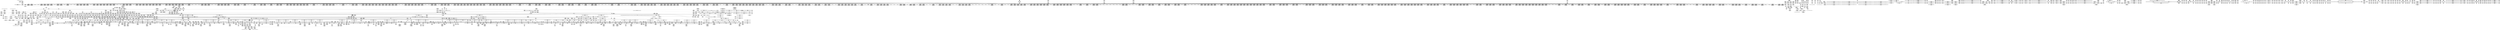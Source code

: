 digraph {
	CE0x49a2510 [shape=record,shape=Mrecord,label="{CE0x49a2510|i32_-1|*Constant*}"]
	CE0x49becf0 [shape=record,shape=Mrecord,label="{CE0x49becf0|2472:_%struct.cred*,_:_CRE_2914,2915_}"]
	CE0x49adff0 [shape=record,shape=Mrecord,label="{CE0x49adff0|2472:_%struct.cred*,_:_CRE_1984,2016_|*MultipleSource*|Function::task_sid&Arg::task::|Function::current_has_perm&Arg::tsk::|Function::selinux_task_kill&Arg::p::|security/selinux/hooks.c,208}"]
	CE0x49d4870 [shape=record,shape=Mrecord,label="{CE0x49d4870|2472:_%struct.cred*,_:_CRE_6464,6472_|*MultipleSource*|Function::task_sid&Arg::task::|Function::current_has_perm&Arg::tsk::|Function::selinux_task_kill&Arg::p::|security/selinux/hooks.c,208}"]
	CE0x4a2ab70 [shape=record,shape=Mrecord,label="{CE0x4a2ab70|i8*_undef|*Constant*}"]
	CE0x49f8b70 [shape=record,shape=Mrecord,label="{CE0x49f8b70|rcu_read_unlock:tmp20|include/linux/rcupdate.h,933|*SummSource*}"]
	CE0x4a27140 [shape=record,shape=Mrecord,label="{CE0x4a27140|i64_2|*Constant*}"]
	CE0x4a01d10 [shape=record,shape=Mrecord,label="{CE0x4a01d10|rcu_lock_release:__here|*SummSink*}"]
	CE0x4ad4890 [shape=record,shape=Mrecord,label="{CE0x4ad4890|_call_void_mcount()_#3}"]
	CE0x4a591d0 [shape=record,shape=Mrecord,label="{CE0x4a591d0|__rcu_read_lock:tmp1|*SummSink*}"]
	CE0x4a2ae50 [shape=record,shape=Mrecord,label="{CE0x4a2ae50|i8*_undef|*Constant*|*SummSink*}"]
	CE0x4a21ec0 [shape=record,shape=Mrecord,label="{CE0x4a21ec0|cred_sid:sid|security/selinux/hooks.c,197}"]
	CE0x4aa75a0 [shape=record,shape=Mrecord,label="{CE0x4aa75a0|rcu_lock_acquire:indirectgoto|*SummSink*}"]
	CE0x497aeb0 [shape=record,shape=Mrecord,label="{CE0x497aeb0|i64*_getelementptr_inbounds_(_13_x_i64_,_13_x_i64_*___llvm_gcov_ctr126,_i64_0,_i64_8)|*Constant*}"]
	CE0x4a13100 [shape=record,shape=Mrecord,label="{CE0x4a13100|rcu_read_lock:do.body|*SummSink*}"]
	CE0x4976120 [shape=record,shape=Mrecord,label="{CE0x4976120|2472:_%struct.cred*,_:_CRE_368,376_|*MultipleSource*|Function::task_sid&Arg::task::|Function::current_has_perm&Arg::tsk::|Function::selinux_task_kill&Arg::p::|security/selinux/hooks.c,208}"]
	CE0x495c7b0 [shape=record,shape=Mrecord,label="{CE0x495c7b0|_ret_i32_%rc.0,_!dbg_!27734|security/selinux/hooks.c,3670}"]
	CE0x49e25e0 [shape=record,shape=Mrecord,label="{CE0x49e25e0|i32_22|*Constant*}"]
	CE0x4aa6d80 [shape=record,shape=Mrecord,label="{CE0x4aa6d80|__rcu_read_unlock:tmp6|include/linux/rcupdate.h,245}"]
	CE0x4a59060 [shape=record,shape=Mrecord,label="{CE0x4a59060|__rcu_read_lock:tmp1|*SummSource*}"]
	CE0x49ee710 [shape=record,shape=Mrecord,label="{CE0x49ee710|task_sid:tmp7|security/selinux/hooks.c,208|*SummSink*}"]
	CE0x49c3560 [shape=record,shape=Mrecord,label="{CE0x49c3560|2472:_%struct.cred*,_:_CRE_2975,2976_}"]
	CE0x498b0e0 [shape=record,shape=Mrecord,label="{CE0x498b0e0|i64*_getelementptr_inbounds_(_2_x_i64_,_2_x_i64_*___llvm_gcov_ctr131,_i64_0,_i64_1)|*Constant*|*SummSource*}"]
	CE0x4994bc0 [shape=record,shape=Mrecord,label="{CE0x4994bc0|i64*_getelementptr_inbounds_(_13_x_i64_,_13_x_i64_*___llvm_gcov_ctr126,_i64_0,_i64_1)|*Constant*|*SummSource*}"]
	CE0x4a10320 [shape=record,shape=Mrecord,label="{CE0x4a10320|GLOBAL:__rcu_read_lock|*Constant*|*SummSource*}"]
	CE0x49a9560 [shape=record,shape=Mrecord,label="{CE0x49a9560|2472:_%struct.cred*,_:_CRE_699,700_}"]
	CE0x4a93230 [shape=record,shape=Mrecord,label="{CE0x4a93230|__rcu_read_unlock:tmp1|*SummSource*}"]
	CE0x49ceed0 [shape=record,shape=Mrecord,label="{CE0x49ceed0|2472:_%struct.cred*,_:_CRE_6307,6308_}"]
	CE0x4aa6c00 [shape=record,shape=Mrecord,label="{CE0x4aa6c00|__rcu_read_lock:tmp3|*SummSink*}"]
	CE0x4941e20 [shape=record,shape=Mrecord,label="{CE0x4941e20|GLOBAL:signal_to_av|*Constant*|*SummSink*}"]
	CE0x494f420 [shape=record,shape=Mrecord,label="{CE0x494f420|i32_32|*Constant*|*SummSource*}"]
	CE0x495c1c0 [shape=record,shape=Mrecord,label="{CE0x495c1c0|selinux_task_kill:tmp18|security/selinux/hooks.c,3670}"]
	CE0x498cfd0 [shape=record,shape=Mrecord,label="{CE0x498cfd0|2472:_%struct.cred*,_:_CRE_136,144_|*MultipleSource*|Function::task_sid&Arg::task::|Function::current_has_perm&Arg::tsk::|Function::selinux_task_kill&Arg::p::|security/selinux/hooks.c,208}"]
	CE0x4a11320 [shape=record,shape=Mrecord,label="{CE0x4a11320|rcu_read_lock:if.then|*SummSource*}"]
	CE0x49bfec0 [shape=record,shape=Mrecord,label="{CE0x49bfec0|2472:_%struct.cred*,_:_CRE_2929,2930_}"]
	CE0x4a29870 [shape=record,shape=Mrecord,label="{CE0x4a29870|i1_true|*Constant*}"]
	CE0x49cb790 [shape=record,shape=Mrecord,label="{CE0x49cb790|2472:_%struct.cred*,_:_CRE_6184,6192_|*MultipleSource*|Function::task_sid&Arg::task::|Function::current_has_perm&Arg::tsk::|Function::selinux_task_kill&Arg::p::|security/selinux/hooks.c,208}"]
	CE0x4a0b080 [shape=record,shape=Mrecord,label="{CE0x4a0b080|i32_22|*Constant*|*SummSource*}"]
	CE0x4a9c120 [shape=record,shape=Mrecord,label="{CE0x4a9c120|i64*_getelementptr_inbounds_(_13_x_i64_,_13_x_i64_*___llvm_gcov_ctr126,_i64_0,_i64_12)|*Constant*}"]
	CE0x49f6010 [shape=record,shape=Mrecord,label="{CE0x49f6010|i64_3|*Constant*|*SummSource*}"]
	CE0x4a5b500 [shape=record,shape=Mrecord,label="{CE0x4a5b500|current_sid:tmp10|security/selinux/hooks.c,218|*SummSink*}"]
	CE0x4aa0440 [shape=record,shape=Mrecord,label="{CE0x4aa0440|i64*_getelementptr_inbounds_(_4_x_i64_,_4_x_i64_*___llvm_gcov_ctr134,_i64_0,_i64_3)|*Constant*|*SummSink*}"]
	CE0x49b4e60 [shape=record,shape=Mrecord,label="{CE0x49b4e60|2472:_%struct.cred*,_:_CRE_2480,2488_|*MultipleSource*|Function::task_sid&Arg::task::|Function::current_has_perm&Arg::tsk::|Function::selinux_task_kill&Arg::p::|security/selinux/hooks.c,208}"]
	CE0x49e11c0 [shape=record,shape=Mrecord,label="{CE0x49e11c0|get_current:entry|*SummSink*}"]
	CE0x4933110 [shape=record,shape=Mrecord,label="{CE0x4933110|selinux_task_kill:tmp15|security/selinux/hooks.c,3666}"]
	CE0x49bd590 [shape=record,shape=Mrecord,label="{CE0x49bd590|2472:_%struct.cred*,_:_CRE_2880,2884_|*MultipleSource*|Function::task_sid&Arg::task::|Function::current_has_perm&Arg::tsk::|Function::selinux_task_kill&Arg::p::|security/selinux/hooks.c,208}"]
	CE0x49c3ea0 [shape=record,shape=Mrecord,label="{CE0x49c3ea0|2472:_%struct.cred*,_:_CRE_3000,3008_|*MultipleSource*|Function::task_sid&Arg::task::|Function::current_has_perm&Arg::tsk::|Function::selinux_task_kill&Arg::p::|security/selinux/hooks.c,208}"]
	"CONST[source:1(input),value:2(dynamic)][purpose:{object}][SrcIdx:9]"
	CE0x494ff30 [shape=record,shape=Mrecord,label="{CE0x494ff30|i16_2|*Constant*}"]
	CE0x4957ca0 [shape=record,shape=Mrecord,label="{CE0x4957ca0|i64*_getelementptr_inbounds_(_10_x_i64_,_10_x_i64_*___llvm_gcov_ctr265,_i64_0,_i64_8)|*Constant*|*SummSource*}"]
	CE0x4916a50 [shape=record,shape=Mrecord,label="{CE0x4916a50|_call_void___llvm_gcov_indirect_counter_increment(i32*___llvm_gcov_global_state_pred267,_i64**_getelementptr_inbounds_(_4_x_i64*_,_4_x_i64*_*___llvm_gcda_edge_table266,_i64_0,_i64_1)),_!dbg_!27714|security/selinux/hooks.c,1479}"]
	CE0x4a31ed0 [shape=record,shape=Mrecord,label="{CE0x4a31ed0|current_sid:tobool|security/selinux/hooks.c,218}"]
	CE0x49d1730 [shape=record,shape=Mrecord,label="{CE0x49d1730|2472:_%struct.cred*,_:_CRE_6341,6342_}"]
	CE0x49f5e90 [shape=record,shape=Mrecord,label="{CE0x49f5e90|i64_3|*Constant*}"]
	CE0x4aa9fd0 [shape=record,shape=Mrecord,label="{CE0x4aa9fd0|i64_ptrtoint_(i8*_blockaddress(_rcu_lock_acquire,_%__here)_to_i64)|*Constant*}"]
	CE0x497f0e0 [shape=record,shape=Mrecord,label="{CE0x497f0e0|i8*_getelementptr_inbounds_(_25_x_i8_,_25_x_i8_*_.str3,_i32_0,_i32_0)|*Constant*|*SummSource*}"]
	CE0x49a3d90 [shape=record,shape=Mrecord,label="{CE0x49a3d90|2472:_%struct.cred*,_:_CRE_480,488_|*MultipleSource*|Function::task_sid&Arg::task::|Function::current_has_perm&Arg::tsk::|Function::selinux_task_kill&Arg::p::|security/selinux/hooks.c,208}"]
	CE0x49a3700 [shape=record,shape=Mrecord,label="{CE0x49a3700|2472:_%struct.cred*,_:_CRE_460,464_|*MultipleSource*|Function::task_sid&Arg::task::|Function::current_has_perm&Arg::tsk::|Function::selinux_task_kill&Arg::p::|security/selinux/hooks.c,208}"]
	CE0x492a160 [shape=record,shape=Mrecord,label="{CE0x492a160|selinux_task_kill:tmp3|security/selinux/hooks.c,3661|*SummSource*}"]
	CE0x4ac1f60 [shape=record,shape=Mrecord,label="{CE0x4ac1f60|%struct.task_struct*_(%struct.task_struct**)*_asm_movq_%gs:$_1:P_,$0_,_r,im,_dirflag_,_fpsr_,_flags_|*SummSource*}"]
	CE0x4981f50 [shape=record,shape=Mrecord,label="{CE0x4981f50|i64*_getelementptr_inbounds_(_13_x_i64_,_13_x_i64_*___llvm_gcov_ctr126,_i64_0,_i64_12)|*Constant*|*SummSink*}"]
	CE0x498ba50 [shape=record,shape=Mrecord,label="{CE0x498ba50|rcu_read_lock:tmp4|include/linux/rcupdate.h,882|*SummSink*}"]
	CE0x4a899f0 [shape=record,shape=Mrecord,label="{CE0x4a899f0|__rcu_read_unlock:tmp3|*SummSink*}"]
	CE0x4abff40 [shape=record,shape=Mrecord,label="{CE0x4abff40|get_current:tmp3}"]
	CE0x49c2130 [shape=record,shape=Mrecord,label="{CE0x49c2130|2472:_%struct.cred*,_:_CRE_2958,2959_}"]
	CE0x49cf720 [shape=record,shape=Mrecord,label="{CE0x49cf720|2472:_%struct.cred*,_:_CRE_6314,6315_}"]
	CE0x49b1dc0 [shape=record,shape=Mrecord,label="{CE0x49b1dc0|2472:_%struct.cred*,_:_CRE_2272,2280_|*MultipleSource*|Function::task_sid&Arg::task::|Function::current_has_perm&Arg::tsk::|Function::selinux_task_kill&Arg::p::|security/selinux/hooks.c,208}"]
	CE0x4a0f9a0 [shape=record,shape=Mrecord,label="{CE0x4a0f9a0|i64*_getelementptr_inbounds_(_11_x_i64_,_11_x_i64_*___llvm_gcov_ctr127,_i64_0,_i64_0)|*Constant*|*SummSink*}"]
	CE0x4975f00 [shape=record,shape=Mrecord,label="{CE0x4975f00|2472:_%struct.cred*,_:_CRE_360,368_|*MultipleSource*|Function::task_sid&Arg::task::|Function::current_has_perm&Arg::tsk::|Function::selinux_task_kill&Arg::p::|security/selinux/hooks.c,208}"]
	CE0x4987bd0 [shape=record,shape=Mrecord,label="{CE0x4987bd0|i8*_undef|*Constant*}"]
	CE0x4a23590 [shape=record,shape=Mrecord,label="{CE0x4a23590|__rcu_read_lock:tmp5|include/linux/rcupdate.h,239|*SummSource*}"]
	CE0x497bb50 [shape=record,shape=Mrecord,label="{CE0x497bb50|i8*_getelementptr_inbounds_(_25_x_i8_,_25_x_i8_*_.str3,_i32_0,_i32_0)|*Constant*|*SummSink*}"]
	CE0x4a82680 [shape=record,shape=Mrecord,label="{CE0x4a82680|rcu_lock_acquire:tmp5|include/linux/rcupdate.h,418|*SummSource*}"]
	CE0x4a7e4b0 [shape=record,shape=Mrecord,label="{CE0x4a7e4b0|_call_void_asm_addl_$1,_%gs:$0_,_*m,ri,*m,_dirflag_,_fpsr_,_flags_(i32*___preempt_count,_i32_%sub,_i32*___preempt_count)_#3,_!dbg_!27717,_!srcloc_!27718|./arch/x86/include/asm/preempt.h,77|*SummSink*}"]
	CE0x49e0fe0 [shape=record,shape=Mrecord,label="{CE0x49e0fe0|get_current:entry}"]
	CE0x49b9f50 [shape=record,shape=Mrecord,label="{CE0x49b9f50|2472:_%struct.cred*,_:_CRE_2712,2720_|*MultipleSource*|Function::task_sid&Arg::task::|Function::current_has_perm&Arg::tsk::|Function::selinux_task_kill&Arg::p::|security/selinux/hooks.c,208}"]
	CE0x4959700 [shape=record,shape=Mrecord,label="{CE0x4959700|signal_to_av:tmp9|security/selinux/hooks.c,1491|*SummSource*}"]
	CE0x49cf000 [shape=record,shape=Mrecord,label="{CE0x49cf000|2472:_%struct.cred*,_:_CRE_6308,6309_}"]
	CE0x4a02930 [shape=record,shape=Mrecord,label="{CE0x4a02930|_call_void_mcount()_#3|*SummSink*}"]
	CE0x49af970 [shape=record,shape=Mrecord,label="{CE0x49af970|2472:_%struct.cred*,_:_CRE_2076,2080_|*MultipleSource*|Function::task_sid&Arg::task::|Function::current_has_perm&Arg::tsk::|Function::selinux_task_kill&Arg::p::|security/selinux/hooks.c,208}"]
	CE0x4a381b0 [shape=record,shape=Mrecord,label="{CE0x4a381b0|rcu_read_unlock:tmp10|include/linux/rcupdate.h,933|*SummSink*}"]
	CE0x4aa8e80 [shape=record,shape=Mrecord,label="{CE0x4aa8e80|i64*_getelementptr_inbounds_(_4_x_i64_,_4_x_i64_*___llvm_gcov_ctr133,_i64_0,_i64_3)|*Constant*|*SummSource*}"]
	CE0x4a7c310 [shape=record,shape=Mrecord,label="{CE0x4a7c310|__preempt_count_sub:tmp7|./arch/x86/include/asm/preempt.h,78|*SummSource*}"]
	CE0x4953580 [shape=record,shape=Mrecord,label="{CE0x4953580|selinux_task_kill:call6|security/selinux/hooks.c,3669|*SummSink*}"]
	CE0x49c2f70 [shape=record,shape=Mrecord,label="{CE0x49c2f70|2472:_%struct.cred*,_:_CRE_2970,2971_}"]
	CE0x497b1e0 [shape=record,shape=Mrecord,label="{CE0x497b1e0|task_sid:tmp17|security/selinux/hooks.c,208|*SummSource*}"]
	CE0x4a01a80 [shape=record,shape=Mrecord,label="{CE0x4a01a80|rcu_lock_release:bb|*SummSink*}"]
	CE0x49cbc50 [shape=record,shape=Mrecord,label="{CE0x49cbc50|2472:_%struct.cred*,_:_CRE_6196,6200_|*MultipleSource*|Function::task_sid&Arg::task::|Function::current_has_perm&Arg::tsk::|Function::selinux_task_kill&Arg::p::|security/selinux/hooks.c,208}"]
	CE0x4a1dae0 [shape=record,shape=Mrecord,label="{CE0x4a1dae0|rcu_read_lock:tmp17|include/linux/rcupdate.h,882|*SummSink*}"]
	CE0x4a18ca0 [shape=record,shape=Mrecord,label="{CE0x4a18ca0|rcu_read_lock:call3|include/linux/rcupdate.h,882|*SummSource*}"]
	CE0x49c6670 [shape=record,shape=Mrecord,label="{CE0x49c6670|2472:_%struct.cred*,_:_CRE_3128,3136_|*MultipleSource*|Function::task_sid&Arg::task::|Function::current_has_perm&Arg::tsk::|Function::selinux_task_kill&Arg::p::|security/selinux/hooks.c,208}"]
	CE0x4994820 [shape=record,shape=Mrecord,label="{CE0x4994820|_ret_void,_!dbg_!27717|include/linux/rcupdate.h,419}"]
	CE0x49a8f90 [shape=record,shape=Mrecord,label="{CE0x49a8f90|2472:_%struct.cred*,_:_CRE_692,693_}"]
	CE0x49a1c00 [shape=record,shape=Mrecord,label="{CE0x49a1c00|_ret_i32_%retval.0,_!dbg_!27728|security/selinux/avc.c,775}"]
	CE0x4948c00 [shape=record,shape=Mrecord,label="{CE0x4948c00|i64_5|*Constant*|*SummSink*}"]
	CE0x4a32c10 [shape=record,shape=Mrecord,label="{CE0x4a32c10|rcu_read_unlock:if.end}"]
	CE0x4aa6500 [shape=record,shape=Mrecord,label="{CE0x4aa6500|__preempt_count_add:tmp2}"]
	CE0x4a2bab0 [shape=record,shape=Mrecord,label="{CE0x4a2bab0|current_sid:tobool|security/selinux/hooks.c,218|*SummSource*}"]
	CE0x4a07df0 [shape=record,shape=Mrecord,label="{CE0x4a07df0|cred_sid:tmp6|security/selinux/hooks.c,197|*SummSource*}"]
	CE0x4a7bd80 [shape=record,shape=Mrecord,label="{CE0x4a7bd80|i64*_getelementptr_inbounds_(_4_x_i64_,_4_x_i64_*___llvm_gcov_ctr129,_i64_0,_i64_3)|*Constant*}"]
	CE0x49b0660 [shape=record,shape=Mrecord,label="{CE0x49b0660|2472:_%struct.cred*,_:_CRE_2120,2128_|*MultipleSource*|Function::task_sid&Arg::task::|Function::current_has_perm&Arg::tsk::|Function::selinux_task_kill&Arg::p::|security/selinux/hooks.c,208}"]
	CE0x4a7ceb0 [shape=record,shape=Mrecord,label="{CE0x4a7ceb0|rcu_lock_acquire:tmp1|*SummSink*}"]
	CE0x3f07130 [shape=record,shape=Mrecord,label="{CE0x3f07130|_call_void_mcount()_#3}"]
	CE0x49c0e30 [shape=record,shape=Mrecord,label="{CE0x49c0e30|2472:_%struct.cred*,_:_CRE_2942,2943_}"]
	CE0x495bd40 [shape=record,shape=Mrecord,label="{CE0x495bd40|__llvm_gcov_indirect_counter_increment:bb4|*SummSink*}"]
	CE0x494e070 [shape=record,shape=Mrecord,label="{CE0x494e070|COLLAPSED:_GCMRE___llvm_gcov_ctr136_internal_global_2_x_i64_zeroinitializer:_elem_0:default:}"]
	CE0x49b4c00 [shape=record,shape=Mrecord,label="{CE0x49b4c00|2472:_%struct.cred*,_:_CRE_2472,2480_|*MultipleSource*|Function::task_sid&Arg::task::|Function::current_has_perm&Arg::tsk::|Function::selinux_task_kill&Arg::p::|security/selinux/hooks.c,208}"]
	CE0x49fc530 [shape=record,shape=Mrecord,label="{CE0x49fc530|_ret_void,_!dbg_!27717|include/linux/rcupdate.h,424|*SummSource*}"]
	CE0x4a056f0 [shape=record,shape=Mrecord,label="{CE0x4a056f0|_ret_void,_!dbg_!27719|./arch/x86/include/asm/preempt.h,73|*SummSink*}"]
	CE0x492f390 [shape=record,shape=Mrecord,label="{CE0x492f390|selinux_task_kill:entry|*SummSink*}"]
	CE0x49589c0 [shape=record,shape=Mrecord,label="{CE0x49589c0|i64**_getelementptr_inbounds_(_4_x_i64*_,_4_x_i64*_*___llvm_gcda_edge_table266,_i64_0,_i64_0)|*Constant*|*SummSource*}"]
	CE0x49cea10 [shape=record,shape=Mrecord,label="{CE0x49cea10|2472:_%struct.cred*,_:_CRE_6303,6304_}"]
	CE0x495d520 [shape=record,shape=Mrecord,label="{CE0x495d520|signal_to_av:bb}"]
	CE0x4a9ed10 [shape=record,shape=Mrecord,label="{CE0x4a9ed10|i64*_getelementptr_inbounds_(_2_x_i64_,_2_x_i64_*___llvm_gcov_ctr98,_i64_0,_i64_0)|*Constant*}"]
	CE0x4a1e560 [shape=record,shape=Mrecord,label="{CE0x4a1e560|_call_void_lockdep_rcu_suspicious(i8*_getelementptr_inbounds_(_25_x_i8_,_25_x_i8_*_.str45,_i32_0,_i32_0),_i32_883,_i8*_getelementptr_inbounds_(_42_x_i8_,_42_x_i8_*_.str46,_i32_0,_i32_0))_#10,_!dbg_!27728|include/linux/rcupdate.h,882}"]
	CE0x49167e0 [shape=record,shape=Mrecord,label="{CE0x49167e0|i32_17|*Constant*}"]
	CE0x49ba8a0 [shape=record,shape=Mrecord,label="{CE0x49ba8a0|2472:_%struct.cred*,_:_CRE_2736,2744_|*MultipleSource*|Function::task_sid&Arg::task::|Function::current_has_perm&Arg::tsk::|Function::selinux_task_kill&Arg::p::|security/selinux/hooks.c,208}"]
	CE0x4a04280 [shape=record,shape=Mrecord,label="{CE0x4a04280|i64*_getelementptr_inbounds_(_11_x_i64_,_11_x_i64_*___llvm_gcov_ctr125,_i64_0,_i64_8)|*Constant*|*SummSink*}"]
	CE0x498b7e0 [shape=record,shape=Mrecord,label="{CE0x498b7e0|i64_0|*Constant*}"]
	CE0x4951b10 [shape=record,shape=Mrecord,label="{CE0x4951b10|avc_has_perm:auditdata|Function::avc_has_perm&Arg::auditdata::}"]
	CE0x49f9810 [shape=record,shape=Mrecord,label="{CE0x49f9810|i64*_getelementptr_inbounds_(_11_x_i64_,_11_x_i64_*___llvm_gcov_ctr132,_i64_0,_i64_10)|*Constant*|*SummSink*}"]
	CE0x4950690 [shape=record,shape=Mrecord,label="{CE0x4950690|i32_16|*Constant*|*SummSource*}"]
	CE0x4991e40 [shape=record,shape=Mrecord,label="{CE0x4991e40|GLOBAL:current_sid|*Constant*|*SummSource*}"]
	CE0x4958ca0 [shape=record,shape=Mrecord,label="{CE0x4958ca0|signal_to_av:tmp8|security/selinux/hooks.c,1491}"]
	CE0x4a33e80 [shape=record,shape=Mrecord,label="{CE0x4a33e80|rcu_read_unlock:tobool1|include/linux/rcupdate.h,933}"]
	CE0x4aaa110 [shape=record,shape=Mrecord,label="{CE0x4aaa110|i64_ptrtoint_(i8*_blockaddress(_rcu_lock_acquire,_%__here)_to_i64)|*Constant*|*SummSource*}"]
	CE0x4995040 [shape=record,shape=Mrecord,label="{CE0x4995040|__llvm_gcov_indirect_counter_increment:exit}"]
	CE0x49f8950 [shape=record,shape=Mrecord,label="{CE0x49f8950|rcu_read_unlock:tmp20|include/linux/rcupdate.h,933}"]
	CE0x4a89f20 [shape=record,shape=Mrecord,label="{CE0x4a89f20|_call_void_asm_addl_$1,_%gs:$0_,_*m,ri,*m,_dirflag_,_fpsr_,_flags_(i32*___preempt_count,_i32_%val,_i32*___preempt_count)_#3,_!dbg_!27714,_!srcloc_!27717|./arch/x86/include/asm/preempt.h,72|*SummSink*}"]
	CE0x49a5ca0 [shape=record,shape=Mrecord,label="{CE0x49a5ca0|i64_7|*Constant*|*SummSource*}"]
	CE0x49cfab0 [shape=record,shape=Mrecord,label="{CE0x49cfab0|2472:_%struct.cred*,_:_CRE_6317,6318_}"]
	CE0x4ad47a0 [shape=record,shape=Mrecord,label="{CE0x4ad47a0|__preempt_count_add:tmp3|*SummSink*}"]
	CE0x49e8ff0 [shape=record,shape=Mrecord,label="{CE0x49e8ff0|COLLAPSED:_CMRE:_elem_0::|security/selinux/hooks.c,218}"]
	CE0x4977290 [shape=record,shape=Mrecord,label="{CE0x4977290|i64*_getelementptr_inbounds_(_13_x_i64_,_13_x_i64_*___llvm_gcov_ctr126,_i64_0,_i64_0)|*Constant*|*SummSource*}"]
	CE0x4aa25a0 [shape=record,shape=Mrecord,label="{CE0x4aa25a0|i64*_getelementptr_inbounds_(_4_x_i64_,_4_x_i64_*___llvm_gcov_ctr135,_i64_0,_i64_1)|*Constant*|*SummSink*}"]
	CE0x4948db0 [shape=record,shape=Mrecord,label="{CE0x4948db0|selinux_task_kill:if.else}"]
	CE0x494b8f0 [shape=record,shape=Mrecord,label="{CE0x494b8f0|GLOBAL:task_sid|*Constant*|*SummSink*}"]
	CE0x4a1b890 [shape=record,shape=Mrecord,label="{CE0x4a1b890|i8*_getelementptr_inbounds_(_25_x_i8_,_25_x_i8_*_.str45,_i32_0,_i32_0)|*Constant*}"]
	CE0x49c47f0 [shape=record,shape=Mrecord,label="{CE0x49c47f0|2472:_%struct.cred*,_:_CRE_3040,3048_|*MultipleSource*|Function::task_sid&Arg::task::|Function::current_has_perm&Arg::tsk::|Function::selinux_task_kill&Arg::p::|security/selinux/hooks.c,208}"]
	CE0x4a138a0 [shape=record,shape=Mrecord,label="{CE0x4a138a0|rcu_read_lock:land.lhs.true2|*SummSource*}"]
	CE0x49ff400 [shape=record,shape=Mrecord,label="{CE0x49ff400|rcu_lock_acquire:bb|*SummSink*}"]
	CE0x493aaa0 [shape=record,shape=Mrecord,label="{CE0x493aaa0|selinux_task_kill:tmp2|security/selinux/hooks.c,3661}"]
	CE0x4adcd30 [shape=record,shape=Mrecord,label="{CE0x4adcd30|__preempt_count_sub:tmp4|./arch/x86/include/asm/preempt.h,77}"]
	CE0x4abbff0 [shape=record,shape=Mrecord,label="{CE0x4abbff0|__preempt_count_sub:tmp5|./arch/x86/include/asm/preempt.h,77|*SummSink*}"]
	CE0x49330a0 [shape=record,shape=Mrecord,label="{CE0x49330a0|GLOBAL:task_sid|*Constant*}"]
	CE0x4958c30 [shape=record,shape=Mrecord,label="{CE0x4958c30|i64*_getelementptr_inbounds_(_10_x_i64_,_10_x_i64_*___llvm_gcov_ctr265,_i64_0,_i64_8)|*Constant*|*SummSink*}"]
	CE0x4959cb0 [shape=record,shape=Mrecord,label="{CE0x4959cb0|i64*_getelementptr_inbounds_(_10_x_i64_,_10_x_i64_*___llvm_gcov_ctr290,_i64_0,_i64_9)|*Constant*|*SummSource*}"]
	CE0x4a31880 [shape=record,shape=Mrecord,label="{CE0x4a31880|rcu_read_unlock:tmp9|include/linux/rcupdate.h,933|*SummSource*}"]
	CE0x49c4a50 [shape=record,shape=Mrecord,label="{CE0x49c4a50|2472:_%struct.cred*,_:_CRE_3048,3056_|*MultipleSource*|Function::task_sid&Arg::task::|Function::current_has_perm&Arg::tsk::|Function::selinux_task_kill&Arg::p::|security/selinux/hooks.c,208}"]
	CE0x4a19400 [shape=record,shape=Mrecord,label="{CE0x4a19400|rcu_read_unlock:tmp11|include/linux/rcupdate.h,933}"]
	CE0x4a01c20 [shape=record,shape=Mrecord,label="{CE0x4a01c20|rcu_lock_release:__here|*SummSource*}"]
	CE0x4a1ce40 [shape=record,shape=Mrecord,label="{CE0x4a1ce40|i8*_getelementptr_inbounds_(_42_x_i8_,_42_x_i8_*_.str46,_i32_0,_i32_0)|*Constant*|*SummSink*}"]
	CE0x49a5ee0 [shape=record,shape=Mrecord,label="{CE0x49a5ee0|i64_7|*Constant*|*SummSink*}"]
	CE0x4a01b60 [shape=record,shape=Mrecord,label="{CE0x4a01b60|rcu_lock_release:__here}"]
	CE0x49a6900 [shape=record,shape=Mrecord,label="{CE0x49a6900|2472:_%struct.cred*,_:_CRE_584,592_|*MultipleSource*|Function::task_sid&Arg::task::|Function::current_has_perm&Arg::tsk::|Function::selinux_task_kill&Arg::p::|security/selinux/hooks.c,208}"]
	CE0x4a8ac50 [shape=record,shape=Mrecord,label="{CE0x4a8ac50|%struct.task_struct*_(%struct.task_struct**)*_asm_movq_%gs:$_1:P_,$0_,_r,im,_dirflag_,_fpsr_,_flags_|*SummSink*}"]
	CE0x4a315a0 [shape=record,shape=Mrecord,label="{CE0x4a315a0|rcu_read_unlock:tobool1|include/linux/rcupdate.h,933|*SummSink*}"]
	CE0x4948b90 [shape=record,shape=Mrecord,label="{CE0x4948b90|i64_5|*Constant*|*SummSource*}"]
	CE0x4ad6bc0 [shape=record,shape=Mrecord,label="{CE0x4ad6bc0|__preempt_count_sub:do.body|*SummSource*}"]
	CE0x49f6450 [shape=record,shape=Mrecord,label="{CE0x49f6450|_call_void_lockdep_rcu_suspicious(i8*_getelementptr_inbounds_(_25_x_i8_,_25_x_i8_*_.str45,_i32_0,_i32_0),_i32_934,_i8*_getelementptr_inbounds_(_44_x_i8_,_44_x_i8_*_.str47,_i32_0,_i32_0))_#10,_!dbg_!27726|include/linux/rcupdate.h,933}"]
	CE0x494e000 [shape=record,shape=Mrecord,label="{CE0x494e000|current_has_perm:tmp}"]
	CE0x49acae0 [shape=record,shape=Mrecord,label="{CE0x49acae0|2472:_%struct.cred*,_:_CRE_1912,1920_|*MultipleSource*|Function::task_sid&Arg::task::|Function::current_has_perm&Arg::tsk::|Function::selinux_task_kill&Arg::p::|security/selinux/hooks.c,208}"]
	CE0x49c0aa0 [shape=record,shape=Mrecord,label="{CE0x49c0aa0|2472:_%struct.cred*,_:_CRE_2939,2940_}"]
	CE0x49b67c0 [shape=record,shape=Mrecord,label="{CE0x49b67c0|2472:_%struct.cred*,_:_CRE_2530,2531_}"]
	CE0x49b6ee0 [shape=record,shape=Mrecord,label="{CE0x49b6ee0|2472:_%struct.cred*,_:_CRE_2536,2544_|*MultipleSource*|Function::task_sid&Arg::task::|Function::current_has_perm&Arg::tsk::|Function::selinux_task_kill&Arg::p::|security/selinux/hooks.c,208}"]
	CE0x4915810 [shape=record,shape=Mrecord,label="{CE0x4915810|task_sid:do.body5|*SummSink*}"]
	CE0x49ff6d0 [shape=record,shape=Mrecord,label="{CE0x49ff6d0|__rcu_read_lock:tmp}"]
	CE0x498ddb0 [shape=record,shape=Mrecord,label="{CE0x498ddb0|2472:_%struct.cred*,_:_CRE_344,352_|*MultipleSource*|Function::task_sid&Arg::task::|Function::current_has_perm&Arg::tsk::|Function::selinux_task_kill&Arg::p::|security/selinux/hooks.c,208}"]
	CE0x4a836b0 [shape=record,shape=Mrecord,label="{CE0x4a836b0|i64*_getelementptr_inbounds_(_13_x_i64_,_13_x_i64_*___llvm_gcov_ctr126,_i64_0,_i64_0)|*Constant*}"]
	CE0x493f420 [shape=record,shape=Mrecord,label="{CE0x493f420|_ret_void}"]
	CE0x4a28570 [shape=record,shape=Mrecord,label="{CE0x4a28570|i64*_getelementptr_inbounds_(_11_x_i64_,_11_x_i64_*___llvm_gcov_ctr132,_i64_0,_i64_0)|*Constant*}"]
	CE0x4956b70 [shape=record,shape=Mrecord,label="{CE0x4956b70|signal_to_av:tmp|*SummSource*}"]
	CE0x4a12780 [shape=record,shape=Mrecord,label="{CE0x4a12780|rcu_read_lock:tobool|include/linux/rcupdate.h,882|*SummSource*}"]
	CE0x49e94e0 [shape=record,shape=Mrecord,label="{CE0x49e94e0|current_sid:tmp22|security/selinux/hooks.c,218}"]
	CE0x4a8b280 [shape=record,shape=Mrecord,label="{CE0x4a8b280|__preempt_count_sub:tmp3|*SummSink*}"]
	CE0x4a974e0 [shape=record,shape=Mrecord,label="{CE0x4a974e0|task_sid:tmp9|security/selinux/hooks.c,208}"]
	CE0x4a16380 [shape=record,shape=Mrecord,label="{CE0x4a16380|GLOBAL:__preempt_count_sub|*Constant*|*SummSource*}"]
	CE0x498b980 [shape=record,shape=Mrecord,label="{CE0x498b980|rcu_read_lock:tmp4|include/linux/rcupdate.h,882|*SummSource*}"]
	CE0x49918f0 [shape=record,shape=Mrecord,label="{CE0x49918f0|current_has_perm:call|security/selinux/hooks.c,1542|*SummSource*}"]
	CE0x4947b70 [shape=record,shape=Mrecord,label="{CE0x4947b70|_ret_i32_%call7,_!dbg_!27749|security/selinux/hooks.c,210|*SummSink*}"]
	CE0x4997300 [shape=record,shape=Mrecord,label="{CE0x4997300|task_sid:task|Function::task_sid&Arg::task::}"]
	CE0x494eab0 [shape=record,shape=Mrecord,label="{CE0x494eab0|signal_to_av:tmp|*SummSink*}"]
	CE0x493bfc0 [shape=record,shape=Mrecord,label="{CE0x493bfc0|i32_218|*Constant*|*SummSink*}"]
	CE0x4a81fd0 [shape=record,shape=Mrecord,label="{CE0x4a81fd0|task_sid:tmp3}"]
	CE0x49d3020 [shape=record,shape=Mrecord,label="{CE0x49d3020|2472:_%struct.cred*,_:_CRE_6376,6384_|*MultipleSource*|Function::task_sid&Arg::task::|Function::current_has_perm&Arg::tsk::|Function::selinux_task_kill&Arg::p::|security/selinux/hooks.c,208}"]
	CE0x4959910 [shape=record,shape=Mrecord,label="{CE0x4959910|selinux_task_kill:rc.0|*SummSource*}"]
	CE0x4a336e0 [shape=record,shape=Mrecord,label="{CE0x4a336e0|GLOBAL:rcu_read_unlock.__warned|Global_var:rcu_read_unlock.__warned}"]
	CE0x4a83d80 [shape=record,shape=Mrecord,label="{CE0x4a83d80|__preempt_count_sub:val|Function::__preempt_count_sub&Arg::val::}"]
	CE0x49d3570 [shape=record,shape=Mrecord,label="{CE0x49d3570|2472:_%struct.cred*,_:_CRE_6392,6400_|*MultipleSource*|Function::task_sid&Arg::task::|Function::current_has_perm&Arg::tsk::|Function::selinux_task_kill&Arg::p::|security/selinux/hooks.c,208}"]
	CE0x4adce20 [shape=record,shape=Mrecord,label="{CE0x4adce20|i64*_getelementptr_inbounds_(_4_x_i64_,_4_x_i64_*___llvm_gcov_ctr129,_i64_0,_i64_3)|*Constant*|*SummSource*}"]
	CE0x49cfbe0 [shape=record,shape=Mrecord,label="{CE0x49cfbe0|2472:_%struct.cred*,_:_CRE_6318,6319_}"]
	CE0x49ac6a0 [shape=record,shape=Mrecord,label="{CE0x49ac6a0|2472:_%struct.cred*,_:_CRE_1896,1900_|*MultipleSource*|Function::task_sid&Arg::task::|Function::current_has_perm&Arg::tsk::|Function::selinux_task_kill&Arg::p::|security/selinux/hooks.c,208}"]
	CE0x493c3d0 [shape=record,shape=Mrecord,label="{CE0x493c3d0|i8*_getelementptr_inbounds_(_45_x_i8_,_45_x_i8_*_.str12,_i32_0,_i32_0)|*Constant*}"]
	CE0x4a5aa40 [shape=record,shape=Mrecord,label="{CE0x4a5aa40|i64*_getelementptr_inbounds_(_4_x_i64_,_4_x_i64_*___llvm_gcov_ctr128,_i64_0,_i64_1)|*Constant*}"]
	CE0x4983300 [shape=record,shape=Mrecord,label="{CE0x4983300|i64**_getelementptr_inbounds_(_4_x_i64*_,_4_x_i64*_*___llvm_gcda_edge_table266,_i64_0,_i64_2)|*Constant*|*SummSource*}"]
	CE0x4981fc0 [shape=record,shape=Mrecord,label="{CE0x4981fc0|task_sid:tmp26|security/selinux/hooks.c,208|*SummSource*}"]
	CE0x494cb30 [shape=record,shape=Mrecord,label="{CE0x494cb30|selinux_task_kill:tmp4|security/selinux/hooks.c,3661|*SummSource*}"]
	CE0x49a04d0 [shape=record,shape=Mrecord,label="{CE0x49a04d0|_ret_void,_!dbg_!27717|include/linux/rcupdate.h,240|*SummSource*}"]
	CE0x4a7ade0 [shape=record,shape=Mrecord,label="{CE0x4a7ade0|rcu_lock_release:tmp2|*SummSource*}"]
	CE0x497d830 [shape=record,shape=Mrecord,label="{CE0x497d830|task_sid:tmp20|security/selinux/hooks.c,208|*SummSource*}"]
	CE0x49fd7e0 [shape=record,shape=Mrecord,label="{CE0x49fd7e0|current_sid:do.end}"]
	CE0x4a87e50 [shape=record,shape=Mrecord,label="{CE0x4a87e50|get_current:tmp4|./arch/x86/include/asm/current.h,14}"]
	CE0x4a5d3c0 [shape=record,shape=Mrecord,label="{CE0x4a5d3c0|current_sid:tmp16|security/selinux/hooks.c,218}"]
	CE0x4934280 [shape=record,shape=Mrecord,label="{CE0x4934280|selinux_task_kill:if.end7}"]
	CE0x4997040 [shape=record,shape=Mrecord,label="{CE0x4997040|task_sid:tmp2|*SummSink*}"]
	CE0x494a9c0 [shape=record,shape=Mrecord,label="{CE0x494a9c0|selinux_task_kill:tmp11|security/selinux/hooks.c,3665|*SummSink*}"]
	CE0x49aa6f0 [shape=record,shape=Mrecord,label="{CE0x49aa6f0|2472:_%struct.cred*,_:_CRE_768,772_|*MultipleSource*|Function::task_sid&Arg::task::|Function::current_has_perm&Arg::tsk::|Function::selinux_task_kill&Arg::p::|security/selinux/hooks.c,208}"]
	CE0x49bf7a0 [shape=record,shape=Mrecord,label="{CE0x49bf7a0|2472:_%struct.cred*,_:_CRE_2923,2924_}"]
	CE0x49ed6d0 [shape=record,shape=Mrecord,label="{CE0x49ed6d0|task_sid:tmp5|security/selinux/hooks.c,208|*SummSource*}"]
	CE0x49d58b0 [shape=record,shape=Mrecord,label="{CE0x49d58b0|2472:_%struct.cred*,_:_CRE_6496,6504_|*MultipleSource*|Function::task_sid&Arg::task::|Function::current_has_perm&Arg::tsk::|Function::selinux_task_kill&Arg::p::|security/selinux/hooks.c,208}"]
	CE0x4a14270 [shape=record,shape=Mrecord,label="{CE0x4a14270|rcu_lock_acquire:entry}"]
	CE0x4a306a0 [shape=record,shape=Mrecord,label="{CE0x4a306a0|i32_2|*Constant*|*SummSource*}"]
	CE0x4a25060 [shape=record,shape=Mrecord,label="{CE0x4a25060|rcu_read_unlock:tmp12|include/linux/rcupdate.h,933|*SummSource*}"]
	CE0x49a23e0 [shape=record,shape=Mrecord,label="{CE0x49a23e0|__llvm_gcov_indirect_counter_increment:pred|*SummSink*}"]
	CE0x4a930b0 [shape=record,shape=Mrecord,label="{CE0x4a930b0|i64*_getelementptr_inbounds_(_4_x_i64_,_4_x_i64_*___llvm_gcov_ctr134,_i64_0,_i64_1)|*Constant*}"]
	CE0x4acfc50 [shape=record,shape=Mrecord,label="{CE0x4acfc50|__preempt_count_sub:tmp1}"]
	CE0x49c1c70 [shape=record,shape=Mrecord,label="{CE0x49c1c70|2472:_%struct.cred*,_:_CRE_2954,2955_}"]
	CE0x4a596d0 [shape=record,shape=Mrecord,label="{CE0x4a596d0|current_sid:if.then|*SummSource*}"]
	CE0x63ce1d0 [shape=record,shape=Mrecord,label="{CE0x63ce1d0|selinux_task_kill:tmp1|*SummSource*}"]
	CE0x494d610 [shape=record,shape=Mrecord,label="{CE0x494d610|_call_void___llvm_gcov_indirect_counter_increment(i32*___llvm_gcov_global_state_pred267,_i64**_getelementptr_inbounds_(_4_x_i64*_,_4_x_i64*_*___llvm_gcda_edge_table266,_i64_0,_i64_1)),_!dbg_!27714|security/selinux/hooks.c,1479|*SummSink*}"]
	CE0x4988eb0 [shape=record,shape=Mrecord,label="{CE0x4988eb0|i64*_getelementptr_inbounds_(_4_x_i64_,_4_x_i64_*___llvm_gcov_ctr134,_i64_0,_i64_0)|*Constant*|*SummSink*}"]
	CE0x49c2260 [shape=record,shape=Mrecord,label="{CE0x49c2260|2472:_%struct.cred*,_:_CRE_2959,2960_}"]
	CE0x4a2e560 [shape=record,shape=Mrecord,label="{CE0x4a2e560|current_sid:tmp4|security/selinux/hooks.c,218|*SummSink*}"]
	CE0x4a96d10 [shape=record,shape=Mrecord,label="{CE0x4a96d10|rcu_lock_release:indirectgoto|*SummSource*}"]
	CE0x49b76c0 [shape=record,shape=Mrecord,label="{CE0x49b76c0|2472:_%struct.cred*,_:_CRE_2584,2592_|*MultipleSource*|Function::task_sid&Arg::task::|Function::current_has_perm&Arg::tsk::|Function::selinux_task_kill&Arg::p::|security/selinux/hooks.c,208}"]
	CE0x49ac8c0 [shape=record,shape=Mrecord,label="{CE0x49ac8c0|2472:_%struct.cred*,_:_CRE_1904,1912_|*MultipleSource*|Function::task_sid&Arg::task::|Function::current_has_perm&Arg::tsk::|Function::selinux_task_kill&Arg::p::|security/selinux/hooks.c,208}"]
	CE0x4978fb0 [shape=record,shape=Mrecord,label="{CE0x4978fb0|cred_sid:tmp|*SummSource*}"]
	CE0x4936300 [shape=record,shape=Mrecord,label="{CE0x4936300|selinux_task_kill:rc.0}"]
	CE0x493e8b0 [shape=record,shape=Mrecord,label="{CE0x493e8b0|_ret_i32_%tmp6,_!dbg_!27716|security/selinux/hooks.c,197}"]
	CE0x4a5db60 [shape=record,shape=Mrecord,label="{CE0x4a5db60|_call_void_lockdep_rcu_suspicious(i8*_getelementptr_inbounds_(_25_x_i8_,_25_x_i8_*_.str3,_i32_0,_i32_0),_i32_218,_i8*_getelementptr_inbounds_(_45_x_i8_,_45_x_i8_*_.str12,_i32_0,_i32_0))_#10,_!dbg_!27727|security/selinux/hooks.c,218}"]
	CE0x493ed70 [shape=record,shape=Mrecord,label="{CE0x493ed70|_call_void_rcu_read_unlock()_#10,_!dbg_!27748|security/selinux/hooks.c,209|*SummSink*}"]
	CE0x4ac0310 [shape=record,shape=Mrecord,label="{CE0x4ac0310|get_current:tmp1}"]
	CE0x49b7b80 [shape=record,shape=Mrecord,label="{CE0x49b7b80|2472:_%struct.cred*,_:_CRE_2594,2596_|*MultipleSource*|Function::task_sid&Arg::task::|Function::current_has_perm&Arg::tsk::|Function::selinux_task_kill&Arg::p::|security/selinux/hooks.c,208}"]
	CE0x4987560 [shape=record,shape=Mrecord,label="{CE0x4987560|rcu_read_lock:if.end}"]
	CE0x49aab30 [shape=record,shape=Mrecord,label="{CE0x49aab30|2472:_%struct.cred*,_:_CRE_776,780_|*MultipleSource*|Function::task_sid&Arg::task::|Function::current_has_perm&Arg::tsk::|Function::selinux_task_kill&Arg::p::|security/selinux/hooks.c,208}"]
	CE0x4994030 [shape=record,shape=Mrecord,label="{CE0x4994030|_ret_i32_%tmp24,_!dbg_!27742|security/selinux/hooks.c,220|*SummSink*}"]
	CE0x49e2dd0 [shape=record,shape=Mrecord,label="{CE0x49e2dd0|current_sid:tmp17|security/selinux/hooks.c,218}"]
	CE0x49436b0 [shape=record,shape=Mrecord,label="{CE0x49436b0|selinux_task_kill:tmp|*SummSource*}"]
	CE0x497c9f0 [shape=record,shape=Mrecord,label="{CE0x497c9f0|i8*_getelementptr_inbounds_(_41_x_i8_,_41_x_i8_*_.str44,_i32_0,_i32_0)|*Constant*|*SummSource*}"]
	CE0x4a5d910 [shape=record,shape=Mrecord,label="{CE0x4a5d910|i8_1|*Constant*}"]
	CE0x4a9ffb0 [shape=record,shape=Mrecord,label="{CE0x4a9ffb0|get_current:tmp|*SummSink*}"]
	CE0x4a791c0 [shape=record,shape=Mrecord,label="{CE0x4a791c0|__rcu_read_lock:tmp4|include/linux/rcupdate.h,239|*SummSink*}"]
	CE0x493f2b0 [shape=record,shape=Mrecord,label="{CE0x493f2b0|i64**_getelementptr_inbounds_(_4_x_i64*_,_4_x_i64*_*___llvm_gcda_edge_table266,_i64_0,_i64_1)|*Constant*|*SummSink*}"]
	CE0x4a303a0 [shape=record,shape=Mrecord,label="{CE0x4a303a0|GLOBAL:__llvm_gcov_ctr132|Global_var:__llvm_gcov_ctr132}"]
	CE0x49cf390 [shape=record,shape=Mrecord,label="{CE0x49cf390|2472:_%struct.cred*,_:_CRE_6311,6312_}"]
	CE0x4a13f30 [shape=record,shape=Mrecord,label="{CE0x4a13f30|i64*_getelementptr_inbounds_(_4_x_i64_,_4_x_i64_*___llvm_gcov_ctr133,_i64_0,_i64_0)|*Constant*|*SummSink*}"]
	CE0x4a9ebe0 [shape=record,shape=Mrecord,label="{CE0x4a9ebe0|get_current:bb|*SummSink*}"]
	CE0x4a23000 [shape=record,shape=Mrecord,label="{CE0x4a23000|rcu_read_unlock:tmp1|*SummSource*}"]
	CE0x4a59eb0 [shape=record,shape=Mrecord,label="{CE0x4a59eb0|current_sid:tmp9|security/selinux/hooks.c,218|*SummSource*}"]
	CE0x49da860 [shape=record,shape=Mrecord,label="{CE0x49da860|2472:_%struct.cred*,_:_CRE_10576,10584_|*MultipleSource*|Function::task_sid&Arg::task::|Function::current_has_perm&Arg::tsk::|Function::selinux_task_kill&Arg::p::|security/selinux/hooks.c,208}"]
	CE0x49fdd20 [shape=record,shape=Mrecord,label="{CE0x49fdd20|i32_1|*Constant*}"]
	CE0x4a8a120 [shape=record,shape=Mrecord,label="{CE0x4a8a120|__preempt_count_sub:tmp3}"]
	CE0x49c95f0 [shape=record,shape=Mrecord,label="{CE0x49c95f0|2472:_%struct.cred*,_:_CRE_5944,5952_|*MultipleSource*|Function::task_sid&Arg::task::|Function::current_has_perm&Arg::tsk::|Function::selinux_task_kill&Arg::p::|security/selinux/hooks.c,208}"]
	CE0x49a4770 [shape=record,shape=Mrecord,label="{CE0x49a4770|task_sid:tmp12|security/selinux/hooks.c,208|*SummSource*}"]
	CE0x4a25300 [shape=record,shape=Mrecord,label="{CE0x4a25300|rcu_read_unlock:call3|include/linux/rcupdate.h,933}"]
	CE0x49b2420 [shape=record,shape=Mrecord,label="{CE0x49b2420|2472:_%struct.cred*,_:_CRE_2296,2304_|*MultipleSource*|Function::task_sid&Arg::task::|Function::current_has_perm&Arg::tsk::|Function::selinux_task_kill&Arg::p::|security/selinux/hooks.c,208}"]
	CE0x4a32a50 [shape=record,shape=Mrecord,label="{CE0x4a32a50|i64*_getelementptr_inbounds_(_11_x_i64_,_11_x_i64_*___llvm_gcov_ctr125,_i64_0,_i64_0)|*Constant*|*SummSink*}"]
	CE0x49a9e70 [shape=record,shape=Mrecord,label="{CE0x49a9e70|2472:_%struct.cred*,_:_CRE_728,732_|*MultipleSource*|Function::task_sid&Arg::task::|Function::current_has_perm&Arg::tsk::|Function::selinux_task_kill&Arg::p::|security/selinux/hooks.c,208}"]
	CE0x4980eb0 [shape=record,shape=Mrecord,label="{CE0x4980eb0|task_sid:tmp24|security/selinux/hooks.c,208|*SummSource*}"]
	CE0x49c7bd0 [shape=record,shape=Mrecord,label="{CE0x49c7bd0|2472:_%struct.cred*,_:_CRE_5856,5860_|*MultipleSource*|Function::task_sid&Arg::task::|Function::current_has_perm&Arg::tsk::|Function::selinux_task_kill&Arg::p::|security/selinux/hooks.c,208}"]
	CE0x4955950 [shape=record,shape=Mrecord,label="{CE0x4955950|COLLAPSED:_GCMRE___llvm_gcov_ctr265_internal_global_10_x_i64_zeroinitializer:_elem_0:default:}"]
	CE0x49b9800 [shape=record,shape=Mrecord,label="{CE0x49b9800|2472:_%struct.cred*,_:_CRE_2692,2696_|*MultipleSource*|Function::task_sid&Arg::task::|Function::current_has_perm&Arg::tsk::|Function::selinux_task_kill&Arg::p::|security/selinux/hooks.c,208}"]
	CE0x4980f20 [shape=record,shape=Mrecord,label="{CE0x4980f20|task_sid:tmp24|security/selinux/hooks.c,208|*SummSink*}"]
	CE0x4959870 [shape=record,shape=Mrecord,label="{CE0x4959870|signal_to_av:tmp9|security/selinux/hooks.c,1491|*SummSink*}"]
	CE0x49d6490 [shape=record,shape=Mrecord,label="{CE0x49d6490|2472:_%struct.cred*,_:_CRE_6536,6544_|*MultipleSource*|Function::task_sid&Arg::task::|Function::current_has_perm&Arg::tsk::|Function::selinux_task_kill&Arg::p::|security/selinux/hooks.c,208}"]
	CE0x4a97e80 [shape=record,shape=Mrecord,label="{CE0x4a97e80|task_sid:tmp12|security/selinux/hooks.c,208}"]
	CE0x49b6160 [shape=record,shape=Mrecord,label="{CE0x49b6160|2472:_%struct.cred*,_:_CRE_2524,2525_}"]
	CE0x49c1b40 [shape=record,shape=Mrecord,label="{CE0x49c1b40|2472:_%struct.cred*,_:_CRE_2953,2954_}"]
	"CONST[source:0(mediator),value:2(dynamic)][purpose:{object}][SnkIdx:1]"
	CE0x4948580 [shape=record,shape=Mrecord,label="{CE0x4948580|selinux_task_kill:tmp8|security/selinux/hooks.c,3664|*SummSource*}"]
	CE0x4a5ef60 [shape=record,shape=Mrecord,label="{CE0x4a5ef60|i64*_getelementptr_inbounds_(_4_x_i64_,_4_x_i64_*___llvm_gcov_ctr128,_i64_0,_i64_0)|*Constant*}"]
	CE0x4aa1aa0 [shape=record,shape=Mrecord,label="{CE0x4aa1aa0|__preempt_count_sub:tmp2}"]
	CE0x4a8e290 [shape=record,shape=Mrecord,label="{CE0x4a8e290|i64*_getelementptr_inbounds_(_4_x_i64_,_4_x_i64_*___llvm_gcov_ctr135,_i64_0,_i64_2)|*Constant*|*SummSink*}"]
	CE0x493ec40 [shape=record,shape=Mrecord,label="{CE0x493ec40|_ret_i32_%tmp6,_!dbg_!27716|security/selinux/hooks.c,197|*SummSink*}"]
	CE0x4a11cf0 [shape=record,shape=Mrecord,label="{CE0x4a11cf0|rcu_read_unlock:land.lhs.true2|*SummSource*}"]
	CE0x4994470 [shape=record,shape=Mrecord,label="{CE0x4994470|2472:_%struct.cred*,_:_CRE_80,84_|*MultipleSource*|Function::task_sid&Arg::task::|Function::current_has_perm&Arg::tsk::|Function::selinux_task_kill&Arg::p::|security/selinux/hooks.c,208}"]
	CE0x49affd0 [shape=record,shape=Mrecord,label="{CE0x49affd0|2472:_%struct.cred*,_:_CRE_2096,2104_|*MultipleSource*|Function::task_sid&Arg::task::|Function::current_has_perm&Arg::tsk::|Function::selinux_task_kill&Arg::p::|security/selinux/hooks.c,208}"]
	CE0x4a18820 [shape=record,shape=Mrecord,label="{CE0x4a18820|rcu_read_lock:tmp12|include/linux/rcupdate.h,882|*SummSink*}"]
	CE0x4a2d650 [shape=record,shape=Mrecord,label="{CE0x4a2d650|COLLAPSED:_GCMRE___llvm_gcov_ctr132_internal_global_11_x_i64_zeroinitializer:_elem_0:default:}"]
	CE0x49c4590 [shape=record,shape=Mrecord,label="{CE0x49c4590|2472:_%struct.cred*,_:_CRE_3032,3036_|*MultipleSource*|Function::task_sid&Arg::task::|Function::current_has_perm&Arg::tsk::|Function::selinux_task_kill&Arg::p::|security/selinux/hooks.c,208}"]
	CE0x4a32cd0 [shape=record,shape=Mrecord,label="{CE0x4a32cd0|rcu_read_unlock:if.end|*SummSink*}"]
	CE0x495ba90 [shape=record,shape=Mrecord,label="{CE0x495ba90|__llvm_gcov_indirect_counter_increment:bb4}"]
	CE0x4990380 [shape=record,shape=Mrecord,label="{CE0x4990380|_ret_void,_!dbg_!27735|include/linux/rcupdate.h,884}"]
	CE0x4a7b240 [shape=record,shape=Mrecord,label="{CE0x4a7b240|_call_void_asm_sideeffect_,_memory_,_dirflag_,_fpsr_,_flags_()_#3,_!dbg_!27711,_!srcloc_!27714|include/linux/rcupdate.h,244|*SummSource*}"]
	CE0x49c2d10 [shape=record,shape=Mrecord,label="{CE0x49c2d10|2472:_%struct.cred*,_:_CRE_2968,2969_}"]
	CE0x49c37c0 [shape=record,shape=Mrecord,label="{CE0x49c37c0|2472:_%struct.cred*,_:_CRE_2980,2984_|*MultipleSource*|Function::task_sid&Arg::task::|Function::current_has_perm&Arg::tsk::|Function::selinux_task_kill&Arg::p::|security/selinux/hooks.c,208}"]
	CE0x4a08d20 [shape=record,shape=Mrecord,label="{CE0x4a08d20|GLOBAL:__llvm_gcov_ctr127|Global_var:__llvm_gcov_ctr127|*SummSource*}"]
	CE0x49abc00 [shape=record,shape=Mrecord,label="{CE0x49abc00|2472:_%struct.cred*,_:_CRE_1856,1864_|*MultipleSource*|Function::task_sid&Arg::task::|Function::current_has_perm&Arg::tsk::|Function::selinux_task_kill&Arg::p::|security/selinux/hooks.c,208}"]
	"CONST[source:0(mediator),value:0(static)][purpose:{operation}][SnkIdx:3]"
	CE0x49509c0 [shape=record,shape=Mrecord,label="{CE0x49509c0|i64*_getelementptr_inbounds_(_10_x_i64_,_10_x_i64_*___llvm_gcov_ctr265,_i64_0,_i64_9)|*Constant*}"]
	CE0x49b8760 [shape=record,shape=Mrecord,label="{CE0x49b8760|2472:_%struct.cred*,_:_CRE_2616,2648_|*MultipleSource*|Function::task_sid&Arg::task::|Function::current_has_perm&Arg::tsk::|Function::selinux_task_kill&Arg::p::|security/selinux/hooks.c,208}"]
	CE0x495cfc0 [shape=record,shape=Mrecord,label="{CE0x495cfc0|signal_to_av:bb|*SummSink*}"]
	CE0x494a890 [shape=record,shape=Mrecord,label="{CE0x494a890|selinux_task_kill:tmp11|security/selinux/hooks.c,3665|*SummSource*}"]
	CE0x4a38aa0 [shape=record,shape=Mrecord,label="{CE0x4a38aa0|i64*_getelementptr_inbounds_(_4_x_i64_,_4_x_i64_*___llvm_gcov_ctr128,_i64_0,_i64_3)|*Constant*|*SummSource*}"]
	CE0x49fdec0 [shape=record,shape=Mrecord,label="{CE0x49fdec0|_ret_void,_!dbg_!27719|./arch/x86/include/asm/preempt.h,73}"]
	CE0x4aa9c50 [shape=record,shape=Mrecord,label="{CE0x4aa9c50|__rcu_read_unlock:tmp2|*SummSink*}"]
	CE0x49f86f0 [shape=record,shape=Mrecord,label="{CE0x49f86f0|rcu_read_unlock:tmp19|include/linux/rcupdate.h,933|*SummSource*}"]
	CE0x4a03fd0 [shape=record,shape=Mrecord,label="{CE0x4a03fd0|i1_true|*Constant*|*SummSource*}"]
	CE0x4916bc0 [shape=record,shape=Mrecord,label="{CE0x4916bc0|signal_to_av:sw.epilog|*SummSource*}"]
	CE0x49ef8d0 [shape=record,shape=Mrecord,label="{CE0x49ef8d0|task_sid:tmp9|security/selinux/hooks.c,208|*SummSink*}"]
	CE0x4a5b890 [shape=record,shape=Mrecord,label="{CE0x4a5b890|rcu_lock_release:tmp1}"]
	CE0x49ad170 [shape=record,shape=Mrecord,label="{CE0x49ad170|2472:_%struct.cred*,_:_CRE_1936,1944_|*MultipleSource*|Function::task_sid&Arg::task::|Function::current_has_perm&Arg::tsk::|Function::selinux_task_kill&Arg::p::|security/selinux/hooks.c,208}"]
	CE0x4a8c560 [shape=record,shape=Mrecord,label="{CE0x4a8c560|__preempt_count_add:tmp3}"]
	CE0x4952f60 [shape=record,shape=Mrecord,label="{CE0x4952f60|selinux_task_kill:tmp17|security/selinux/hooks.c,3669|*SummSource*}"]
	CE0x4a312f0 [shape=record,shape=Mrecord,label="{CE0x4a312f0|task_sid:tmp2}"]
	CE0x4939840 [shape=record,shape=Mrecord,label="{CE0x4939840|_call_void_mcount()_#3|*SummSink*}"]
	CE0x4a98b30 [shape=record,shape=Mrecord,label="{CE0x4a98b30|i64_7|*Constant*}"]
	CE0x4a16b10 [shape=record,shape=Mrecord,label="{CE0x4a16b10|rcu_read_lock:tobool1|include/linux/rcupdate.h,882|*SummSource*}"]
	CE0x4943a40 [shape=record,shape=Mrecord,label="{CE0x4943a40|selinux_task_kill:tmp13|security/selinux/hooks.c,3665|*SummSink*}"]
	CE0x4a24430 [shape=record,shape=Mrecord,label="{CE0x4a24430|i64*_getelementptr_inbounds_(_11_x_i64_,_11_x_i64_*___llvm_gcov_ctr125,_i64_0,_i64_1)|*Constant*}"]
	CE0x49ad9c0 [shape=record,shape=Mrecord,label="{CE0x49ad9c0|2472:_%struct.cred*,_:_CRE_1968,1976_|*MultipleSource*|Function::task_sid&Arg::task::|Function::current_has_perm&Arg::tsk::|Function::selinux_task_kill&Arg::p::|security/selinux/hooks.c,208}"]
	CE0x4a0f2b0 [shape=record,shape=Mrecord,label="{CE0x4a0f2b0|rcu_lock_acquire:entry|*SummSink*}"]
	CE0x49f5950 [shape=record,shape=Mrecord,label="{CE0x49f5950|task_sid:call|security/selinux/hooks.c,208|*SummSink*}"]
	CE0x498ce90 [shape=record,shape=Mrecord,label="{CE0x498ce90|i64*_getelementptr_inbounds_(_2_x_i64_,_2_x_i64_*___llvm_gcov_ctr136,_i64_0,_i64_1)|*Constant*}"]
	CE0x4a8a980 [shape=record,shape=Mrecord,label="{CE0x4a8a980|__preempt_count_add:tmp4|./arch/x86/include/asm/preempt.h,72}"]
	CE0x4996930 [shape=record,shape=Mrecord,label="{CE0x4996930|2472:_%struct.cred*,_:_CRE_296,304_|*MultipleSource*|Function::task_sid&Arg::task::|Function::current_has_perm&Arg::tsk::|Function::selinux_task_kill&Arg::p::|security/selinux/hooks.c,208}"]
	CE0x4951c20 [shape=record,shape=Mrecord,label="{CE0x4951c20|avc_has_perm:auditdata|Function::avc_has_perm&Arg::auditdata::|*SummSource*}"]
	CE0x49c82f0 [shape=record,shape=Mrecord,label="{CE0x49c82f0|2472:_%struct.cred*,_:_CRE_5880,5888_|*MultipleSource*|Function::task_sid&Arg::task::|Function::current_has_perm&Arg::tsk::|Function::selinux_task_kill&Arg::p::|security/selinux/hooks.c,208}"]
	CE0x4a02a40 [shape=record,shape=Mrecord,label="{CE0x4a02a40|__rcu_read_lock:tmp|*SummSink*}"]
	CE0x4a16fc0 [shape=record,shape=Mrecord,label="{CE0x4a16fc0|i64_5|*Constant*}"]
	CE0x4a5b900 [shape=record,shape=Mrecord,label="{CE0x4a5b900|rcu_lock_release:tmp1|*SummSource*}"]
	CE0x49314d0 [shape=record,shape=Mrecord,label="{CE0x49314d0|selinux_task_kill:tmp9|security/selinux/hooks.c,3664|*SummSource*}"]
	CE0x4a95960 [shape=record,shape=Mrecord,label="{CE0x4a95960|get_current:tmp4|./arch/x86/include/asm/current.h,14|*SummSource*}"]
	CE0x4a99f10 [shape=record,shape=Mrecord,label="{CE0x4a99f10|_call_void_lockdep_rcu_suspicious(i8*_getelementptr_inbounds_(_25_x_i8_,_25_x_i8_*_.str3,_i32_0,_i32_0),_i32_208,_i8*_getelementptr_inbounds_(_41_x_i8_,_41_x_i8_*_.str44,_i32_0,_i32_0))_#10,_!dbg_!27732|security/selinux/hooks.c,208}"]
	CE0x4a26960 [shape=record,shape=Mrecord,label="{CE0x4a26960|GLOBAL:__preempt_count|Global_var:__preempt_count}"]
	CE0x4a10a20 [shape=record,shape=Mrecord,label="{CE0x4a10a20|rcu_read_lock:do.end|*SummSink*}"]
	CE0x49b0aa0 [shape=record,shape=Mrecord,label="{CE0x49b0aa0|2472:_%struct.cred*,_:_CRE_2136,2144_|*MultipleSource*|Function::task_sid&Arg::task::|Function::current_has_perm&Arg::tsk::|Function::selinux_task_kill&Arg::p::|security/selinux/hooks.c,208}"]
	CE0x4a599b0 [shape=record,shape=Mrecord,label="{CE0x4a599b0|COLLAPSED:_GCMRE___llvm_gcov_ctr134_internal_global_4_x_i64_zeroinitializer:_elem_0:default:}"]
	CE0x4a08690 [shape=record,shape=Mrecord,label="{CE0x4a08690|_call_void_mcount()_#3|*SummSink*}"]
	CE0x4a85d70 [shape=record,shape=Mrecord,label="{CE0x4a85d70|rcu_lock_release:tmp4|include/linux/rcupdate.h,423|*SummSource*}"]
	CE0x49d1990 [shape=record,shape=Mrecord,label="{CE0x49d1990|2472:_%struct.cred*,_:_CRE_6343,6344_}"]
	CE0x4a827f0 [shape=record,shape=Mrecord,label="{CE0x4a827f0|rcu_lock_acquire:tmp5|include/linux/rcupdate.h,418|*SummSink*}"]
	CE0x4a94eb0 [shape=record,shape=Mrecord,label="{CE0x4a94eb0|get_current:tmp2}"]
	CE0x4a22cb0 [shape=record,shape=Mrecord,label="{CE0x4a22cb0|__rcu_read_unlock:do.body|*SummSource*}"]
	CE0x4a338b0 [shape=record,shape=Mrecord,label="{CE0x4a338b0|current_sid:tmp2}"]
	CE0x4959070 [shape=record,shape=Mrecord,label="{CE0x4959070|signal_to_av:tmp8|security/selinux/hooks.c,1491|*SummSink*}"]
	CE0x4a327f0 [shape=record,shape=Mrecord,label="{CE0x4a327f0|i64*_getelementptr_inbounds_(_11_x_i64_,_11_x_i64_*___llvm_gcov_ctr125,_i64_0,_i64_0)|*Constant*}"]
	CE0x4950e60 [shape=record,shape=Mrecord,label="{CE0x4950e60|avc_has_perm:tclass|Function::avc_has_perm&Arg::tclass::|*SummSink*}"]
	CE0x4927c10 [shape=record,shape=Mrecord,label="{CE0x4927c10|GLOBAL:rcu_read_unlock|*Constant*|*SummSink*}"]
	CE0x4944130 [shape=record,shape=Mrecord,label="{CE0x4944130|i64*_getelementptr_inbounds_(_10_x_i64_,_10_x_i64_*___llvm_gcov_ctr265,_i64_0,_i64_5)|*Constant*}"]
	CE0x499d4d0 [shape=record,shape=Mrecord,label="{CE0x499d4d0|task_sid:do.body|*SummSink*}"]
	CE0x4a13830 [shape=record,shape=Mrecord,label="{CE0x4a13830|rcu_read_lock:land.lhs.true2}"]
	CE0x499d0c0 [shape=record,shape=Mrecord,label="{CE0x499d0c0|i64*_getelementptr_inbounds_(_11_x_i64_,_11_x_i64_*___llvm_gcov_ctr127,_i64_0,_i64_1)|*Constant*|*SummSink*}"]
	CE0x49b1760 [shape=record,shape=Mrecord,label="{CE0x49b1760|2472:_%struct.cred*,_:_CRE_2248,2256_|*MultipleSource*|Function::task_sid&Arg::task::|Function::current_has_perm&Arg::tsk::|Function::selinux_task_kill&Arg::p::|security/selinux/hooks.c,208}"]
	CE0x4a88280 [shape=record,shape=Mrecord,label="{CE0x4a88280|_call_void_mcount()_#3}"]
	CE0x499a4d0 [shape=record,shape=Mrecord,label="{CE0x499a4d0|2472:_%struct.cred*,_:_CRE_264,272_|*MultipleSource*|Function::task_sid&Arg::task::|Function::current_has_perm&Arg::tsk::|Function::selinux_task_kill&Arg::p::|security/selinux/hooks.c,208}"]
	CE0x494fc90 [shape=record,shape=Mrecord,label="{CE0x494fc90|avc_has_perm:tsid|Function::avc_has_perm&Arg::tsid::|*SummSource*}"]
	CE0x4a9b280 [shape=record,shape=Mrecord,label="{CE0x4a9b280|i64*_getelementptr_inbounds_(_13_x_i64_,_13_x_i64_*___llvm_gcov_ctr126,_i64_0,_i64_10)|*Constant*}"]
	CE0x49a71b0 [shape=record,shape=Mrecord,label="{CE0x49a71b0|2472:_%struct.cred*,_:_CRE_616,624_|*MultipleSource*|Function::task_sid&Arg::task::|Function::current_has_perm&Arg::tsk::|Function::selinux_task_kill&Arg::p::|security/selinux/hooks.c,208}"]
	CE0x4a79230 [shape=record,shape=Mrecord,label="{CE0x4a79230|__rcu_read_lock:tmp4|include/linux/rcupdate.h,239|*SummSource*}"]
	CE0x4a5b630 [shape=record,shape=Mrecord,label="{CE0x4a5b630|current_sid:tmp11|security/selinux/hooks.c,218}"]
	CE0x4950110 [shape=record,shape=Mrecord,label="{CE0x4950110|i16_2|*Constant*|*SummSource*}"]
	CE0x4abbe30 [shape=record,shape=Mrecord,label="{CE0x4abbe30|__preempt_count_sub:tmp5|./arch/x86/include/asm/preempt.h,77|*SummSource*}"]
	CE0x49fdfd0 [shape=record,shape=Mrecord,label="{CE0x49fdfd0|__preempt_count_add:val|Function::__preempt_count_add&Arg::val::}"]
	CE0x49f5480 [shape=record,shape=Mrecord,label="{CE0x49f5480|task_sid:tmp10|security/selinux/hooks.c,208|*SummSink*}"]
	CE0x4989980 [shape=record,shape=Mrecord,label="{CE0x4989980|rcu_read_lock:call|include/linux/rcupdate.h,882|*SummSink*}"]
	CE0x49c55d0 [shape=record,shape=Mrecord,label="{CE0x49c55d0|2472:_%struct.cred*,_:_CRE_3088,3096_|*MultipleSource*|Function::task_sid&Arg::task::|Function::current_has_perm&Arg::tsk::|Function::selinux_task_kill&Arg::p::|security/selinux/hooks.c,208}"]
	CE0x4aa09c0 [shape=record,shape=Mrecord,label="{CE0x4aa09c0|__rcu_read_unlock:do.body}"]
	CE0x4a27df0 [shape=record,shape=Mrecord,label="{CE0x4a27df0|rcu_read_unlock:tmp9|include/linux/rcupdate.h,933}"]
	CE0x497e460 [shape=record,shape=Mrecord,label="{CE0x497e460|i8_1|*Constant*|*SummSource*}"]
	CE0x4a01e30 [shape=record,shape=Mrecord,label="{CE0x4a01e30|i64*_getelementptr_inbounds_(_4_x_i64_,_4_x_i64_*___llvm_gcov_ctr133,_i64_0,_i64_0)|*Constant*}"]
	CE0x4916e30 [shape=record,shape=Mrecord,label="{CE0x4916e30|i64_2|*Constant*}"]
	CE0x49793d0 [shape=record,shape=Mrecord,label="{CE0x49793d0|2472:_%struct.cred*,_:_CRE_512,520_|*MultipleSource*|Function::task_sid&Arg::task::|Function::current_has_perm&Arg::tsk::|Function::selinux_task_kill&Arg::p::|security/selinux/hooks.c,208}"]
	CE0x49d6be0 [shape=record,shape=Mrecord,label="{CE0x49d6be0|2472:_%struct.cred*,_:_CRE_6560,6568_|*MultipleSource*|Function::task_sid&Arg::task::|Function::current_has_perm&Arg::tsk::|Function::selinux_task_kill&Arg::p::|security/selinux/hooks.c,208}"]
	CE0x49a91d0 [shape=record,shape=Mrecord,label="{CE0x49a91d0|2472:_%struct.cred*,_:_CRE_695,696_}"]
	CE0x49d43b0 [shape=record,shape=Mrecord,label="{CE0x49d43b0|2472:_%struct.cred*,_:_CRE_6448,6456_|*MultipleSource*|Function::task_sid&Arg::task::|Function::current_has_perm&Arg::tsk::|Function::selinux_task_kill&Arg::p::|security/selinux/hooks.c,208}"]
	CE0x4a8fe20 [shape=record,shape=Mrecord,label="{CE0x4a8fe20|_call_void_mcount()_#3|*SummSource*}"]
	CE0x49d00a0 [shape=record,shape=Mrecord,label="{CE0x49d00a0|2472:_%struct.cred*,_:_CRE_6322,6323_}"]
	CE0x49c1680 [shape=record,shape=Mrecord,label="{CE0x49c1680|2472:_%struct.cred*,_:_CRE_2949,2950_}"]
	CE0x495b960 [shape=record,shape=Mrecord,label="{CE0x495b960|signal_to_av:sw.bb2}"]
	CE0x49bee20 [shape=record,shape=Mrecord,label="{CE0x49bee20|2472:_%struct.cred*,_:_CRE_2915,2916_}"]
	CE0x494cec0 [shape=record,shape=Mrecord,label="{CE0x494cec0|0:_i32,_:_GCMR___llvm_gcov_global_state_pred267_internal_unnamed_addr_global_i32_-1:_elem_0:default:}"]
	CE0x49935c0 [shape=record,shape=Mrecord,label="{CE0x49935c0|_call_void_rcu_lock_acquire(%struct.lockdep_map*_rcu_lock_map)_#10,_!dbg_!27711|include/linux/rcupdate.h,881|*SummSource*}"]
	CE0x49ef1a0 [shape=record,shape=Mrecord,label="{CE0x49ef1a0|GLOBAL:task_sid.__warned|Global_var:task_sid.__warned|*SummSink*}"]
	CE0x4a1da70 [shape=record,shape=Mrecord,label="{CE0x4a1da70|rcu_read_lock:tmp17|include/linux/rcupdate.h,882|*SummSource*}"]
	CE0x492fef0 [shape=record,shape=Mrecord,label="{CE0x492fef0|selinux_task_kill:tmp5|security/selinux/hooks.c,3661|*SummSource*}"]
	CE0x4a89850 [shape=record,shape=Mrecord,label="{CE0x4a89850|__rcu_read_unlock:tmp3}"]
	CE0x49b1fe0 [shape=record,shape=Mrecord,label="{CE0x49b1fe0|2472:_%struct.cred*,_:_CRE_2280,2288_|*MultipleSource*|Function::task_sid&Arg::task::|Function::current_has_perm&Arg::tsk::|Function::selinux_task_kill&Arg::p::|security/selinux/hooks.c,208}"]
	CE0x4a264b0 [shape=record,shape=Mrecord,label="{CE0x4a264b0|rcu_read_unlock:land.lhs.true}"]
	CE0x49556b0 [shape=record,shape=Mrecord,label="{CE0x49556b0|i64*_getelementptr_inbounds_(_10_x_i64_,_10_x_i64_*___llvm_gcov_ctr265,_i64_0,_i64_0)|*Constant*|*SummSink*}"]
	CE0x4a20180 [shape=record,shape=Mrecord,label="{CE0x4a20180|i64*_getelementptr_inbounds_(_11_x_i64_,_11_x_i64_*___llvm_gcov_ctr127,_i64_0,_i64_10)|*Constant*|*SummSink*}"]
	CE0x4a1cdd0 [shape=record,shape=Mrecord,label="{CE0x4a1cdd0|i8*_getelementptr_inbounds_(_42_x_i8_,_42_x_i8_*_.str46,_i32_0,_i32_0)|*Constant*|*SummSource*}"]
	CE0x497f430 [shape=record,shape=Mrecord,label="{CE0x497f430|task_sid:tmp21|security/selinux/hooks.c,208|*SummSink*}"]
	CE0x4a0cc60 [shape=record,shape=Mrecord,label="{CE0x4a0cc60|_call_void___rcu_read_lock()_#10,_!dbg_!27710|include/linux/rcupdate.h,879|*SummSource*}"]
	CE0x495b8c0 [shape=record,shape=Mrecord,label="{CE0x495b8c0|signal_to_av:sw.default|*SummSink*}"]
	CE0x4990100 [shape=record,shape=Mrecord,label="{CE0x4990100|_call_void_mcount()_#3|*SummSource*}"]
	CE0x4aa8600 [shape=record,shape=Mrecord,label="{CE0x4aa8600|i64*_getelementptr_inbounds_(_4_x_i64_,_4_x_i64_*___llvm_gcov_ctr133,_i64_0,_i64_3)|*Constant*}"]
	CE0x49a3b70 [shape=record,shape=Mrecord,label="{CE0x49a3b70|2472:_%struct.cred*,_:_CRE_472,480_|*MultipleSource*|Function::task_sid&Arg::task::|Function::current_has_perm&Arg::tsk::|Function::selinux_task_kill&Arg::p::|security/selinux/hooks.c,208}"]
	CE0x4a2ee60 [shape=record,shape=Mrecord,label="{CE0x4a2ee60|rcu_lock_acquire:__here|*SummSource*}"]
	CE0x4a96f90 [shape=record,shape=Mrecord,label="{CE0x4a96f90|GLOBAL:__llvm_gcov_ctr126|Global_var:__llvm_gcov_ctr126}"]
	CE0x4a9f350 [shape=record,shape=Mrecord,label="{CE0x4a9f350|GLOBAL:__preempt_count|Global_var:__preempt_count}"]
	CE0x4935af0 [shape=record,shape=Mrecord,label="{CE0x4935af0|current_has_perm:perms|Function::current_has_perm&Arg::perms::}"]
	CE0x4a79c80 [shape=record,shape=Mrecord,label="{CE0x4a79c80|i64*_getelementptr_inbounds_(_4_x_i64_,_4_x_i64_*___llvm_gcov_ctr130,_i64_0,_i64_3)|*Constant*|*SummSink*}"]
	CE0x4a0f320 [shape=record,shape=Mrecord,label="{CE0x4a0f320|GLOBAL:rcu_lock_map|Global_var:rcu_lock_map}"]
	CE0x49e3e50 [shape=record,shape=Mrecord,label="{CE0x49e3e50|current_has_perm:bb|*SummSink*}"]
	CE0x4abc410 [shape=record,shape=Mrecord,label="{CE0x4abc410|i64*_getelementptr_inbounds_(_4_x_i64_,_4_x_i64_*___llvm_gcov_ctr134,_i64_0,_i64_2)|*Constant*}"]
	CE0x497c330 [shape=record,shape=Mrecord,label="{CE0x497c330|i32_208|*Constant*|*SummSource*}"]
	CE0x499b070 [shape=record,shape=Mrecord,label="{CE0x499b070|__llvm_gcov_indirect_counter_increment:tmp1|*SummSink*}"]
	CE0x4a7f300 [shape=record,shape=Mrecord,label="{CE0x4a7f300|rcu_lock_acquire:tmp2}"]
	CE0x492f770 [shape=record,shape=Mrecord,label="{CE0x492f770|selinux_task_kill:tmp9|security/selinux/hooks.c,3664}"]
	CE0x4950be0 [shape=record,shape=Mrecord,label="{CE0x4950be0|i32_8|*Constant*|*SummSource*}"]
	CE0x4a954e0 [shape=record,shape=Mrecord,label="{CE0x4a954e0|get_current:tmp|*SummSource*}"]
	CE0x4951720 [shape=record,shape=Mrecord,label="{CE0x4951720|avc_has_perm:auditdata|Function::avc_has_perm&Arg::auditdata::|*SummSink*}"]
	CE0x4a01f90 [shape=record,shape=Mrecord,label="{CE0x4a01f90|__preempt_count_add:tmp7|./arch/x86/include/asm/preempt.h,73|*SummSink*}"]
	CE0x4986090 [shape=record,shape=Mrecord,label="{CE0x4986090|task_sid:tmp10|security/selinux/hooks.c,208|*SummSource*}"]
	CE0x4a09f60 [shape=record,shape=Mrecord,label="{CE0x4a09f60|GLOBAL:rcu_lock_acquire|*Constant*|*SummSource*}"]
	CE0x4927dc0 [shape=record,shape=Mrecord,label="{CE0x4927dc0|rcu_read_unlock:entry|*SummSink*}"]
	CE0x49a0180 [shape=record,shape=Mrecord,label="{CE0x49a0180|__rcu_read_lock:entry|*SummSource*}"]
	CE0x4a11c60 [shape=record,shape=Mrecord,label="{CE0x4a11c60|rcu_read_unlock:land.lhs.true2}"]
	CE0x4a14870 [shape=record,shape=Mrecord,label="{CE0x4a14870|current_sid:tmp8|security/selinux/hooks.c,218}"]
	CE0x49ca200 [shape=record,shape=Mrecord,label="{CE0x49ca200|2472:_%struct.cred*,_:_CRE_5984,5992_|*MultipleSource*|Function::task_sid&Arg::task::|Function::current_has_perm&Arg::tsk::|Function::selinux_task_kill&Arg::p::|security/selinux/hooks.c,208}"]
	CE0x493c7d0 [shape=record,shape=Mrecord,label="{CE0x493c7d0|current_sid:tmp19|security/selinux/hooks.c,218}"]
	CE0x498b4f0 [shape=record,shape=Mrecord,label="{CE0x498b4f0|i64_3|*Constant*}"]
	CE0x493bbf0 [shape=record,shape=Mrecord,label="{CE0x493bbf0|task_sid:call7|security/selinux/hooks.c,208|*SummSource*}"]
	CE0x4937b90 [shape=record,shape=Mrecord,label="{CE0x4937b90|i64*_getelementptr_inbounds_(_10_x_i64_,_10_x_i64_*___llvm_gcov_ctr290,_i64_0,_i64_7)|*Constant*|*SummSink*}"]
	CE0x4915fc0 [shape=record,shape=Mrecord,label="{CE0x4915fc0|i64**_getelementptr_inbounds_(_4_x_i64*_,_4_x_i64*_*___llvm_gcda_edge_table266,_i64_0,_i64_1)|*Constant*|*SummSource*}"]
	CE0x4a7f370 [shape=record,shape=Mrecord,label="{CE0x4a7f370|rcu_lock_acquire:tmp2|*SummSource*}"]
	CE0x49d0b50 [shape=record,shape=Mrecord,label="{CE0x49d0b50|2472:_%struct.cred*,_:_CRE_6331,6332_}"]
	CE0x4aa1fd0 [shape=record,shape=Mrecord,label="{CE0x4aa1fd0|__preempt_count_add:tmp5|./arch/x86/include/asm/preempt.h,72}"]
	CE0x49b6260 [shape=record,shape=Mrecord,label="{CE0x49b6260|2472:_%struct.cred*,_:_CRE_2525,2526_}"]
	CE0x49ea3b0 [shape=record,shape=Mrecord,label="{CE0x49ea3b0|current_sid:sid|security/selinux/hooks.c,220|*SummSink*}"]
	CE0x4a1f8e0 [shape=record,shape=Mrecord,label="{CE0x4a1f8e0|rcu_read_lock:tmp21|include/linux/rcupdate.h,884}"]
	CE0x4921d50 [shape=record,shape=Mrecord,label="{CE0x4921d50|selinux_task_kill:tmp12|security/selinux/hooks.c,3665|*SummSource*}"]
	CE0x49c9ae0 [shape=record,shape=Mrecord,label="{CE0x49c9ae0|2472:_%struct.cred*,_:_CRE_5960,5968_|*MultipleSource*|Function::task_sid&Arg::task::|Function::current_has_perm&Arg::tsk::|Function::selinux_task_kill&Arg::p::|security/selinux/hooks.c,208}"]
	CE0x4a87db0 [shape=record,shape=Mrecord,label="{CE0x4a87db0|_call_void_mcount()_#3|*SummSink*}"]
	CE0x49ab790 [shape=record,shape=Mrecord,label="{CE0x49ab790|2472:_%struct.cred*,_:_CRE_1840,1844_|*MultipleSource*|Function::task_sid&Arg::task::|Function::current_has_perm&Arg::tsk::|Function::selinux_task_kill&Arg::p::|security/selinux/hooks.c,208}"]
	CE0x499f620 [shape=record,shape=Mrecord,label="{CE0x499f620|2472:_%struct.cred*,_:_CRE_168,176_|*MultipleSource*|Function::task_sid&Arg::task::|Function::current_has_perm&Arg::tsk::|Function::selinux_task_kill&Arg::p::|security/selinux/hooks.c,208}"]
	CE0x49d2dc0 [shape=record,shape=Mrecord,label="{CE0x49d2dc0|2472:_%struct.cred*,_:_CRE_6360,6368_|*MultipleSource*|Function::task_sid&Arg::task::|Function::current_has_perm&Arg::tsk::|Function::selinux_task_kill&Arg::p::|security/selinux/hooks.c,208}"]
	CE0x4a0f1e0 [shape=record,shape=Mrecord,label="{CE0x4a0f1e0|rcu_lock_acquire:entry|*SummSource*}"]
	CE0x4a20db0 [shape=record,shape=Mrecord,label="{CE0x4a20db0|cred_sid:bb}"]
	CE0x498aa70 [shape=record,shape=Mrecord,label="{CE0x498aa70|i64*_getelementptr_inbounds_(_2_x_i64_,_2_x_i64_*___llvm_gcov_ctr131,_i64_0,_i64_1)|*Constant*}"]
	CE0x499edd0 [shape=record,shape=Mrecord,label="{CE0x499edd0|task_sid:do.end|*SummSink*}"]
	CE0x4a11170 [shape=record,shape=Mrecord,label="{CE0x4a11170|rcu_read_lock:land.lhs.true2|*SummSink*}"]
	CE0x49d1f80 [shape=record,shape=Mrecord,label="{CE0x49d1f80|2472:_%struct.cred*,_:_CRE_6348,6349_}"]
	CE0x4a02700 [shape=record,shape=Mrecord,label="{CE0x4a02700|current_sid:tmp8|security/selinux/hooks.c,218|*SummSink*}"]
	CE0x4ab87d0 [shape=record,shape=Mrecord,label="{CE0x4ab87d0|i64*_getelementptr_inbounds_(_4_x_i64_,_4_x_i64_*___llvm_gcov_ctr135,_i64_0,_i64_0)|*Constant*|*SummSource*}"]
	CE0x4934a90 [shape=record,shape=Mrecord,label="{CE0x4934a90|i32_0|*Constant*|*SummSource*}"]
	CE0x4996b40 [shape=record,shape=Mrecord,label="{CE0x4996b40|current_sid:entry|*SummSink*}"]
	CE0x49ba410 [shape=record,shape=Mrecord,label="{CE0x49ba410|2472:_%struct.cred*,_:_CRE_2724,2725_|*MultipleSource*|Function::task_sid&Arg::task::|Function::current_has_perm&Arg::tsk::|Function::selinux_task_kill&Arg::p::|security/selinux/hooks.c,208}"]
	CE0x4a34b40 [shape=record,shape=Mrecord,label="{CE0x4a34b40|current_sid:bb|*SummSink*}"]
	CE0x4930fb0 [shape=record,shape=Mrecord,label="{CE0x4930fb0|selinux_task_kill:tmp4|security/selinux/hooks.c,3661}"]
	CE0x4936180 [shape=record,shape=Mrecord,label="{CE0x4936180|i64*_getelementptr_inbounds_(_10_x_i64_,_10_x_i64_*___llvm_gcov_ctr290,_i64_0,_i64_9)|*Constant*}"]
	CE0x49a2ab0 [shape=record,shape=Mrecord,label="{CE0x49a2ab0|2472:_%struct.cred*,_:_CRE_432,440_|*MultipleSource*|Function::task_sid&Arg::task::|Function::current_has_perm&Arg::tsk::|Function::selinux_task_kill&Arg::p::|security/selinux/hooks.c,208}"]
	CE0x49a5820 [shape=record,shape=Mrecord,label="{CE0x49a5820|i64_6|*Constant*}"]
	CE0x49d1e50 [shape=record,shape=Mrecord,label="{CE0x49d1e50|2472:_%struct.cred*,_:_CRE_6347,6348_}"]
	CE0x4a08bf0 [shape=record,shape=Mrecord,label="{CE0x4a08bf0|GLOBAL:__llvm_gcov_ctr127|Global_var:__llvm_gcov_ctr127|*SummSink*}"]
	CE0x49c7250 [shape=record,shape=Mrecord,label="{CE0x49c7250|2472:_%struct.cred*,_:_CRE_3152,3160_|*MultipleSource*|Function::task_sid&Arg::task::|Function::current_has_perm&Arg::tsk::|Function::selinux_task_kill&Arg::p::|security/selinux/hooks.c,208}"]
	CE0x49d1bf0 [shape=record,shape=Mrecord,label="{CE0x49d1bf0|2472:_%struct.cred*,_:_CRE_6345,6346_}"]
	CE0x49ce420 [shape=record,shape=Mrecord,label="{CE0x49ce420|2472:_%struct.cred*,_:_CRE_6298,6299_}"]
	CE0x49ee060 [shape=record,shape=Mrecord,label="{CE0x49ee060|task_sid:tmp6|security/selinux/hooks.c,208|*SummSource*}"]
	CE0x4954b90 [shape=record,shape=Mrecord,label="{CE0x4954b90|2472:_%struct.cred*,_:_CRE_0,8_|*MultipleSource*|Function::task_sid&Arg::task::|Function::current_has_perm&Arg::tsk::|Function::selinux_task_kill&Arg::p::|security/selinux/hooks.c,208}"]
	CE0x49771d0 [shape=record,shape=Mrecord,label="{CE0x49771d0|i64*_getelementptr_inbounds_(_13_x_i64_,_13_x_i64_*___llvm_gcov_ctr126,_i64_0,_i64_0)|*Constant*}"]
	CE0x4948760 [shape=record,shape=Mrecord,label="{CE0x4948760|selinux_task_kill:tobool1|security/selinux/hooks.c,3665}"]
	CE0x4989910 [shape=record,shape=Mrecord,label="{CE0x4989910|rcu_read_lock:call|include/linux/rcupdate.h,882|*SummSource*}"]
	CE0x49fb6c0 [shape=record,shape=Mrecord,label="{CE0x49fb6c0|GLOBAL:rcu_lock_release|*Constant*}"]
	CE0x49f8ca0 [shape=record,shape=Mrecord,label="{CE0x49f8ca0|rcu_read_unlock:tmp20|include/linux/rcupdate.h,933|*SummSink*}"]
	CE0x499ca30 [shape=record,shape=Mrecord,label="{CE0x499ca30|avc_has_perm:auditdata|Function::avc_has_perm&Arg::auditdata::}"]
	CE0x4a98720 [shape=record,shape=Mrecord,label="{CE0x4a98720|task_sid:tobool4|security/selinux/hooks.c,208}"]
	CE0x4a598b0 [shape=record,shape=Mrecord,label="{CE0x4a598b0|i64*_getelementptr_inbounds_(_4_x_i64_,_4_x_i64_*___llvm_gcov_ctr128,_i64_0,_i64_0)|*Constant*|*SummSource*}"]
	CE0x49bfb30 [shape=record,shape=Mrecord,label="{CE0x49bfb30|2472:_%struct.cred*,_:_CRE_2926,2927_}"]
	CE0x495cb10 [shape=record,shape=Mrecord,label="{CE0x495cb10|selinux_task_kill:tmp19|security/selinux/hooks.c,3670|*SummSink*}"]
	CE0x498c0d0 [shape=record,shape=Mrecord,label="{CE0x498c0d0|signal_to_av:perm.0|*SummSource*}"]
	CE0x495dce0 [shape=record,shape=Mrecord,label="{CE0x495dce0|signal_to_av:sw.bb2|*SummSink*}"]
	CE0x49da380 [shape=record,shape=Mrecord,label="{CE0x49da380|2472:_%struct.cred*,_:_CRE_10568,10572_|*MultipleSource*|Function::task_sid&Arg::task::|Function::current_has_perm&Arg::tsk::|Function::selinux_task_kill&Arg::p::|security/selinux/hooks.c,208}"]
	CE0x498acd0 [shape=record,shape=Mrecord,label="{CE0x498acd0|i64*_getelementptr_inbounds_(_11_x_i64_,_11_x_i64_*___llvm_gcov_ctr127,_i64_0,_i64_1)|*Constant*|*SummSource*}"]
	CE0x4a04a50 [shape=record,shape=Mrecord,label="{CE0x4a04a50|current_sid:tmp1}"]
	CE0x49bc9e0 [shape=record,shape=Mrecord,label="{CE0x49bc9e0|2472:_%struct.cred*,_:_CRE_2848,2856_|*MultipleSource*|Function::task_sid&Arg::task::|Function::current_has_perm&Arg::tsk::|Function::selinux_task_kill&Arg::p::|security/selinux/hooks.c,208}"]
	CE0x4a88a60 [shape=record,shape=Mrecord,label="{CE0x4a88a60|__preempt_count_add:do.end|*SummSource*}"]
	CE0x4ac1130 [shape=record,shape=Mrecord,label="{CE0x4ac1130|__rcu_read_unlock:do.body|*SummSink*}"]
	CE0x493e770 [shape=record,shape=Mrecord,label="{CE0x493e770|cred_sid:cred|Function::cred_sid&Arg::cred::|*SummSource*}"]
	CE0x4a0fe40 [shape=record,shape=Mrecord,label="{CE0x4a0fe40|rcu_read_unlock:tmp6|include/linux/rcupdate.h,933|*SummSource*}"]
	CE0x4990530 [shape=record,shape=Mrecord,label="{CE0x4990530|_ret_void,_!dbg_!27735|include/linux/rcupdate.h,884|*SummSink*}"]
	CE0x4a346b0 [shape=record,shape=Mrecord,label="{CE0x4a346b0|GLOBAL:rcu_read_unlock.__warned|Global_var:rcu_read_unlock.__warned|*SummSource*}"]
	CE0x4a95d50 [shape=record,shape=Mrecord,label="{CE0x4a95d50|void_(i32*,_i32,_i32*)*_asm_addl_$1,_%gs:$0_,_*m,ri,*m,_dirflag_,_fpsr_,_flags_|*SummSource*}"]
	CE0x4a8ff20 [shape=record,shape=Mrecord,label="{CE0x4a8ff20|_call_void_mcount()_#3|*SummSink*}"]
	CE0x4950b70 [shape=record,shape=Mrecord,label="{CE0x4950b70|i32_8|*Constant*}"]
	CE0x4a5a590 [shape=record,shape=Mrecord,label="{CE0x4a5a590|current_sid:land.lhs.true|*SummSink*}"]
	CE0x4a30800 [shape=record,shape=Mrecord,label="{CE0x4a30800|i64*_getelementptr_inbounds_(_4_x_i64_,_4_x_i64_*___llvm_gcov_ctr130,_i64_0,_i64_3)|*Constant*}"]
	CE0x4a8a9f0 [shape=record,shape=Mrecord,label="{CE0x4a8a9f0|__preempt_count_add:tmp4|./arch/x86/include/asm/preempt.h,72|*SummSource*}"]
	CE0x4a2ff20 [shape=record,shape=Mrecord,label="{CE0x4a2ff20|rcu_lock_acquire:tmp4|include/linux/rcupdate.h,418|*SummSink*}"]
	CE0x49b5a10 [shape=record,shape=Mrecord,label="{CE0x49b5a10|2472:_%struct.cred*,_:_CRE_2520,2521_}"]
	CE0x49a1030 [shape=record,shape=Mrecord,label="{CE0x49a1030|2472:_%struct.cred*,_:_CRE_160,164_|*MultipleSource*|Function::task_sid&Arg::task::|Function::current_has_perm&Arg::tsk::|Function::selinux_task_kill&Arg::p::|security/selinux/hooks.c,208}"]
	CE0x49f41c0 [shape=record,shape=Mrecord,label="{CE0x49f41c0|i64_4|*Constant*|*SummSource*}"]
	CE0x49a9110 [shape=record,shape=Mrecord,label="{CE0x49a9110|2472:_%struct.cred*,_:_CRE_694,695_}"]
	CE0x4a365d0 [shape=record,shape=Mrecord,label="{CE0x4a365d0|i64*_getelementptr_inbounds_(_11_x_i64_,_11_x_i64_*___llvm_gcov_ctr132,_i64_0,_i64_8)|*Constant*|*SummSource*}"]
	CE0x49bcc10 [shape=record,shape=Mrecord,label="{CE0x49bcc10|2472:_%struct.cred*,_:_CRE_2856,2864_|*MultipleSource*|Function::task_sid&Arg::task::|Function::current_has_perm&Arg::tsk::|Function::selinux_task_kill&Arg::p::|security/selinux/hooks.c,208}"]
	CE0x49e3900 [shape=record,shape=Mrecord,label="{CE0x49e3900|_ret_void,_!dbg_!27735|include/linux/rcupdate.h,938|*SummSink*}"]
	CE0x49d6980 [shape=record,shape=Mrecord,label="{CE0x49d6980|2472:_%struct.cred*,_:_CRE_6552,6560_|*MultipleSource*|Function::task_sid&Arg::task::|Function::current_has_perm&Arg::tsk::|Function::selinux_task_kill&Arg::p::|security/selinux/hooks.c,208}"]
	CE0x49bfc60 [shape=record,shape=Mrecord,label="{CE0x49bfc60|2472:_%struct.cred*,_:_CRE_2927,2928_}"]
	CE0x4a33440 [shape=record,shape=Mrecord,label="{CE0x4a33440|rcu_read_unlock:tmp7|include/linux/rcupdate.h,933|*SummSource*}"]
	CE0x4987fb0 [shape=record,shape=Mrecord,label="{CE0x4987fb0|__rcu_read_unlock:do.end|*SummSink*}"]
	CE0x49e9610 [shape=record,shape=Mrecord,label="{CE0x49e9610|current_sid:tmp22|security/selinux/hooks.c,218|*SummSource*}"]
	CE0x4a0fb60 [shape=record,shape=Mrecord,label="{CE0x4a0fb60|rcu_read_lock:tmp}"]
	CE0x49ad5b0 [shape=record,shape=Mrecord,label="{CE0x49ad5b0|2472:_%struct.cred*,_:_CRE_1952,1960_|*MultipleSource*|Function::task_sid&Arg::task::|Function::current_has_perm&Arg::tsk::|Function::selinux_task_kill&Arg::p::|security/selinux/hooks.c,208}"]
	CE0x4a5a6a0 [shape=record,shape=Mrecord,label="{CE0x4a5a6a0|current_sid:if.end}"]
	CE0x4a8a300 [shape=record,shape=Mrecord,label="{CE0x4a8a300|get_current:tmp3|*SummSource*}"]
	CE0x49bb940 [shape=record,shape=Mrecord,label="{CE0x49bb940|2472:_%struct.cred*,_:_CRE_2792,2800_|*MultipleSource*|Function::task_sid&Arg::task::|Function::current_has_perm&Arg::tsk::|Function::selinux_task_kill&Arg::p::|security/selinux/hooks.c,208}"]
	CE0x49282e0 [shape=record,shape=Mrecord,label="{CE0x49282e0|_ret_void,_!dbg_!27735|include/linux/rcupdate.h,938|*SummSource*}"]
	CE0x49f6790 [shape=record,shape=Mrecord,label="{CE0x49f6790|_call_void_lockdep_rcu_suspicious(i8*_getelementptr_inbounds_(_25_x_i8_,_25_x_i8_*_.str45,_i32_0,_i32_0),_i32_934,_i8*_getelementptr_inbounds_(_44_x_i8_,_44_x_i8_*_.str47,_i32_0,_i32_0))_#10,_!dbg_!27726|include/linux/rcupdate.h,933|*SummSource*}"]
	CE0x4a7a8b0 [shape=record,shape=Mrecord,label="{CE0x4a7a8b0|task_sid:tmp5|security/selinux/hooks.c,208}"]
	CE0x49da5f0 [shape=record,shape=Mrecord,label="{CE0x49da5f0|2472:_%struct.cred*,_:_CRE_10572,10576_|*MultipleSource*|Function::task_sid&Arg::task::|Function::current_has_perm&Arg::tsk::|Function::selinux_task_kill&Arg::p::|security/selinux/hooks.c,208}"]
	CE0x499d1c0 [shape=record,shape=Mrecord,label="{CE0x499d1c0|rcu_read_lock:tmp2}"]
	CE0x4a97a90 [shape=record,shape=Mrecord,label="{CE0x4a97a90|task_sid:tmp10|security/selinux/hooks.c,208}"]
	CE0x4aa4270 [shape=record,shape=Mrecord,label="{CE0x4aa4270|__preempt_count_sub:do.body}"]
	CE0x4932d00 [shape=record,shape=Mrecord,label="{CE0x4932d00|i64*_getelementptr_inbounds_(_10_x_i64_,_10_x_i64_*___llvm_gcov_ctr290,_i64_0,_i64_0)|*Constant*|*SummSink*}"]
	CE0x4a1ad80 [shape=record,shape=Mrecord,label="{CE0x4a1ad80|rcu_read_lock:tmp16|include/linux/rcupdate.h,882|*SummSource*}"]
	CE0x49d91b0 [shape=record,shape=Mrecord,label="{CE0x49d91b0|2472:_%struct.cred*,_:_CRE_6680,6684_|*MultipleSource*|Function::task_sid&Arg::task::|Function::current_has_perm&Arg::tsk::|Function::selinux_task_kill&Arg::p::|security/selinux/hooks.c,208}"]
	CE0x4a14520 [shape=record,shape=Mrecord,label="{CE0x4a14520|_call_void_rcu_lock_acquire(%struct.lockdep_map*_rcu_lock_map)_#10,_!dbg_!27711|include/linux/rcupdate.h,881|*SummSink*}"]
	CE0x497fe10 [shape=record,shape=Mrecord,label="{CE0x497fe10|task_sid:tmp22|security/selinux/hooks.c,208|*SummSink*}"]
	CE0x4a7f6d0 [shape=record,shape=Mrecord,label="{CE0x4a7f6d0|rcu_lock_release:tmp}"]
	CE0x4a59c50 [shape=record,shape=Mrecord,label="{CE0x4a59c50|current_sid:tmp9|security/selinux/hooks.c,218}"]
	CE0x49e3ab0 [shape=record,shape=Mrecord,label="{CE0x49e3ab0|current_has_perm:bb}"]
	CE0x4a04750 [shape=record,shape=Mrecord,label="{CE0x4a04750|i64*_getelementptr_inbounds_(_4_x_i64_,_4_x_i64_*___llvm_gcov_ctr130,_i64_0,_i64_0)|*Constant*|*SummSink*}"]
	CE0x49a1cf0 [shape=record,shape=Mrecord,label="{CE0x49a1cf0|avc_has_perm:requested|Function::avc_has_perm&Arg::requested::}"]
	CE0x49aa090 [shape=record,shape=Mrecord,label="{CE0x49aa090|2472:_%struct.cred*,_:_CRE_736,744_|*MultipleSource*|Function::task_sid&Arg::task::|Function::current_has_perm&Arg::tsk::|Function::selinux_task_kill&Arg::p::|security/selinux/hooks.c,208}"]
	CE0x4950240 [shape=record,shape=Mrecord,label="{CE0x4950240|i16_2|*Constant*|*SummSink*}"]
	CE0x4991310 [shape=record,shape=Mrecord,label="{CE0x4991310|2472:_%struct.cred*,_:_CRE_8,16_|*MultipleSource*|Function::task_sid&Arg::task::|Function::current_has_perm&Arg::tsk::|Function::selinux_task_kill&Arg::p::|security/selinux/hooks.c,208}"]
	CE0x49cb9f0 [shape=record,shape=Mrecord,label="{CE0x49cb9f0|2472:_%struct.cred*,_:_CRE_6192,6196_|*MultipleSource*|Function::task_sid&Arg::task::|Function::current_has_perm&Arg::tsk::|Function::selinux_task_kill&Arg::p::|security/selinux/hooks.c,208}"]
	CE0x49c1420 [shape=record,shape=Mrecord,label="{CE0x49c1420|2472:_%struct.cred*,_:_CRE_2947,2948_}"]
	CE0x4ac04f0 [shape=record,shape=Mrecord,label="{CE0x4ac04f0|__preempt_count_sub:tmp|*SummSink*}"]
	CE0x4987640 [shape=record,shape=Mrecord,label="{CE0x4987640|rcu_lock_release:tmp6|*SummSink*}"]
	CE0x49d7790 [shape=record,shape=Mrecord,label="{CE0x49d7790|2472:_%struct.cred*,_:_CRE_6608,6616_|*MultipleSource*|Function::task_sid&Arg::task::|Function::current_has_perm&Arg::tsk::|Function::selinux_task_kill&Arg::p::|security/selinux/hooks.c,208}"]
	CE0x4a12ec0 [shape=record,shape=Mrecord,label="{CE0x4a12ec0|rcu_read_lock:do.body}"]
	CE0x495ce90 [shape=record,shape=Mrecord,label="{CE0x495ce90|_ret_i32_%rc.0,_!dbg_!27734|security/selinux/hooks.c,3670|*SummSink*}"]
	CE0x49ce2f0 [shape=record,shape=Mrecord,label="{CE0x49ce2f0|2472:_%struct.cred*,_:_CRE_6297,6298_}"]
	CE0x4a30530 [shape=record,shape=Mrecord,label="{CE0x4a30530|i32_2|*Constant*}"]
	CE0x49c1da0 [shape=record,shape=Mrecord,label="{CE0x49c1da0|2472:_%struct.cred*,_:_CRE_2955,2956_}"]
	CE0x4a2cb40 [shape=record,shape=Mrecord,label="{CE0x4a2cb40|rcu_read_unlock:tmp16|include/linux/rcupdate.h,933|*SummSource*}"]
	CE0x4a5de10 [shape=record,shape=Mrecord,label="{CE0x4a5de10|i32_218|*Constant*|*SummSource*}"]
	CE0x49a43f0 [shape=record,shape=Mrecord,label="{CE0x49a43f0|2472:_%struct.cred*,_:_CRE_504,512_|*MultipleSource*|Function::task_sid&Arg::task::|Function::current_has_perm&Arg::tsk::|Function::selinux_task_kill&Arg::p::|security/selinux/hooks.c,208}"]
	CE0x4a0b460 [shape=record,shape=Mrecord,label="{CE0x4a0b460|rcu_read_unlock:tmp14|include/linux/rcupdate.h,933}"]
	CE0x4927d50 [shape=record,shape=Mrecord,label="{CE0x4927d50|rcu_read_unlock:entry|*SummSource*}"]
	CE0x4933be0 [shape=record,shape=Mrecord,label="{CE0x4933be0|selinux_task_kill:tmp10|security/selinux/hooks.c,3665|*SummSink*}"]
	CE0x49a2890 [shape=record,shape=Mrecord,label="{CE0x49a2890|2472:_%struct.cred*,_:_CRE_424,428_|*MultipleSource*|Function::task_sid&Arg::task::|Function::current_has_perm&Arg::tsk::|Function::selinux_task_kill&Arg::p::|security/selinux/hooks.c,208}"]
	CE0x4aa7450 [shape=record,shape=Mrecord,label="{CE0x4aa7450|__rcu_read_unlock:tmp7|include/linux/rcupdate.h,245|*SummSink*}"]
	CE0x4a1fd10 [shape=record,shape=Mrecord,label="{CE0x4a1fd10|i64*_getelementptr_inbounds_(_11_x_i64_,_11_x_i64_*___llvm_gcov_ctr127,_i64_0,_i64_10)|*Constant*}"]
	CE0x4a03440 [shape=record,shape=Mrecord,label="{CE0x4a03440|i64*_getelementptr_inbounds_(_4_x_i64_,_4_x_i64_*___llvm_gcov_ctr128,_i64_0,_i64_1)|*Constant*|*SummSource*}"]
	CE0x3f06fe0 [shape=record,shape=Mrecord,label="{CE0x3f06fe0|i64_1|*Constant*}"]
	CE0x4a109b0 [shape=record,shape=Mrecord,label="{CE0x4a109b0|rcu_read_lock:do.end|*SummSource*}"]
	CE0x4a1b380 [shape=record,shape=Mrecord,label="{CE0x4a1b380|i64*_getelementptr_inbounds_(_11_x_i64_,_11_x_i64_*___llvm_gcov_ctr127,_i64_0,_i64_8)|*Constant*|*SummSource*}"]
	CE0x49440c0 [shape=record,shape=Mrecord,label="{CE0x49440c0|selinux_task_kill:if.end7|*SummSink*}"]
	CE0x494ba30 [shape=record,shape=Mrecord,label="{CE0x494ba30|task_sid:task|Function::task_sid&Arg::task::}"]
	CE0x4a35120 [shape=record,shape=Mrecord,label="{CE0x4a35120|i64*_getelementptr_inbounds_(_4_x_i64_,_4_x_i64_*___llvm_gcov_ctr128,_i64_0,_i64_3)|*Constant*|*SummSink*}"]
	CE0x498a8c0 [shape=record,shape=Mrecord,label="{CE0x498a8c0|cred_sid:tmp1|*SummSink*}"]
	CE0x49d3310 [shape=record,shape=Mrecord,label="{CE0x49d3310|2472:_%struct.cred*,_:_CRE_6384,6392_|*MultipleSource*|Function::task_sid&Arg::task::|Function::current_has_perm&Arg::tsk::|Function::selinux_task_kill&Arg::p::|security/selinux/hooks.c,208}"]
	CE0x4a1c500 [shape=record,shape=Mrecord,label="{CE0x4a1c500|i32_883|*Constant*|*SummSink*}"]
	CE0x492ecd0 [shape=record,shape=Mrecord,label="{CE0x492ecd0|rcu_lock_release:entry}"]
	CE0x495aad0 [shape=record,shape=Mrecord,label="{CE0x495aad0|__llvm_gcov_indirect_counter_increment:tmp|*SummSink*}"]
	CE0x4a23920 [shape=record,shape=Mrecord,label="{CE0x4a23920|rcu_read_unlock:tmp8|include/linux/rcupdate.h,933}"]
	CE0x49236c0 [shape=record,shape=Mrecord,label="{CE0x49236c0|selinux_task_kill:if.end}"]
	CE0x492a0a0 [shape=record,shape=Mrecord,label="{CE0x492a0a0|GLOBAL:__llvm_gcov_ctr290|Global_var:__llvm_gcov_ctr290|*SummSource*}"]
	CE0x4979c20 [shape=record,shape=Mrecord,label="{CE0x4979c20|2472:_%struct.cred*,_:_CRE_544,552_|*MultipleSource*|Function::task_sid&Arg::task::|Function::current_has_perm&Arg::tsk::|Function::selinux_task_kill&Arg::p::|security/selinux/hooks.c,208}"]
	CE0x49d1ac0 [shape=record,shape=Mrecord,label="{CE0x49d1ac0|2472:_%struct.cred*,_:_CRE_6344,6345_}"]
	CE0x49cdce0 [shape=record,shape=Mrecord,label="{CE0x49cdce0|2472:_%struct.cred*,_:_CRE_6291,6292_}"]
	CE0x4979810 [shape=record,shape=Mrecord,label="{CE0x4979810|2472:_%struct.cred*,_:_CRE_528,536_|*MultipleSource*|Function::task_sid&Arg::task::|Function::current_has_perm&Arg::tsk::|Function::selinux_task_kill&Arg::p::|security/selinux/hooks.c,208}"]
	CE0x4a7a390 [shape=record,shape=Mrecord,label="{CE0x4a7a390|i64*_getelementptr_inbounds_(_4_x_i64_,_4_x_i64_*___llvm_gcov_ctr130,_i64_0,_i64_0)|*Constant*}"]
	CE0x4921ff0 [shape=record,shape=Mrecord,label="{CE0x4921ff0|selinux_task_kill:tmp13|security/selinux/hooks.c,3665}"]
	CE0x49be960 [shape=record,shape=Mrecord,label="{CE0x49be960|2472:_%struct.cred*,_:_CRE_2911,2912_}"]
	CE0x49ff310 [shape=record,shape=Mrecord,label="{CE0x49ff310|rcu_lock_acquire:bb|*SummSource*}"]
	CE0x49d2c90 [shape=record,shape=Mrecord,label="{CE0x49d2c90|2472:_%struct.cred*,_:_CRE_6359,6360_}"]
	CE0x4a2cde0 [shape=record,shape=Mrecord,label="{CE0x4a2cde0|i64*_getelementptr_inbounds_(_11_x_i64_,_11_x_i64_*___llvm_gcov_ctr132,_i64_0,_i64_8)|*Constant*}"]
	CE0x4a7be70 [shape=record,shape=Mrecord,label="{CE0x4a7be70|rcu_lock_acquire:tmp|*SummSource*}"]
	CE0x49cb530 [shape=record,shape=Mrecord,label="{CE0x49cb530|2472:_%struct.cred*,_:_CRE_6176,6180_|*MultipleSource*|Function::task_sid&Arg::task::|Function::current_has_perm&Arg::tsk::|Function::selinux_task_kill&Arg::p::|security/selinux/hooks.c,208}"]
	CE0x4915ec0 [shape=record,shape=Mrecord,label="{CE0x4915ec0|__llvm_gcov_indirect_counter_increment:counters|Function::__llvm_gcov_indirect_counter_increment&Arg::counters::|*SummSource*}"]
	CE0x4a19d20 [shape=record,shape=Mrecord,label="{CE0x4a19d20|rcu_read_lock:tmp13|include/linux/rcupdate.h,882}"]
	CE0x4a969e0 [shape=record,shape=Mrecord,label="{CE0x4a969e0|GLOBAL:current_task|Global_var:current_task|*SummSink*}"]
	CE0x4a022a0 [shape=record,shape=Mrecord,label="{CE0x4a022a0|__preempt_count_sub:bb}"]
	CE0x49f7840 [shape=record,shape=Mrecord,label="{CE0x49f7840|i8*_getelementptr_inbounds_(_44_x_i8_,_44_x_i8_*_.str47,_i32_0,_i32_0)|*Constant*}"]
	CE0x4977f40 [shape=record,shape=Mrecord,label="{CE0x4977f40|i64*_null|*Constant*}"]
	CE0x4a973b0 [shape=record,shape=Mrecord,label="{CE0x4a973b0|task_sid:tmp8|security/selinux/hooks.c,208}"]
	CE0x4a894f0 [shape=record,shape=Mrecord,label="{CE0x4a894f0|__preempt_count_add:tmp7|./arch/x86/include/asm/preempt.h,73}"]
	CE0x4952480 [shape=record,shape=Mrecord,label="{CE0x4952480|i64*_getelementptr_inbounds_(_10_x_i64_,_10_x_i64_*___llvm_gcov_ctr290,_i64_0,_i64_8)|*Constant*|*SummSource*}"]
	CE0x3f07050 [shape=record,shape=Mrecord,label="{CE0x3f07050|i64_1|*Constant*|*SummSource*}"]
	CE0x49daad0 [shape=record,shape=Mrecord,label="{CE0x49daad0|2472:_%struct.cred*,_:_CRE_10584,10592_|*MultipleSource*|Function::task_sid&Arg::task::|Function::current_has_perm&Arg::tsk::|Function::selinux_task_kill&Arg::p::|security/selinux/hooks.c,208}"]
	CE0x4a2fb80 [shape=record,shape=Mrecord,label="{CE0x4a2fb80|rcu_read_unlock:do.end|*SummSource*}"]
	CE0x49fc0f0 [shape=record,shape=Mrecord,label="{CE0x49fc0f0|rcu_lock_release:map|Function::rcu_lock_release&Arg::map::|*SummSink*}"]
	CE0x49e24b0 [shape=record,shape=Mrecord,label="{CE0x49e24b0|current_sid:tmp21|security/selinux/hooks.c,218|*SummSource*}"]
	CE0x4950620 [shape=record,shape=Mrecord,label="{CE0x4950620|i32_16|*Constant*}"]
	CE0x49ce090 [shape=record,shape=Mrecord,label="{CE0x49ce090|2472:_%struct.cred*,_:_CRE_6295,6296_}"]
	CE0x49d8ac0 [shape=record,shape=Mrecord,label="{CE0x49d8ac0|2472:_%struct.cred*,_:_CRE_6660,6664_|*MultipleSource*|Function::task_sid&Arg::task::|Function::current_has_perm&Arg::tsk::|Function::selinux_task_kill&Arg::p::|security/selinux/hooks.c,208}"]
	CE0x4a98ed0 [shape=record,shape=Mrecord,label="{CE0x4a98ed0|task_sid:tmp14|security/selinux/hooks.c,208}"]
	CE0x49d7ee0 [shape=record,shape=Mrecord,label="{CE0x49d7ee0|2472:_%struct.cred*,_:_CRE_6632,6640_|*MultipleSource*|Function::task_sid&Arg::task::|Function::current_has_perm&Arg::tsk::|Function::selinux_task_kill&Arg::p::|security/selinux/hooks.c,208}"]
	CE0x49a73a0 [shape=record,shape=Mrecord,label="{CE0x49a73a0|2472:_%struct.cred*,_:_CRE_624,632_|*MultipleSource*|Function::task_sid&Arg::task::|Function::current_has_perm&Arg::tsk::|Function::selinux_task_kill&Arg::p::|security/selinux/hooks.c,208}"]
	CE0x49f6170 [shape=record,shape=Mrecord,label="{CE0x49f6170|i64_3|*Constant*|*SummSink*}"]
	CE0x4a5be00 [shape=record,shape=Mrecord,label="{CE0x4a5be00|current_sid:tobool1|security/selinux/hooks.c,218|*SummSource*}"]
	CE0x49e8e00 [shape=record,shape=Mrecord,label="{CE0x49e8e00|current_sid:security|security/selinux/hooks.c,218|*SummSource*}"]
	CE0x493fc50 [shape=record,shape=Mrecord,label="{CE0x493fc50|selinux_task_kill:call4|security/selinux/hooks.c,3666}"]
	CE0x49a0370 [shape=record,shape=Mrecord,label="{CE0x49a0370|_ret_void,_!dbg_!27717|include/linux/rcupdate.h,240}"]
	CE0x49ccef0 [shape=record,shape=Mrecord,label="{CE0x49ccef0|2472:_%struct.cred*,_:_CRE_6256,6264_|*MultipleSource*|Function::task_sid&Arg::task::|Function::current_has_perm&Arg::tsk::|Function::selinux_task_kill&Arg::p::|security/selinux/hooks.c,208}"]
	CE0x49db700 [shape=record,shape=Mrecord,label="{CE0x49db700|2472:_%struct.cred*,_:_CRE_10616,10624_|*MultipleSource*|Function::task_sid&Arg::task::|Function::current_has_perm&Arg::tsk::|Function::selinux_task_kill&Arg::p::|security/selinux/hooks.c,208}"]
	CE0x49b0410 [shape=record,shape=Mrecord,label="{CE0x49b0410|2472:_%struct.cred*,_:_CRE_2112,2120_|*MultipleSource*|Function::task_sid&Arg::task::|Function::current_has_perm&Arg::tsk::|Function::selinux_task_kill&Arg::p::|security/selinux/hooks.c,208}"]
	CE0x4942470 [shape=record,shape=Mrecord,label="{CE0x4942470|selinux_task_kill:if.else|*SummSource*}"]
	CE0x49c4300 [shape=record,shape=Mrecord,label="{CE0x49c4300|2472:_%struct.cred*,_:_CRE_3024,3032_|*MultipleSource*|Function::task_sid&Arg::task::|Function::current_has_perm&Arg::tsk::|Function::selinux_task_kill&Arg::p::|security/selinux/hooks.c,208}"]
	CE0x49c7e30 [shape=record,shape=Mrecord,label="{CE0x49c7e30|2472:_%struct.cred*,_:_CRE_5864,5872_|*MultipleSource*|Function::task_sid&Arg::task::|Function::current_has_perm&Arg::tsk::|Function::selinux_task_kill&Arg::p::|security/selinux/hooks.c,208}"]
	CE0x49a5270 [shape=record,shape=Mrecord,label="{CE0x49a5270|task_sid:tobool4|security/selinux/hooks.c,208|*SummSource*}"]
	CE0x4a31140 [shape=record,shape=Mrecord,label="{CE0x4a31140|task_sid:tmp1}"]
	CE0x4988ac0 [shape=record,shape=Mrecord,label="{CE0x4988ac0|i64*_getelementptr_inbounds_(_4_x_i64_,_4_x_i64_*___llvm_gcov_ctr134,_i64_0,_i64_0)|*Constant*|*SummSource*}"]
	CE0x49b1320 [shape=record,shape=Mrecord,label="{CE0x49b1320|2472:_%struct.cred*,_:_CRE_2168,2240_|*MultipleSource*|Function::task_sid&Arg::task::|Function::current_has_perm&Arg::tsk::|Function::selinux_task_kill&Arg::p::|security/selinux/hooks.c,208}"]
	CE0x4ac0940 [shape=record,shape=Mrecord,label="{CE0x4ac0940|__preempt_count_sub:tmp1|*SummSink*}"]
	CE0x497f3c0 [shape=record,shape=Mrecord,label="{CE0x497f3c0|task_sid:tmp21|security/selinux/hooks.c,208|*SummSource*}"]
	CE0x4992f80 [shape=record,shape=Mrecord,label="{CE0x4992f80|2472:_%struct.cred*,_:_CRE_400,408_|*MultipleSource*|Function::task_sid&Arg::task::|Function::current_has_perm&Arg::tsk::|Function::selinux_task_kill&Arg::p::|security/selinux/hooks.c,208}"]
	CE0x497c020 [shape=record,shape=Mrecord,label="{CE0x497c020|i32_208|*Constant*}"]
	CE0x4a88c10 [shape=record,shape=Mrecord,label="{CE0x4a88c10|__preempt_count_add:bb|*SummSource*}"]
	CE0x4a34930 [shape=record,shape=Mrecord,label="{CE0x4a34930|current_sid:bb}"]
	CE0x4ade430 [shape=record,shape=Mrecord,label="{CE0x4ade430|_call_void_mcount()_#3|*SummSink*}"]
	CE0x4a25ed0 [shape=record,shape=Mrecord,label="{CE0x4a25ed0|rcu_read_unlock:call|include/linux/rcupdate.h,933}"]
	CE0x4a1aa60 [shape=record,shape=Mrecord,label="{CE0x4a1aa60|rcu_read_lock:tmp15|include/linux/rcupdate.h,882|*SummSink*}"]
	CE0x4a201f0 [shape=record,shape=Mrecord,label="{CE0x4a201f0|rcu_read_lock:tmp21|include/linux/rcupdate.h,884|*SummSink*}"]
	CE0x4a35330 [shape=record,shape=Mrecord,label="{CE0x4a35330|__rcu_read_lock:tmp6|include/linux/rcupdate.h,240}"]
	CE0x4944350 [shape=record,shape=Mrecord,label="{CE0x4944350|i64*_getelementptr_inbounds_(_10_x_i64_,_10_x_i64_*___llvm_gcov_ctr265,_i64_0,_i64_5)|*Constant*|*SummSource*}"]
	CE0x4a11430 [shape=record,shape=Mrecord,label="{CE0x4a11430|rcu_read_lock:if.then|*SummSink*}"]
	CE0x49934b0 [shape=record,shape=Mrecord,label="{CE0x49934b0|_ret_void,_!dbg_!27717|include/linux/rcupdate.h,240|*SummSink*}"]
	CE0x494c1f0 [shape=record,shape=Mrecord,label="{CE0x494c1f0|_ret_i32_%perm.0,_!dbg_!27724|security/selinux/hooks.c,1495|*SummSource*}"]
	CE0x4ac2500 [shape=record,shape=Mrecord,label="{CE0x4ac2500|i64*_getelementptr_inbounds_(_4_x_i64_,_4_x_i64_*___llvm_gcov_ctr135,_i64_0,_i64_2)|*Constant*}"]
	CE0x4acde00 [shape=record,shape=Mrecord,label="{CE0x4acde00|i64*_getelementptr_inbounds_(_4_x_i64_,_4_x_i64_*___llvm_gcov_ctr135,_i64_0,_i64_0)|*Constant*|*SummSink*}"]
	CE0x49b2a90 [shape=record,shape=Mrecord,label="{CE0x49b2a90|2472:_%struct.cred*,_:_CRE_2320,2328_|*MultipleSource*|Function::task_sid&Arg::task::|Function::current_has_perm&Arg::tsk::|Function::selinux_task_kill&Arg::p::|security/selinux/hooks.c,208}"]
	CE0x49a8970 [shape=record,shape=Mrecord,label="{CE0x49a8970|2472:_%struct.cred*,_:_CRE_688,689_}"]
	CE0x49c18e0 [shape=record,shape=Mrecord,label="{CE0x49c18e0|2472:_%struct.cred*,_:_CRE_2951,2952_}"]
	CE0x4a2c3d0 [shape=record,shape=Mrecord,label="{CE0x4a2c3d0|_call_void___preempt_count_add(i32_1)_#10,_!dbg_!27711|include/linux/rcupdate.h,239}"]
	CE0x49ec500 [shape=record,shape=Mrecord,label="{CE0x49ec500|i64*_getelementptr_inbounds_(_4_x_i64_,_4_x_i64_*___llvm_gcov_ctr130,_i64_0,_i64_2)|*Constant*|*SummSink*}"]
	CE0x4a2a280 [shape=record,shape=Mrecord,label="{CE0x4a2a280|0:_i8,_:_GCMR_rcu_read_unlock.__warned_internal_global_i8_0,_section_.data.unlikely_,_align_1:_elem_0:default:}"]
	CE0x49ee0d0 [shape=record,shape=Mrecord,label="{CE0x49ee0d0|task_sid:tmp6|security/selinux/hooks.c,208|*SummSink*}"]
	CE0x49c87b0 [shape=record,shape=Mrecord,label="{CE0x49c87b0|2472:_%struct.cred*,_:_CRE_5896,5904_|*MultipleSource*|Function::task_sid&Arg::task::|Function::current_has_perm&Arg::tsk::|Function::selinux_task_kill&Arg::p::|security/selinux/hooks.c,208}"]
	CE0x4a0d520 [shape=record,shape=Mrecord,label="{CE0x4a0d520|rcu_read_lock:tmp7|include/linux/rcupdate.h,882|*SummSource*}"]
	CE0x49a86c0 [shape=record,shape=Mrecord,label="{CE0x49a86c0|2472:_%struct.cred*,_:_CRE_680,688_|*MultipleSource*|Function::task_sid&Arg::task::|Function::current_has_perm&Arg::tsk::|Function::selinux_task_kill&Arg::p::|security/selinux/hooks.c,208}"]
	CE0x4929040 [shape=record,shape=Mrecord,label="{CE0x4929040|selinux_task_kill:p|Function::selinux_task_kill&Arg::p::}"]
	CE0x4a966f0 [shape=record,shape=Mrecord,label="{CE0x4a966f0|__preempt_count_add:do.body|*SummSink*}"]
	CE0x4936020 [shape=record,shape=Mrecord,label="{CE0x4936020|_ret_i32_%call2,_!dbg_!27718|security/selinux/hooks.c,1544|*SummSource*}"]
	CE0x49d5fd0 [shape=record,shape=Mrecord,label="{CE0x49d5fd0|2472:_%struct.cred*,_:_CRE_6520,6528_|*MultipleSource*|Function::task_sid&Arg::task::|Function::current_has_perm&Arg::tsk::|Function::selinux_task_kill&Arg::p::|security/selinux/hooks.c,208}"]
	CE0x49c4cb0 [shape=record,shape=Mrecord,label="{CE0x49c4cb0|2472:_%struct.cred*,_:_CRE_3056,3064_|*MultipleSource*|Function::task_sid&Arg::task::|Function::current_has_perm&Arg::tsk::|Function::selinux_task_kill&Arg::p::|security/selinux/hooks.c,208}"]
	CE0x4a0aa30 [shape=record,shape=Mrecord,label="{CE0x4a0aa30|128:_i8*,_:_CRE_128,136_|*MultipleSource*|Function::cred_sid&Arg::cred::|*LoadInst*|security/selinux/hooks.c,208|security/selinux/hooks.c,196}"]
	CE0x4930130 [shape=record,shape=Mrecord,label="{CE0x4930130|selinux_task_kill:tmp7|security/selinux/hooks.c,3662}"]
	CE0x4aa6ab0 [shape=record,shape=Mrecord,label="{CE0x4aa6ab0|__rcu_read_lock:tmp3}"]
	CE0x4a8a620 [shape=record,shape=Mrecord,label="{CE0x4a8a620|__preempt_count_sub:tmp6|./arch/x86/include/asm/preempt.h,78}"]
	CE0x4945ae0 [shape=record,shape=Mrecord,label="{CE0x4945ae0|selinux_task_kill:tmp6|security/selinux/hooks.c,3662|*SummSource*}"]
	CE0x494ac60 [shape=record,shape=Mrecord,label="{CE0x494ac60|selinux_task_kill:tobool|security/selinux/hooks.c,3661|*SummSink*}"]
	CE0x49c68d0 [shape=record,shape=Mrecord,label="{CE0x49c68d0|2472:_%struct.cred*,_:_CRE_3136,3140_|*MultipleSource*|Function::task_sid&Arg::task::|Function::current_has_perm&Arg::tsk::|Function::selinux_task_kill&Arg::p::|security/selinux/hooks.c,208}"]
	CE0x4a02de0 [shape=record,shape=Mrecord,label="{CE0x4a02de0|i64*_getelementptr_inbounds_(_11_x_i64_,_11_x_i64_*___llvm_gcov_ctr125,_i64_0,_i64_6)|*Constant*}"]
	CE0x4a981f0 [shape=record,shape=Mrecord,label="{CE0x4a981f0|task_sid:tmp13|security/selinux/hooks.c,208}"]
	CE0x49e1cf0 [shape=record,shape=Mrecord,label="{CE0x49e1cf0|current_sid:cred|security/selinux/hooks.c,218}"]
	CE0x49809a0 [shape=record,shape=Mrecord,label="{CE0x49809a0|i64*_getelementptr_inbounds_(_13_x_i64_,_13_x_i64_*___llvm_gcov_ctr126,_i64_0,_i64_11)|*Constant*}"]
	CE0x4953450 [shape=record,shape=Mrecord,label="{CE0x4953450|selinux_task_kill:call6|security/selinux/hooks.c,3669|*SummSource*}"]
	CE0x4a08620 [shape=record,shape=Mrecord,label="{CE0x4a08620|_call_void_mcount()_#3|*SummSource*}"]
	CE0x4a02cb0 [shape=record,shape=Mrecord,label="{CE0x4a02cb0|current_sid:tmp12|security/selinux/hooks.c,218|*SummSink*}"]
	CE0x49c5a90 [shape=record,shape=Mrecord,label="{CE0x49c5a90|2472:_%struct.cred*,_:_CRE_3104,3108_|*MultipleSource*|Function::task_sid&Arg::task::|Function::current_has_perm&Arg::tsk::|Function::selinux_task_kill&Arg::p::|security/selinux/hooks.c,208}"]
	CE0x4950580 [shape=record,shape=Mrecord,label="{CE0x4950580|avc_has_perm:tclass|Function::avc_has_perm&Arg::tclass::|*SummSource*}"]
	CE0x4ac9570 [shape=record,shape=Mrecord,label="{CE0x4ac9570|get_current:tmp}"]
	CE0x49ceb40 [shape=record,shape=Mrecord,label="{CE0x49ceb40|2472:_%struct.cred*,_:_CRE_6304,6305_}"]
	CE0x493d0a0 [shape=record,shape=Mrecord,label="{CE0x493d0a0|current_sid:tmp19|security/selinux/hooks.c,218|*SummSink*}"]
	CE0x49d2900 [shape=record,shape=Mrecord,label="{CE0x49d2900|2472:_%struct.cred*,_:_CRE_6356,6357_}"]
	CE0x4a82290 [shape=record,shape=Mrecord,label="{CE0x4a82290|__preempt_count_add:tmp6|./arch/x86/include/asm/preempt.h,73|*SummSink*}"]
	CE0x49b3410 [shape=record,shape=Mrecord,label="{CE0x49b3410|2472:_%struct.cred*,_:_CRE_2352,2360_|*MultipleSource*|Function::task_sid&Arg::task::|Function::current_has_perm&Arg::tsk::|Function::selinux_task_kill&Arg::p::|security/selinux/hooks.c,208}"]
	CE0x499fa10 [shape=record,shape=Mrecord,label="{CE0x499fa10|rcu_read_unlock:tmp3|*SummSink*}"]
	CE0x49511b0 [shape=record,shape=Mrecord,label="{CE0x49511b0|avc_has_perm:requested|Function::avc_has_perm&Arg::requested::|*SummSource*}"]
	CE0x495a290 [shape=record,shape=Mrecord,label="{CE0x495a290|__llvm_gcov_indirect_counter_increment:bb|*SummSource*}"]
	CE0x49b5550 [shape=record,shape=Mrecord,label="{CE0x49b5550|2472:_%struct.cred*,_:_CRE_2508,2512_|*MultipleSource*|Function::task_sid&Arg::task::|Function::current_has_perm&Arg::tsk::|Function::selinux_task_kill&Arg::p::|security/selinux/hooks.c,208}"]
	CE0x49284c0 [shape=record,shape=Mrecord,label="{CE0x49284c0|signal_to_av:tmp3|security/selinux/hooks.c,1479|*SummSink*}"]
	CE0x4a0d6a0 [shape=record,shape=Mrecord,label="{CE0x4a0d6a0|rcu_read_lock:tmp7|include/linux/rcupdate.h,882|*SummSink*}"]
	CE0x49347d0 [shape=record,shape=Mrecord,label="{CE0x49347d0|signal_to_av:sig|Function::signal_to_av&Arg::sig::|*SummSource*}"]
	CE0x4a00460 [shape=record,shape=Mrecord,label="{CE0x4a00460|__preempt_count_sub:val|Function::__preempt_count_sub&Arg::val::|*SummSource*}"]
	CE0x4995100 [shape=record,shape=Mrecord,label="{CE0x4995100|__llvm_gcov_indirect_counter_increment:exit|*SummSource*}"]
	CE0x49835e0 [shape=record,shape=Mrecord,label="{CE0x49835e0|signal_to_av:tmp4|security/selinux/hooks.c,1483}"]
	CE0x4a12ab0 [shape=record,shape=Mrecord,label="{CE0x4a12ab0|rcu_read_unlock:tmp2|*SummSink*}"]
	CE0x4990a70 [shape=record,shape=Mrecord,label="{CE0x4990a70|_call_void_rcu_read_lock()_#10,_!dbg_!27712|security/selinux/hooks.c,207|*SummSink*}"]
	CE0x49be1a0 [shape=record,shape=Mrecord,label="{CE0x49be1a0|2472:_%struct.cred*,_:_CRE_2905,2906_}"]
	CE0x49f5c90 [shape=record,shape=Mrecord,label="{CE0x49f5c90|task_sid:tobool|security/selinux/hooks.c,208|*SummSource*}"]
	CE0x4aa9550 [shape=record,shape=Mrecord,label="{CE0x4aa9550|_call_void_mcount()_#3}"]
	CE0x49ed5f0 [shape=record,shape=Mrecord,label="{CE0x49ed5f0|i64_2|*Constant*}"]
	CE0x4a18200 [shape=record,shape=Mrecord,label="{CE0x4a18200|rcu_read_lock:tmp11|include/linux/rcupdate.h,882|*SummSource*}"]
	CE0x49ebc90 [shape=record,shape=Mrecord,label="{CE0x49ebc90|task_sid:do.end6}"]
	CE0x499e690 [shape=record,shape=Mrecord,label="{CE0x499e690|2472:_%struct.cred*,_:_CRE_128,136_|*MultipleSource*|Function::task_sid&Arg::task::|Function::current_has_perm&Arg::tsk::|Function::selinux_task_kill&Arg::p::|security/selinux/hooks.c,208}"]
	CE0x4a01900 [shape=record,shape=Mrecord,label="{CE0x4a01900|rcu_lock_release:bb}"]
	CE0x492c250 [shape=record,shape=Mrecord,label="{CE0x492c250|selinux_task_kill:entry}"]
	CE0x4998670 [shape=record,shape=Mrecord,label="{CE0x4998670|avc_has_perm:ssid|Function::avc_has_perm&Arg::ssid::}"]
	CE0x4a277a0 [shape=record,shape=Mrecord,label="{CE0x4a277a0|rcu_read_unlock:tmp2}"]
	CE0x4a08ec0 [shape=record,shape=Mrecord,label="{CE0x4a08ec0|rcu_read_lock:tmp5|include/linux/rcupdate.h,882|*SummSink*}"]
	CE0x497a9f0 [shape=record,shape=Mrecord,label="{CE0x497a9f0|task_sid:tmp17|security/selinux/hooks.c,208}"]
	CE0x4927570 [shape=record,shape=Mrecord,label="{CE0x4927570|_call_void_rcu_read_unlock()_#10,_!dbg_!27748|security/selinux/hooks.c,209}"]
	CE0x49d3ef0 [shape=record,shape=Mrecord,label="{CE0x49d3ef0|2472:_%struct.cred*,_:_CRE_6432,6436_|*MultipleSource*|Function::task_sid&Arg::task::|Function::current_has_perm&Arg::tsk::|Function::selinux_task_kill&Arg::p::|security/selinux/hooks.c,208}"]
	CE0x4a85b00 [shape=record,shape=Mrecord,label="{CE0x4a85b00|i64*_getelementptr_inbounds_(_4_x_i64_,_4_x_i64_*___llvm_gcov_ctr133,_i64_0,_i64_2)|*Constant*|*SummSink*}"]
	CE0x49c74b0 [shape=record,shape=Mrecord,label="{CE0x49c74b0|2472:_%struct.cred*,_:_CRE_3160,3164_|*MultipleSource*|Function::task_sid&Arg::task::|Function::current_has_perm&Arg::tsk::|Function::selinux_task_kill&Arg::p::|security/selinux/hooks.c,208}"]
	CE0x4915720 [shape=record,shape=Mrecord,label="{CE0x4915720|task_sid:do.body5|*SummSource*}"]
	CE0x4a36c80 [shape=record,shape=Mrecord,label="{CE0x4a36c80|rcu_read_unlock:tmp17|include/linux/rcupdate.h,933}"]
	CE0x49f5640 [shape=record,shape=Mrecord,label="{CE0x49f5640|task_sid:tmp10|security/selinux/hooks.c,208}"]
	CE0x4939bc0 [shape=record,shape=Mrecord,label="{CE0x4939bc0|task_sid:if.then|*SummSource*}"]
	CE0x493af80 [shape=record,shape=Mrecord,label="{CE0x493af80|selinux_task_kill:tmp2|security/selinux/hooks.c,3661|*SummSink*}"]
	CE0x4a80d50 [shape=record,shape=Mrecord,label="{CE0x4a80d50|rcu_lock_release:tmp3|*SummSink*}"]
	CE0x49a98f0 [shape=record,shape=Mrecord,label="{CE0x49a98f0|2472:_%struct.cred*,_:_CRE_703,704_}"]
	CE0x499a160 [shape=record,shape=Mrecord,label="{CE0x499a160|i64_1|*Constant*}"]
	CE0x49b7de0 [shape=record,shape=Mrecord,label="{CE0x49b7de0|2472:_%struct.cred*,_:_CRE_2596,2598_|*MultipleSource*|Function::task_sid&Arg::task::|Function::current_has_perm&Arg::tsk::|Function::selinux_task_kill&Arg::p::|security/selinux/hooks.c,208}"]
	CE0x493d290 [shape=record,shape=Mrecord,label="{CE0x493d290|current_sid:tmp20|security/selinux/hooks.c,218|*SummSource*}"]
	CE0x49b9cf0 [shape=record,shape=Mrecord,label="{CE0x49b9cf0|2472:_%struct.cred*,_:_CRE_2704,2712_|*MultipleSource*|Function::task_sid&Arg::task::|Function::current_has_perm&Arg::tsk::|Function::selinux_task_kill&Arg::p::|security/selinux/hooks.c,208}"]
	CE0x4a33570 [shape=record,shape=Mrecord,label="{CE0x4a33570|rcu_read_unlock:tmp7|include/linux/rcupdate.h,933|*SummSink*}"]
	CE0x4a1c490 [shape=record,shape=Mrecord,label="{CE0x4a1c490|i32_883|*Constant*|*SummSource*}"]
	CE0x4957540 [shape=record,shape=Mrecord,label="{CE0x4957540|signal_to_av:sw.bb}"]
	CE0x4926f30 [shape=record,shape=Mrecord,label="{CE0x4926f30|2472:_%struct.cred*,_:_CRE_72,76_|*MultipleSource*|Function::task_sid&Arg::task::|Function::current_has_perm&Arg::tsk::|Function::selinux_task_kill&Arg::p::|security/selinux/hooks.c,208}"]
	CE0x4939cc0 [shape=record,shape=Mrecord,label="{CE0x4939cc0|task_sid:if.then|*SummSink*}"]
	CE0x4a26250 [shape=record,shape=Mrecord,label="{CE0x4a26250|GLOBAL:__preempt_count_add|*Constant*|*SummSource*}"]
	CE0x4951e60 [shape=record,shape=Mrecord,label="{CE0x4951e60|_ret_i32_%retval.0,_!dbg_!27728|security/selinux/avc.c,775|*SummSink*}"]
	CE0x4950c50 [shape=record,shape=Mrecord,label="{CE0x4950c50|i32_8|*Constant*|*SummSink*}"]
	CE0x63ce270 [shape=record,shape=Mrecord,label="{CE0x63ce270|selinux_task_kill:tmp1|*SummSink*}"]
	CE0x4a0daf0 [shape=record,shape=Mrecord,label="{CE0x4a0daf0|GLOBAL:rcu_read_lock.__warned|Global_var:rcu_read_lock.__warned|*SummSource*}"]
	CE0x4a9b210 [shape=record,shape=Mrecord,label="{CE0x4a9b210|task_sid:tmp22|security/selinux/hooks.c,208}"]
	CE0x499d460 [shape=record,shape=Mrecord,label="{CE0x499d460|i64*_getelementptr_inbounds_(_11_x_i64_,_11_x_i64_*___llvm_gcov_ctr127,_i64_0,_i64_1)|*Constant*}"]
	CE0x4997820 [shape=record,shape=Mrecord,label="{CE0x4997820|2472:_%struct.cred*,_:_CRE_88,92_|*MultipleSource*|Function::task_sid&Arg::task::|Function::current_has_perm&Arg::tsk::|Function::selinux_task_kill&Arg::p::|security/selinux/hooks.c,208}"]
	CE0x4a83c10 [shape=record,shape=Mrecord,label="{CE0x4a83c10|_ret_void,_!dbg_!27720|./arch/x86/include/asm/preempt.h,78}"]
	CE0x4941090 [shape=record,shape=Mrecord,label="{CE0x4941090|avc_has_perm:entry|*SummSink*}"]
	CE0x4a2c900 [shape=record,shape=Mrecord,label="{CE0x4a2c900|rcu_read_unlock:tmp16|include/linux/rcupdate.h,933}"]
	CE0x4abea80 [shape=record,shape=Mrecord,label="{CE0x4abea80|_call_void_mcount()_#3|*SummSource*}"]
	CE0x4a072a0 [shape=record,shape=Mrecord,label="{CE0x4a072a0|rcu_read_lock:tmp8|include/linux/rcupdate.h,882|*SummSink*}"]
	CE0x4a58be0 [shape=record,shape=Mrecord,label="{CE0x4a58be0|i64_4|*Constant*}"]
	CE0x49e18f0 [shape=record,shape=Mrecord,label="{CE0x49e18f0|i32_78|*Constant*}"]
	CE0x4a21840 [shape=record,shape=Mrecord,label="{CE0x4a21840|cred_sid:tmp5|security/selinux/hooks.c,196|*SummSource*}"]
	CE0x4a283f0 [shape=record,shape=Mrecord,label="{CE0x4a283f0|current_sid:tmp3|*SummSink*}"]
	CE0x4939a80 [shape=record,shape=Mrecord,label="{CE0x4939a80|task_sid:if.then}"]
	CE0x4986e80 [shape=record,shape=Mrecord,label="{CE0x4986e80|__llvm_gcov_indirect_counter_increment:tmp6|*SummSource*}"]
	CE0x4928f60 [shape=record,shape=Mrecord,label="{CE0x4928f60|task_sid:entry|*SummSink*}"]
	CE0x49345c0 [shape=record,shape=Mrecord,label="{CE0x49345c0|signal_to_av:sig|Function::signal_to_av&Arg::sig::}"]
	CE0x4a97120 [shape=record,shape=Mrecord,label="{CE0x4a97120|task_sid:tmp7|security/selinux/hooks.c,208}"]
	CE0x49c3690 [shape=record,shape=Mrecord,label="{CE0x49c3690|2472:_%struct.cred*,_:_CRE_2976,2980_|*MultipleSource*|Function::task_sid&Arg::task::|Function::current_has_perm&Arg::tsk::|Function::selinux_task_kill&Arg::p::|security/selinux/hooks.c,208}"]
	CE0x4ab2400 [shape=record,shape=Mrecord,label="{CE0x4ab2400|i64*_getelementptr_inbounds_(_4_x_i64_,_4_x_i64_*___llvm_gcov_ctr134,_i64_0,_i64_1)|*Constant*|*SummSource*}"]
	CE0x4a9fea0 [shape=record,shape=Mrecord,label="{CE0x4a9fea0|GLOBAL:current_task|Global_var:current_task|*SummSource*}"]
	CE0x4954ab0 [shape=record,shape=Mrecord,label="{CE0x4954ab0|i32_77|*Constant*|*SummSink*}"]
	CE0x4992650 [shape=record,shape=Mrecord,label="{CE0x4992650|2472:_%struct.cred*,_:_CRE_256,264_|*MultipleSource*|Function::task_sid&Arg::task::|Function::current_has_perm&Arg::tsk::|Function::selinux_task_kill&Arg::p::|security/selinux/hooks.c,208}"]
	CE0x4aa8fa0 [shape=record,shape=Mrecord,label="{CE0x4aa8fa0|rcu_lock_release:tmp6}"]
	CE0x497df90 [shape=record,shape=Mrecord,label="{CE0x497df90|task_sid:tmp18|security/selinux/hooks.c,208|*SummSink*}"]
	CE0x49a6160 [shape=record,shape=Mrecord,label="{CE0x49a6160|task_sid:tmp14|security/selinux/hooks.c,208|*SummSource*}"]
	CE0x49eef10 [shape=record,shape=Mrecord,label="{CE0x49eef10|GLOBAL:task_sid.__warned|Global_var:task_sid.__warned}"]
	CE0x4a5c8f0 [shape=record,shape=Mrecord,label="{CE0x4a5c8f0|i64*_getelementptr_inbounds_(_4_x_i64_,_4_x_i64_*___llvm_gcov_ctr128,_i64_0,_i64_2)|*Constant*|*SummSource*}"]
	CE0x4996710 [shape=record,shape=Mrecord,label="{CE0x4996710|2472:_%struct.cred*,_:_CRE_288,296_|*MultipleSource*|Function::task_sid&Arg::task::|Function::current_has_perm&Arg::tsk::|Function::selinux_task_kill&Arg::p::|security/selinux/hooks.c,208}"]
	CE0x499ac60 [shape=record,shape=Mrecord,label="{CE0x499ac60|cred_sid:tmp}"]
	CE0x4ab5f60 [shape=record,shape=Mrecord,label="{CE0x4ab5f60|__preempt_count_sub:tmp2|*SummSource*}"]
	CE0x4a030f0 [shape=record,shape=Mrecord,label="{CE0x4a030f0|i64*_getelementptr_inbounds_(_11_x_i64_,_11_x_i64_*___llvm_gcov_ctr125,_i64_0,_i64_6)|*Constant*|*SummSource*}"]
	CE0x49c9130 [shape=record,shape=Mrecord,label="{CE0x49c9130|2472:_%struct.cred*,_:_CRE_5928,5936_|*MultipleSource*|Function::task_sid&Arg::task::|Function::current_has_perm&Arg::tsk::|Function::selinux_task_kill&Arg::p::|security/selinux/hooks.c,208}"]
	CE0x49859c0 [shape=record,shape=Mrecord,label="{CE0x49859c0|signal_to_av:tmp6|security/selinux/hooks.c,1487|*SummSink*}"]
	CE0x49ae210 [shape=record,shape=Mrecord,label="{CE0x49ae210|2472:_%struct.cred*,_:_CRE_2016,2020_|*MultipleSource*|Function::task_sid&Arg::task::|Function::current_has_perm&Arg::tsk::|Function::selinux_task_kill&Arg::p::|security/selinux/hooks.c,208}"]
	CE0x4a02560 [shape=record,shape=Mrecord,label="{CE0x4a02560|current_sid:tobool1|security/selinux/hooks.c,218}"]
	CE0x499f840 [shape=record,shape=Mrecord,label="{CE0x499f840|2472:_%struct.cred*,_:_CRE_176,184_|*MultipleSource*|Function::task_sid&Arg::task::|Function::current_has_perm&Arg::tsk::|Function::selinux_task_kill&Arg::p::|security/selinux/hooks.c,208}"]
	CE0x4a2aa70 [shape=record,shape=Mrecord,label="{CE0x4a2aa70|rcu_lock_acquire:tmp7|*SummSink*}"]
	CE0x49a8db0 [shape=record,shape=Mrecord,label="{CE0x49a8db0|2472:_%struct.cred*,_:_CRE_690,691_}"]
	CE0x4994970 [shape=record,shape=Mrecord,label="{CE0x4994970|_ret_void,_!dbg_!27717|include/linux/rcupdate.h,419|*SummSource*}"]
	CE0x4a04ac0 [shape=record,shape=Mrecord,label="{CE0x4a04ac0|current_sid:tmp1|*SummSource*}"]
	CE0x49ec880 [shape=record,shape=Mrecord,label="{CE0x49ec880|task_sid:land.lhs.true}"]
	CE0x49d70a0 [shape=record,shape=Mrecord,label="{CE0x49d70a0|2472:_%struct.cred*,_:_CRE_6576,6584_|*MultipleSource*|Function::task_sid&Arg::task::|Function::current_has_perm&Arg::tsk::|Function::selinux_task_kill&Arg::p::|security/selinux/hooks.c,208}"]
	CE0x49a6570 [shape=record,shape=Mrecord,label="{CE0x49a6570|2472:_%struct.cred*,_:_CRE_568,576_|*MultipleSource*|Function::task_sid&Arg::task::|Function::current_has_perm&Arg::tsk::|Function::selinux_task_kill&Arg::p::|security/selinux/hooks.c,208}"]
	CE0x49b1540 [shape=record,shape=Mrecord,label="{CE0x49b1540|2472:_%struct.cred*,_:_CRE_2240,2248_|*MultipleSource*|Function::task_sid&Arg::task::|Function::current_has_perm&Arg::tsk::|Function::selinux_task_kill&Arg::p::|security/selinux/hooks.c,208}"]
	CE0x4a84b70 [shape=record,shape=Mrecord,label="{CE0x4a84b70|i64*_getelementptr_inbounds_(_4_x_i64_,_4_x_i64_*___llvm_gcov_ctr130,_i64_0,_i64_1)|*Constant*}"]
	CE0x4a0c700 [shape=record,shape=Mrecord,label="{CE0x4a0c700|rcu_read_lock:bb|*SummSink*}"]
	CE0x4a31a20 [shape=record,shape=Mrecord,label="{CE0x4a31a20|rcu_read_unlock:tmp10|include/linux/rcupdate.h,933}"]
	CE0x49d8600 [shape=record,shape=Mrecord,label="{CE0x49d8600|2472:_%struct.cred*,_:_CRE_6648,6656_|*MultipleSource*|Function::task_sid&Arg::task::|Function::current_has_perm&Arg::tsk::|Function::selinux_task_kill&Arg::p::|security/selinux/hooks.c,208}"]
	CE0x4a81a00 [shape=record,shape=Mrecord,label="{CE0x4a81a00|_call_void_mcount()_#3}"]
	CE0x497d1d0 [shape=record,shape=Mrecord,label="{CE0x497d1d0|i64*_getelementptr_inbounds_(_13_x_i64_,_13_x_i64_*___llvm_gcov_ctr126,_i64_0,_i64_9)|*Constant*|*SummSink*}"]
	CE0x4a88f80 [shape=record,shape=Mrecord,label="{CE0x4a88f80|i64*_getelementptr_inbounds_(_4_x_i64_,_4_x_i64_*___llvm_gcov_ctr134,_i64_0,_i64_3)|*Constant*}"]
	CE0x498d4a0 [shape=record,shape=Mrecord,label="{CE0x498d4a0|i64*_getelementptr_inbounds_(_2_x_i64_,_2_x_i64_*___llvm_gcov_ctr136,_i64_0,_i64_1)|*Constant*|*SummSource*}"]
	CE0x49fccf0 [shape=record,shape=Mrecord,label="{CE0x49fccf0|GLOBAL:__rcu_read_unlock|*Constant*|*SummSink*}"]
	CE0x4a286a0 [shape=record,shape=Mrecord,label="{CE0x4a286a0|i64*_getelementptr_inbounds_(_11_x_i64_,_11_x_i64_*___llvm_gcov_ctr132,_i64_0,_i64_0)|*Constant*|*SummSource*}"]
	CE0x4a5c1b0 [shape=record,shape=Mrecord,label="{CE0x4a5c1b0|GLOBAL:__preempt_count_add|*Constant*}"]
	CE0x4984150 [shape=record,shape=Mrecord,label="{CE0x4984150|signal_to_av:tmp5|security/selinux/hooks.c,1483|*SummSink*}"]
	CE0x4a28e70 [shape=record,shape=Mrecord,label="{CE0x4a28e70|rcu_read_unlock:do.body|*SummSource*}"]
	CE0x4a8aa60 [shape=record,shape=Mrecord,label="{CE0x4a8aa60|__preempt_count_add:tmp4|./arch/x86/include/asm/preempt.h,72|*SummSink*}"]
	CE0x4941f60 [shape=record,shape=Mrecord,label="{CE0x4941f60|signal_to_av:entry}"]
	CE0x4a242e0 [shape=record,shape=Mrecord,label="{CE0x4a242e0|rcu_read_unlock:if.end|*SummSource*}"]
	CE0x4a99ff0 [shape=record,shape=Mrecord,label="{CE0x4a99ff0|i8*_getelementptr_inbounds_(_41_x_i8_,_41_x_i8_*_.str44,_i32_0,_i32_0)|*Constant*}"]
	CE0x4930220 [shape=record,shape=Mrecord,label="{CE0x4930220|selinux_task_kill:tmp7|security/selinux/hooks.c,3662|*SummSource*}"]
	CE0x4992920 [shape=record,shape=Mrecord,label="{CE0x4992920|current_has_perm:tmp2|*SummSource*}"]
	CE0x498e6e0 [shape=record,shape=Mrecord,label="{CE0x498e6e0|task_sid:do.end6|*SummSink*}"]
	CE0x49d9410 [shape=record,shape=Mrecord,label="{CE0x49d9410|2472:_%struct.cred*,_:_CRE_6688,10528_|*MultipleSource*|Function::task_sid&Arg::task::|Function::current_has_perm&Arg::tsk::|Function::selinux_task_kill&Arg::p::|security/selinux/hooks.c,208}"]
	CE0x4ac15e0 [shape=record,shape=Mrecord,label="{CE0x4ac15e0|__preempt_count_add:tmp|*SummSource*}"]
	CE0x494bc40 [shape=record,shape=Mrecord,label="{CE0x494bc40|task_sid:task|Function::task_sid&Arg::task::|*SummSource*}"]
	CE0x4a10390 [shape=record,shape=Mrecord,label="{CE0x4a10390|GLOBAL:__rcu_read_lock|*Constant*|*SummSink*}"]
	CE0x4998a80 [shape=record,shape=Mrecord,label="{CE0x4998a80|2472:_%struct.cred*,_:_CRE_104,112_|*MultipleSource*|Function::task_sid&Arg::task::|Function::current_has_perm&Arg::tsk::|Function::selinux_task_kill&Arg::p::|security/selinux/hooks.c,208}"]
	CE0x4a019c0 [shape=record,shape=Mrecord,label="{CE0x4a019c0|rcu_lock_release:bb|*SummSource*}"]
	CE0x4a32210 [shape=record,shape=Mrecord,label="{CE0x4a32210|__rcu_read_lock:tmp7|include/linux/rcupdate.h,240}"]
	CE0x4a28350 [shape=record,shape=Mrecord,label="{CE0x4a28350|current_sid:tmp3|*SummSource*}"]
	CE0x49c7710 [shape=record,shape=Mrecord,label="{CE0x49c7710|2472:_%struct.cred*,_:_CRE_3164,3168_|*MultipleSource*|Function::task_sid&Arg::task::|Function::current_has_perm&Arg::tsk::|Function::selinux_task_kill&Arg::p::|security/selinux/hooks.c,208}"]
	CE0x4a2c790 [shape=record,shape=Mrecord,label="{CE0x4a2c790|rcu_read_unlock:tmp15|include/linux/rcupdate.h,933|*SummSink*}"]
	CE0x49d08f0 [shape=record,shape=Mrecord,label="{CE0x49d08f0|2472:_%struct.cred*,_:_CRE_6329,6330_}"]
	CE0x59f7b00 [shape=record,shape=Mrecord,label="{CE0x59f7b00|selinux_task_kill:sig|Function::selinux_task_kill&Arg::sig::}"]
	CE0x49b6b50 [shape=record,shape=Mrecord,label="{CE0x49b6b50|2472:_%struct.cred*,_:_CRE_2533,2534_}"]
	CE0x4980d40 [shape=record,shape=Mrecord,label="{CE0x4980d40|i64*_getelementptr_inbounds_(_13_x_i64_,_13_x_i64_*___llvm_gcov_ctr126,_i64_0,_i64_11)|*Constant*|*SummSource*}"]
	CE0x49a4ba0 [shape=record,shape=Mrecord,label="{CE0x49a4ba0|task_sid:tmp13|security/selinux/hooks.c,208|*SummSource*}"]
	CE0x4a27040 [shape=record,shape=Mrecord,label="{CE0x4a27040|rcu_read_unlock:call|include/linux/rcupdate.h,933|*SummSource*}"]
	CE0x49a5dd0 [shape=record,shape=Mrecord,label="{CE0x49a5dd0|task_sid:tmp14|security/selinux/hooks.c,208|*SummSink*}"]
	CE0x4a0cd60 [shape=record,shape=Mrecord,label="{CE0x4a0cd60|_call_void___rcu_read_lock()_#10,_!dbg_!27710|include/linux/rcupdate.h,879|*SummSink*}"]
	CE0x4a26780 [shape=record,shape=Mrecord,label="{CE0x4a26780|rcu_read_unlock:if.then}"]
	CE0x4a36ff0 [shape=record,shape=Mrecord,label="{CE0x4a36ff0|rcu_read_unlock:tmp18|include/linux/rcupdate.h,933}"]
	CE0x49568e0 [shape=record,shape=Mrecord,label="{CE0x49568e0|2472:_%struct.cred*,_:_CRE_184,192_|*MultipleSource*|Function::task_sid&Arg::task::|Function::current_has_perm&Arg::tsk::|Function::selinux_task_kill&Arg::p::|security/selinux/hooks.c,208}"]
	"CONST[source:0(mediator),value:0(static)][purpose:{operation}][SnkIdx:7]"
	CE0x4983780 [shape=record,shape=Mrecord,label="{CE0x4983780|signal_to_av:tmp4|security/selinux/hooks.c,1483|*SummSource*}"]
	CE0x49e9b60 [shape=record,shape=Mrecord,label="{CE0x49e9b60|current_sid:tmp23|security/selinux/hooks.c,218|*SummSource*}"]
	CE0x4a0a790 [shape=record,shape=Mrecord,label="{CE0x4a0a790|rcu_read_lock:tmp|*SummSink*}"]
	CE0x49e1ee0 [shape=record,shape=Mrecord,label="{CE0x49e1ee0|current_sid:cred|security/selinux/hooks.c,218|*SummSource*}"]
	CE0x4a837d0 [shape=record,shape=Mrecord,label="{CE0x4a837d0|task_sid:tmp}"]
	CE0x4a2d5e0 [shape=record,shape=Mrecord,label="{CE0x4a2d5e0|rcu_read_unlock:tmp}"]
	CE0x49826a0 [shape=record,shape=Mrecord,label="{CE0x49826a0|task_sid:tmp27|security/selinux/hooks.c,208|*SummSink*}"]
	CE0x49221a0 [shape=record,shape=Mrecord,label="{CE0x49221a0|selinux_task_kill:tobool|security/selinux/hooks.c,3661}"]
	CE0x49e1510 [shape=record,shape=Mrecord,label="{CE0x49e1510|_ret_%struct.task_struct*_%tmp4,_!dbg_!27714|./arch/x86/include/asm/current.h,14}"]
	CE0x49ec790 [shape=record,shape=Mrecord,label="{CE0x49ec790|task_sid:bb}"]
	CE0x49d1d20 [shape=record,shape=Mrecord,label="{CE0x49d1d20|2472:_%struct.cred*,_:_CRE_6346,6347_}"]
	CE0x49c2ab0 [shape=record,shape=Mrecord,label="{CE0x49c2ab0|2472:_%struct.cred*,_:_CRE_2966,2967_}"]
	CE0x49a66e0 [shape=record,shape=Mrecord,label="{CE0x49a66e0|2472:_%struct.cred*,_:_CRE_576,584_|*MultipleSource*|Function::task_sid&Arg::task::|Function::current_has_perm&Arg::tsk::|Function::selinux_task_kill&Arg::p::|security/selinux/hooks.c,208}"]
	CE0x49cde90 [shape=record,shape=Mrecord,label="{CE0x49cde90|2472:_%struct.cred*,_:_CRE_6293,6294_}"]
	CE0x494bff0 [shape=record,shape=Mrecord,label="{CE0x494bff0|_ret_i32_%perm.0,_!dbg_!27724|security/selinux/hooks.c,1495}"]
	CE0x49230a0 [shape=record,shape=Mrecord,label="{CE0x49230a0|selinux_task_kill:if.then2|*SummSource*}"]
	CE0x4993700 [shape=record,shape=Mrecord,label="{CE0x4993700|_call_void_rcu_lock_acquire(%struct.lockdep_map*_rcu_lock_map)_#10,_!dbg_!27711|include/linux/rcupdate.h,881}"]
	CE0x4992b40 [shape=record,shape=Mrecord,label="{CE0x4992b40|2472:_%struct.cred*,_:_CRE_384,392_|*MultipleSource*|Function::task_sid&Arg::task::|Function::current_has_perm&Arg::tsk::|Function::selinux_task_kill&Arg::p::|security/selinux/hooks.c,208}"]
	CE0x49ca6c0 [shape=record,shape=Mrecord,label="{CE0x49ca6c0|2472:_%struct.cred*,_:_CRE_6000,6008_|*MultipleSource*|Function::task_sid&Arg::task::|Function::current_has_perm&Arg::tsk::|Function::selinux_task_kill&Arg::p::|security/selinux/hooks.c,208}"]
	CE0x49cf260 [shape=record,shape=Mrecord,label="{CE0x49cf260|2472:_%struct.cred*,_:_CRE_6310,6311_}"]
	CE0x4a19990 [shape=record,shape=Mrecord,label="{CE0x4a19990|rcu_read_unlock:tmp12|include/linux/rcupdate.h,933}"]
	CE0x49e3d20 [shape=record,shape=Mrecord,label="{CE0x49e3d20|current_has_perm:bb|*SummSource*}"]
	CE0x4a079b0 [shape=record,shape=Mrecord,label="{CE0x4a079b0|cred_sid:tmp4|*LoadInst*|security/selinux/hooks.c,196|*SummSink*}"]
	CE0x49cb2a0 [shape=record,shape=Mrecord,label="{CE0x49cb2a0|2472:_%struct.cred*,_:_CRE_6168,6176_|*MultipleSource*|Function::task_sid&Arg::task::|Function::current_has_perm&Arg::tsk::|Function::selinux_task_kill&Arg::p::|security/selinux/hooks.c,208}"]
	CE0x49d9ea0 [shape=record,shape=Mrecord,label="{CE0x49d9ea0|2472:_%struct.cred*,_:_CRE_10552,10560_|*MultipleSource*|Function::task_sid&Arg::task::|Function::current_has_perm&Arg::tsk::|Function::selinux_task_kill&Arg::p::|security/selinux/hooks.c,208}"]
	CE0x4a1a030 [shape=record,shape=Mrecord,label="{CE0x4a1a030|rcu_read_lock:tmp13|include/linux/rcupdate.h,882|*SummSink*}"]
	CE0x4981240 [shape=record,shape=Mrecord,label="{CE0x4981240|task_sid:tmp25|security/selinux/hooks.c,208|*SummSource*}"]
	CE0x49be3d0 [shape=record,shape=Mrecord,label="{CE0x49be3d0|2472:_%struct.cred*,_:_CRE_2906,2907_}"]
	CE0x4ac16f0 [shape=record,shape=Mrecord,label="{CE0x4ac16f0|i64*_getelementptr_inbounds_(_2_x_i64_,_2_x_i64_*___llvm_gcov_ctr98,_i64_0,_i64_1)|*Constant*}"]
	CE0x4a1bda0 [shape=record,shape=Mrecord,label="{CE0x4a1bda0|i8*_getelementptr_inbounds_(_25_x_i8_,_25_x_i8_*_.str45,_i32_0,_i32_0)|*Constant*|*SummSink*}"]
	CE0x49cf850 [shape=record,shape=Mrecord,label="{CE0x49cf850|2472:_%struct.cred*,_:_CRE_6315,6316_}"]
	CE0x497cfb0 [shape=record,shape=Mrecord,label="{CE0x497cfb0|i64*_getelementptr_inbounds_(_13_x_i64_,_13_x_i64_*___llvm_gcov_ctr126,_i64_0,_i64_9)|*Constant*|*SummSource*}"]
	CE0x4a9c190 [shape=record,shape=Mrecord,label="{CE0x4a9c190|task_sid:tmp27|security/selinux/hooks.c,208}"]
	CE0x3f070c0 [shape=record,shape=Mrecord,label="{CE0x3f070c0|i64_1|*Constant*|*SummSink*}"]
	CE0x4933e70 [shape=record,shape=Mrecord,label="{CE0x4933e70|i64_6|*Constant*|*SummSource*}"]
	CE0x4a2f900 [shape=record,shape=Mrecord,label="{CE0x4a2f900|rcu_read_unlock:bb|*SummSink*}"]
	CE0x49353b0 [shape=record,shape=Mrecord,label="{CE0x49353b0|selinux_task_kill:if.else|*SummSink*}"]
	CE0x49e9e70 [shape=record,shape=Mrecord,label="{CE0x49e9e70|i32_1|*Constant*}"]
	CE0x494ab30 [shape=record,shape=Mrecord,label="{CE0x494ab30|selinux_task_kill:tmp12|security/selinux/hooks.c,3665}"]
	CE0x4984fe0 [shape=record,shape=Mrecord,label="{CE0x4984fe0|i64**_getelementptr_inbounds_(_4_x_i64*_,_4_x_i64*_*___llvm_gcda_edge_table266,_i64_0,_i64_3)|*Constant*}"]
	CE0x49ade00 [shape=record,shape=Mrecord,label="{CE0x49ade00|2472:_%struct.cred*,_:_CRE_1980,1984_|*MultipleSource*|Function::task_sid&Arg::task::|Function::current_has_perm&Arg::tsk::|Function::selinux_task_kill&Arg::p::|security/selinux/hooks.c,208}"]
	CE0x493f630 [shape=record,shape=Mrecord,label="{CE0x493f630|_ret_void|*SummSink*}"]
	CE0x49795f0 [shape=record,shape=Mrecord,label="{CE0x49795f0|2472:_%struct.cred*,_:_CRE_520,524_|*MultipleSource*|Function::task_sid&Arg::task::|Function::current_has_perm&Arg::tsk::|Function::selinux_task_kill&Arg::p::|security/selinux/hooks.c,208}"]
	CE0x49c0bd0 [shape=record,shape=Mrecord,label="{CE0x49c0bd0|2472:_%struct.cred*,_:_CRE_2940,2941_}"]
	CE0x49975a0 [shape=record,shape=Mrecord,label="{CE0x49975a0|i32_(i32,_i32,_i16,_i32,_%struct.common_audit_data*)*_bitcast_(i32_(i32,_i32,_i16,_i32,_%struct.common_audit_data.495*)*_avc_has_perm_to_i32_(i32,_i32,_i16,_i32,_%struct.common_audit_data*)*)|*Constant*}"]
	CE0x4a05530 [shape=record,shape=Mrecord,label="{CE0x4a05530|0:_i8,_:_GCMR_current_sid.__warned_internal_global_i8_0,_section_.data.unlikely_,_align_1:_elem_0:default:}"]
	CE0x49875d0 [shape=record,shape=Mrecord,label="{CE0x49875d0|rcu_lock_release:tmp6|*SummSource*}"]
	CE0x49d83a0 [shape=record,shape=Mrecord,label="{CE0x49d83a0|2472:_%struct.cred*,_:_CRE_6644,6648_|*MultipleSource*|Function::task_sid&Arg::task::|Function::current_has_perm&Arg::tsk::|Function::selinux_task_kill&Arg::p::|security/selinux/hooks.c,208}"]
	CE0x494b160 [shape=record,shape=Mrecord,label="{CE0x494b160|selinux_task_kill:call3|security/selinux/hooks.c,3666|*SummSink*}"]
	CE0x4993f90 [shape=record,shape=Mrecord,label="{CE0x4993f90|_ret_i32_%tmp24,_!dbg_!27742|security/selinux/hooks.c,220|*SummSource*}"]
	CE0x497bd60 [shape=record,shape=Mrecord,label="{CE0x497bd60|GLOBAL:lockdep_rcu_suspicious|*Constant*}"]
	CE0x49ae650 [shape=record,shape=Mrecord,label="{CE0x49ae650|2472:_%struct.cred*,_:_CRE_2032,2036_|*MultipleSource*|Function::task_sid&Arg::task::|Function::current_has_perm&Arg::tsk::|Function::selinux_task_kill&Arg::p::|security/selinux/hooks.c,208}"]
	CE0x4a03cd0 [shape=record,shape=Mrecord,label="{CE0x4a03cd0|__rcu_read_lock:tmp2|*SummSink*}"]
	CE0x49cd870 [shape=record,shape=Mrecord,label="{CE0x49cd870|2472:_%struct.cred*,_:_CRE_6289,6290_}"]
	CE0x4a1abd0 [shape=record,shape=Mrecord,label="{CE0x4a1abd0|rcu_read_lock:tmp16|include/linux/rcupdate.h,882}"]
	CE0x4935cd0 [shape=record,shape=Mrecord,label="{CE0x4935cd0|current_has_perm:perms|Function::current_has_perm&Arg::perms::|*SummSource*}"]
	CE0x4a2c050 [shape=record,shape=Mrecord,label="{CE0x4a2c050|rcu_read_unlock:tobool|include/linux/rcupdate.h,933|*SummSink*}"]
	CE0x4a21af0 [shape=record,shape=Mrecord,label="{CE0x4a21af0|i32_1|*Constant*|*SummSource*}"]
	CE0x49ab380 [shape=record,shape=Mrecord,label="{CE0x49ab380|2472:_%struct.cred*,_:_CRE_1824,1832_|*MultipleSource*|Function::task_sid&Arg::task::|Function::current_has_perm&Arg::tsk::|Function::selinux_task_kill&Arg::p::|security/selinux/hooks.c,208}"]
	CE0x4a05200 [shape=record,shape=Mrecord,label="{CE0x4a05200|__rcu_read_lock:do.body}"]
	CE0x493bc60 [shape=record,shape=Mrecord,label="{CE0x493bc60|task_sid:call7|security/selinux/hooks.c,208|*SummSink*}"]
	CE0x4a99f80 [shape=record,shape=Mrecord,label="{CE0x4a99f80|i32_208|*Constant*}"]
	CE0x49d0a20 [shape=record,shape=Mrecord,label="{CE0x49d0a20|2472:_%struct.cred*,_:_CRE_6330,6331_}"]
	CE0x49edb50 [shape=record,shape=Mrecord,label="{CE0x49edb50|task_sid:tmp6|security/selinux/hooks.c,208}"]
	CE0x4a5cfd0 [shape=record,shape=Mrecord,label="{CE0x4a5cfd0|current_sid:tmp15|security/selinux/hooks.c,218}"]
	CE0x49821b0 [shape=record,shape=Mrecord,label="{CE0x49821b0|task_sid:call7|security/selinux/hooks.c,208}"]
	CE0x4a59dc0 [shape=record,shape=Mrecord,label="{CE0x4a59dc0|current_sid:tmp10|security/selinux/hooks.c,218}"]
	CE0x4915a80 [shape=record,shape=Mrecord,label="{CE0x4915a80|__llvm_gcov_indirect_counter_increment:counters|Function::__llvm_gcov_indirect_counter_increment&Arg::counters::}"]
	CE0x49d3a00 [shape=record,shape=Mrecord,label="{CE0x49d3a00|2472:_%struct.cred*,_:_CRE_6408,6424_|*MultipleSource*|Function::task_sid&Arg::task::|Function::current_has_perm&Arg::tsk::|Function::selinux_task_kill&Arg::p::|security/selinux/hooks.c,208}"]
	CE0x4ab9070 [shape=record,shape=Mrecord,label="{CE0x4ab9070|void_(i32*,_i32,_i32*)*_asm_addl_$1,_%gs:$0_,_*m,ri,*m,_dirflag_,_fpsr_,_flags_}"]
	CE0x4a25d10 [shape=record,shape=Mrecord,label="{CE0x4a25d10|_call_void_mcount()_#3|*SummSource*}"]
	CE0x49ed7d0 [shape=record,shape=Mrecord,label="{CE0x49ed7d0|task_sid:tmp5|security/selinux/hooks.c,208|*SummSink*}"]
	CE0x49454d0 [shape=record,shape=Mrecord,label="{CE0x49454d0|i64*_getelementptr_inbounds_(_10_x_i64_,_10_x_i64_*___llvm_gcov_ctr290,_i64_0,_i64_7)|*Constant*}"]
	CE0x494e170 [shape=record,shape=Mrecord,label="{CE0x494e170|GLOBAL:__llvm_gcov_global_state_pred267|Global_var:__llvm_gcov_global_state_pred267|*SummSource*}"]
	CE0x4a0b360 [shape=record,shape=Mrecord,label="{CE0x4a0b360|cred_sid:security|security/selinux/hooks.c,196}"]
	CE0x4a58ef0 [shape=record,shape=Mrecord,label="{CE0x4a58ef0|i64_5|*Constant*}"]
	CE0x49391b0 [shape=record,shape=Mrecord,label="{CE0x49391b0|__llvm_gcov_indirect_counter_increment:predecessor|Function::__llvm_gcov_indirect_counter_increment&Arg::predecessor::|*SummSink*}"]
	CE0x4a29d40 [shape=record,shape=Mrecord,label="{CE0x4a29d40|i64*_getelementptr_inbounds_(_4_x_i64_,_4_x_i64_*___llvm_gcov_ctr130,_i64_0,_i64_2)|*Constant*}"]
	CE0x49d07c0 [shape=record,shape=Mrecord,label="{CE0x49d07c0|2472:_%struct.cred*,_:_CRE_6328,6329_}"]
	CE0x49b95a0 [shape=record,shape=Mrecord,label="{CE0x49b95a0|2472:_%struct.cred*,_:_CRE_2688,2692_|*MultipleSource*|Function::task_sid&Arg::task::|Function::current_has_perm&Arg::tsk::|Function::selinux_task_kill&Arg::p::|security/selinux/hooks.c,208}"]
	CE0x63ce100 [shape=record,shape=Mrecord,label="{CE0x63ce100|selinux_task_kill:tmp1}"]
	CE0x4928350 [shape=record,shape=Mrecord,label="{CE0x4928350|signal_to_av:tmp3|security/selinux/hooks.c,1479|*SummSource*}"]
	CE0x4ac0380 [shape=record,shape=Mrecord,label="{CE0x4ac0380|get_current:tmp1|*SummSource*}"]
	CE0x4a17e10 [shape=record,shape=Mrecord,label="{CE0x4a17e10|rcu_read_lock:tmp10|include/linux/rcupdate.h,882|*SummSink*}"]
	CE0x497adb0 [shape=record,shape=Mrecord,label="{CE0x497adb0|task_sid:tmp16|security/selinux/hooks.c,208|*SummSource*}"]
	CE0x4977c70 [shape=record,shape=Mrecord,label="{CE0x4977c70|0:_i64*,_array:_GCR___llvm_gcda_edge_table266_internal_unnamed_addr_constant_4_x_i64*_i64*_getelementptr_inbounds_(_10_x_i64_,_10_x_i64_*___llvm_gcov_ctr265,_i64_0,_i64_1),_i64*_getelementptr_inbounds_(_10_x_i64_,_10_x_i64_*___llvm_gcov_ctr265,_i64_0,_i64_2),_i64*_getelementptr_inbounds_(_10_x_i64_,_10_x_i64_*___llvm_gcov_ctr265,_i64_0,_i64_3),_i64*_getelementptr_inbounds_(_10_x_i64_,_10_x_i64_*___llvm_gcov_ctr265,_i64_0,_i64_4)_:_elem_0::}"]
	CE0x49c6ff0 [shape=record,shape=Mrecord,label="{CE0x49c6ff0|2472:_%struct.cred*,_:_CRE_3148,3152_|*MultipleSource*|Function::task_sid&Arg::task::|Function::current_has_perm&Arg::tsk::|Function::selinux_task_kill&Arg::p::|security/selinux/hooks.c,208}"]
	CE0x4a00100 [shape=record,shape=Mrecord,label="{CE0x4a00100|__preempt_count_add:entry|*SummSource*}"]
	CE0x4998440 [shape=record,shape=Mrecord,label="{CE0x4998440|current_has_perm:call2|security/selinux/hooks.c,1544|*SummSource*}"]
	CE0x49b6460 [shape=record,shape=Mrecord,label="{CE0x49b6460|2472:_%struct.cred*,_:_CRE_2527,2528_}"]
	CE0x49d2a30 [shape=record,shape=Mrecord,label="{CE0x49d2a30|2472:_%struct.cred*,_:_CRE_6357,6358_}"]
	CE0x49f9450 [shape=record,shape=Mrecord,label="{CE0x49f9450|rcu_read_unlock:tmp21|include/linux/rcupdate.h,935|*SummSource*}"]
	CE0x49d0690 [shape=record,shape=Mrecord,label="{CE0x49d0690|2472:_%struct.cred*,_:_CRE_6327,6328_}"]
	CE0x49d2b60 [shape=record,shape=Mrecord,label="{CE0x49d2b60|2472:_%struct.cred*,_:_CRE_6358,6359_}"]
	CE0x49bc2f0 [shape=record,shape=Mrecord,label="{CE0x49bc2f0|2472:_%struct.cred*,_:_CRE_2824,2832_|*MultipleSource*|Function::task_sid&Arg::task::|Function::current_has_perm&Arg::tsk::|Function::selinux_task_kill&Arg::p::|security/selinux/hooks.c,208}"]
	CE0x49cf5f0 [shape=record,shape=Mrecord,label="{CE0x49cf5f0|2472:_%struct.cred*,_:_CRE_6313,6314_}"]
	CE0x49afb90 [shape=record,shape=Mrecord,label="{CE0x49afb90|2472:_%struct.cred*,_:_CRE_2080,2088_|*MultipleSource*|Function::task_sid&Arg::task::|Function::current_has_perm&Arg::tsk::|Function::selinux_task_kill&Arg::p::|security/selinux/hooks.c,208}"]
	CE0x49998f0 [shape=record,shape=Mrecord,label="{CE0x49998f0|__llvm_gcov_indirect_counter_increment:tmp3}"]
	CE0x4a1a660 [shape=record,shape=Mrecord,label="{CE0x4a1a660|rcu_read_lock:tmp15|include/linux/rcupdate.h,882}"]
	CE0x497fd30 [shape=record,shape=Mrecord,label="{CE0x497fd30|i64*_getelementptr_inbounds_(_13_x_i64_,_13_x_i64_*___llvm_gcov_ctr126,_i64_0,_i64_10)|*Constant*|*SummSink*}"]
	CE0x49d0300 [shape=record,shape=Mrecord,label="{CE0x49d0300|2472:_%struct.cred*,_:_CRE_6324,6325_}"]
	CE0x49c2720 [shape=record,shape=Mrecord,label="{CE0x49c2720|2472:_%struct.cred*,_:_CRE_2963,2964_}"]
	CE0x4934f40 [shape=record,shape=Mrecord,label="{CE0x4934f40|selinux_task_kill:bb|*SummSource*}"]
	CE0x49bdf40 [shape=record,shape=Mrecord,label="{CE0x49bdf40|2472:_%struct.cred*,_:_CRE_2904,2905_}"]
	CE0x4a290f0 [shape=record,shape=Mrecord,label="{CE0x4a290f0|current_sid:tmp13|security/selinux/hooks.c,218|*SummSource*}"]
	CE0x4a1b670 [shape=record,shape=Mrecord,label="{CE0x4a1b670|i64*_getelementptr_inbounds_(_11_x_i64_,_11_x_i64_*___llvm_gcov_ctr127,_i64_0,_i64_8)|*Constant*|*SummSink*}"]
	CE0x4a85580 [shape=record,shape=Mrecord,label="{CE0x4a85580|i64*_getelementptr_inbounds_(_4_x_i64_,_4_x_i64_*___llvm_gcov_ctr128,_i64_0,_i64_3)|*Constant*}"]
	CE0x4a0b8f0 [shape=record,shape=Mrecord,label="{CE0x4a0b8f0|rcu_read_unlock:tmp14|include/linux/rcupdate.h,933|*SummSink*}"]
	CE0x49c61b0 [shape=record,shape=Mrecord,label="{CE0x49c61b0|2472:_%struct.cred*,_:_CRE_3116,3120_|*MultipleSource*|Function::task_sid&Arg::task::|Function::current_has_perm&Arg::tsk::|Function::selinux_task_kill&Arg::p::|security/selinux/hooks.c,208}"]
	CE0x4992d60 [shape=record,shape=Mrecord,label="{CE0x4992d60|2472:_%struct.cred*,_:_CRE_392,400_|*MultipleSource*|Function::task_sid&Arg::task::|Function::current_has_perm&Arg::tsk::|Function::selinux_task_kill&Arg::p::|security/selinux/hooks.c,208}"]
	CE0x4a2e200 [shape=record,shape=Mrecord,label="{CE0x4a2e200|rcu_read_unlock:tmp13|include/linux/rcupdate.h,933|*SummSource*}"]
	CE0x4aa6400 [shape=record,shape=Mrecord,label="{CE0x4aa6400|i64*_getelementptr_inbounds_(_4_x_i64_,_4_x_i64_*___llvm_gcov_ctr135,_i64_0,_i64_3)|*Constant*|*SummSource*}"]
	CE0x49d0db0 [shape=record,shape=Mrecord,label="{CE0x49d0db0|2472:_%struct.cred*,_:_CRE_6333,6334_}"]
	CE0x4a14390 [shape=record,shape=Mrecord,label="{CE0x4a14390|GLOBAL:rcu_lock_acquire|*Constant*}"]
	"CONST[source:0(mediator),value:2(dynamic)][purpose:{subject}][SnkIdx:0]"
	CE0x498e540 [shape=record,shape=Mrecord,label="{CE0x498e540|task_sid:do.end6}"]
	CE0x499d7b0 [shape=record,shape=Mrecord,label="{CE0x499d7b0|task_sid:land.lhs.true2|*SummSink*}"]
	CE0x49bbba0 [shape=record,shape=Mrecord,label="{CE0x49bbba0|2472:_%struct.cred*,_:_CRE_2800,2808_|*MultipleSource*|Function::task_sid&Arg::task::|Function::current_has_perm&Arg::tsk::|Function::selinux_task_kill&Arg::p::|security/selinux/hooks.c,208}"]
	CE0x4991fc0 [shape=record,shape=Mrecord,label="{CE0x4991fc0|GLOBAL:current_sid|*Constant*|*SummSink*}"]
	CE0x4a2c440 [shape=record,shape=Mrecord,label="{CE0x4a2c440|_call_void___preempt_count_add(i32_1)_#10,_!dbg_!27711|include/linux/rcupdate.h,239|*SummSource*}"]
	CE0x49e3510 [shape=record,shape=Mrecord,label="{CE0x49e3510|current_sid:tmp18|security/selinux/hooks.c,218}"]
	CE0x4947540 [shape=record,shape=Mrecord,label="{CE0x4947540|selinux_task_kill:tmp14|security/selinux/hooks.c,3666|*SummSink*}"]
	CE0x49b9a60 [shape=record,shape=Mrecord,label="{CE0x49b9a60|2472:_%struct.cred*,_:_CRE_2696,2704_|*MultipleSource*|Function::task_sid&Arg::task::|Function::current_has_perm&Arg::tsk::|Function::selinux_task_kill&Arg::p::|security/selinux/hooks.c,208}"]
	CE0x495b310 [shape=record,shape=Mrecord,label="{CE0x495b310|GLOBAL:__llvm_gcov_indirect_counter_increment|*Constant*}"]
	CE0x4a15c80 [shape=record,shape=Mrecord,label="{CE0x4a15c80|rcu_read_lock:call|include/linux/rcupdate.h,882}"]
	CE0x49bce70 [shape=record,shape=Mrecord,label="{CE0x49bce70|2472:_%struct.cred*,_:_CRE_2864,2872_|*MultipleSource*|Function::task_sid&Arg::task::|Function::current_has_perm&Arg::tsk::|Function::selinux_task_kill&Arg::p::|security/selinux/hooks.c,208}"]
	CE0x49cadb0 [shape=record,shape=Mrecord,label="{CE0x49cadb0|2472:_%struct.cred*,_:_CRE_6144,6152_|*MultipleSource*|Function::task_sid&Arg::task::|Function::current_has_perm&Arg::tsk::|Function::selinux_task_kill&Arg::p::|security/selinux/hooks.c,208}"]
	CE0x4a200d0 [shape=record,shape=Mrecord,label="{CE0x4a200d0|i64*_getelementptr_inbounds_(_11_x_i64_,_11_x_i64_*___llvm_gcov_ctr127,_i64_0,_i64_10)|*Constant*|*SummSource*}"]
	CE0x49cd3e0 [shape=record,shape=Mrecord,label="{CE0x49cd3e0|2472:_%struct.cred*,_:_CRE_6280,6284_|*MultipleSource*|Function::task_sid&Arg::task::|Function::current_has_perm&Arg::tsk::|Function::selinux_task_kill&Arg::p::|security/selinux/hooks.c,208}"]
	CE0x49344e0 [shape=record,shape=Mrecord,label="{CE0x49344e0|signal_to_av:entry|*SummSink*}"]
	CE0x49d0c80 [shape=record,shape=Mrecord,label="{CE0x49d0c80|2472:_%struct.cred*,_:_CRE_6332,6333_}"]
	CE0x497a7a0 [shape=record,shape=Mrecord,label="{CE0x497a7a0|task_sid:tmp16|security/selinux/hooks.c,208}"]
	CE0x4948d40 [shape=record,shape=Mrecord,label="{CE0x4948d40|selinux_task_kill:if.then|*SummSource*}"]
	CE0x4933a70 [shape=record,shape=Mrecord,label="{CE0x4933a70|selinux_task_kill:sig|Function::selinux_task_kill&Arg::sig::|*SummSink*}"]
	CE0x49279d0 [shape=record,shape=Mrecord,label="{CE0x49279d0|rcu_read_unlock:entry}"]
	CE0x4a2edf0 [shape=record,shape=Mrecord,label="{CE0x4a2edf0|rcu_lock_acquire:__here}"]
	CE0x4a1fe80 [shape=record,shape=Mrecord,label="{CE0x4a1fe80|rcu_read_lock:tmp21|include/linux/rcupdate.h,884|*SummSource*}"]
	CE0x4a2cc70 [shape=record,shape=Mrecord,label="{CE0x4a2cc70|rcu_read_unlock:tmp16|include/linux/rcupdate.h,933|*SummSink*}"]
	CE0x4938fe0 [shape=record,shape=Mrecord,label="{CE0x4938fe0|__llvm_gcov_indirect_counter_increment:entry|*SummSink*}"]
	CE0x49779f0 [shape=record,shape=Mrecord,label="{CE0x49779f0|__llvm_gcov_indirect_counter_increment:tmp2|*SummSource*}"]
	CE0x49b50c0 [shape=record,shape=Mrecord,label="{CE0x49b50c0|2472:_%struct.cred*,_:_CRE_2488,2504_|*MultipleSource*|Function::task_sid&Arg::task::|Function::current_has_perm&Arg::tsk::|Function::selinux_task_kill&Arg::p::|security/selinux/hooks.c,208}"]
	CE0x497f900 [shape=record,shape=Mrecord,label="{CE0x497f900|task_sid:tmp23|security/selinux/hooks.c,208}"]
	CE0x49c9390 [shape=record,shape=Mrecord,label="{CE0x49c9390|2472:_%struct.cred*,_:_CRE_5936,5944_|*MultipleSource*|Function::task_sid&Arg::task::|Function::current_has_perm&Arg::tsk::|Function::selinux_task_kill&Arg::p::|security/selinux/hooks.c,208}"]
	CE0x4a988b0 [shape=record,shape=Mrecord,label="{CE0x4a988b0|i64_6|*Constant*}"]
	CE0x49a99e0 [shape=record,shape=Mrecord,label="{CE0x49a99e0|2472:_%struct.cred*,_:_CRE_704,712_|*MultipleSource*|Function::task_sid&Arg::task::|Function::current_has_perm&Arg::tsk::|Function::selinux_task_kill&Arg::p::|security/selinux/hooks.c,208}"]
	CE0x4a060f0 [shape=record,shape=Mrecord,label="{CE0x4a060f0|i64*_getelementptr_inbounds_(_4_x_i64_,_4_x_i64_*___llvm_gcov_ctr134,_i64_0,_i64_2)|*Constant*|*SummSink*}"]
	CE0x498d1b0 [shape=record,shape=Mrecord,label="{CE0x498d1b0|2472:_%struct.cred*,_:_CRE_20,24_|*MultipleSource*|Function::task_sid&Arg::task::|Function::current_has_perm&Arg::tsk::|Function::selinux_task_kill&Arg::p::|security/selinux/hooks.c,208}"]
	CE0x4938470 [shape=record,shape=Mrecord,label="{CE0x4938470|selinux_task_kill:call|security/selinux/hooks.c,3664|*SummSink*}"]
	CE0x4aa0a90 [shape=record,shape=Mrecord,label="{CE0x4aa0a90|__preempt_count_sub:tmp}"]
	CE0x49b4250 [shape=record,shape=Mrecord,label="{CE0x49b4250|2472:_%struct.cred*,_:_CRE_2400,2408_|*MultipleSource*|Function::task_sid&Arg::task::|Function::current_has_perm&Arg::tsk::|Function::selinux_task_kill&Arg::p::|security/selinux/hooks.c,208}"]
	CE0x4a27350 [shape=record,shape=Mrecord,label="{CE0x4a27350|i64_0|*Constant*}"]
	CE0x49a30e0 [shape=record,shape=Mrecord,label="{CE0x49a30e0|2472:_%struct.cred*,_:_CRE_456,460_|*MultipleSource*|Function::task_sid&Arg::task::|Function::current_has_perm&Arg::tsk::|Function::selinux_task_kill&Arg::p::|security/selinux/hooks.c,208}"]
	CE0x4a21cf0 [shape=record,shape=Mrecord,label="{CE0x4a21cf0|cred_sid:sid|security/selinux/hooks.c,197|*SummSink*}"]
	CE0x4a1a4f0 [shape=record,shape=Mrecord,label="{CE0x4a1a4f0|rcu_read_lock:tmp14|include/linux/rcupdate.h,882|*SummSink*}"]
	CE0x4a59430 [shape=record,shape=Mrecord,label="{CE0x4a59430|current_sid:if.end|*SummSink*}"]
	CE0x49d01d0 [shape=record,shape=Mrecord,label="{CE0x49d01d0|2472:_%struct.cred*,_:_CRE_6323,6324_}"]
	CE0x49559c0 [shape=record,shape=Mrecord,label="{CE0x49559c0|current_has_perm:tmp|*SummSink*}"]
	CE0x49528f0 [shape=record,shape=Mrecord,label="{CE0x49528f0|selinux_task_kill:tmp16|security/selinux/hooks.c,3669}"]
	CE0x4923650 [shape=record,shape=Mrecord,label="{CE0x4923650|selinux_task_kill:bb|*SummSink*}"]
	CE0x4a33f10 [shape=record,shape=Mrecord,label="{CE0x4a33f10|rcu_read_unlock:tobool1|include/linux/rcupdate.h,933|*SummSource*}"]
	CE0x49414e0 [shape=record,shape=Mrecord,label="{CE0x49414e0|__llvm_gcov_indirect_counter_increment:tmp2}"]
	CE0x49a7c20 [shape=record,shape=Mrecord,label="{CE0x49a7c20|2472:_%struct.cred*,_:_CRE_648,652_|*MultipleSource*|Function::task_sid&Arg::task::|Function::current_has_perm&Arg::tsk::|Function::selinux_task_kill&Arg::p::|security/selinux/hooks.c,208}"]
	CE0x4a037e0 [shape=record,shape=Mrecord,label="{CE0x4a037e0|current_sid:tmp|*SummSink*}"]
	CE0x493f320 [shape=record,shape=Mrecord,label="{CE0x493f320|__llvm_gcov_indirect_counter_increment:counters|Function::__llvm_gcov_indirect_counter_increment&Arg::counters::|*SummSink*}"]
	CE0x492e9c0 [shape=record,shape=Mrecord,label="{CE0x492e9c0|_call_void_rcu_lock_release(%struct.lockdep_map*_rcu_lock_map)_#10,_!dbg_!27733|include/linux/rcupdate.h,935}"]
	CE0x4938c60 [shape=record,shape=Mrecord,label="{CE0x4938c60|GLOBAL:__llvm_gcov_indirect_counter_increment|*Constant*|*SummSource*}"]
	CE0x4947830 [shape=record,shape=Mrecord,label="{CE0x4947830|_ret_i32_%call7,_!dbg_!27749|security/selinux/hooks.c,210}"]
	CE0x49c7970 [shape=record,shape=Mrecord,label="{CE0x49c7970|2472:_%struct.cred*,_:_CRE_3168,5856_|*MultipleSource*|Function::task_sid&Arg::task::|Function::current_has_perm&Arg::tsk::|Function::selinux_task_kill&Arg::p::|security/selinux/hooks.c,208}"]
	CE0x49c9d40 [shape=record,shape=Mrecord,label="{CE0x49c9d40|2472:_%struct.cred*,_:_CRE_5968,5976_|*MultipleSource*|Function::task_sid&Arg::task::|Function::current_has_perm&Arg::tsk::|Function::selinux_task_kill&Arg::p::|security/selinux/hooks.c,208}"]
	CE0x49c53a0 [shape=record,shape=Mrecord,label="{CE0x49c53a0|2472:_%struct.cred*,_:_CRE_3080,3084_|*MultipleSource*|Function::task_sid&Arg::task::|Function::current_has_perm&Arg::tsk::|Function::selinux_task_kill&Arg::p::|security/selinux/hooks.c,208}"]
	CE0x499ed30 [shape=record,shape=Mrecord,label="{CE0x499ed30|task_sid:do.end|*SummSource*}"]
	CE0x49453a0 [shape=record,shape=Mrecord,label="{CE0x49453a0|i64_6|*Constant*|*SummSink*}"]
	CE0x492f700 [shape=record,shape=Mrecord,label="{CE0x492f700|GLOBAL:signal_to_av|*Constant*}"]
	CE0x498bed0 [shape=record,shape=Mrecord,label="{CE0x498bed0|i32_4|*Constant*|*SummSink*}"]
	CE0x4a1f5f0 [shape=record,shape=Mrecord,label="{CE0x4a1f5f0|rcu_read_lock:tmp20|include/linux/rcupdate.h,882|*SummSource*}"]
	CE0x4a28d90 [shape=record,shape=Mrecord,label="{CE0x4a28d90|rcu_read_unlock:land.lhs.true2|*SummSink*}"]
	CE0x4a2c0c0 [shape=record,shape=Mrecord,label="{CE0x4a2c0c0|rcu_read_unlock:tmp4|include/linux/rcupdate.h,933|*SummSink*}"]
	CE0x4a7b740 [shape=record,shape=Mrecord,label="{CE0x4a7b740|task_sid:tobool|security/selinux/hooks.c,208}"]
	CE0x4a888a0 [shape=record,shape=Mrecord,label="{CE0x4a888a0|__rcu_read_unlock:bb}"]
	CE0x4a10ca0 [shape=record,shape=Mrecord,label="{CE0x4a10ca0|rcu_read_lock:land.lhs.true|*SummSource*}"]
	CE0x49f7db0 [shape=record,shape=Mrecord,label="{CE0x49f7db0|i64*_getelementptr_inbounds_(_11_x_i64_,_11_x_i64_*___llvm_gcov_ctr132,_i64_0,_i64_9)|*Constant*|*SummSource*}"]
	CE0x49bb1f0 [shape=record,shape=Mrecord,label="{CE0x49bb1f0|2472:_%struct.cred*,_:_CRE_2768,2776_|*MultipleSource*|Function::task_sid&Arg::task::|Function::current_has_perm&Arg::tsk::|Function::selinux_task_kill&Arg::p::|security/selinux/hooks.c,208}"]
	CE0x49ceda0 [shape=record,shape=Mrecord,label="{CE0x49ceda0|2472:_%struct.cred*,_:_CRE_6306,6307_}"]
	CE0x49bab00 [shape=record,shape=Mrecord,label="{CE0x49bab00|2472:_%struct.cred*,_:_CRE_2744,2752_|*MultipleSource*|Function::task_sid&Arg::task::|Function::current_has_perm&Arg::tsk::|Function::selinux_task_kill&Arg::p::|security/selinux/hooks.c,208}"]
	CE0x49b8e80 [shape=record,shape=Mrecord,label="{CE0x49b8e80|2472:_%struct.cred*,_:_CRE_2664,2672_|*MultipleSource*|Function::task_sid&Arg::task::|Function::current_has_perm&Arg::tsk::|Function::selinux_task_kill&Arg::p::|security/selinux/hooks.c,208}"]
	CE0x4a11040 [shape=record,shape=Mrecord,label="{CE0x4a11040|current_sid:land.lhs.true2|*SummSink*}"]
	CE0x4abcb20 [shape=record,shape=Mrecord,label="{CE0x4abcb20|i64*_getelementptr_inbounds_(_4_x_i64_,_4_x_i64_*___llvm_gcov_ctr129,_i64_0,_i64_1)|*Constant*|*SummSource*}"]
	CE0x4a9c070 [shape=record,shape=Mrecord,label="{CE0x4a9c070|task_sid:tmp26|security/selinux/hooks.c,208}"]
	CE0x49fdae0 [shape=record,shape=Mrecord,label="{CE0x49fdae0|current_sid:do.end|*SummSink*}"]
	CE0x4988860 [shape=record,shape=Mrecord,label="{CE0x4988860|__rcu_read_unlock:bb|*SummSink*}"]
	CE0x49d2570 [shape=record,shape=Mrecord,label="{CE0x49d2570|2472:_%struct.cred*,_:_CRE_6353,6354_}"]
	CE0x49ff9f0 [shape=record,shape=Mrecord,label="{CE0x49ff9f0|__rcu_read_lock:do.end|*SummSource*}"]
	CE0x4a7a610 [shape=record,shape=Mrecord,label="{CE0x4a7a610|task_sid:call|security/selinux/hooks.c,208}"]
	CE0x494d540 [shape=record,shape=Mrecord,label="{CE0x494d540|_call_void___llvm_gcov_indirect_counter_increment(i32*___llvm_gcov_global_state_pred267,_i64**_getelementptr_inbounds_(_4_x_i64*_,_4_x_i64*_*___llvm_gcda_edge_table266,_i64_0,_i64_1)),_!dbg_!27714|security/selinux/hooks.c,1479|*SummSource*}"]
	CE0x4927150 [shape=record,shape=Mrecord,label="{CE0x4927150|2472:_%struct.cred*,_:_CRE_76,80_|*MultipleSource*|Function::task_sid&Arg::task::|Function::current_has_perm&Arg::tsk::|Function::selinux_task_kill&Arg::p::|security/selinux/hooks.c,208}"]
	CE0x4951320 [shape=record,shape=Mrecord,label="{CE0x4951320|avc_has_perm:requested|Function::avc_has_perm&Arg::requested::|*SummSink*}"]
	CE0x492c930 [shape=record,shape=Mrecord,label="{CE0x492c930|selinux_task_kill:secid|Function::selinux_task_kill&Arg::secid::}"]
	CE0x4a04150 [shape=record,shape=Mrecord,label="{CE0x4a04150|i1_true|*Constant*|*SummSink*}"]
	CE0x4a83b00 [shape=record,shape=Mrecord,label="{CE0x4a83b00|__preempt_count_sub:entry|*SummSink*}"]
	CE0x49ee980 [shape=record,shape=Mrecord,label="{CE0x49ee980|task_sid:tmp8|security/selinux/hooks.c,208|*SummSource*}"]
	CE0x49eeb40 [shape=record,shape=Mrecord,label="{CE0x49eeb40|task_sid:tmp8|security/selinux/hooks.c,208|*SummSink*}"]
	CE0x4a932a0 [shape=record,shape=Mrecord,label="{CE0x4a932a0|__rcu_read_unlock:tmp1|*SummSink*}"]
	CE0x4950850 [shape=record,shape=Mrecord,label="{CE0x4950850|i32_16|*Constant*|*SummSink*}"]
	CE0x49b8500 [shape=record,shape=Mrecord,label="{CE0x49b8500|2472:_%struct.cred*,_:_CRE_2608,2616_|*MultipleSource*|Function::task_sid&Arg::task::|Function::current_has_perm&Arg::tsk::|Function::selinux_task_kill&Arg::p::|security/selinux/hooks.c,208}"]
	CE0x4a5b110 [shape=record,shape=Mrecord,label="{CE0x4a5b110|GLOBAL:rcu_read_lock|*Constant*}"]
	CE0x4aa71b0 [shape=record,shape=Mrecord,label="{CE0x4aa71b0|__rcu_read_unlock:tmp7|include/linux/rcupdate.h,245}"]
	CE0x4a34850 [shape=record,shape=Mrecord,label="{CE0x4a34850|current_sid:if.then|*SummSink*}"]
	CE0x49f5e00 [shape=record,shape=Mrecord,label="{CE0x49f5e00|task_sid:tobool|security/selinux/hooks.c,208|*SummSink*}"]
	CE0x4a5eb60 [shape=record,shape=Mrecord,label="{CE0x4a5eb60|i32_218|*Constant*}"]
	CE0x49bf080 [shape=record,shape=Mrecord,label="{CE0x49bf080|2472:_%struct.cred*,_:_CRE_2917,2918_}"]
	CE0x498eed0 [shape=record,shape=Mrecord,label="{CE0x498eed0|signal_to_av:tmp11|security/selinux/hooks.c,1495}"]
	CE0x4976640 [shape=record,shape=Mrecord,label="{CE0x4976640|signal_to_av:sw.bb|*SummSink*}"]
	CE0x4a0e8d0 [shape=record,shape=Mrecord,label="{CE0x4a0e8d0|rcu_read_lock:land.lhs.true|*SummSink*}"]
	CE0x49e08c0 [shape=record,shape=Mrecord,label="{CE0x49e08c0|current_sid:call4|security/selinux/hooks.c,218|*SummSink*}"]
	CE0x4933670 [shape=record,shape=Mrecord,label="{CE0x4933670|selinux_task_kill:call3|security/selinux/hooks.c,3666}"]
	CE0x4a1e6e0 [shape=record,shape=Mrecord,label="{CE0x4a1e6e0|_call_void_lockdep_rcu_suspicious(i8*_getelementptr_inbounds_(_25_x_i8_,_25_x_i8_*_.str45,_i32_0,_i32_0),_i32_883,_i8*_getelementptr_inbounds_(_42_x_i8_,_42_x_i8_*_.str46,_i32_0,_i32_0))_#10,_!dbg_!27728|include/linux/rcupdate.h,882|*SummSource*}"]
	CE0x499de60 [shape=record,shape=Mrecord,label="{CE0x499de60|rcu_read_lock:tmp8|include/linux/rcupdate.h,882}"]
	CE0x4a094e0 [shape=record,shape=Mrecord,label="{CE0x4a094e0|rcu_read_lock:tmp1|*SummSource*}"]
	CE0x4a1e2b0 [shape=record,shape=Mrecord,label="{CE0x4a1e2b0|i8_1|*Constant*}"]
	CE0x49288b0 [shape=record,shape=Mrecord,label="{CE0x49288b0|_call_void___llvm_gcov_indirect_counter_increment(i32*___llvm_gcov_global_state_pred267,_i64**_getelementptr_inbounds_(_4_x_i64*_,_4_x_i64*_*___llvm_gcda_edge_table266,_i64_0,_i64_2)),_!dbg_!27717|security/selinux/hooks.c,1483|*SummSink*}"]
	CE0x49b60b0 [shape=record,shape=Mrecord,label="{CE0x49b60b0|2472:_%struct.cred*,_:_CRE_2523,2524_}"]
	CE0x4a30d30 [shape=record,shape=Mrecord,label="{CE0x4a30d30|i64*_getelementptr_inbounds_(_11_x_i64_,_11_x_i64_*___llvm_gcov_ctr125,_i64_0,_i64_1)|*Constant*|*SummSource*}"]
	CE0x4a249b0 [shape=record,shape=Mrecord,label="{CE0x4a249b0|i64*_getelementptr_inbounds_(_11_x_i64_,_11_x_i64_*___llvm_gcov_ctr132,_i64_0,_i64_1)|*Constant*|*SummSource*}"]
	CE0x49d79f0 [shape=record,shape=Mrecord,label="{CE0x49d79f0|2472:_%struct.cred*,_:_CRE_6616,6624_|*MultipleSource*|Function::task_sid&Arg::task::|Function::current_has_perm&Arg::tsk::|Function::selinux_task_kill&Arg::p::|security/selinux/hooks.c,208}"]
	CE0x4991b50 [shape=record,shape=Mrecord,label="{CE0x4991b50|GLOBAL:rcu_read_lock|*Constant*|*SummSource*}"]
	CE0x4a17500 [shape=record,shape=Mrecord,label="{CE0x4a17500|rcu_read_lock:tmp9|include/linux/rcupdate.h,882|*SummSink*}"]
	CE0x493d880 [shape=record,shape=Mrecord,label="{CE0x493d880|current_sid:call4|security/selinux/hooks.c,218}"]
	CE0x49fc200 [shape=record,shape=Mrecord,label="{CE0x49fc200|GLOBAL:__rcu_read_unlock|*Constant*}"]
	CE0x4a7d6d0 [shape=record,shape=Mrecord,label="{CE0x4a7d6d0|rcu_lock_acquire:indirectgoto|*SummSource*}"]
	CE0x499f9a0 [shape=record,shape=Mrecord,label="{CE0x499f9a0|rcu_read_unlock:tmp3|*SummSource*}"]
	CE0x49e1d60 [shape=record,shape=Mrecord,label="{CE0x49e1d60|COLLAPSED:_GCMRE_current_task_external_global_%struct.task_struct*:_elem_0::|security/selinux/hooks.c,218}"]
	CE0x4a0df90 [shape=record,shape=Mrecord,label="{CE0x4a0df90|cred_sid:tmp5|security/selinux/hooks.c,196}"]
	CE0x4976750 [shape=record,shape=Mrecord,label="{CE0x4976750|i64*_getelementptr_inbounds_(_10_x_i64_,_10_x_i64_*___llvm_gcov_ctr265,_i64_0,_i64_0)|*Constant*}"]
	CE0x4978620 [shape=record,shape=Mrecord,label="{CE0x4978620|i32_19|*Constant*|*SummSink*}"]
	"CONST[source:0(mediator),value:2(dynamic)][purpose:{subject}][SnkIdx:4]"
	CE0x4a04920 [shape=record,shape=Mrecord,label="{CE0x4a04920|rcu_lock_acquire:tmp}"]
	CE0x494f900 [shape=record,shape=Mrecord,label="{CE0x494f900|avc_has_perm:ssid|Function::avc_has_perm&Arg::ssid::|*SummSource*}"]
	CE0x4931cf0 [shape=record,shape=Mrecord,label="{CE0x4931cf0|i32_32|*Constant*|*SummSink*}"]
	CE0x49a9470 [shape=record,shape=Mrecord,label="{CE0x49a9470|2472:_%struct.cred*,_:_CRE_698,699_}"]
	CE0x49fec40 [shape=record,shape=Mrecord,label="{CE0x49fec40|current_sid:land.lhs.true}"]
	CE0x49af530 [shape=record,shape=Mrecord,label="{CE0x49af530|2472:_%struct.cred*,_:_CRE_2064,2072_|*MultipleSource*|Function::task_sid&Arg::task::|Function::current_has_perm&Arg::tsk::|Function::selinux_task_kill&Arg::p::|security/selinux/hooks.c,208}"]
	CE0x49db490 [shape=record,shape=Mrecord,label="{CE0x49db490|2472:_%struct.cred*,_:_CRE_10608,10609_|*MultipleSource*|Function::task_sid&Arg::task::|Function::current_has_perm&Arg::tsk::|Function::selinux_task_kill&Arg::p::|security/selinux/hooks.c,208}"]
	CE0x49d7300 [shape=record,shape=Mrecord,label="{CE0x49d7300|2472:_%struct.cred*,_:_CRE_6584,6600_|*MultipleSource*|Function::task_sid&Arg::task::|Function::current_has_perm&Arg::tsk::|Function::selinux_task_kill&Arg::p::|security/selinux/hooks.c,208}"]
	CE0x4a9f000 [shape=record,shape=Mrecord,label="{CE0x4a9f000|i64*_getelementptr_inbounds_(_2_x_i64_,_2_x_i64_*___llvm_gcov_ctr98,_i64_0,_i64_0)|*Constant*|*SummSink*}"]
	CE0x49b2200 [shape=record,shape=Mrecord,label="{CE0x49b2200|2472:_%struct.cred*,_:_CRE_2288,2296_|*MultipleSource*|Function::task_sid&Arg::task::|Function::current_has_perm&Arg::tsk::|Function::selinux_task_kill&Arg::p::|security/selinux/hooks.c,208}"]
	CE0x4986a00 [shape=record,shape=Mrecord,label="{CE0x4986a00|signal_to_av:tmp7|security/selinux/hooks.c,1487|*SummSink*}"]
	CE0x4a1f2a0 [shape=record,shape=Mrecord,label="{CE0x4a1f2a0|rcu_read_lock:tmp19|include/linux/rcupdate.h,882|*SummSink*}"]
	CE0x49b2610 [shape=record,shape=Mrecord,label="{CE0x49b2610|2472:_%struct.cred*,_:_CRE_2304,2312_|*MultipleSource*|Function::task_sid&Arg::task::|Function::current_has_perm&Arg::tsk::|Function::selinux_task_kill&Arg::p::|security/selinux/hooks.c,208}"]
	"CONST[source:1(input),value:2(dynamic)][purpose:{subject}][SrcIdx:11]"
	CE0x49fbd80 [shape=record,shape=Mrecord,label="{CE0x49fbd80|rcu_lock_release:entry|*SummSink*}"]
	CE0x4a37460 [shape=record,shape=Mrecord,label="{CE0x4a37460|_call_void_mcount()_#3}"]
	CE0x4a2a440 [shape=record,shape=Mrecord,label="{CE0x4a2a440|rcu_read_unlock:tmp8|include/linux/rcupdate.h,933|*SummSource*}"]
	CE0x4a80b00 [shape=record,shape=Mrecord,label="{CE0x4a80b00|rcu_lock_release:tmp3}"]
	CE0x49b8c20 [shape=record,shape=Mrecord,label="{CE0x49b8c20|2472:_%struct.cred*,_:_CRE_2656,2664_|*MultipleSource*|Function::task_sid&Arg::task::|Function::current_has_perm&Arg::tsk::|Function::selinux_task_kill&Arg::p::|security/selinux/hooks.c,208}"]
	CE0x4a19f60 [shape=record,shape=Mrecord,label="{CE0x4a19f60|rcu_read_lock:tmp13|include/linux/rcupdate.h,882|*SummSource*}"]
	CE0x4a21070 [shape=record,shape=Mrecord,label="{CE0x4a21070|cred_sid:bb|*SummSink*}"]
	CE0x497eda0 [shape=record,shape=Mrecord,label="{CE0x497eda0|_call_void_lockdep_rcu_suspicious(i8*_getelementptr_inbounds_(_25_x_i8_,_25_x_i8_*_.str3,_i32_0,_i32_0),_i32_208,_i8*_getelementptr_inbounds_(_41_x_i8_,_41_x_i8_*_.str44,_i32_0,_i32_0))_#10,_!dbg_!27732|security/selinux/hooks.c,208|*SummSink*}"]
	CE0x493d030 [shape=record,shape=Mrecord,label="{CE0x493d030|i64*_getelementptr_inbounds_(_11_x_i64_,_11_x_i64_*___llvm_gcov_ctr125,_i64_0,_i64_10)|*Constant*|*SummSink*}"]
	CE0x4a1d230 [shape=record,shape=Mrecord,label="{CE0x4a1d230|i64*_getelementptr_inbounds_(_11_x_i64_,_11_x_i64_*___llvm_gcov_ctr127,_i64_0,_i64_9)|*Constant*}"]
	CE0x4994fd0 [shape=record,shape=Mrecord,label="{CE0x4994fd0|__llvm_gcov_indirect_counter_increment:bb|*SummSink*}"]
	CE0x4924e20 [shape=record,shape=Mrecord,label="{CE0x4924e20|i64*_getelementptr_inbounds_(_10_x_i64_,_10_x_i64_*___llvm_gcov_ctr290,_i64_0,_i64_0)|*Constant*}"]
	CE0x49ec9a0 [shape=record,shape=Mrecord,label="{CE0x49ec9a0|task_sid:do.body}"]
	CE0x49edcc0 [shape=record,shape=Mrecord,label="{CE0x49edcc0|GLOBAL:__llvm_gcov_ctr126|Global_var:__llvm_gcov_ctr126}"]
	CE0x4a261e0 [shape=record,shape=Mrecord,label="{CE0x4a261e0|GLOBAL:__preempt_count_add|*Constant*|*SummSink*}"]
	CE0x49b1100 [shape=record,shape=Mrecord,label="{CE0x49b1100|2472:_%struct.cred*,_:_CRE_2160,2168_|*MultipleSource*|Function::task_sid&Arg::task::|Function::current_has_perm&Arg::tsk::|Function::selinux_task_kill&Arg::p::|security/selinux/hooks.c,208}"]
	CE0x4940ab0 [shape=record,shape=Mrecord,label="{CE0x4940ab0|avc_has_perm:entry|*SummSource*}"]
	CE0x49358b0 [shape=record,shape=Mrecord,label="{CE0x49358b0|_ret_i32_%call2,_!dbg_!27718|security/selinux/hooks.c,1544}"]
	CE0x4a13bd0 [shape=record,shape=Mrecord,label="{CE0x4a13bd0|rcu_read_unlock:tmp5|include/linux/rcupdate.h,933|*SummSource*}"]
	CE0x4a347e0 [shape=record,shape=Mrecord,label="{CE0x4a347e0|GLOBAL:rcu_read_unlock.__warned|Global_var:rcu_read_unlock.__warned|*SummSink*}"]
	CE0x4aa6570 [shape=record,shape=Mrecord,label="{CE0x4aa6570|__preempt_count_add:tmp2|*SummSource*}"]
	CE0x49530d0 [shape=record,shape=Mrecord,label="{CE0x49530d0|selinux_task_kill:tmp17|security/selinux/hooks.c,3669|*SummSink*}"]
	CE0x4954d40 [shape=record,shape=Mrecord,label="{CE0x4954d40|i32_77|*Constant*|*SummSource*}"]
	CE0x4a0d190 [shape=record,shape=Mrecord,label="{CE0x4a0d190|cred_sid:security|security/selinux/hooks.c,196|*SummSink*}"]
	CE0x49ebb10 [shape=record,shape=Mrecord,label="{CE0x49ebb10|task_sid:if.end}"]
	CE0x49154d0 [shape=record,shape=Mrecord,label="{CE0x49154d0|current_sid:tmp6|security/selinux/hooks.c,218|*SummSink*}"]
	CE0x49c8a10 [shape=record,shape=Mrecord,label="{CE0x49c8a10|2472:_%struct.cred*,_:_CRE_5904,5912_|*MultipleSource*|Function::task_sid&Arg::task::|Function::current_has_perm&Arg::tsk::|Function::selinux_task_kill&Arg::p::|security/selinux/hooks.c,208}"]
	CE0x492d840 [shape=record,shape=Mrecord,label="{CE0x492d840|selinux_task_kill:tmp}"]
	CE0x49889b0 [shape=record,shape=Mrecord,label="{CE0x49889b0|i64*_getelementptr_inbounds_(_2_x_i64_,_2_x_i64_*___llvm_gcov_ctr98,_i64_0,_i64_1)|*Constant*|*SummSink*}"]
	CE0x49e09f0 [shape=record,shape=Mrecord,label="{CE0x49e09f0|GLOBAL:get_current|*Constant*}"]
	CE0x499aa60 [shape=record,shape=Mrecord,label="{CE0x499aa60|i64*_getelementptr_inbounds_(_2_x_i64_,_2_x_i64_*___llvm_gcov_ctr131,_i64_0,_i64_0)|*Constant*|*SummSource*}"]
	CE0x4996a70 [shape=record,shape=Mrecord,label="{CE0x4996a70|current_sid:entry|*SummSource*}"]
	CE0x497be90 [shape=record,shape=Mrecord,label="{CE0x497be90|GLOBAL:lockdep_rcu_suspicious|*Constant*|*SummSource*}"]
	CE0x4984a00 [shape=record,shape=Mrecord,label="{CE0x4984a00|i64*_getelementptr_inbounds_(_10_x_i64_,_10_x_i64_*___llvm_gcov_ctr265,_i64_0,_i64_7)|*Constant*}"]
	CE0x4954cd0 [shape=record,shape=Mrecord,label="{CE0x4954cd0|i32_77|*Constant*}"]
	CE0x4948850 [shape=record,shape=Mrecord,label="{CE0x4948850|selinux_task_kill:tobool1|security/selinux/hooks.c,3665|*SummSource*}"]
	CE0x49f7fd0 [shape=record,shape=Mrecord,label="{CE0x49f7fd0|i64*_getelementptr_inbounds_(_11_x_i64_,_11_x_i64_*___llvm_gcov_ctr132,_i64_0,_i64_9)|*Constant*|*SummSink*}"]
	CE0x49e2a00 [shape=record,shape=Mrecord,label="{CE0x49e2a00|i64*_getelementptr_inbounds_(_11_x_i64_,_11_x_i64_*___llvm_gcov_ctr125,_i64_0,_i64_9)|*Constant*}"]
	CE0x4aa7140 [shape=record,shape=Mrecord,label="{CE0x4aa7140|get_current:bb}"]
	CE0x49fc440 [shape=record,shape=Mrecord,label="{CE0x49fc440|_ret_void,_!dbg_!27717|include/linux/rcupdate.h,424}"]
	CE0x4a99520 [shape=record,shape=Mrecord,label="{CE0x4a99520|i64*_getelementptr_inbounds_(_13_x_i64_,_13_x_i64_*___llvm_gcov_ctr126,_i64_0,_i64_8)|*Constant*}"]
	CE0x4a0b180 [shape=record,shape=Mrecord,label="{CE0x4a0b180|i32_22|*Constant*|*SummSink*}"]
	CE0x494eee0 [shape=record,shape=Mrecord,label="{CE0x494eee0|i32_0|*Constant*}"]
	CE0x4991bc0 [shape=record,shape=Mrecord,label="{CE0x4991bc0|GLOBAL:rcu_read_lock|*Constant*|*SummSink*}"]
	CE0x497d6a0 [shape=record,shape=Mrecord,label="{CE0x497d6a0|task_sid:tmp20|security/selinux/hooks.c,208}"]
	CE0x49960a0 [shape=record,shape=Mrecord,label="{CE0x49960a0|4:_i32,_:_CRE_4,8_|*MultipleSource*|security/selinux/hooks.c,196|security/selinux/hooks.c,197|*LoadInst*|security/selinux/hooks.c,196}"]
	CE0x49edf30 [shape=record,shape=Mrecord,label="{CE0x49edf30|GLOBAL:__llvm_gcov_ctr126|Global_var:__llvm_gcov_ctr126|*SummSource*}"]
	CE0x4a94f90 [shape=record,shape=Mrecord,label="{CE0x4a94f90|get_current:tmp2|*SummSink*}"]
	CE0x4953bd0 [shape=record,shape=Mrecord,label="{CE0x4953bd0|current_has_perm:entry}"]
	CE0x49158f0 [shape=record,shape=Mrecord,label="{CE0x49158f0|task_sid:if.end|*SummSource*}"]
	CE0x4980480 [shape=record,shape=Mrecord,label="{CE0x4980480|task_sid:tmp23|security/selinux/hooks.c,208|*SummSink*}"]
	CE0x4a8e9b0 [shape=record,shape=Mrecord,label="{CE0x4a8e9b0|__rcu_read_lock:tmp4|include/linux/rcupdate.h,239}"]
	CE0x4932da0 [shape=record,shape=Mrecord,label="{CE0x4932da0|COLLAPSED:_GCMRE___llvm_gcov_ctr290_internal_global_10_x_i64_zeroinitializer:_elem_0:default:}"]
	CE0x4a9c9b0 [shape=record,shape=Mrecord,label="{CE0x4a9c9b0|_call_void_rcu_read_unlock()_#10,_!dbg_!27748|security/selinux/hooks.c,209}"]
	CE0x4a89d30 [shape=record,shape=Mrecord,label="{CE0x4a89d30|_call_void_asm_addl_$1,_%gs:$0_,_*m,ri,*m,_dirflag_,_fpsr_,_flags_(i32*___preempt_count,_i32_%val,_i32*___preempt_count)_#3,_!dbg_!27714,_!srcloc_!27717|./arch/x86/include/asm/preempt.h,72|*SummSource*}"]
	CE0x49810a0 [shape=record,shape=Mrecord,label="{CE0x49810a0|task_sid:tmp26|security/selinux/hooks.c,208}"]
	CE0x49510d0 [shape=record,shape=Mrecord,label="{CE0x49510d0|avc_has_perm:requested|Function::avc_has_perm&Arg::requested::}"]
	CE0x4ac6210 [shape=record,shape=Mrecord,label="{CE0x4ac6210|__preempt_count_sub:tmp4|./arch/x86/include/asm/preempt.h,77|*SummSource*}"]
	CE0x49ea4a0 [shape=record,shape=Mrecord,label="{CE0x49ea4a0|current_sid:sid|security/selinux/hooks.c,220|*SummSource*}"]
	CE0x49b2cf0 [shape=record,shape=Mrecord,label="{CE0x49b2cf0|2472:_%struct.cred*,_:_CRE_2328,2336_|*MultipleSource*|Function::task_sid&Arg::task::|Function::current_has_perm&Arg::tsk::|Function::selinux_task_kill&Arg::p::|security/selinux/hooks.c,208}"]
	CE0x4a0b7c0 [shape=record,shape=Mrecord,label="{CE0x4a0b7c0|rcu_read_unlock:tmp14|include/linux/rcupdate.h,933|*SummSource*}"]
	CE0x49fd6e0 [shape=record,shape=Mrecord,label="{CE0x49fd6e0|_ret_void,_!dbg_!27717|include/linux/rcupdate.h,245|*SummSink*}"]
	CE0x49ffb80 [shape=record,shape=Mrecord,label="{CE0x49ffb80|current_sid:tmp11|security/selinux/hooks.c,218|*SummSource*}"]
	CE0x49ecaa0 [shape=record,shape=Mrecord,label="{CE0x49ecaa0|task_sid:land.lhs.true2}"]
	CE0x4a89680 [shape=record,shape=Mrecord,label="{CE0x4a89680|__preempt_count_add:tmp7|./arch/x86/include/asm/preempt.h,73|*SummSource*}"]
	CE0x49a6f90 [shape=record,shape=Mrecord,label="{CE0x49a6f90|2472:_%struct.cred*,_:_CRE_608,616_|*MultipleSource*|Function::task_sid&Arg::task::|Function::current_has_perm&Arg::tsk::|Function::selinux_task_kill&Arg::p::|security/selinux/hooks.c,208}"]
	CE0x49cfd10 [shape=record,shape=Mrecord,label="{CE0x49cfd10|2472:_%struct.cred*,_:_CRE_6319,6320_}"]
	CE0x4a23c50 [shape=record,shape=Mrecord,label="{CE0x4a23c50|current_sid:call|security/selinux/hooks.c,218}"]
	CE0x4aa79a0 [shape=record,shape=Mrecord,label="{CE0x4aa79a0|_call_void_lock_release(%struct.lockdep_map*_%map,_i32_1,_i64_ptrtoint_(i8*_blockaddress(_rcu_lock_release,_%__here)_to_i64))_#10,_!dbg_!27716|include/linux/rcupdate.h,423|*SummSink*}"]
	CE0x4945cd0 [shape=record,shape=Mrecord,label="{CE0x4945cd0|selinux_task_kill:tmp6|security/selinux/hooks.c,3662|*SummSink*}"]
	CE0x4a2aa00 [shape=record,shape=Mrecord,label="{CE0x4a2aa00|rcu_lock_acquire:tmp7|*SummSource*}"]
	CE0x4a00570 [shape=record,shape=Mrecord,label="{CE0x4a00570|__preempt_count_sub:val|Function::__preempt_count_sub&Arg::val::|*SummSink*}"]
	CE0x495dbf0 [shape=record,shape=Mrecord,label="{CE0x495dbf0|signal_to_av:sw.bb2|*SummSource*}"]
	CE0x4a87f20 [shape=record,shape=Mrecord,label="{CE0x4a87f20|_call_void_asm_sideeffect_,_memory_,_dirflag_,_fpsr_,_flags_()_#3,_!dbg_!27711,_!srcloc_!27714|include/linux/rcupdate.h,244}"]
	CE0x4931850 [shape=record,shape=Mrecord,label="{CE0x4931850|selinux_task_kill:call|security/selinux/hooks.c,3664|*SummSource*}"]
	CE0x4a10240 [shape=record,shape=Mrecord,label="{CE0x4a10240|__rcu_read_lock:entry}"]
	CE0x4a20e20 [shape=record,shape=Mrecord,label="{CE0x4a20e20|cred_sid:bb|*SummSource*}"]
	CE0x49ce1c0 [shape=record,shape=Mrecord,label="{CE0x49ce1c0|2472:_%struct.cred*,_:_CRE_6296,6297_}"]
	CE0x4a5f0b0 [shape=record,shape=Mrecord,label="{CE0x4a5f0b0|__rcu_read_lock:do.end}"]
	CE0x4aa98d0 [shape=record,shape=Mrecord,label="{CE0x4aa98d0|__rcu_read_unlock:tmp4|include/linux/rcupdate.h,244}"]
	CE0x49ad390 [shape=record,shape=Mrecord,label="{CE0x49ad390|2472:_%struct.cred*,_:_CRE_1944,1952_|*MultipleSource*|Function::task_sid&Arg::task::|Function::current_has_perm&Arg::tsk::|Function::selinux_task_kill&Arg::p::|security/selinux/hooks.c,208}"]
	CE0x4a2c660 [shape=record,shape=Mrecord,label="{CE0x4a2c660|rcu_read_unlock:tmp15|include/linux/rcupdate.h,933|*SummSource*}"]
	CE0x4988320 [shape=record,shape=Mrecord,label="{CE0x4988320|__rcu_read_unlock:do.end|*SummSource*}"]
	CE0x49f9880 [shape=record,shape=Mrecord,label="{CE0x49f9880|rcu_read_unlock:tmp21|include/linux/rcupdate.h,935|*SummSink*}"]
	CE0x4958e20 [shape=record,shape=Mrecord,label="{CE0x4958e20|signal_to_av:tmp8|security/selinux/hooks.c,1491|*SummSource*}"]
	CE0x49d7c50 [shape=record,shape=Mrecord,label="{CE0x49d7c50|2472:_%struct.cred*,_:_CRE_6624,6632_|*MultipleSource*|Function::task_sid&Arg::task::|Function::current_has_perm&Arg::tsk::|Function::selinux_task_kill&Arg::p::|security/selinux/hooks.c,208}"]
	CE0x4a2f590 [shape=record,shape=Mrecord,label="{CE0x4a2f590|GLOBAL:__llvm_gcov_ctr125|Global_var:__llvm_gcov_ctr125}"]
	CE0x4a9b9e0 [shape=record,shape=Mrecord,label="{CE0x4a9b9e0|task_sid:tmp25|security/selinux/hooks.c,208}"]
	CE0x4a1a8e0 [shape=record,shape=Mrecord,label="{CE0x4a1a8e0|rcu_read_lock:tmp15|include/linux/rcupdate.h,882|*SummSource*}"]
	CE0x49b7010 [shape=record,shape=Mrecord,label="{CE0x49b7010|2472:_%struct.cred*,_:_CRE_2544,2568_|*MultipleSource*|Function::task_sid&Arg::task::|Function::current_has_perm&Arg::tsk::|Function::selinux_task_kill&Arg::p::|security/selinux/hooks.c,208}"]
	CE0x4a79c10 [shape=record,shape=Mrecord,label="{CE0x4a79c10|rcu_lock_acquire:tmp6}"]
	CE0x497b320 [shape=record,shape=Mrecord,label="{CE0x497b320|i64*_getelementptr_inbounds_(_13_x_i64_,_13_x_i64_*___llvm_gcov_ctr126,_i64_0,_i64_8)|*Constant*|*SummSource*}"]
	CE0x4a88110 [shape=record,shape=Mrecord,label="{CE0x4a88110|__rcu_read_unlock:tmp5|include/linux/rcupdate.h,244|*SummSource*}"]
	CE0x495c820 [shape=record,shape=Mrecord,label="{CE0x495c820|selinux_task_kill:tmp19|security/selinux/hooks.c,3670}"]
	CE0x4955470 [shape=record,shape=Mrecord,label="{CE0x4955470|i64*_getelementptr_inbounds_(_2_x_i64_,_2_x_i64_*___llvm_gcov_ctr136,_i64_0,_i64_0)|*Constant*}"]
	CE0x49bea90 [shape=record,shape=Mrecord,label="{CE0x49bea90|2472:_%struct.cred*,_:_CRE_2912,2913_}"]
	CE0x499f030 [shape=record,shape=Mrecord,label="{CE0x499f030|task_sid:bb|*SummSink*}"]
	CE0x4a7b370 [shape=record,shape=Mrecord,label="{CE0x4a7b370|_call_void___preempt_count_sub(i32_1)_#10,_!dbg_!27715|include/linux/rcupdate.h,244}"]
	CE0x4a5a980 [shape=record,shape=Mrecord,label="{CE0x4a5a980|i64*_getelementptr_inbounds_(_4_x_i64_,_4_x_i64_*___llvm_gcov_ctr128,_i64_0,_i64_0)|*Constant*|*SummSink*}"]
	CE0x499c280 [shape=record,shape=Mrecord,label="{CE0x499c280|current_has_perm:call1|security/selinux/hooks.c,1543|*SummSource*}"]
	CE0x4a81300 [shape=record,shape=Mrecord,label="{CE0x4a81300|_call_void_mcount()_#3}"]
	CE0x49843c0 [shape=record,shape=Mrecord,label="{CE0x49843c0|_call_void___llvm_gcov_indirect_counter_increment(i32*___llvm_gcov_global_state_pred267,_i64**_getelementptr_inbounds_(_4_x_i64*_,_4_x_i64*_*___llvm_gcda_edge_table266,_i64_0,_i64_3)),_!dbg_!27719|security/selinux/hooks.c,1487|*SummSource*}"]
	CE0x4a2da60 [shape=record,shape=Mrecord,label="{CE0x4a2da60|rcu_lock_acquire:tmp3|*SummSource*}"]
	CE0x49b49a0 [shape=record,shape=Mrecord,label="{CE0x49b49a0|2472:_%struct.cred*,_:_CRE_2424,2472_|*MultipleSource*|Function::task_sid&Arg::task::|Function::current_has_perm&Arg::tsk::|Function::selinux_task_kill&Arg::p::|security/selinux/hooks.c,208}"]
	CE0x49cc570 [shape=record,shape=Mrecord,label="{CE0x49cc570|2472:_%struct.cred*,_:_CRE_6224,6232_|*MultipleSource*|Function::task_sid&Arg::task::|Function::current_has_perm&Arg::tsk::|Function::selinux_task_kill&Arg::p::|security/selinux/hooks.c,208}"]
	CE0x4a8e360 [shape=record,shape=Mrecord,label="{CE0x4a8e360|__rcu_read_unlock:tmp5|include/linux/rcupdate.h,244|*SummSink*}"]
	CE0x492fd90 [shape=record,shape=Mrecord,label="{CE0x492fd90|selinux_task_kill:tmp5|security/selinux/hooks.c,3661}"]
	CE0x49bebc0 [shape=record,shape=Mrecord,label="{CE0x49bebc0|2472:_%struct.cred*,_:_CRE_2913,2914_}"]
	CE0x4a06eb0 [shape=record,shape=Mrecord,label="{CE0x4a06eb0|cred_sid:tmp3|*SummSink*}"]
	CE0x4943ed0 [shape=record,shape=Mrecord,label="{CE0x4943ed0|selinux_task_kill:if.then2|*SummSink*}"]
	CE0x4977b00 [shape=record,shape=Mrecord,label="{CE0x4977b00|__llvm_gcov_indirect_counter_increment:tmp2|*SummSink*}"]
	CE0x4952960 [shape=record,shape=Mrecord,label="{CE0x4952960|selinux_task_kill:tmp16|security/selinux/hooks.c,3669|*SummSource*}"]
	CE0x4abf8f0 [shape=record,shape=Mrecord,label="{CE0x4abf8f0|i64_1|*Constant*}"]
	CE0x49d13a0 [shape=record,shape=Mrecord,label="{CE0x49d13a0|2472:_%struct.cred*,_:_CRE_6338,6339_}"]
	CE0x495bcd0 [shape=record,shape=Mrecord,label="{CE0x495bcd0|__llvm_gcov_indirect_counter_increment:bb}"]
	CE0x49dafb0 [shape=record,shape=Mrecord,label="{CE0x49dafb0|2472:_%struct.cred*,_:_CRE_10600,10604_|*MultipleSource*|Function::task_sid&Arg::task::|Function::current_has_perm&Arg::tsk::|Function::selinux_task_kill&Arg::p::|security/selinux/hooks.c,208}"]
	CE0x49a3fb0 [shape=record,shape=Mrecord,label="{CE0x49a3fb0|2472:_%struct.cred*,_:_CRE_488,496_|*MultipleSource*|Function::task_sid&Arg::task::|Function::current_has_perm&Arg::tsk::|Function::selinux_task_kill&Arg::p::|security/selinux/hooks.c,208}"]
	CE0x49a2cd0 [shape=record,shape=Mrecord,label="{CE0x49a2cd0|2472:_%struct.cred*,_:_CRE_440,448_|*MultipleSource*|Function::task_sid&Arg::task::|Function::current_has_perm&Arg::tsk::|Function::selinux_task_kill&Arg::p::|security/selinux/hooks.c,208}"]
	CE0x49b2830 [shape=record,shape=Mrecord,label="{CE0x49b2830|2472:_%struct.cred*,_:_CRE_2312,2320_|*MultipleSource*|Function::task_sid&Arg::task::|Function::current_has_perm&Arg::tsk::|Function::selinux_task_kill&Arg::p::|security/selinux/hooks.c,208}"]
	CE0x493fd80 [shape=record,shape=Mrecord,label="{CE0x493fd80|selinux_task_kill:call4|security/selinux/hooks.c,3666|*SummSource*}"]
	CE0x4acfb80 [shape=record,shape=Mrecord,label="{CE0x4acfb80|i64*_getelementptr_inbounds_(_4_x_i64_,_4_x_i64_*___llvm_gcov_ctr129,_i64_0,_i64_0)|*Constant*}"]
	CE0x499e250 [shape=record,shape=Mrecord,label="{CE0x499e250|0:_i8,_:_GCMR_rcu_read_lock.__warned_internal_global_i8_0,_section_.data.unlikely_,_align_1:_elem_0:default:}"]
	CE0x49385f0 [shape=record,shape=Mrecord,label="{CE0x49385f0|GLOBAL:signal_to_av|*Constant*|*SummSource*}"]
	CE0x4a19e90 [shape=record,shape=Mrecord,label="{CE0x4a19e90|rcu_read_lock:tmp14|include/linux/rcupdate.h,882}"]
	CE0x49d20b0 [shape=record,shape=Mrecord,label="{CE0x49d20b0|2472:_%struct.cred*,_:_CRE_6349,6350_}"]
	CE0x4982030 [shape=record,shape=Mrecord,label="{CE0x4982030|task_sid:tmp26|security/selinux/hooks.c,208|*SummSink*}"]
	CE0x4937810 [shape=record,shape=Mrecord,label="{CE0x4937810|i64*_getelementptr_inbounds_(_10_x_i64_,_10_x_i64_*___llvm_gcov_ctr290,_i64_0,_i64_3)|*Constant*}"]
	CE0x49aaf10 [shape=record,shape=Mrecord,label="{CE0x49aaf10|2472:_%struct.cred*,_:_CRE_1808,1816_|*MultipleSource*|Function::task_sid&Arg::task::|Function::current_has_perm&Arg::tsk::|Function::selinux_task_kill&Arg::p::|security/selinux/hooks.c,208}"]
	CE0x493f490 [shape=record,shape=Mrecord,label="{CE0x493f490|_ret_void|*SummSource*}"]
	CE0x4a38950 [shape=record,shape=Mrecord,label="{CE0x4a38950|__rcu_read_lock:tmp6|include/linux/rcupdate.h,240|*SummSource*}"]
	CE0x4ac95e0 [shape=record,shape=Mrecord,label="{CE0x4ac95e0|__preempt_count_add:tmp|*SummSink*}"]
	CE0x4979a00 [shape=record,shape=Mrecord,label="{CE0x4979a00|2472:_%struct.cred*,_:_CRE_536,544_|*MultipleSource*|Function::task_sid&Arg::task::|Function::current_has_perm&Arg::tsk::|Function::selinux_task_kill&Arg::p::|security/selinux/hooks.c,208}"]
	CE0x49b6c80 [shape=record,shape=Mrecord,label="{CE0x49b6c80|2472:_%struct.cred*,_:_CRE_2534,2535_}"]
	CE0x497b8b0 [shape=record,shape=Mrecord,label="{CE0x497b8b0|task_sid:tmp18|security/selinux/hooks.c,208}"]
	CE0x49c8c70 [shape=record,shape=Mrecord,label="{CE0x49c8c70|2472:_%struct.cred*,_:_CRE_5912,5920_|*MultipleSource*|Function::task_sid&Arg::task::|Function::current_has_perm&Arg::tsk::|Function::selinux_task_kill&Arg::p::|security/selinux/hooks.c,208}"]
	CE0x4943f90 [shape=record,shape=Mrecord,label="{CE0x4943f90|selinux_task_kill:if.else5}"]
	CE0x4ac0b90 [shape=record,shape=Mrecord,label="{CE0x4ac0b90|i64*_getelementptr_inbounds_(_4_x_i64_,_4_x_i64_*___llvm_gcov_ctr129,_i64_0,_i64_1)|*Constant*}"]
	CE0x49e8c80 [shape=record,shape=Mrecord,label="{CE0x49e8c80|current_sid:security|security/selinux/hooks.c,218}"]
	CE0x4a04590 [shape=record,shape=Mrecord,label="{CE0x4a04590|i64*_getelementptr_inbounds_(_11_x_i64_,_11_x_i64_*___llvm_gcov_ctr125,_i64_0,_i64_8)|*Constant*|*SummSource*}"]
	CE0x4981b20 [shape=record,shape=Mrecord,label="{CE0x4981b20|task_sid:tmp27|security/selinux/hooks.c,208}"]
	CE0x493c500 [shape=record,shape=Mrecord,label="{CE0x493c500|i8*_getelementptr_inbounds_(_45_x_i8_,_45_x_i8_*_.str12,_i32_0,_i32_0)|*Constant*|*SummSink*}"]
	CE0x49dbe50 [shape=record,shape=Mrecord,label="{CE0x49dbe50|2472:_%struct.cred*,_:_CRE_10632,10640_|*MultipleSource*|Function::task_sid&Arg::task::|Function::current_has_perm&Arg::tsk::|Function::selinux_task_kill&Arg::p::|security/selinux/hooks.c,208}"]
	CE0x4a08280 [shape=record,shape=Mrecord,label="{CE0x4a08280|_call_void_mcount()_#3|*SummSink*}"]
	CE0x4930950 [shape=record,shape=Mrecord,label="{CE0x4930950|signal_to_av:tmp1}"]
	CE0x4988c20 [shape=record,shape=Mrecord,label="{CE0x4988c20|i64*_getelementptr_inbounds_(_2_x_i64_,_2_x_i64_*___llvm_gcov_ctr98,_i64_0,_i64_1)|*Constant*|*SummSource*}"]
	CE0x49c1a10 [shape=record,shape=Mrecord,label="{CE0x49c1a10|2472:_%struct.cred*,_:_CRE_2952,2953_}"]
	CE0x4a1dd70 [shape=record,shape=Mrecord,label="{CE0x4a1dd70|rcu_read_lock:tmp18|include/linux/rcupdate.h,882}"]
	CE0x49bf1b0 [shape=record,shape=Mrecord,label="{CE0x49bf1b0|2472:_%struct.cred*,_:_CRE_2918,2919_}"]
	CE0x49ac260 [shape=record,shape=Mrecord,label="{CE0x49ac260|2472:_%struct.cred*,_:_CRE_1880,1888_|*MultipleSource*|Function::task_sid&Arg::task::|Function::current_has_perm&Arg::tsk::|Function::selinux_task_kill&Arg::p::|security/selinux/hooks.c,208}"]
	CE0x49bda80 [shape=record,shape=Mrecord,label="{CE0x49bda80|2472:_%struct.cred*,_:_CRE_2896,2900_|*MultipleSource*|Function::task_sid&Arg::task::|Function::current_has_perm&Arg::tsk::|Function::selinux_task_kill&Arg::p::|security/selinux/hooks.c,208}"]
	CE0x49b9340 [shape=record,shape=Mrecord,label="{CE0x49b9340|2472:_%struct.cred*,_:_CRE_2680,2688_|*MultipleSource*|Function::task_sid&Arg::task::|Function::current_has_perm&Arg::tsk::|Function::selinux_task_kill&Arg::p::|security/selinux/hooks.c,208}"]
	CE0x4aa0020 [shape=record,shape=Mrecord,label="{CE0x4aa0020|__rcu_read_unlock:bb|*SummSource*}"]
	CE0x4a2d220 [shape=record,shape=Mrecord,label="{CE0x4a2d220|current_sid:tmp7|security/selinux/hooks.c,218|*SummSource*}"]
	CE0x4a59540 [shape=record,shape=Mrecord,label="{CE0x4a59540|current_sid:if.then}"]
	CE0x4a01f00 [shape=record,shape=Mrecord,label="{CE0x4a01f00|i64*_getelementptr_inbounds_(_4_x_i64_,_4_x_i64_*___llvm_gcov_ctr133,_i64_0,_i64_0)|*Constant*|*SummSource*}"]
	CE0x49503b0 [shape=record,shape=Mrecord,label="{CE0x49503b0|%struct.common_audit_data*_null|*Constant*}"]
	CE0x49536f0 [shape=record,shape=Mrecord,label="{CE0x49536f0|GLOBAL:current_has_perm|*Constant*|*SummSink*}"]
	CE0x49a57b0 [shape=record,shape=Mrecord,label="{CE0x49a57b0|task_sid:tobool4|security/selinux/hooks.c,208|*SummSink*}"]
	CE0x4999e90 [shape=record,shape=Mrecord,label="{CE0x4999e90|__llvm_gcov_indirect_counter_increment:tmp5|*SummSource*}"]
	CE0x49e3780 [shape=record,shape=Mrecord,label="{CE0x49e3780|current_sid:tmp18|security/selinux/hooks.c,218|*SummSource*}"]
	CE0x4a58f80 [shape=record,shape=Mrecord,label="{CE0x4a58f80|i64_1|*Constant*}"]
	CE0x497dd10 [shape=record,shape=Mrecord,label="{CE0x497dd10|task_sid:tmp19|security/selinux/hooks.c,208}"]
	CE0x4a196f0 [shape=record,shape=Mrecord,label="{CE0x4a196f0|rcu_read_unlock:tmp11|include/linux/rcupdate.h,933|*SummSource*}"]
	CE0x498a210 [shape=record,shape=Mrecord,label="{CE0x498a210|rcu_read_lock:tmp6|include/linux/rcupdate.h,882|*SummSource*}"]
	CE0x4937910 [shape=record,shape=Mrecord,label="{CE0x4937910|GLOBAL:__llvm_gcov_ctr290|Global_var:__llvm_gcov_ctr290}"]
	CE0x4a20a70 [shape=record,shape=Mrecord,label="{CE0x4a20a70|rcu_read_lock:tmp22|include/linux/rcupdate.h,884|*SummSink*}"]
	CE0x495a820 [shape=record,shape=Mrecord,label="{CE0x495a820|__llvm_gcov_indirect_counter_increment:tmp1}"]
	CE0x4a00e80 [shape=record,shape=Mrecord,label="{CE0x4a00e80|current_sid:tmp13|security/selinux/hooks.c,218}"]
	CE0x4983fe0 [shape=record,shape=Mrecord,label="{CE0x4983fe0|signal_to_av:tmp5|security/selinux/hooks.c,1483|*SummSource*}"]
	CE0x49a77e0 [shape=record,shape=Mrecord,label="{CE0x49a77e0|2472:_%struct.cred*,_:_CRE_640,644_|*MultipleSource*|Function::task_sid&Arg::task::|Function::current_has_perm&Arg::tsk::|Function::selinux_task_kill&Arg::p::|security/selinux/hooks.c,208}"]
	CE0x4aa9440 [shape=record,shape=Mrecord,label="{CE0x4aa9440|__rcu_read_lock:tmp3|*SummSource*}"]
	CE0x49bb450 [shape=record,shape=Mrecord,label="{CE0x49bb450|2472:_%struct.cred*,_:_CRE_2776,2784_|*MultipleSource*|Function::task_sid&Arg::task::|Function::current_has_perm&Arg::tsk::|Function::selinux_task_kill&Arg::p::|security/selinux/hooks.c,208}"]
	CE0x498fb90 [shape=record,shape=Mrecord,label="{CE0x498fb90|2472:_%struct.cred*,_:_CRE_64,72_|*MultipleSource*|Function::task_sid&Arg::task::|Function::current_has_perm&Arg::tsk::|Function::selinux_task_kill&Arg::p::|security/selinux/hooks.c,208}"]
	CE0x4a25880 [shape=record,shape=Mrecord,label="{CE0x4a25880|current_sid:call|security/selinux/hooks.c,218|*SummSource*}"]
	CE0x49c0710 [shape=record,shape=Mrecord,label="{CE0x49c0710|2472:_%struct.cred*,_:_CRE_2936,2937_}"]
	CE0x4916c90 [shape=record,shape=Mrecord,label="{CE0x4916c90|signal_to_av:sw.epilog|*SummSink*}"]
	CE0x4996c50 [shape=record,shape=Mrecord,label="{CE0x4996c50|_ret_i32_%tmp24,_!dbg_!27742|security/selinux/hooks.c,220}"]
	CE0x49964f0 [shape=record,shape=Mrecord,label="{CE0x49964f0|2472:_%struct.cred*,_:_CRE_280,288_|*MultipleSource*|Function::task_sid&Arg::task::|Function::current_has_perm&Arg::tsk::|Function::selinux_task_kill&Arg::p::|security/selinux/hooks.c,208}"]
	CE0x4a5a030 [shape=record,shape=Mrecord,label="{CE0x4a5a030|rcu_lock_acquire:indirectgoto}"]
	CE0x49ebdc0 [shape=record,shape=Mrecord,label="{CE0x49ebdc0|task_sid:do.end}"]
	CE0x49d1270 [shape=record,shape=Mrecord,label="{CE0x49d1270|2472:_%struct.cred*,_:_CRE_6337,6338_}"]
	CE0x494ad40 [shape=record,shape=Mrecord,label="{CE0x494ad40|i64_2|*Constant*|*SummSink*}"]
	CE0x494b990 [shape=record,shape=Mrecord,label="{CE0x494b990|selinux_task_kill:p|Function::selinux_task_kill&Arg::p::|*SummSource*}"]
	CE0x4a12d40 [shape=record,shape=Mrecord,label="{CE0x4a12d40|rcu_read_unlock:tmp3}"]
	CE0x4a81c70 [shape=record,shape=Mrecord,label="{CE0x4a81c70|_call_void_mcount()_#3|*SummSource*}"]
	CE0x4a23f30 [shape=record,shape=Mrecord,label="{CE0x4a23f30|__rcu_read_lock:tmp|*SummSource*}"]
	CE0x4a09370 [shape=record,shape=Mrecord,label="{CE0x4a09370|cred_sid:tmp3}"]
	CE0x49cb040 [shape=record,shape=Mrecord,label="{CE0x49cb040|2472:_%struct.cred*,_:_CRE_6152,6168_|*MultipleSource*|Function::task_sid&Arg::task::|Function::current_has_perm&Arg::tsk::|Function::selinux_task_kill&Arg::p::|security/selinux/hooks.c,208}"]
	CE0x4a5bf80 [shape=record,shape=Mrecord,label="{CE0x4a5bf80|current_sid:tobool1|security/selinux/hooks.c,218|*SummSink*}"]
	CE0x4985770 [shape=record,shape=Mrecord,label="{CE0x4985770|signal_to_av:tmp6|security/selinux/hooks.c,1487|*SummSource*}"]
	CE0x49d1140 [shape=record,shape=Mrecord,label="{CE0x49d1140|2472:_%struct.cred*,_:_CRE_6336,6337_}"]
	CE0x499d6e0 [shape=record,shape=Mrecord,label="{CE0x499d6e0|task_sid:land.lhs.true2|*SummSource*}"]
	CE0x49c8ed0 [shape=record,shape=Mrecord,label="{CE0x49c8ed0|2472:_%struct.cred*,_:_CRE_5920,5928_|*MultipleSource*|Function::task_sid&Arg::task::|Function::current_has_perm&Arg::tsk::|Function::selinux_task_kill&Arg::p::|security/selinux/hooks.c,208}"]
	CE0x4995f70 [shape=record,shape=Mrecord,label="{CE0x4995f70|_call_void_mcount()_#3}"]
	CE0x4a815e0 [shape=record,shape=Mrecord,label="{CE0x4a815e0|_call_void_mcount()_#3|*SummSink*}"]
	CE0x4a5caa0 [shape=record,shape=Mrecord,label="{CE0x4a5caa0|i64*_getelementptr_inbounds_(_4_x_i64_,_4_x_i64_*___llvm_gcov_ctr128,_i64_0,_i64_2)|*Constant*|*SummSink*}"]
	CE0x4a15810 [shape=record,shape=Mrecord,label="{CE0x4a15810|rcu_read_unlock:tmp7|include/linux/rcupdate.h,933}"]
	CE0x49905a0 [shape=record,shape=Mrecord,label="{CE0x49905a0|_call_void_mcount()_#3|*SummSink*}"]
	CE0x4a5e580 [shape=record,shape=Mrecord,label="{CE0x4a5e580|i8*_getelementptr_inbounds_(_25_x_i8_,_25_x_i8_*_.str3,_i32_0,_i32_0)|*Constant*}"]
	CE0x4a04990 [shape=record,shape=Mrecord,label="{CE0x4a04990|COLLAPSED:_GCMRE___llvm_gcov_ctr130_internal_global_4_x_i64_zeroinitializer:_elem_0:default:}"]
	CE0x49a7e40 [shape=record,shape=Mrecord,label="{CE0x49a7e40|2472:_%struct.cred*,_:_CRE_652,656_|*MultipleSource*|Function::task_sid&Arg::task::|Function::current_has_perm&Arg::tsk::|Function::selinux_task_kill&Arg::p::|security/selinux/hooks.c,208}"]
	CE0x4a25190 [shape=record,shape=Mrecord,label="{CE0x4a25190|rcu_read_unlock:tmp12|include/linux/rcupdate.h,933|*SummSink*}"]
	CE0x4998860 [shape=record,shape=Mrecord,label="{CE0x4998860|2472:_%struct.cred*,_:_CRE_96,104_|*MultipleSource*|Function::task_sid&Arg::task::|Function::current_has_perm&Arg::tsk::|Function::selinux_task_kill&Arg::p::|security/selinux/hooks.c,208}"]
	CE0x49cc110 [shape=record,shape=Mrecord,label="{CE0x49cc110|2472:_%struct.cred*,_:_CRE_6208,6216_|*MultipleSource*|Function::task_sid&Arg::task::|Function::current_has_perm&Arg::tsk::|Function::selinux_task_kill&Arg::p::|security/selinux/hooks.c,208}"]
	CE0x49d1010 [shape=record,shape=Mrecord,label="{CE0x49d1010|2472:_%struct.cred*,_:_CRE_6335,6336_}"]
	CE0x4a11230 [shape=record,shape=Mrecord,label="{CE0x4a11230|rcu_read_lock:if.then}"]
	CE0x49451c0 [shape=record,shape=Mrecord,label="{CE0x49451c0|task_sid:do.body}"]
	CE0x4a25790 [shape=record,shape=Mrecord,label="{CE0x4a25790|rcu_read_unlock:call3|include/linux/rcupdate.h,933|*SummSink*}"]
	CE0x49b5c70 [shape=record,shape=Mrecord,label="{CE0x49b5c70|2472:_%struct.cred*,_:_CRE_2521,2522_}"]
	CE0x494d2f0 [shape=record,shape=Mrecord,label="{CE0x494d2f0|task_sid:tmp|*SummSource*}"]
	CE0x49ef530 [shape=record,shape=Mrecord,label="{CE0x49ef530|0:_i8,_:_GCMR_task_sid.__warned_internal_global_i8_0,_section_.data.unlikely_,_align_1:_elem_0:default:}"]
	CE0x49b6db0 [shape=record,shape=Mrecord,label="{CE0x49b6db0|2472:_%struct.cred*,_:_CRE_2535,2536_}"]
	CE0x494cc40 [shape=record,shape=Mrecord,label="{CE0x494cc40|selinux_task_kill:tmp4|security/selinux/hooks.c,3661|*SummSink*}"]
	CE0x493e550 [shape=record,shape=Mrecord,label="{CE0x493e550|cred_sid:cred|Function::cred_sid&Arg::cred::}"]
	CE0x49f8e10 [shape=record,shape=Mrecord,label="{CE0x49f8e10|rcu_read_unlock:tmp21|include/linux/rcupdate.h,935}"]
	CE0x4a13210 [shape=record,shape=Mrecord,label="{CE0x4a13210|rcu_read_lock:do.end}"]
	CE0x4a16900 [shape=record,shape=Mrecord,label="{CE0x4a16900|_call_void_lock_acquire(%struct.lockdep_map*_%map,_i32_0,_i32_0,_i32_2,_i32_0,_%struct.lockdep_map*_null,_i64_ptrtoint_(i8*_blockaddress(_rcu_lock_acquire,_%__here)_to_i64))_#10,_!dbg_!27716|include/linux/rcupdate.h,418|*SummSink*}"]
	CE0x4a96b90 [shape=record,shape=Mrecord,label="{CE0x4a96b90|__preempt_count_add:do.end}"]
	CE0x4930e30 [shape=record,shape=Mrecord,label="{CE0x4930e30|selinux_task_kill:tmp3|security/selinux/hooks.c,3661|*SummSink*}"]
	CE0x4a27bb0 [shape=record,shape=Mrecord,label="{CE0x4a27bb0|rcu_lock_acquire:tmp5|include/linux/rcupdate.h,418}"]
	CE0x4a97810 [shape=record,shape=Mrecord,label="{CE0x4a97810|task_sid:tobool1|security/selinux/hooks.c,208}"]
	CE0x4a2ade0 [shape=record,shape=Mrecord,label="{CE0x4a2ade0|i8*_undef|*Constant*|*SummSource*}"]
	CE0x4a17f80 [shape=record,shape=Mrecord,label="{CE0x4a17f80|rcu_read_lock:tmp11|include/linux/rcupdate.h,882}"]
	CE0x4a21900 [shape=record,shape=Mrecord,label="{CE0x4a21900|cred_sid:tmp5|security/selinux/hooks.c,196|*SummSink*}"]
	CE0x49f7140 [shape=record,shape=Mrecord,label="{CE0x49f7140|i32_934|*Constant*|*SummSource*}"]
	CE0x49ff800 [shape=record,shape=Mrecord,label="{CE0x49ff800|i64*_getelementptr_inbounds_(_4_x_i64_,_4_x_i64_*___llvm_gcov_ctr134,_i64_0,_i64_1)|*Constant*|*SummSink*}"]
	CE0x49f9760 [shape=record,shape=Mrecord,label="{CE0x49f9760|i64*_getelementptr_inbounds_(_11_x_i64_,_11_x_i64_*___llvm_gcov_ctr132,_i64_0,_i64_10)|*Constant*|*SummSource*}"]
	CE0x4a30e90 [shape=record,shape=Mrecord,label="{CE0x4a30e90|i64*_getelementptr_inbounds_(_11_x_i64_,_11_x_i64_*___llvm_gcov_ctr125,_i64_0,_i64_1)|*Constant*|*SummSink*}"]
	CE0x49e1b90 [shape=record,shape=Mrecord,label="{CE0x49e1b90|i32_78|*Constant*|*SummSource*}"]
	CE0x4a79af0 [shape=record,shape=Mrecord,label="{CE0x4a79af0|i64*_getelementptr_inbounds_(_4_x_i64_,_4_x_i64_*___llvm_gcov_ctr130,_i64_0,_i64_3)|*Constant*|*SummSource*}"]
	CE0x4a0fc40 [shape=record,shape=Mrecord,label="{CE0x4a0fc40|rcu_read_lock:tmp|*SummSource*}"]
	CE0x4a27270 [shape=record,shape=Mrecord,label="{CE0x4a27270|current_sid:tmp4|security/selinux/hooks.c,218}"]
	CE0x49ff740 [shape=record,shape=Mrecord,label="{CE0x49ff740|COLLAPSED:_GCMRE___llvm_gcov_ctr128_internal_global_4_x_i64_zeroinitializer:_elem_0:default:}"]
	CE0x4aa6f70 [shape=record,shape=Mrecord,label="{CE0x4aa6f70|__rcu_read_unlock:tmp6|include/linux/rcupdate.h,245|*SummSink*}"]
	CE0x4aa8330 [shape=record,shape=Mrecord,label="{CE0x4aa8330|i64_ptrtoint_(i8*_blockaddress(_rcu_lock_release,_%__here)_to_i64)|*Constant*}"]
	CE0x493cf80 [shape=record,shape=Mrecord,label="{CE0x493cf80|i64*_getelementptr_inbounds_(_11_x_i64_,_11_x_i64_*___llvm_gcov_ctr125,_i64_0,_i64_10)|*Constant*|*SummSource*}"]
	CE0x49b0880 [shape=record,shape=Mrecord,label="{CE0x49b0880|2472:_%struct.cred*,_:_CRE_2128,2136_|*MultipleSource*|Function::task_sid&Arg::task::|Function::current_has_perm&Arg::tsk::|Function::selinux_task_kill&Arg::p::|security/selinux/hooks.c,208}"]
	CE0x49a4ce0 [shape=record,shape=Mrecord,label="{CE0x49a4ce0|task_sid:tobool4|security/selinux/hooks.c,208}"]
	CE0x49b82a0 [shape=record,shape=Mrecord,label="{CE0x49b82a0|2472:_%struct.cred*,_:_CRE_2600,2608_|*MultipleSource*|Function::task_sid&Arg::task::|Function::current_has_perm&Arg::tsk::|Function::selinux_task_kill&Arg::p::|security/selinux/hooks.c,208}"]
	CE0x4ab8110 [shape=record,shape=Mrecord,label="{CE0x4ab8110|_call_void_asm_addl_$1,_%gs:$0_,_*m,ri,*m,_dirflag_,_fpsr_,_flags_(i32*___preempt_count,_i32_%sub,_i32*___preempt_count)_#3,_!dbg_!27717,_!srcloc_!27718|./arch/x86/include/asm/preempt.h,77|*SummSource*}"]
	CE0x49c30a0 [shape=record,shape=Mrecord,label="{CE0x49c30a0|2472:_%struct.cred*,_:_CRE_2971,2972_}"]
	CE0x4a89930 [shape=record,shape=Mrecord,label="{CE0x4a89930|__rcu_read_unlock:tmp3|*SummSource*}"]
	CE0x4ac6490 [shape=record,shape=Mrecord,label="{CE0x4ac6490|__preempt_count_sub:tmp5|./arch/x86/include/asm/preempt.h,77}"]
	CE0x49d8860 [shape=record,shape=Mrecord,label="{CE0x49d8860|2472:_%struct.cred*,_:_CRE_6656,6660_|*MultipleSource*|Function::task_sid&Arg::task::|Function::current_has_perm&Arg::tsk::|Function::selinux_task_kill&Arg::p::|security/selinux/hooks.c,208}"]
	CE0x494d210 [shape=record,shape=Mrecord,label="{CE0x494d210|task_sid:tmp}"]
	CE0x49855d0 [shape=record,shape=Mrecord,label="{CE0x49855d0|signal_to_av:tmp6|security/selinux/hooks.c,1487}"]
	CE0x4a84810 [shape=record,shape=Mrecord,label="{CE0x4a84810|i64*_getelementptr_inbounds_(_4_x_i64_,_4_x_i64_*___llvm_gcov_ctr133,_i64_0,_i64_1)|*Constant*|*SummSink*}"]
	CE0x4a92d70 [shape=record,shape=Mrecord,label="{CE0x4a92d70|__preempt_count_sub:sub|./arch/x86/include/asm/preempt.h,77|*SummSink*}"]
	CE0x4a007d0 [shape=record,shape=Mrecord,label="{CE0x4a007d0|_ret_void,_!dbg_!27720|./arch/x86/include/asm/preempt.h,78|*SummSource*}"]
	CE0x4998c00 [shape=record,shape=Mrecord,label="{CE0x4998c00|avc_has_perm:tsid|Function::avc_has_perm&Arg::tsid::}"]
	CE0x4a37370 [shape=record,shape=Mrecord,label="{CE0x4a37370|rcu_read_unlock:tmp18|include/linux/rcupdate.h,933|*SummSink*}"]
	CE0x49eb620 [shape=record,shape=Mrecord,label="{CE0x49eb620|current_sid:tmp24|security/selinux/hooks.c,220|*SummSink*}"]
	CE0x4a7e360 [shape=record,shape=Mrecord,label="{CE0x4a7e360|_call_void_asm_addl_$1,_%gs:$0_,_*m,ri,*m,_dirflag_,_fpsr_,_flags_(i32*___preempt_count,_i32_%sub,_i32*___preempt_count)_#3,_!dbg_!27717,_!srcloc_!27718|./arch/x86/include/asm/preempt.h,77}"]
	CE0x497e320 [shape=record,shape=Mrecord,label="{CE0x497e320|task_sid:tmp19|security/selinux/hooks.c,208|*SummSource*}"]
	CE0x498b250 [shape=record,shape=Mrecord,label="{CE0x498b250|i64*_getelementptr_inbounds_(_2_x_i64_,_2_x_i64_*___llvm_gcov_ctr131,_i64_0,_i64_1)|*Constant*|*SummSink*}"]
	CE0x4aa6df0 [shape=record,shape=Mrecord,label="{CE0x4aa6df0|__rcu_read_unlock:tmp6|include/linux/rcupdate.h,245|*SummSource*}"]
	CE0x49b3b60 [shape=record,shape=Mrecord,label="{CE0x49b3b60|2472:_%struct.cred*,_:_CRE_2376,2384_|*MultipleSource*|Function::task_sid&Arg::task::|Function::current_has_perm&Arg::tsk::|Function::selinux_task_kill&Arg::p::|security/selinux/hooks.c,208}"]
	CE0x4a06360 [shape=record,shape=Mrecord,label="{CE0x4a06360|cred_sid:tmp1}"]
	CE0x495b730 [shape=record,shape=Mrecord,label="{CE0x495b730|rcu_read_lock:entry|*SummSink*}"]
	CE0x49336e0 [shape=record,shape=Mrecord,label="{CE0x49336e0|selinux_task_kill:call3|security/selinux/hooks.c,3666|*SummSource*}"]
	CE0x49ff510 [shape=record,shape=Mrecord,label="{CE0x49ff510|__rcu_read_lock:do.body|*SummSource*}"]
	CE0x4a211e0 [shape=record,shape=Mrecord,label="{CE0x4a211e0|i64*_getelementptr_inbounds_(_2_x_i64_,_2_x_i64_*___llvm_gcov_ctr131,_i64_0,_i64_0)|*Constant*}"]
	CE0x4a25a40 [shape=record,shape=Mrecord,label="{CE0x4a25a40|i32_0|*Constant*}"]
	CE0x4a9b970 [shape=record,shape=Mrecord,label="{CE0x4a9b970|i64*_getelementptr_inbounds_(_13_x_i64_,_13_x_i64_*___llvm_gcov_ctr126,_i64_0,_i64_11)|*Constant*}"]
	CE0x4996f60 [shape=record,shape=Mrecord,label="{CE0x4996f60|task_sid:tmp2}"]
	CE0x4a2b9e0 [shape=record,shape=Mrecord,label="{CE0x4a2b9e0|current_sid:tobool|security/selinux/hooks.c,218|*SummSink*}"]
	CE0x49a9620 [shape=record,shape=Mrecord,label="{CE0x49a9620|2472:_%struct.cred*,_:_CRE_700,701_}"]
	CE0x4aa9940 [shape=record,shape=Mrecord,label="{CE0x4aa9940|__rcu_read_unlock:tmp4|include/linux/rcupdate.h,244|*SummSource*}"]
	CE0x49fc030 [shape=record,shape=Mrecord,label="{CE0x49fc030|rcu_lock_release:map|Function::rcu_lock_release&Arg::map::|*SummSource*}"]
	CE0x4a1b070 [shape=record,shape=Mrecord,label="{CE0x4a1b070|i64*_getelementptr_inbounds_(_11_x_i64_,_11_x_i64_*___llvm_gcov_ctr127,_i64_0,_i64_8)|*Constant*}"]
	CE0x495a4e0 [shape=record,shape=Mrecord,label="{CE0x495a4e0|2472:_%struct.cred*,_:_CRE_40,44_|*MultipleSource*|Function::task_sid&Arg::task::|Function::current_has_perm&Arg::tsk::|Function::selinux_task_kill&Arg::p::|security/selinux/hooks.c,208}"]
	CE0x4a1f770 [shape=record,shape=Mrecord,label="{CE0x4a1f770|rcu_read_lock:tmp20|include/linux/rcupdate.h,882|*SummSink*}"]
	CE0x4aa7b10 [shape=record,shape=Mrecord,label="{CE0x4aa7b10|i32_1|*Constant*}"]
	CE0x499b260 [shape=record,shape=Mrecord,label="{CE0x499b260|2472:_%struct.cred*,_:_CRE_304,312_|*MultipleSource*|Function::task_sid&Arg::task::|Function::current_has_perm&Arg::tsk::|Function::selinux_task_kill&Arg::p::|security/selinux/hooks.c,208}"]
	CE0x4a2bda0 [shape=record,shape=Mrecord,label="{CE0x4a2bda0|rcu_read_unlock:tobool|include/linux/rcupdate.h,933|*SummSource*}"]
	CE0x49be830 [shape=record,shape=Mrecord,label="{CE0x49be830|2472:_%struct.cred*,_:_CRE_2910,2911_}"]
	CE0x4a88b40 [shape=record,shape=Mrecord,label="{CE0x4a88b40|__preempt_count_add:do.end|*SummSink*}"]
	CE0x4ac0100 [shape=record,shape=Mrecord,label="{CE0x4ac0100|i64*_getelementptr_inbounds_(_4_x_i64_,_4_x_i64_*___llvm_gcov_ctr129,_i64_0,_i64_2)|*Constant*}"]
	CE0x49969d0 [shape=record,shape=Mrecord,label="{CE0x49969d0|task_sid:call|security/selinux/hooks.c,208}"]
	CE0x4981e50 [shape=record,shape=Mrecord,label="{CE0x4981e50|i64*_getelementptr_inbounds_(_13_x_i64_,_13_x_i64_*___llvm_gcov_ctr126,_i64_0,_i64_12)|*Constant*|*SummSource*}"]
	CE0x4aa3f30 [shape=record,shape=Mrecord,label="{CE0x4aa3f30|__preempt_count_sub:do.end|*SummSource*}"]
	CE0x4956050 [shape=record,shape=Mrecord,label="{CE0x4956050|signal_to_av:tmp2|security/selinux/hooks.c,1479}"]
	CE0x49eb4b0 [shape=record,shape=Mrecord,label="{CE0x49eb4b0|current_sid:tmp24|security/selinux/hooks.c,220|*SummSource*}"]
	CE0x49f6fd0 [shape=record,shape=Mrecord,label="{CE0x49f6fd0|i32_934|*Constant*}"]
	CE0x4a5b180 [shape=record,shape=Mrecord,label="{CE0x4a5b180|_call_void_rcu_read_lock()_#10,_!dbg_!27712|security/selinux/hooks.c,207}"]
	CE0x49cdb30 [shape=record,shape=Mrecord,label="{CE0x49cdb30|2472:_%struct.cred*,_:_CRE_6290,6291_}"]
	CE0x4aa9010 [shape=record,shape=Mrecord,label="{CE0x4aa9010|i64*_getelementptr_inbounds_(_4_x_i64_,_4_x_i64_*___llvm_gcov_ctr133,_i64_0,_i64_3)|*Constant*|*SummSink*}"]
	CE0x49adbe0 [shape=record,shape=Mrecord,label="{CE0x49adbe0|2472:_%struct.cred*,_:_CRE_1976,1977_|*MultipleSource*|Function::task_sid&Arg::task::|Function::current_has_perm&Arg::tsk::|Function::selinux_task_kill&Arg::p::|security/selinux/hooks.c,208}"]
	CE0x49f7400 [shape=record,shape=Mrecord,label="{CE0x49f7400|i32_934|*Constant*|*SummSink*}"]
	CE0x4a9aca0 [shape=record,shape=Mrecord,label="{CE0x4a9aca0|task_sid:tmp20|security/selinux/hooks.c,208}"]
	CE0x49c12f0 [shape=record,shape=Mrecord,label="{CE0x49c12f0|2472:_%struct.cred*,_:_CRE_2946,2947_}"]
	CE0x4ac91a0 [shape=record,shape=Mrecord,label="{CE0x4ac91a0|__preempt_count_add:tmp5|./arch/x86/include/asm/preempt.h,72|*SummSink*}"]
	CE0x4985f00 [shape=record,shape=Mrecord,label="{CE0x4985f00|signal_to_av:tmp7|security/selinux/hooks.c,1487}"]
	CE0x497f260 [shape=record,shape=Mrecord,label="{CE0x497f260|task_sid:tmp22|security/selinux/hooks.c,208}"]
	CE0x49fd510 [shape=record,shape=Mrecord,label="{CE0x49fd510|_ret_void,_!dbg_!27717|include/linux/rcupdate.h,245}"]
	CE0x49aa2b0 [shape=record,shape=Mrecord,label="{CE0x49aa2b0|2472:_%struct.cred*,_:_CRE_744,760_|*MultipleSource*|Function::task_sid&Arg::task::|Function::current_has_perm&Arg::tsk::|Function::selinux_task_kill&Arg::p::|security/selinux/hooks.c,208}"]
	CE0x49aeac0 [shape=record,shape=Mrecord,label="{CE0x49aeac0|2472:_%struct.cred*,_:_CRE_2040,2044_|*MultipleSource*|Function::task_sid&Arg::task::|Function::current_has_perm&Arg::tsk::|Function::selinux_task_kill&Arg::p::|security/selinux/hooks.c,208}"]
	CE0x4999aa0 [shape=record,shape=Mrecord,label="{CE0x4999aa0|__llvm_gcov_indirect_counter_increment:tmp3|*SummSource*}"]
	CE0x4a05ba0 [shape=record,shape=Mrecord,label="{CE0x4a05ba0|COLLAPSED:_GCMRE___llvm_gcov_ctr125_internal_global_11_x_i64_zeroinitializer:_elem_0:default:}"]
	CE0x49a0710 [shape=record,shape=Mrecord,label="{CE0x49a0710|2472:_%struct.cred*,_:_CRE_200,208_|*MultipleSource*|Function::task_sid&Arg::task::|Function::current_has_perm&Arg::tsk::|Function::selinux_task_kill&Arg::p::|security/selinux/hooks.c,208}"]
	CE0x499c150 [shape=record,shape=Mrecord,label="{CE0x499c150|current_has_perm:call1|security/selinux/hooks.c,1543}"]
	CE0x49dbbe0 [shape=record,shape=Mrecord,label="{CE0x49dbbe0|2472:_%struct.cred*,_:_CRE_10628,10632_|*MultipleSource*|Function::task_sid&Arg::task::|Function::current_has_perm&Arg::tsk::|Function::selinux_task_kill&Arg::p::|security/selinux/hooks.c,208}"]
	CE0x49be630 [shape=record,shape=Mrecord,label="{CE0x49be630|2472:_%struct.cred*,_:_CRE_2908,2909_}"]
	CE0x49c1550 [shape=record,shape=Mrecord,label="{CE0x49c1550|2472:_%struct.cred*,_:_CRE_2948,2949_}"]
	CE0x4989ab0 [shape=record,shape=Mrecord,label="{CE0x4989ab0|i32_0|*Constant*}"]
	CE0x49ad7d0 [shape=record,shape=Mrecord,label="{CE0x49ad7d0|2472:_%struct.cred*,_:_CRE_1960,1968_|*MultipleSource*|Function::task_sid&Arg::task::|Function::current_has_perm&Arg::tsk::|Function::selinux_task_kill&Arg::p::|security/selinux/hooks.c,208}"]
	CE0x4aa7dc0 [shape=record,shape=Mrecord,label="{CE0x4aa7dc0|GLOBAL:lock_release|*Constant*}"]
	CE0x498c8c0 [shape=record,shape=Mrecord,label="{CE0x498c8c0|_call_void_rcu_read_lock()_#10,_!dbg_!27712|security/selinux/hooks.c,207}"]
	CE0x4933f40 [shape=record,shape=Mrecord,label="{CE0x4933f40|selinux_task_kill:tmp10|security/selinux/hooks.c,3665}"]
	CE0x495aa60 [shape=record,shape=Mrecord,label="{CE0x495aa60|__llvm_gcov_indirect_counter_increment:tmp|*SummSource*}"]
	CE0x4957900 [shape=record,shape=Mrecord,label="{CE0x4957900|_call_void___llvm_gcov_indirect_counter_increment(i32*___llvm_gcov_global_state_pred267,_i64**_getelementptr_inbounds_(_4_x_i64*_,_4_x_i64*_*___llvm_gcda_edge_table266,_i64_0,_i64_0)),_!dbg_!27721|security/selinux/hooks.c,1491}"]
	CE0x4987ad0 [shape=record,shape=Mrecord,label="{CE0x4987ad0|rcu_lock_release:tmp7|*SummSink*}"]
	CE0x499ffc0 [shape=record,shape=Mrecord,label="{CE0x499ffc0|2472:_%struct.cred*,_:_CRE_144,152_|*MultipleSource*|Function::task_sid&Arg::task::|Function::current_has_perm&Arg::tsk::|Function::selinux_task_kill&Arg::p::|security/selinux/hooks.c,208}"]
	CE0x4ad6a60 [shape=record,shape=Mrecord,label="{CE0x4ad6a60|i64*_getelementptr_inbounds_(_4_x_i64_,_4_x_i64_*___llvm_gcov_ctr135,_i64_0,_i64_1)|*Constant*}"]
	CE0x49ffd00 [shape=record,shape=Mrecord,label="{CE0x49ffd00|current_sid:tmp11|security/selinux/hooks.c,218|*SummSink*}"]
	CE0x4a08320 [shape=record,shape=Mrecord,label="{CE0x4a08320|GLOBAL:__rcu_read_lock|*Constant*}"]
	CE0x49edd90 [shape=record,shape=Mrecord,label="{CE0x49edd90|GLOBAL:__llvm_gcov_ctr126|Global_var:__llvm_gcov_ctr126|*SummSink*}"]
	CE0x49ee350 [shape=record,shape=Mrecord,label="{CE0x49ee350|task_sid:tmp7|security/selinux/hooks.c,208|*SummSource*}"]
	CE0x4a7e110 [shape=record,shape=Mrecord,label="{CE0x4a7e110|__rcu_read_unlock:tmp1}"]
	CE0x4943bb0 [shape=record,shape=Mrecord,label="{CE0x4943bb0|i64*_getelementptr_inbounds_(_10_x_i64_,_10_x_i64_*___llvm_gcov_ctr290,_i64_0,_i64_7)|*Constant*|*SummSource*}"]
	CE0x4a95a30 [shape=record,shape=Mrecord,label="{CE0x4a95a30|%struct.task_struct*_(%struct.task_struct**)*_asm_movq_%gs:$_1:P_,$0_,_r,im,_dirflag_,_fpsr_,_flags_}"]
	CE0x4a0ece0 [shape=record,shape=Mrecord,label="{CE0x4a0ece0|__rcu_read_lock:tmp7|include/linux/rcupdate.h,240|*SummSource*}"]
	CE0x4924d30 [shape=record,shape=Mrecord,label="{CE0x4924d30|selinux_task_kill:if.else5|*SummSink*}"]
	CE0x499e4a0 [shape=record,shape=Mrecord,label="{CE0x499e4a0|rcu_read_lock:tmp8|include/linux/rcupdate.h,882|*SummSource*}"]
	CE0x49fe9e0 [shape=record,shape=Mrecord,label="{CE0x49fe9e0|current_sid:do.body|*SummSource*}"]
	"CONST[source:0(mediator),value:2(dynamic)][purpose:{subject}][SrcIdx:14]"
	CE0x4ad6b00 [shape=record,shape=Mrecord,label="{CE0x4ad6b00|__preempt_count_sub:do.body|*SummSink*}"]
	CE0x49280d0 [shape=record,shape=Mrecord,label="{CE0x49280d0|_ret_void,_!dbg_!27735|include/linux/rcupdate.h,938}"]
	CE0x499a6f0 [shape=record,shape=Mrecord,label="{CE0x499a6f0|2472:_%struct.cred*,_:_CRE_272,280_|*MultipleSource*|Function::task_sid&Arg::task::|Function::current_has_perm&Arg::tsk::|Function::selinux_task_kill&Arg::p::|security/selinux/hooks.c,208}"]
	CE0x4a15a30 [shape=record,shape=Mrecord,label="{CE0x4a15a30|rcu_lock_acquire:map|Function::rcu_lock_acquire&Arg::map::|*SummSource*}"]
	CE0x494d030 [shape=record,shape=Mrecord,label="{CE0x494d030|i32_0|*Constant*}"]
	CE0x4a36cf0 [shape=record,shape=Mrecord,label="{CE0x4a36cf0|rcu_read_unlock:tmp17|include/linux/rcupdate.h,933|*SummSource*}"]
	CE0x4a9c8d0 [shape=record,shape=Mrecord,label="{CE0x4a9c8d0|GLOBAL:cred_sid|*Constant*}"]
	CE0x4a9f720 [shape=record,shape=Mrecord,label="{CE0x4a9f720|__preempt_count_add:do.body}"]
	CE0x49a01f0 [shape=record,shape=Mrecord,label="{CE0x49a01f0|__rcu_read_lock:entry|*SummSink*}"]
	CE0x49abe20 [shape=record,shape=Mrecord,label="{CE0x49abe20|2472:_%struct.cred*,_:_CRE_1864,1872_|*MultipleSource*|Function::task_sid&Arg::task::|Function::current_has_perm&Arg::tsk::|Function::selinux_task_kill&Arg::p::|security/selinux/hooks.c,208}"]
	CE0x4957b30 [shape=record,shape=Mrecord,label="{CE0x4957b30|_call_void___llvm_gcov_indirect_counter_increment(i32*___llvm_gcov_global_state_pred267,_i64**_getelementptr_inbounds_(_4_x_i64*_,_4_x_i64*_*___llvm_gcda_edge_table266,_i64_0,_i64_0)),_!dbg_!27721|security/selinux/hooks.c,1491|*SummSink*}"]
	CE0x49c2980 [shape=record,shape=Mrecord,label="{CE0x49c2980|2472:_%struct.cred*,_:_CRE_2965,2966_}"]
	CE0x4a30230 [shape=record,shape=Mrecord,label="{CE0x4a30230|rcu_read_unlock:tmp5|include/linux/rcupdate.h,933}"]
	CE0x4a0cbb0 [shape=record,shape=Mrecord,label="{CE0x4a0cbb0|i32_22|*Constant*}"]
	CE0x4930a30 [shape=record,shape=Mrecord,label="{CE0x4930a30|signal_to_av:tmp1|*SummSink*}"]
	CE0x49dc0c0 [shape=record,shape=Mrecord,label="{CE0x49dc0c0|task_sid:tmp4|*LoadInst*|security/selinux/hooks.c,208}"]
	CE0x4a06870 [shape=record,shape=Mrecord,label="{CE0x4a06870|rcu_read_lock:tmp2|*SummSink*}"]
	CE0x49ef5a0 [shape=record,shape=Mrecord,label="{CE0x49ef5a0|task_sid:tmp9|security/selinux/hooks.c,208|*SummSource*}"]
	CE0x4984540 [shape=record,shape=Mrecord,label="{CE0x4984540|_call_void___llvm_gcov_indirect_counter_increment(i32*___llvm_gcov_global_state_pred267,_i64**_getelementptr_inbounds_(_4_x_i64*_,_4_x_i64*_*___llvm_gcda_edge_table266,_i64_0,_i64_3)),_!dbg_!27719|security/selinux/hooks.c,1487|*SummSink*}"]
	CE0x49ea250 [shape=record,shape=Mrecord,label="{CE0x49ea250|current_sid:sid|security/selinux/hooks.c,220}"]
	CE0x49a8f20 [shape=record,shape=Mrecord,label="{CE0x49a8f20|2472:_%struct.cred*,_:_CRE_691,692_}"]
	CE0x4a32f10 [shape=record,shape=Mrecord,label="{CE0x4a32f10|rcu_read_unlock:bb|*SummSource*}"]
	CE0x4a8c760 [shape=record,shape=Mrecord,label="{CE0x4a8c760|i64*_getelementptr_inbounds_(_4_x_i64_,_4_x_i64_*___llvm_gcov_ctr135,_i64_0,_i64_1)|*Constant*|*SummSource*}"]
	CE0x4a0c500 [shape=record,shape=Mrecord,label="{CE0x4a0c500|rcu_read_lock:bb}"]
	CE0x4a28f90 [shape=record,shape=Mrecord,label="{CE0x4a28f90|rcu_read_unlock:do.body|*SummSink*}"]
	CE0x4941340 [shape=record,shape=Mrecord,label="{CE0x4941340|avc_has_perm:ssid|Function::avc_has_perm&Arg::ssid::}"]
	CE0x497a920 [shape=record,shape=Mrecord,label="{CE0x497a920|task_sid:tmp15|security/selinux/hooks.c,208|*SummSink*}"]
	CE0x4a9b8c0 [shape=record,shape=Mrecord,label="{CE0x4a9b8c0|task_sid:tmp24|security/selinux/hooks.c,208}"]
	CE0x4986450 [shape=record,shape=Mrecord,label="{CE0x4986450|task_sid:tmp12|security/selinux/hooks.c,208}"]
	CE0x49be730 [shape=record,shape=Mrecord,label="{CE0x49be730|2472:_%struct.cred*,_:_CRE_2909,2910_}"]
	CE0x49c0380 [shape=record,shape=Mrecord,label="{CE0x49c0380|2472:_%struct.cred*,_:_CRE_2933,2934_}"]
	CE0x49ec720 [shape=record,shape=Mrecord,label="{CE0x49ec720|i64*_getelementptr_inbounds_(_4_x_i64_,_4_x_i64_*___llvm_gcov_ctr130,_i64_0,_i64_2)|*Constant*|*SummSource*}"]
	CE0x4987a60 [shape=record,shape=Mrecord,label="{CE0x4987a60|rcu_lock_release:tmp7|*SummSource*}"]
	CE0x4952dc0 [shape=record,shape=Mrecord,label="{CE0x4952dc0|GLOBAL:current_has_perm|*Constant*}"]
	CE0x49768c0 [shape=record,shape=Mrecord,label="{CE0x49768c0|i64*_getelementptr_inbounds_(_10_x_i64_,_10_x_i64_*___llvm_gcov_ctr265,_i64_0,_i64_0)|*Constant*|*SummSource*}"]
	CE0x498be00 [shape=record,shape=Mrecord,label="{CE0x498be00|i32_4|*Constant*|*SummSource*}"]
	CE0x493dd40 [shape=record,shape=Mrecord,label="{CE0x493dd40|GLOBAL:cred_sid|*Constant*|*SummSource*}"]
	CE0x49bf540 [shape=record,shape=Mrecord,label="{CE0x49bf540|2472:_%struct.cred*,_:_CRE_2921,2922_}"]
	CE0x49a9290 [shape=record,shape=Mrecord,label="{CE0x49a9290|2472:_%struct.cred*,_:_CRE_696,697_}"]
	CE0x497cf40 [shape=record,shape=Mrecord,label="{CE0x497cf40|i64*_getelementptr_inbounds_(_13_x_i64_,_13_x_i64_*___llvm_gcov_ctr126,_i64_0,_i64_9)|*Constant*}"]
	CE0x4a88da0 [shape=record,shape=Mrecord,label="{CE0x4a88da0|_ret_void,_!dbg_!27720|./arch/x86/include/asm/preempt.h,78|*SummSink*}"]
	CE0x494b2d0 [shape=record,shape=Mrecord,label="{CE0x494b2d0|GLOBAL:task_sid|*Constant*|*SummSource*}"]
	CE0x49e15b0 [shape=record,shape=Mrecord,label="{CE0x49e15b0|_ret_%struct.task_struct*_%tmp4,_!dbg_!27714|./arch/x86/include/asm/current.h,14|*SummSink*}"]
	CE0x497ff90 [shape=record,shape=Mrecord,label="{CE0x497ff90|task_sid:tmp24|security/selinux/hooks.c,208}"]
	CE0x494acd0 [shape=record,shape=Mrecord,label="{CE0x494acd0|i64_2|*Constant*|*SummSource*}"]
	CE0x4a25660 [shape=record,shape=Mrecord,label="{CE0x4a25660|rcu_read_unlock:call3|include/linux/rcupdate.h,933|*SummSource*}"]
	CE0x494e6c0 [shape=record,shape=Mrecord,label="{CE0x494e6c0|2472:_%struct.cred*,_:_CRE_216,224_|*MultipleSource*|Function::task_sid&Arg::task::|Function::current_has_perm&Arg::tsk::|Function::selinux_task_kill&Arg::p::|security/selinux/hooks.c,208}"]
	CE0x4a86420 [shape=record,shape=Mrecord,label="{CE0x4a86420|rcu_lock_release:tmp5|include/linux/rcupdate.h,423|*SummSource*}"]
	CE0x49c31d0 [shape=record,shape=Mrecord,label="{CE0x49c31d0|2472:_%struct.cred*,_:_CRE_2972,2973_}"]
	CE0x49317e0 [shape=record,shape=Mrecord,label="{CE0x49317e0|selinux_task_kill:call|security/selinux/hooks.c,3664}"]
	CE0x49fc980 [shape=record,shape=Mrecord,label="{CE0x49fc980|_call_void___rcu_read_unlock()_#10,_!dbg_!27734|include/linux/rcupdate.h,937|*SummSink*}"]
	CE0x4aaa270 [shape=record,shape=Mrecord,label="{CE0x4aaa270|i64_ptrtoint_(i8*_blockaddress(_rcu_lock_acquire,_%__here)_to_i64)|*Constant*|*SummSink*}"]
	CE0x4999190 [shape=record,shape=Mrecord,label="{CE0x4999190|task_sid:tmp1|*SummSink*}"]
	CE0x4999120 [shape=record,shape=Mrecord,label="{CE0x4999120|task_sid:tmp1|*SummSource*}"]
	CE0x4a1bae0 [shape=record,shape=Mrecord,label="{CE0x4a1bae0|i8*_getelementptr_inbounds_(_25_x_i8_,_25_x_i8_*_.str45,_i32_0,_i32_0)|*Constant*|*SummSource*}"]
	CE0x4a97550 [shape=record,shape=Mrecord,label="{CE0x4a97550|GLOBAL:task_sid.__warned|Global_var:task_sid.__warned}"]
	CE0x4aa7820 [shape=record,shape=Mrecord,label="{CE0x4aa7820|_call_void_lock_release(%struct.lockdep_map*_%map,_i32_1,_i64_ptrtoint_(i8*_blockaddress(_rcu_lock_release,_%__here)_to_i64))_#10,_!dbg_!27716|include/linux/rcupdate.h,423}"]
	CE0x49331f0 [shape=record,shape=Mrecord,label="{CE0x49331f0|selinux_task_kill:tmp15|security/selinux/hooks.c,3666|*SummSource*}"]
	CE0x4922ed0 [shape=record,shape=Mrecord,label="{CE0x4922ed0|selinux_task_kill:if.else5|*SummSource*}"]
	CE0x4a37ca0 [shape=record,shape=Mrecord,label="{CE0x4a37ca0|rcu_read_unlock:tmp10|include/linux/rcupdate.h,933|*SummSource*}"]
	CE0x492c0a0 [shape=record,shape=Mrecord,label="{CE0x492c0a0|selinux_task_kill:if.then|*SummSink*}"]
	CE0x4ac1e10 [shape=record,shape=Mrecord,label="{CE0x4ac1e10|get_current:tmp4|./arch/x86/include/asm/current.h,14|*SummSink*}"]
	CE0x4ac0670 [shape=record,shape=Mrecord,label="{CE0x4ac0670|i64*_getelementptr_inbounds_(_4_x_i64_,_4_x_i64_*___llvm_gcov_ctr129,_i64_0,_i64_0)|*Constant*|*SummSink*}"]
	CE0x4947a10 [shape=record,shape=Mrecord,label="{CE0x4947a10|_ret_i32_%call7,_!dbg_!27749|security/selinux/hooks.c,210|*SummSource*}"]
	CE0x4940940 [shape=record,shape=Mrecord,label="{CE0x4940940|avc_has_perm:entry}"]
	CE0x49952f0 [shape=record,shape=Mrecord,label="{CE0x49952f0|__llvm_gcov_indirect_counter_increment:pred}"]
	CE0x4a86b00 [shape=record,shape=Mrecord,label="{CE0x4a86b00|rcu_lock_release:indirectgoto|*SummSink*}"]
	CE0x4945fa0 [shape=record,shape=Mrecord,label="{CE0x4945fa0|i64*_getelementptr_inbounds_(_10_x_i64_,_10_x_i64_*___llvm_gcov_ctr290,_i64_0,_i64_3)|*Constant*|*SummSource*}"]
	CE0x492cb10 [shape=record,shape=Mrecord,label="{CE0x492cb10|selinux_task_kill:secid|Function::selinux_task_kill&Arg::secid::|*SummSink*}"]
	CE0x49e91e0 [shape=record,shape=Mrecord,label="{CE0x49e91e0|current_sid:security|security/selinux/hooks.c,218|*SummSink*}"]
	CE0x4adcfb0 [shape=record,shape=Mrecord,label="{CE0x4adcfb0|i64*_getelementptr_inbounds_(_4_x_i64_,_4_x_i64_*___llvm_gcov_ctr129,_i64_0,_i64_3)|*Constant*|*SummSink*}"]
	CE0x4a2f840 [shape=record,shape=Mrecord,label="{CE0x4a2f840|GLOBAL:__llvm_gcov_ctr125|Global_var:__llvm_gcov_ctr125|*SummSource*}"]
	CE0x4945750 [shape=record,shape=Mrecord,label="{CE0x4945750|i64*_getelementptr_inbounds_(_10_x_i64_,_10_x_i64_*___llvm_gcov_ctr290,_i64_0,_i64_4)|*Constant*|*SummSink*}"]
	CE0x49bef50 [shape=record,shape=Mrecord,label="{CE0x49bef50|2472:_%struct.cred*,_:_CRE_2916,2917_}"]
	CE0x49fbb10 [shape=record,shape=Mrecord,label="{CE0x49fbb10|GLOBAL:rcu_lock_release|*Constant*|*SummSource*}"]
	CE0x4a37770 [shape=record,shape=Mrecord,label="{CE0x4a37770|_call_void_mcount()_#3|*SummSink*}"]
	CE0x49d4150 [shape=record,shape=Mrecord,label="{CE0x49d4150|2472:_%struct.cred*,_:_CRE_6440,6448_|*MultipleSource*|Function::task_sid&Arg::task::|Function::current_has_perm&Arg::tsk::|Function::selinux_task_kill&Arg::p::|security/selinux/hooks.c,208}"]
	CE0x49ea7f0 [shape=record,shape=Mrecord,label="{CE0x49ea7f0|0:_i32,_4:_i32,_8:_i32,_12:_i32,_:_CMRE_4,8_|*MultipleSource*|security/selinux/hooks.c,218|security/selinux/hooks.c,218|security/selinux/hooks.c,220}"]
	CE0x4954290 [shape=record,shape=Mrecord,label="{CE0x4954290|current_has_perm:tsk|Function::current_has_perm&Arg::tsk::|*SummSource*}"]
	CE0x49a9380 [shape=record,shape=Mrecord,label="{CE0x49a9380|2472:_%struct.cred*,_:_CRE_697,698_}"]
	CE0x495b450 [shape=record,shape=Mrecord,label="{CE0x495b450|rcu_read_lock:entry|*SummSource*}"]
	CE0x49fbcb0 [shape=record,shape=Mrecord,label="{CE0x49fbcb0|rcu_lock_release:entry|*SummSource*}"]
	CE0x49a9710 [shape=record,shape=Mrecord,label="{CE0x49a9710|2472:_%struct.cred*,_:_CRE_701,702_}"]
	CE0x498fe40 [shape=record,shape=Mrecord,label="{CE0x498fe40|_call_void_mcount()_#3}"]
	CE0x49d5d70 [shape=record,shape=Mrecord,label="{CE0x49d5d70|2472:_%struct.cred*,_:_CRE_6512,6520_|*MultipleSource*|Function::task_sid&Arg::task::|Function::current_has_perm&Arg::tsk::|Function::selinux_task_kill&Arg::p::|security/selinux/hooks.c,208}"]
	CE0x4a137c0 [shape=record,shape=Mrecord,label="{CE0x4a137c0|rcu_read_lock:if.end|*SummSink*}"]
	CE0x49168e0 [shape=record,shape=Mrecord,label="{CE0x49168e0|i32_17|*Constant*|*SummSource*}"]
	CE0x498bc00 [shape=record,shape=Mrecord,label="{CE0x498bc00|i32_64|*Constant*|*SummSink*}"]
	CE0x4a2f710 [shape=record,shape=Mrecord,label="{CE0x4a2f710|GLOBAL:__llvm_gcov_ctr125|Global_var:__llvm_gcov_ctr125|*SummSink*}"]
	CE0x4a164c0 [shape=record,shape=Mrecord,label="{CE0x4a164c0|__preempt_count_sub:entry}"]
	CE0x49166d0 [shape=record,shape=Mrecord,label="{CE0x49166d0|i32_9|*Constant*|*SummSource*}"]
	CE0x493e7e0 [shape=record,shape=Mrecord,label="{CE0x493e7e0|cred_sid:cred|Function::cred_sid&Arg::cred::|*SummSink*}"]
	CE0x49e1fb0 [shape=record,shape=Mrecord,label="{CE0x49e1fb0|current_sid:cred|security/selinux/hooks.c,218|*SummSink*}"]
	CE0x4a8c650 [shape=record,shape=Mrecord,label="{CE0x4a8c650|__preempt_count_add:tmp3|*SummSource*}"]
	CE0x49a4870 [shape=record,shape=Mrecord,label="{CE0x49a4870|task_sid:call3|security/selinux/hooks.c,208}"]
	CE0x49f3ef0 [shape=record,shape=Mrecord,label="{CE0x49f3ef0|i64_4|*Constant*}"]
	CE0x4a5e1a0 [shape=record,shape=Mrecord,label="{CE0x4a5e1a0|_call_void_lockdep_rcu_suspicious(i8*_getelementptr_inbounds_(_25_x_i8_,_25_x_i8_*_.str3,_i32_0,_i32_0),_i32_218,_i8*_getelementptr_inbounds_(_45_x_i8_,_45_x_i8_*_.str12,_i32_0,_i32_0))_#10,_!dbg_!27727|security/selinux/hooks.c,218|*SummSink*}"]
	CE0x4a7d790 [shape=record,shape=Mrecord,label="{CE0x4a7d790|rcu_lock_acquire:bb}"]
	CE0x49ae430 [shape=record,shape=Mrecord,label="{CE0x49ae430|2472:_%struct.cred*,_:_CRE_2020,2032_|*MultipleSource*|Function::task_sid&Arg::task::|Function::current_has_perm&Arg::tsk::|Function::selinux_task_kill&Arg::p::|security/selinux/hooks.c,208}"]
	CE0x4942340 [shape=record,shape=Mrecord,label="{CE0x4942340|_call_void_mcount()_#3|*SummSink*}"]
	CE0x49bdce0 [shape=record,shape=Mrecord,label="{CE0x49bdce0|2472:_%struct.cred*,_:_CRE_2900,2904_|*MultipleSource*|Function::task_sid&Arg::task::|Function::current_has_perm&Arg::tsk::|Function::selinux_task_kill&Arg::p::|security/selinux/hooks.c,208}"]
	CE0x4aa5fe0 [shape=record,shape=Mrecord,label="{CE0x4aa5fe0|__preempt_count_add:bb|*SummSink*}"]
	CE0x4959a20 [shape=record,shape=Mrecord,label="{CE0x4959a20|selinux_task_kill:rc.0|*SummSink*}"]
	CE0x49f9a70 [shape=record,shape=Mrecord,label="{CE0x49f9a70|rcu_read_unlock:tmp22|include/linux/rcupdate.h,935}"]
	CE0x499ba80 [shape=record,shape=Mrecord,label="{CE0x499ba80|i32_-1|*Constant*|*SummSink*}"]
	CE0x4944f50 [shape=record,shape=Mrecord,label="{CE0x4944f50|task_sid:land.lhs.true}"]
	CE0x49b01f0 [shape=record,shape=Mrecord,label="{CE0x49b01f0|2472:_%struct.cred*,_:_CRE_2104,2112_|*MultipleSource*|Function::task_sid&Arg::task::|Function::current_has_perm&Arg::tsk::|Function::selinux_task_kill&Arg::p::|security/selinux/hooks.c,208}"]
	CE0x493eae0 [shape=record,shape=Mrecord,label="{CE0x493eae0|_ret_i32_%tmp6,_!dbg_!27716|security/selinux/hooks.c,197|*SummSource*}"]
	CE0x4a16d10 [shape=record,shape=Mrecord,label="{CE0x4a16d10|i64_4|*Constant*}"]
	CE0x4a99740 [shape=record,shape=Mrecord,label="{CE0x4a99740|task_sid:tmp18|security/selinux/hooks.c,208}"]
	CE0x49f8680 [shape=record,shape=Mrecord,label="{CE0x49f8680|rcu_read_unlock:tmp19|include/linux/rcupdate.h,933}"]
	CE0x49c9fa0 [shape=record,shape=Mrecord,label="{CE0x49c9fa0|2472:_%struct.cred*,_:_CRE_5976,5984_|*MultipleSource*|Function::task_sid&Arg::task::|Function::current_has_perm&Arg::tsk::|Function::selinux_task_kill&Arg::p::|security/selinux/hooks.c,208}"]
	CE0x4995570 [shape=record,shape=Mrecord,label="{CE0x4995570|task_sid:real_cred|security/selinux/hooks.c,208|*SummSource*}"]
	CE0x49846b0 [shape=record,shape=Mrecord,label="{CE0x49846b0|i64*_getelementptr_inbounds_(_10_x_i64_,_10_x_i64_*___llvm_gcov_ctr265,_i64_0,_i64_7)|*Constant*|*SummSource*}"]
	CE0x49cf130 [shape=record,shape=Mrecord,label="{CE0x49cf130|2472:_%struct.cred*,_:_CRE_6309,6310_}"]
	CE0x4952280 [shape=record,shape=Mrecord,label="{CE0x4952280|i64*_getelementptr_inbounds_(_10_x_i64_,_10_x_i64_*___llvm_gcov_ctr290,_i64_0,_i64_8)|*Constant*}"]
	CE0x4a04520 [shape=record,shape=Mrecord,label="{CE0x4a04520|i64*_getelementptr_inbounds_(_11_x_i64_,_11_x_i64_*___llvm_gcov_ctr125,_i64_0,_i64_8)|*Constant*}"]
	CE0x4952e30 [shape=record,shape=Mrecord,label="{CE0x4952e30|selinux_task_kill:tmp17|security/selinux/hooks.c,3669}"]
	CE0x4a1f1c0 [shape=record,shape=Mrecord,label="{CE0x4a1f1c0|rcu_read_lock:tmp19|include/linux/rcupdate.h,882}"]
	CE0x4a26670 [shape=record,shape=Mrecord,label="{CE0x4a26670|rcu_read_unlock:land.lhs.true|*SummSink*}"]
	CE0x499b480 [shape=record,shape=Mrecord,label="{CE0x499b480|2472:_%struct.cred*,_:_CRE_312,320_|*MultipleSource*|Function::task_sid&Arg::task::|Function::current_has_perm&Arg::tsk::|Function::selinux_task_kill&Arg::p::|security/selinux/hooks.c,208}"]
	CE0x4956ad0 [shape=record,shape=Mrecord,label="{CE0x4956ad0|2472:_%struct.cred*,_:_CRE_192,200_|*MultipleSource*|Function::task_sid&Arg::task::|Function::current_has_perm&Arg::tsk::|Function::selinux_task_kill&Arg::p::|security/selinux/hooks.c,208}"]
	CE0x4997220 [shape=record,shape=Mrecord,label="{CE0x4997220|task_sid:tmp3}"]
	CE0x4a8a690 [shape=record,shape=Mrecord,label="{CE0x4a8a690|i64*_getelementptr_inbounds_(_4_x_i64_,_4_x_i64_*___llvm_gcov_ctr135,_i64_0,_i64_3)|*Constant*|*SummSink*}"]
	CE0x4a85d00 [shape=record,shape=Mrecord,label="{CE0x4a85d00|rcu_lock_release:tmp4|include/linux/rcupdate.h,423}"]
	CE0x492ea30 [shape=record,shape=Mrecord,label="{CE0x492ea30|_call_void_rcu_lock_release(%struct.lockdep_map*_rcu_lock_map)_#10,_!dbg_!27733|include/linux/rcupdate.h,935|*SummSource*}"]
	CE0x4986d20 [shape=record,shape=Mrecord,label="{CE0x4986d20|__llvm_gcov_indirect_counter_increment:tmp6}"]
	CE0x49ab130 [shape=record,shape=Mrecord,label="{CE0x49ab130|2472:_%struct.cred*,_:_CRE_1816,1817_|*MultipleSource*|Function::task_sid&Arg::task::|Function::current_has_perm&Arg::tsk::|Function::selinux_task_kill&Arg::p::|security/selinux/hooks.c,208}"]
	CE0x49f5350 [shape=record,shape=Mrecord,label="{CE0x49f5350|i64_4|*Constant*|*SummSink*}"]
	CE0x4a2dd70 [shape=record,shape=Mrecord,label="{CE0x4a2dd70|rcu_read_unlock:tmp13|include/linux/rcupdate.h,933}"]
	CE0x49af0f0 [shape=record,shape=Mrecord,label="{CE0x49af0f0|2472:_%struct.cred*,_:_CRE_2052,2056_|*MultipleSource*|Function::task_sid&Arg::task::|Function::current_has_perm&Arg::tsk::|Function::selinux_task_kill&Arg::p::|security/selinux/hooks.c,208}"]
	CE0x49ca460 [shape=record,shape=Mrecord,label="{CE0x49ca460|2472:_%struct.cred*,_:_CRE_5992,6000_|*MultipleSource*|Function::task_sid&Arg::task::|Function::current_has_perm&Arg::tsk::|Function::selinux_task_kill&Arg::p::|security/selinux/hooks.c,208}"]
	CE0x498fd80 [shape=record,shape=Mrecord,label="{CE0x498fd80|current_has_perm:tmp3|*SummSink*}"]
	CE0x4a29160 [shape=record,shape=Mrecord,label="{CE0x4a29160|current_sid:tmp13|security/selinux/hooks.c,218|*SummSink*}"]
	CE0x4931fb0 [shape=record,shape=Mrecord,label="{CE0x4931fb0|selinux_task_kill:perm.0|*SummSink*}"]
	CE0x4a06e40 [shape=record,shape=Mrecord,label="{CE0x4a06e40|cred_sid:tmp3|*SummSource*}"]
	CE0x4929260 [shape=record,shape=Mrecord,label="{CE0x4929260|selinux_task_kill:p|Function::selinux_task_kill&Arg::p::|*SummSink*}"]
	CE0x4a17ce0 [shape=record,shape=Mrecord,label="{CE0x4a17ce0|rcu_read_lock:tmp10|include/linux/rcupdate.h,882|*SummSource*}"]
	CE0x4a833b0 [shape=record,shape=Mrecord,label="{CE0x4a833b0|rcu_lock_release:tmp1|*SummSink*}"]
	CE0x4a83e90 [shape=record,shape=Mrecord,label="{CE0x4a83e90|task_sid:if.then}"]
	CE0x4a95470 [shape=record,shape=Mrecord,label="{CE0x4a95470|COLLAPSED:_GCMRE___llvm_gcov_ctr98_internal_global_2_x_i64_zeroinitializer:_elem_0:default:}"]
	CE0x49e3200 [shape=record,shape=Mrecord,label="{CE0x49e3200|current_sid:tmp17|security/selinux/hooks.c,218|*SummSink*}"]
	CE0x4a9b2f0 [shape=record,shape=Mrecord,label="{CE0x4a9b2f0|task_sid:tmp23|security/selinux/hooks.c,208}"]
	CE0x4aa9a90 [shape=record,shape=Mrecord,label="{CE0x4aa9a90|%struct.lockdep_map*_null|*Constant*}"]
	CE0x4a24b70 [shape=record,shape=Mrecord,label="{CE0x4a24b70|i64*_getelementptr_inbounds_(_11_x_i64_,_11_x_i64_*___llvm_gcov_ctr132,_i64_0,_i64_1)|*Constant*|*SummSink*}"]
	CE0x4a95260 [shape=record,shape=Mrecord,label="{CE0x4a95260|i64*_getelementptr_inbounds_(_4_x_i64_,_4_x_i64_*___llvm_gcov_ctr129,_i64_0,_i64_2)|*Constant*|*SummSink*}"]
	CE0x49ffe30 [shape=record,shape=Mrecord,label="{CE0x49ffe30|current_sid:tmp12|security/selinux/hooks.c,218}"]
	CE0x49bd330 [shape=record,shape=Mrecord,label="{CE0x49bd330|2472:_%struct.cred*,_:_CRE_2876,2880_|*MultipleSource*|Function::task_sid&Arg::task::|Function::current_has_perm&Arg::tsk::|Function::selinux_task_kill&Arg::p::|security/selinux/hooks.c,208}"]
	CE0x4953f90 [shape=record,shape=Mrecord,label="{CE0x4953f90|current_has_perm:tsk|Function::current_has_perm&Arg::tsk::}"]
	CE0x4a2b580 [shape=record,shape=Mrecord,label="{CE0x4a2b580|rcu_read_unlock:tmp|*SummSink*}"]
	CE0x49bf670 [shape=record,shape=Mrecord,label="{CE0x49bf670|2472:_%struct.cred*,_:_CRE_2922,2923_}"]
	"CONST[source:1(input),value:2(dynamic)][purpose:{operation}][SrcIdx:12]"
	CE0x4942240 [shape=record,shape=Mrecord,label="{CE0x4942240|_call_void_mcount()_#3|*SummSource*}"]
	CE0x49357a0 [shape=record,shape=Mrecord,label="{CE0x49357a0|current_has_perm:tsk|Function::current_has_perm&Arg::tsk::|*SummSink*}"]
	CE0x4987840 [shape=record,shape=Mrecord,label="{CE0x4987840|rcu_lock_release:tmp7}"]
	CE0x4aa40b0 [shape=record,shape=Mrecord,label="{CE0x4aa40b0|__preempt_count_sub:bb|*SummSink*}"]
	CE0x49da110 [shape=record,shape=Mrecord,label="{CE0x49da110|2472:_%struct.cred*,_:_CRE_10560,10568_|*MultipleSource*|Function::task_sid&Arg::task::|Function::current_has_perm&Arg::tsk::|Function::selinux_task_kill&Arg::p::|security/selinux/hooks.c,208}"]
	CE0x4a1eb80 [shape=record,shape=Mrecord,label="{CE0x4a1eb80|_call_void_lockdep_rcu_suspicious(i8*_getelementptr_inbounds_(_25_x_i8_,_25_x_i8_*_.str45,_i32_0,_i32_0),_i32_883,_i8*_getelementptr_inbounds_(_42_x_i8_,_42_x_i8_*_.str46,_i32_0,_i32_0))_#10,_!dbg_!27728|include/linux/rcupdate.h,882|*SummSink*}"]
	CE0x4a2afa0 [shape=record,shape=Mrecord,label="{CE0x4a2afa0|rcu_lock_release:indirectgoto}"]
	CE0x497e7f0 [shape=record,shape=Mrecord,label="{CE0x497e7f0|i8_1|*Constant*|*SummSink*}"]
	CE0x49f68c0 [shape=record,shape=Mrecord,label="{CE0x49f68c0|_call_void_lockdep_rcu_suspicious(i8*_getelementptr_inbounds_(_25_x_i8_,_25_x_i8_*_.str45,_i32_0,_i32_0),_i32_934,_i8*_getelementptr_inbounds_(_44_x_i8_,_44_x_i8_*_.str47,_i32_0,_i32_0))_#10,_!dbg_!27726|include/linux/rcupdate.h,933|*SummSink*}"]
	CE0x499dcf0 [shape=record,shape=Mrecord,label="{CE0x499dcf0|GLOBAL:rcu_read_lock.__warned|Global_var:rcu_read_lock.__warned|*SummSink*}"]
	CE0x4a2b5f0 [shape=record,shape=Mrecord,label="{CE0x4a2b5f0|rcu_read_unlock:tmp1}"]
	CE0x49b3d90 [shape=record,shape=Mrecord,label="{CE0x49b3d90|2472:_%struct.cred*,_:_CRE_2384,2392_|*MultipleSource*|Function::task_sid&Arg::task::|Function::current_has_perm&Arg::tsk::|Function::selinux_task_kill&Arg::p::|security/selinux/hooks.c,208}"]
	CE0x4a79ec0 [shape=record,shape=Mrecord,label="{CE0x4a79ec0|rcu_lock_acquire:tmp6|*SummSource*}"]
	CE0x49bc7b0 [shape=record,shape=Mrecord,label="{CE0x49bc7b0|2472:_%struct.cred*,_:_CRE_2840,2848_|*MultipleSource*|Function::task_sid&Arg::task::|Function::current_has_perm&Arg::tsk::|Function::selinux_task_kill&Arg::p::|security/selinux/hooks.c,208}"]
	CE0x49309c0 [shape=record,shape=Mrecord,label="{CE0x49309c0|signal_to_av:tmp1|*SummSource*}"]
	CE0x4a33990 [shape=record,shape=Mrecord,label="{CE0x4a33990|current_sid:tmp2|*SummSink*}"]
	CE0x49d8140 [shape=record,shape=Mrecord,label="{CE0x49d8140|2472:_%struct.cred*,_:_CRE_6640,6644_|*MultipleSource*|Function::task_sid&Arg::task::|Function::current_has_perm&Arg::tsk::|Function::selinux_task_kill&Arg::p::|security/selinux/hooks.c,208}"]
	CE0x4a5b820 [shape=record,shape=Mrecord,label="{CE0x4a5b820|i64_1|*Constant*}"]
	CE0x49bc090 [shape=record,shape=Mrecord,label="{CE0x49bc090|2472:_%struct.cred*,_:_CRE_2816,2824_|*MultipleSource*|Function::task_sid&Arg::task::|Function::current_has_perm&Arg::tsk::|Function::selinux_task_kill&Arg::p::|security/selinux/hooks.c,208}"]
	CE0x4916ea0 [shape=record,shape=Mrecord,label="{CE0x4916ea0|selinux_task_kill:tmp2|security/selinux/hooks.c,3661|*SummSource*}"]
	CE0x499ee90 [shape=record,shape=Mrecord,label="{CE0x499ee90|task_sid:bb}"]
	CE0x49dc610 [shape=record,shape=Mrecord,label="{CE0x49dc610|GLOBAL:cred_sid|*Constant*}"]
	CE0x49a3430 [shape=record,shape=Mrecord,label="{CE0x49a3430|avc_has_perm:tclass|Function::avc_has_perm&Arg::tclass::}"]
	CE0x4a7eb80 [shape=record,shape=Mrecord,label="{CE0x4a7eb80|i64*_getelementptr_inbounds_(_4_x_i64_,_4_x_i64_*___llvm_gcov_ctr133,_i64_0,_i64_2)|*Constant*}"]
	CE0x4977490 [shape=record,shape=Mrecord,label="{CE0x4977490|i64*_getelementptr_inbounds_(_13_x_i64_,_13_x_i64_*___llvm_gcov_ctr126,_i64_0,_i64_0)|*Constant*|*SummSink*}"]
	CE0x4a94f20 [shape=record,shape=Mrecord,label="{CE0x4a94f20|get_current:tmp2|*SummSource*}"]
	CE0x4947ca0 [shape=record,shape=Mrecord,label="{CE0x4947ca0|selinux_task_kill:call4|security/selinux/hooks.c,3666|*SummSink*}"]
	CE0x4950510 [shape=record,shape=Mrecord,label="{CE0x4950510|avc_has_perm:tclass|Function::avc_has_perm&Arg::tclass::}"]
	CE0x4917120 [shape=record,shape=Mrecord,label="{CE0x4917120|i64_0|*Constant*|*SummSource*}"]
	CE0x498bce0 [shape=record,shape=Mrecord,label="{CE0x498bce0|i32_4|*Constant*}"]
	CE0x49931a0 [shape=record,shape=Mrecord,label="{CE0x49931a0|2472:_%struct.cred*,_:_CRE_408,416_|*MultipleSource*|Function::task_sid&Arg::task::|Function::current_has_perm&Arg::tsk::|Function::selinux_task_kill&Arg::p::|security/selinux/hooks.c,208}"]
	CE0x49c2e40 [shape=record,shape=Mrecord,label="{CE0x49c2e40|2472:_%struct.cred*,_:_CRE_2969,2970_}"]
	CE0x49e1b20 [shape=record,shape=Mrecord,label="{CE0x49e1b20|i32_78|*Constant*|*SummSink*}"]
	CE0x49e1090 [shape=record,shape=Mrecord,label="{CE0x49e1090|get_current:entry|*SummSource*}"]
	CE0x49eaa80 [shape=record,shape=Mrecord,label="{CE0x49eaa80|task_sid:do.body5}"]
	CE0x497e390 [shape=record,shape=Mrecord,label="{CE0x497e390|task_sid:tmp19|security/selinux/hooks.c,208|*SummSink*}"]
	CE0x4936ea0 [shape=record,shape=Mrecord,label="{CE0x4936ea0|i32_32|*Constant*}"]
	CE0x49982d0 [shape=record,shape=Mrecord,label="{CE0x49982d0|current_has_perm:call2|security/selinux/hooks.c,1544}"]
	CE0x49450d0 [shape=record,shape=Mrecord,label="{CE0x49450d0|task_sid:land.lhs.true|*SummSink*}"]
	"CONST[source:0(mediator),value:2(dynamic)][purpose:{object}][SnkIdx:5]"
	CE0x4a186a0 [shape=record,shape=Mrecord,label="{CE0x4a186a0|rcu_read_lock:tmp12|include/linux/rcupdate.h,882|*SummSource*}"]
	CE0x497bf00 [shape=record,shape=Mrecord,label="{CE0x497bf00|GLOBAL:lockdep_rcu_suspicious|*Constant*|*SummSink*}"]
	CE0x4a5a4c0 [shape=record,shape=Mrecord,label="{CE0x4a5a4c0|current_sid:land.lhs.true|*SummSource*}"]
	CE0x49554e0 [shape=record,shape=Mrecord,label="{CE0x49554e0|i64*_getelementptr_inbounds_(_2_x_i64_,_2_x_i64_*___llvm_gcov_ctr136,_i64_0,_i64_0)|*Constant*|*SummSource*}"]
	CE0x493e1a0 [shape=record,shape=Mrecord,label="{CE0x493e1a0|GLOBAL:cred_sid|*Constant*|*SummSink*}"]
	CE0x49896e0 [shape=record,shape=Mrecord,label="{CE0x49896e0|rcu_read_lock:if.end|*SummSource*}"]
	CE0x4a7d1c0 [shape=record,shape=Mrecord,label="{CE0x4a7d1c0|rcu_lock_acquire:tmp|*SummSink*}"]
	CE0x4ad0030 [shape=record,shape=Mrecord,label="{CE0x4ad0030|__preempt_count_add:do.body|*SummSource*}"]
	CE0x49b68f0 [shape=record,shape=Mrecord,label="{CE0x49b68f0|2472:_%struct.cred*,_:_CRE_2531,2532_}"]
	CE0x49c5cf0 [shape=record,shape=Mrecord,label="{CE0x49c5cf0|2472:_%struct.cred*,_:_CRE_3108,3112_|*MultipleSource*|Function::task_sid&Arg::task::|Function::current_has_perm&Arg::tsk::|Function::selinux_task_kill&Arg::p::|security/selinux/hooks.c,208}"]
	CE0x4a862a0 [shape=record,shape=Mrecord,label="{CE0x4a862a0|rcu_lock_release:tmp5|include/linux/rcupdate.h,423}"]
	CE0x4aa8940 [shape=record,shape=Mrecord,label="{CE0x4aa8940|i64_ptrtoint_(i8*_blockaddress(_rcu_lock_release,_%__here)_to_i64)|*Constant*|*SummSink*}"]
	CE0x4a59a20 [shape=record,shape=Mrecord,label="{CE0x4a59a20|__rcu_read_unlock:tmp|*SummSource*}"]
	CE0x4983570 [shape=record,shape=Mrecord,label="{CE0x4983570|i64*_getelementptr_inbounds_(_10_x_i64_,_10_x_i64_*___llvm_gcov_ctr265,_i64_0,_i64_6)|*Constant*|*SummSink*}"]
	CE0x4997430 [shape=record,shape=Mrecord,label="{CE0x4997430|_ret_i32_%call7,_!dbg_!27749|security/selinux/hooks.c,210}"]
	CE0x4983970 [shape=record,shape=Mrecord,label="{CE0x4983970|signal_to_av:tmp4|security/selinux/hooks.c,1483|*SummSink*}"]
	CE0x4a03c60 [shape=record,shape=Mrecord,label="{CE0x4a03c60|__rcu_read_lock:tmp2|*SummSource*}"]
	CE0x4a98500 [shape=record,shape=Mrecord,label="{CE0x4a98500|task_sid:call3|security/selinux/hooks.c,208}"]
	CE0x49bf2e0 [shape=record,shape=Mrecord,label="{CE0x49bf2e0|2472:_%struct.cred*,_:_CRE_2919,2920_}"]
	CE0x4995e40 [shape=record,shape=Mrecord,label="{CE0x4995e40|task_sid:tmp3|*SummSource*}"]
	CE0x4a95ea0 [shape=record,shape=Mrecord,label="{CE0x4a95ea0|void_(i32*,_i32,_i32*)*_asm_addl_$1,_%gs:$0_,_*m,ri,*m,_dirflag_,_fpsr_,_flags_|*SummSink*}"]
	CE0x4921e80 [shape=record,shape=Mrecord,label="{CE0x4921e80|selinux_task_kill:tmp12|security/selinux/hooks.c,3665|*SummSink*}"]
	CE0x4997290 [shape=record,shape=Mrecord,label="{CE0x4997290|task_sid:entry}"]
	CE0x49a51a0 [shape=record,shape=Mrecord,label="{CE0x49a51a0|task_sid:call3|security/selinux/hooks.c,208|*SummSink*}"]
	CE0x498a0a0 [shape=record,shape=Mrecord,label="{CE0x498a0a0|rcu_read_lock:tmp6|include/linux/rcupdate.h,882}"]
	CE0x4a21c60 [shape=record,shape=Mrecord,label="{CE0x4a21c60|i32_1|*Constant*|*SummSink*}"]
	CE0x497a8b0 [shape=record,shape=Mrecord,label="{CE0x497a8b0|task_sid:tmp15|security/selinux/hooks.c,208|*SummSource*}"]
	CE0x49f8760 [shape=record,shape=Mrecord,label="{CE0x49f8760|rcu_read_unlock:tmp19|include/linux/rcupdate.h,933|*SummSink*}"]
	CE0x4a32910 [shape=record,shape=Mrecord,label="{CE0x4a32910|i64*_getelementptr_inbounds_(_11_x_i64_,_11_x_i64_*___llvm_gcov_ctr125,_i64_0,_i64_0)|*Constant*|*SummSource*}"]
	CE0x49fcfe0 [shape=record,shape=Mrecord,label="{CE0x49fcfe0|__rcu_read_unlock:entry|*SummSource*}"]
	CE0x49b7920 [shape=record,shape=Mrecord,label="{CE0x49b7920|2472:_%struct.cred*,_:_CRE_2592,2594_|*MultipleSource*|Function::task_sid&Arg::task::|Function::current_has_perm&Arg::tsk::|Function::selinux_task_kill&Arg::p::|security/selinux/hooks.c,208}"]
	CE0x4a23200 [shape=record,shape=Mrecord,label="{CE0x4a23200|rcu_read_unlock:tmp1|*SummSink*}"]
	CE0x4a7c490 [shape=record,shape=Mrecord,label="{CE0x4a7c490|__preempt_count_sub:tmp7|./arch/x86/include/asm/preempt.h,78|*SummSink*}"]
	CE0x4940000 [shape=record,shape=Mrecord,label="{CE0x4940000|i32_(i32,_i32,_i16,_i32,_%struct.common_audit_data*)*_bitcast_(i32_(i32,_i32,_i16,_i32,_%struct.common_audit_data.495*)*_avc_has_perm_to_i32_(i32,_i32,_i16,_i32,_%struct.common_audit_data*)*)|*Constant*|*SummSink*}"]
	CE0x49cf980 [shape=record,shape=Mrecord,label="{CE0x49cf980|2472:_%struct.cred*,_:_CRE_6316,6317_}"]
	CE0x49b89c0 [shape=record,shape=Mrecord,label="{CE0x49b89c0|2472:_%struct.cred*,_:_CRE_2648,2656_|*MultipleSource*|Function::task_sid&Arg::task::|Function::current_has_perm&Arg::tsk::|Function::selinux_task_kill&Arg::p::|security/selinux/hooks.c,208}"]
	CE0x4a258f0 [shape=record,shape=Mrecord,label="{CE0x4a258f0|current_sid:call|security/selinux/hooks.c,218|*SummSink*}"]
	CE0x49d4610 [shape=record,shape=Mrecord,label="{CE0x49d4610|2472:_%struct.cred*,_:_CRE_6456,6464_|*MultipleSource*|Function::task_sid&Arg::task::|Function::current_has_perm&Arg::tsk::|Function::selinux_task_kill&Arg::p::|security/selinux/hooks.c,208}"]
	CE0x4987eb0 [shape=record,shape=Mrecord,label="{CE0x4987eb0|__rcu_read_unlock:do.end}"]
	CE0x495bf00 [shape=record,shape=Mrecord,label="{CE0x495bf00|signal_to_av:sw.epilog}"]
	CE0x49dc330 [shape=record,shape=Mrecord,label="{CE0x49dc330|task_sid:tmp4|*LoadInst*|security/selinux/hooks.c,208|*SummSource*}"]
	CE0x4a5af70 [shape=record,shape=Mrecord,label="{CE0x4a5af70|current_sid:tmp10|security/selinux/hooks.c,218|*SummSource*}"]
	CE0x4a9c820 [shape=record,shape=Mrecord,label="{CE0x4a9c820|task_sid:call7|security/selinux/hooks.c,208}"]
	CE0x49b5f00 [shape=record,shape=Mrecord,label="{CE0x49b5f00|2472:_%struct.cred*,_:_CRE_2522,2523_}"]
	CE0x4a8e630 [shape=record,shape=Mrecord,label="{CE0x4a8e630|_call_void_asm_sideeffect_,_memory_,_dirflag_,_fpsr_,_flags_()_#3,_!dbg_!27711,_!srcloc_!27714|include/linux/rcupdate.h,244|*SummSink*}"]
	CE0x4998260 [shape=record,shape=Mrecord,label="{CE0x4998260|task_sid:tmp1}"]
	CE0x4a08a80 [shape=record,shape=Mrecord,label="{CE0x4a08a80|GLOBAL:__llvm_gcov_ctr127|Global_var:__llvm_gcov_ctr127}"]
	CE0x49d1600 [shape=record,shape=Mrecord,label="{CE0x49d1600|2472:_%struct.cred*,_:_CRE_6340,6341_}"]
	CE0x495b7f0 [shape=record,shape=Mrecord,label="{CE0x495b7f0|signal_to_av:sw.default|*SummSource*}"]
	CE0x4999640 [shape=record,shape=Mrecord,label="{CE0x4999640|i64*_null|*Constant*|*SummSource*}"]
	CE0x492ca00 [shape=record,shape=Mrecord,label="{CE0x492ca00|selinux_task_kill:secid|Function::selinux_task_kill&Arg::secid::|*SummSource*}"]
	CE0x497a2d0 [shape=record,shape=Mrecord,label="{CE0x497a2d0|GLOBAL:__llvm_gcov_global_state_pred267|Global_var:__llvm_gcov_global_state_pred267}"]
	CE0x49ef700 [shape=record,shape=Mrecord,label="{CE0x49ef700|task_sid:tobool1|security/selinux/hooks.c,208}"]
	CE0x49c0f60 [shape=record,shape=Mrecord,label="{CE0x49c0f60|2472:_%struct.cred*,_:_CRE_2943,2944_}"]
	CE0x4945a70 [shape=record,shape=Mrecord,label="{CE0x4945a70|selinux_task_kill:tmp6|security/selinux/hooks.c,3662}"]
	CE0x49a5fb0 [shape=record,shape=Mrecord,label="{CE0x49a5fb0|task_sid:tmp14|security/selinux/hooks.c,208}"]
	CE0x49c1ed0 [shape=record,shape=Mrecord,label="{CE0x49c1ed0|2472:_%struct.cred*,_:_CRE_2956,2957_}"]
	CE0x49d2310 [shape=record,shape=Mrecord,label="{CE0x49d2310|2472:_%struct.cred*,_:_CRE_6351,6352_}"]
	CE0x4982350 [shape=record,shape=Mrecord,label="{CE0x4982350|task_sid:tmp27|security/selinux/hooks.c,208|*SummSource*}"]
	CE0x4934050 [shape=record,shape=Mrecord,label="{CE0x4934050|selinux_task_kill:tmp10|security/selinux/hooks.c,3665|*SummSource*}"]
	CE0x49c0840 [shape=record,shape=Mrecord,label="{CE0x49c0840|2472:_%struct.cred*,_:_CRE_2937,2938_}"]
	CE0x4981ab0 [shape=record,shape=Mrecord,label="{CE0x4981ab0|i64*_getelementptr_inbounds_(_13_x_i64_,_13_x_i64_*___llvm_gcov_ctr126,_i64_0,_i64_12)|*Constant*}"]
	CE0x49a9800 [shape=record,shape=Mrecord,label="{CE0x49a9800|2472:_%struct.cred*,_:_CRE_702,703_}"]
	CE0x4aa9b00 [shape=record,shape=Mrecord,label="{CE0x4aa9b00|%struct.lockdep_map*_null|*Constant*|*SummSource*}"]
	CE0x4aa84a0 [shape=record,shape=Mrecord,label="{CE0x4aa84a0|i64_ptrtoint_(i8*_blockaddress(_rcu_lock_release,_%__here)_to_i64)|*Constant*|*SummSource*}"]
	CE0x49a8280 [shape=record,shape=Mrecord,label="{CE0x49a8280|2472:_%struct.cred*,_:_CRE_664,672_|*MultipleSource*|Function::task_sid&Arg::task::|Function::current_has_perm&Arg::tsk::|Function::selinux_task_kill&Arg::p::|security/selinux/hooks.c,208}"]
	CE0x49472c0 [shape=record,shape=Mrecord,label="{CE0x49472c0|selinux_task_kill:tmp14|security/selinux/hooks.c,3666}"]
	CE0x4a32de0 [shape=record,shape=Mrecord,label="{CE0x4a32de0|rcu_read_unlock:bb}"]
	CE0x4a7a1b0 [shape=record,shape=Mrecord,label="{CE0x4a7a1b0|rcu_lock_release:tmp|*SummSink*}"]
	CE0x4a318f0 [shape=record,shape=Mrecord,label="{CE0x4a318f0|rcu_read_unlock:tmp9|include/linux/rcupdate.h,933|*SummSink*}"]
	CE0x49909b0 [shape=record,shape=Mrecord,label="{CE0x49909b0|_call_void_rcu_read_lock()_#10,_!dbg_!27712|security/selinux/hooks.c,207|*SummSource*}"]
	CE0x4a25d80 [shape=record,shape=Mrecord,label="{CE0x4a25d80|_call_void_mcount()_#3|*SummSink*}"]
	CE0x49169b0 [shape=record,shape=Mrecord,label="{CE0x49169b0|i32_17|*Constant*|*SummSink*}"]
	CE0x49452f0 [shape=record,shape=Mrecord,label="{CE0x49452f0|task_sid:do.body|*SummSource*}"]
	CE0x4aa9b70 [shape=record,shape=Mrecord,label="{CE0x4aa9b70|__rcu_read_unlock:tmp2}"]
	CE0x498ea50 [shape=record,shape=Mrecord,label="{CE0x498ea50|signal_to_av:tmp10|security/selinux/hooks.c,1495|*SummSink*}"]
	CE0x4a09400 [shape=record,shape=Mrecord,label="{CE0x4a09400|i64_1|*Constant*}"]
	CE0x4997ec0 [shape=record,shape=Mrecord,label="{CE0x4997ec0|i64*_getelementptr_inbounds_(_13_x_i64_,_13_x_i64_*___llvm_gcov_ctr126,_i64_0,_i64_1)|*Constant*}"]
	CE0x4943910 [shape=record,shape=Mrecord,label="{CE0x4943910|selinux_task_kill:tmp13|security/selinux/hooks.c,3665|*SummSource*}"]
	CE0x49906d0 [shape=record,shape=Mrecord,label="{CE0x49906d0|current_has_perm:call|security/selinux/hooks.c,1542}"]
	CE0x4a1af00 [shape=record,shape=Mrecord,label="{CE0x4a1af00|rcu_read_lock:tmp16|include/linux/rcupdate.h,882|*SummSink*}"]
	CE0x4935e40 [shape=record,shape=Mrecord,label="{CE0x4935e40|current_has_perm:perms|Function::current_has_perm&Arg::perms::|*SummSink*}"]
	CE0x4a00a60 [shape=record,shape=Mrecord,label="{CE0x4a00a60|i64*_getelementptr_inbounds_(_11_x_i64_,_11_x_i64_*___llvm_gcov_ctr125,_i64_0,_i64_6)|*Constant*|*SummSink*}"]
	"CONST[source:0(mediator),value:2(dynamic)][purpose:{object}][SnkIdx:2]"
	CE0x4abffe0 [shape=record,shape=Mrecord,label="{CE0x4abffe0|get_current:tmp3|*SummSink*}"]
	CE0x4a8bad0 [shape=record,shape=Mrecord,label="{CE0x4a8bad0|i64*_getelementptr_inbounds_(_4_x_i64_,_4_x_i64_*___llvm_gcov_ctr129,_i64_0,_i64_2)|*Constant*|*SummSource*}"]
	CE0x4a5e7d0 [shape=record,shape=Mrecord,label="{CE0x4a5e7d0|GLOBAL:lockdep_rcu_suspicious|*Constant*}"]
	CE0x498c680 [shape=record,shape=Mrecord,label="{CE0x498c680|i64*_getelementptr_inbounds_(_10_x_i64_,_10_x_i64_*___llvm_gcov_ctr265,_i64_0,_i64_9)|*Constant*|*SummSink*}"]
	CE0x49489d0 [shape=record,shape=Mrecord,label="{CE0x49489d0|selinux_task_kill:tobool1|security/selinux/hooks.c,3665|*SummSink*}"]
	CE0x4abca30 [shape=record,shape=Mrecord,label="{CE0x4abca30|__preempt_count_add:tmp1|*SummSink*}"]
	CE0x49a6d70 [shape=record,shape=Mrecord,label="{CE0x49a6d70|2472:_%struct.cred*,_:_CRE_600,608_|*MultipleSource*|Function::task_sid&Arg::task::|Function::current_has_perm&Arg::tsk::|Function::selinux_task_kill&Arg::p::|security/selinux/hooks.c,208}"]
	CE0x49c05e0 [shape=record,shape=Mrecord,label="{CE0x49c05e0|2472:_%struct.cred*,_:_CRE_2935,2936_}"]
	CE0x4a1c310 [shape=record,shape=Mrecord,label="{CE0x4a1c310|i32_883|*Constant*}"]
	CE0x49515d0 [shape=record,shape=Mrecord,label="{CE0x49515d0|%struct.common_audit_data*_null|*Constant*|*SummSink*}"]
	CE0x4a05f30 [shape=record,shape=Mrecord,label="{CE0x4a05f30|i64*_getelementptr_inbounds_(_4_x_i64_,_4_x_i64_*___llvm_gcov_ctr134,_i64_0,_i64_2)|*Constant*|*SummSource*}"]
	CE0x4978740 [shape=record,shape=Mrecord,label="{CE0x4978740|GLOBAL:__llvm_gcov_indirect_counter_increment|*Constant*|*SummSink*}"]
	CE0x4955a30 [shape=record,shape=Mrecord,label="{CE0x4955a30|current_has_perm:tmp1}"]
	CE0x49ce8e0 [shape=record,shape=Mrecord,label="{CE0x49ce8e0|2472:_%struct.cred*,_:_CRE_6302,6303_}"]
	CE0x49d0ee0 [shape=record,shape=Mrecord,label="{CE0x49d0ee0|2472:_%struct.cred*,_:_CRE_6334,6335_}"]
	CE0x4933360 [shape=record,shape=Mrecord,label="{CE0x4933360|selinux_task_kill:tmp15|security/selinux/hooks.c,3666|*SummSink*}"]
	CE0x498a780 [shape=record,shape=Mrecord,label="{CE0x498a780|rcu_read_lock:tmp7|include/linux/rcupdate.h,882}"]
	CE0x498e370 [shape=record,shape=Mrecord,label="{CE0x498e370|current_has_perm:tmp3|*SummSource*}"]
	CE0x49db220 [shape=record,shape=Mrecord,label="{CE0x49db220|2472:_%struct.cred*,_:_CRE_10604,10608_|*MultipleSource*|Function::task_sid&Arg::task::|Function::current_has_perm&Arg::tsk::|Function::selinux_task_kill&Arg::p::|security/selinux/hooks.c,208}"]
	CE0x493c490 [shape=record,shape=Mrecord,label="{CE0x493c490|i8*_getelementptr_inbounds_(_45_x_i8_,_45_x_i8_*_.str12,_i32_0,_i32_0)|*Constant*|*SummSource*}"]
	CE0x4923200 [shape=record,shape=Mrecord,label="{CE0x4923200|selinux_task_kill:if.then2}"]
	CE0x4a06800 [shape=record,shape=Mrecord,label="{CE0x4a06800|rcu_read_lock:tmp2|*SummSource*}"]
	CE0x4a7abb0 [shape=record,shape=Mrecord,label="{CE0x4a7abb0|GLOBAL:lock_acquire|*Constant*|*SummSink*}"]
	CE0x4a2a5d0 [shape=record,shape=Mrecord,label="{CE0x4a2a5d0|rcu_lock_acquire:tmp6|*SummSink*}"]
	CE0x49c9880 [shape=record,shape=Mrecord,label="{CE0x49c9880|2472:_%struct.cred*,_:_CRE_5952,5960_|*MultipleSource*|Function::task_sid&Arg::task::|Function::current_has_perm&Arg::tsk::|Function::selinux_task_kill&Arg::p::|security/selinux/hooks.c,208}"]
	CE0x4a2f390 [shape=record,shape=Mrecord,label="{CE0x4a2f390|rcu_read_unlock:tobool|include/linux/rcupdate.h,933}"]
	CE0x4937600 [shape=record,shape=Mrecord,label="{CE0x4937600|i64_0|*Constant*|*SummSink*}"]
	CE0x4aa9d80 [shape=record,shape=Mrecord,label="{CE0x4aa9d80|%struct.lockdep_map*_null|*Constant*|*SummSink*}"]
	CE0x4aa3d30 [shape=record,shape=Mrecord,label="{CE0x4aa3d30|get_current:tmp1|*SummSink*}"]
	CE0x49c1090 [shape=record,shape=Mrecord,label="{CE0x49c1090|2472:_%struct.cred*,_:_CRE_2944,2945_}"]
	CE0x49a6b50 [shape=record,shape=Mrecord,label="{CE0x49a6b50|2472:_%struct.cred*,_:_CRE_592,600_|*MultipleSource*|Function::task_sid&Arg::task::|Function::current_has_perm&Arg::tsk::|Function::selinux_task_kill&Arg::p::|security/selinux/hooks.c,208}"]
	CE0x49a0930 [shape=record,shape=Mrecord,label="{CE0x49a0930|2472:_%struct.cred*,_:_CRE_208,216_|*MultipleSource*|Function::task_sid&Arg::task::|Function::current_has_perm&Arg::tsk::|Function::selinux_task_kill&Arg::p::|security/selinux/hooks.c,208}"]
	CE0x4a24c50 [shape=record,shape=Mrecord,label="{CE0x4a24c50|__preempt_count_add:val|Function::__preempt_count_add&Arg::val::|*SummSink*}"]
	CE0x49e0cd0 [shape=record,shape=Mrecord,label="{CE0x49e0cd0|GLOBAL:get_current|*Constant*|*SummSource*}"]
	CE0x49ce7b0 [shape=record,shape=Mrecord,label="{CE0x49ce7b0|2472:_%struct.cred*,_:_CRE_6301,6302_}"]
	CE0x4a22f20 [shape=record,shape=Mrecord,label="{CE0x4a22f20|_call_void_mcount()_#3|*SummSink*}"]
	CE0x49940f0 [shape=record,shape=Mrecord,label="{CE0x49940f0|current_has_perm:call1|security/selinux/hooks.c,1543|*SummSink*}"]
	CE0x4980a10 [shape=record,shape=Mrecord,label="{CE0x4980a10|task_sid:tmp25|security/selinux/hooks.c,208}"]
	CE0x499d050 [shape=record,shape=Mrecord,label="{CE0x499d050|2472:_%struct.cred*,_:_CRE_120,128_|*MultipleSource*|Function::task_sid&Arg::task::|Function::current_has_perm&Arg::tsk::|Function::selinux_task_kill&Arg::p::|security/selinux/hooks.c,208}"]
	CE0x494fa60 [shape=record,shape=Mrecord,label="{CE0x494fa60|avc_has_perm:tsid|Function::avc_has_perm&Arg::tsid::}"]
	CE0x4a5eef0 [shape=record,shape=Mrecord,label="{CE0x4a5eef0|__rcu_read_unlock:tmp|*SummSink*}"]
	CE0x49871a0 [shape=record,shape=Mrecord,label="{CE0x49871a0|__llvm_gcov_indirect_counter_increment:tmp6|*SummSink*}"]
	CE0x49a8b90 [shape=record,shape=Mrecord,label="{CE0x49a8b90|2472:_%struct.cred*,_:_CRE_689,690_}"]
	CE0x4994690 [shape=record,shape=Mrecord,label="{CE0x4994690|2472:_%struct.cred*,_:_CRE_84,88_|*MultipleSource*|Function::task_sid&Arg::task::|Function::current_has_perm&Arg::tsk::|Function::selinux_task_kill&Arg::p::|security/selinux/hooks.c,208}"]
	CE0x49f7d40 [shape=record,shape=Mrecord,label="{CE0x49f7d40|i64*_getelementptr_inbounds_(_11_x_i64_,_11_x_i64_*___llvm_gcov_ctr132,_i64_0,_i64_9)|*Constant*}"]
	CE0x4958730 [shape=record,shape=Mrecord,label="{CE0x4958730|i64**_getelementptr_inbounds_(_4_x_i64*_,_4_x_i64*_*___llvm_gcda_edge_table266,_i64_0,_i64_0)|*Constant*}"]
	CE0x499cc00 [shape=record,shape=Mrecord,label="{CE0x499cc00|__llvm_gcov_indirect_counter_increment:bb4|*SummSource*}"]
	CE0x4ab5fd0 [shape=record,shape=Mrecord,label="{CE0x4ab5fd0|__preempt_count_sub:tmp2|*SummSink*}"]
	CE0x4a15bb0 [shape=record,shape=Mrecord,label="{CE0x4a15bb0|rcu_lock_acquire:map|Function::rcu_lock_acquire&Arg::map::|*SummSink*}"]
	CE0x4916d60 [shape=record,shape=Mrecord,label="{CE0x4916d60|signal_to_av:sw.default}"]
	CE0x49b57b0 [shape=record,shape=Mrecord,label="{CE0x49b57b0|2472:_%struct.cred*,_:_CRE_2512,2520_|*MultipleSource*|Function::task_sid&Arg::task::|Function::current_has_perm&Arg::tsk::|Function::selinux_task_kill&Arg::p::|security/selinux/hooks.c,208}"]
	CE0x49c2390 [shape=record,shape=Mrecord,label="{CE0x49c2390|2472:_%struct.cred*,_:_CRE_2960,2961_}"]
	CE0x494fdc0 [shape=record,shape=Mrecord,label="{CE0x494fdc0|avc_has_perm:tsid|Function::avc_has_perm&Arg::tsid::|*SummSink*}"]
	CE0x49fd850 [shape=record,shape=Mrecord,label="{CE0x49fd850|current_sid:do.end|*SummSource*}"]
	CE0x4932f60 [shape=record,shape=Mrecord,label="{CE0x4932f60|i64*_getelementptr_inbounds_(_10_x_i64_,_10_x_i64_*___llvm_gcov_ctr290,_i64_0,_i64_0)|*Constant*|*SummSource*}"]
	CE0x49fb8b0 [shape=record,shape=Mrecord,label="{CE0x49fb8b0|GLOBAL:rcu_lock_release|*Constant*|*SummSink*}"]
	CE0x4a991e0 [shape=record,shape=Mrecord,label="{CE0x4a991e0|task_sid:tmp15|security/selinux/hooks.c,208}"]
	CE0x49a2ef0 [shape=record,shape=Mrecord,label="{CE0x49a2ef0|2472:_%struct.cred*,_:_CRE_448,456_|*MultipleSource*|Function::task_sid&Arg::task::|Function::current_has_perm&Arg::tsk::|Function::selinux_task_kill&Arg::p::|security/selinux/hooks.c,208}"]
	CE0x49ab9e0 [shape=record,shape=Mrecord,label="{CE0x49ab9e0|2472:_%struct.cred*,_:_CRE_1848,1856_|*MultipleSource*|Function::task_sid&Arg::task::|Function::current_has_perm&Arg::tsk::|Function::selinux_task_kill&Arg::p::|security/selinux/hooks.c,208}"]
	CE0x4a18380 [shape=record,shape=Mrecord,label="{CE0x4a18380|rcu_read_lock:tmp11|include/linux/rcupdate.h,882|*SummSink*}"]
	CE0x498a610 [shape=record,shape=Mrecord,label="{CE0x498a610|rcu_read_lock:tmp6|include/linux/rcupdate.h,882|*SummSink*}"]
	CE0x49cd640 [shape=record,shape=Mrecord,label="{CE0x49cd640|2472:_%struct.cred*,_:_CRE_6288,6289_}"]
	CE0x499b6a0 [shape=record,shape=Mrecord,label="{CE0x499b6a0|2472:_%struct.cred*,_:_CRE_320,328_|*MultipleSource*|Function::task_sid&Arg::task::|Function::current_has_perm&Arg::tsk::|Function::selinux_task_kill&Arg::p::|security/selinux/hooks.c,208}"]
	CE0x49c3300 [shape=record,shape=Mrecord,label="{CE0x49c3300|2472:_%struct.cred*,_:_CRE_2973,2974_}"]
	CE0x49ce680 [shape=record,shape=Mrecord,label="{CE0x49ce680|2472:_%struct.cred*,_:_CRE_6300,6301_}"]
	CE0x4a18e20 [shape=record,shape=Mrecord,label="{CE0x4a18e20|rcu_read_lock:call3|include/linux/rcupdate.h,882|*SummSink*}"]
	CE0x493d430 [shape=record,shape=Mrecord,label="{CE0x493d430|current_sid:tmp20|security/selinux/hooks.c,218|*SummSink*}"]
	CE0x49c0d00 [shape=record,shape=Mrecord,label="{CE0x49c0d00|2472:_%struct.cred*,_:_CRE_2941,2942_}"]
	CE0x49420d0 [shape=record,shape=Mrecord,label="{CE0x49420d0|signal_to_av:entry|*SummSource*}"]
	CE0x49c04b0 [shape=record,shape=Mrecord,label="{CE0x49c04b0|2472:_%struct.cred*,_:_CRE_2934,2935_}"]
	CE0x4915ca0 [shape=record,shape=Mrecord,label="{CE0x4915ca0|i64**_getelementptr_inbounds_(_4_x_i64*_,_4_x_i64*_*___llvm_gcda_edge_table266,_i64_0,_i64_1)|*Constant*}"]
	CE0x499bc40 [shape=record,shape=Mrecord,label="{CE0x499bc40|_call_void___rcu_read_lock()_#10,_!dbg_!27710|include/linux/rcupdate.h,879}"]
	CE0x4a5abf0 [shape=record,shape=Mrecord,label="{CE0x4a5abf0|current_sid:tmp9|security/selinux/hooks.c,218|*SummSink*}"]
	CE0x4945030 [shape=record,shape=Mrecord,label="{CE0x4945030|task_sid:land.lhs.true|*SummSource*}"]
	CE0x49f92e0 [shape=record,shape=Mrecord,label="{CE0x49f92e0|i64*_getelementptr_inbounds_(_11_x_i64_,_11_x_i64_*___llvm_gcov_ctr132,_i64_0,_i64_10)|*Constant*}"]
	CE0x4a28b00 [shape=record,shape=Mrecord,label="{CE0x4a28b00|current_sid:tmp6|security/selinux/hooks.c,218}"]
	CE0x49d98d0 [shape=record,shape=Mrecord,label="{CE0x49d98d0|2472:_%struct.cred*,_:_CRE_10536,10544_|*MultipleSource*|Function::task_sid&Arg::task::|Function::current_has_perm&Arg::tsk::|Function::selinux_task_kill&Arg::p::|security/selinux/hooks.c,208}"]
	CE0x493a710 [shape=record,shape=Mrecord,label="{CE0x493a710|i32_0|*Constant*|*SummSink*}"]
	CE0x4a2e490 [shape=record,shape=Mrecord,label="{CE0x4a2e490|current_sid:tmp4|security/selinux/hooks.c,218|*SummSource*}"]
	CE0x49cc800 [shape=record,shape=Mrecord,label="{CE0x49cc800|2472:_%struct.cred*,_:_CRE_6232,6240_|*MultipleSource*|Function::task_sid&Arg::task::|Function::current_has_perm&Arg::tsk::|Function::selinux_task_kill&Arg::p::|security/selinux/hooks.c,208}"]
	CE0x4985fb0 [shape=record,shape=Mrecord,label="{CE0x4985fb0|task_sid:tmp11|security/selinux/hooks.c,208}"]
	CE0x49c8550 [shape=record,shape=Mrecord,label="{CE0x49c8550|2472:_%struct.cred*,_:_CRE_5888,5896_|*MultipleSource*|Function::task_sid&Arg::task::|Function::current_has_perm&Arg::tsk::|Function::selinux_task_kill&Arg::p::|security/selinux/hooks.c,208}"]
	CE0x49fdbc0 [shape=record,shape=Mrecord,label="{CE0x49fdbc0|current_sid:land.lhs.true2}"]
	CE0x4950cc0 [shape=record,shape=Mrecord,label="{CE0x4950cc0|i32_64|*Constant*}"]
	CE0x4a1a370 [shape=record,shape=Mrecord,label="{CE0x4a1a370|rcu_read_lock:tmp14|include/linux/rcupdate.h,882|*SummSource*}"]
	CE0x49780a0 [shape=record,shape=Mrecord,label="{CE0x49780a0|__llvm_gcov_indirect_counter_increment:counter}"]
	CE0x499ce30 [shape=record,shape=Mrecord,label="{CE0x499ce30|2472:_%struct.cred*,_:_CRE_112,116_|*MultipleSource*|Function::task_sid&Arg::task::|Function::current_has_perm&Arg::tsk::|Function::selinux_task_kill&Arg::p::|security/selinux/hooks.c,208}"]
	CE0x49b7140 [shape=record,shape=Mrecord,label="{CE0x49b7140|2472:_%struct.cred*,_:_CRE_2568,2576_|*MultipleSource*|Function::task_sid&Arg::task::|Function::current_has_perm&Arg::tsk::|Function::selinux_task_kill&Arg::p::|security/selinux/hooks.c,208}"]
	CE0x4a24670 [shape=record,shape=Mrecord,label="{CE0x4a24670|current_sid:tmp1|*SummSink*}"]
	CE0x49fc7e0 [shape=record,shape=Mrecord,label="{CE0x49fc7e0|_call_void___rcu_read_unlock()_#10,_!dbg_!27734|include/linux/rcupdate.h,937}"]
	CE0x4a08950 [shape=record,shape=Mrecord,label="{CE0x4a08950|rcu_read_lock:tmp5|include/linux/rcupdate.h,882}"]
	CE0x4a07100 [shape=record,shape=Mrecord,label="{CE0x4a07100|rcu_read_lock:tobool1|include/linux/rcupdate.h,882}"]
	CE0x49bfd90 [shape=record,shape=Mrecord,label="{CE0x49bfd90|2472:_%struct.cred*,_:_CRE_2928,2929_}"]
	CE0x49d6230 [shape=record,shape=Mrecord,label="{CE0x49d6230|2472:_%struct.cred*,_:_CRE_6528,6536_|*MultipleSource*|Function::task_sid&Arg::task::|Function::current_has_perm&Arg::tsk::|Function::selinux_task_kill&Arg::p::|security/selinux/hooks.c,208}"]
	CE0x4984350 [shape=record,shape=Mrecord,label="{CE0x4984350|_call_void___llvm_gcov_indirect_counter_increment(i32*___llvm_gcov_global_state_pred267,_i64**_getelementptr_inbounds_(_4_x_i64*_,_4_x_i64*_*___llvm_gcda_edge_table266,_i64_0,_i64_3)),_!dbg_!27719|security/selinux/hooks.c,1487}"]
	CE0x497caa0 [shape=record,shape=Mrecord,label="{CE0x497caa0|i8*_getelementptr_inbounds_(_41_x_i8_,_41_x_i8_*_.str44,_i32_0,_i32_0)|*Constant*|*SummSink*}"]
	CE0x4a7a920 [shape=record,shape=Mrecord,label="{CE0x4a7a920|GLOBAL:lock_acquire|*Constant*|*SummSource*}"]
	CE0x4996fd0 [shape=record,shape=Mrecord,label="{CE0x4996fd0|task_sid:tmp2|*SummSource*}"]
	CE0x4a992b0 [shape=record,shape=Mrecord,label="{CE0x4a992b0|task_sid:tmp16|security/selinux/hooks.c,208}"]
	CE0x49ecb40 [shape=record,shape=Mrecord,label="{CE0x49ecb40|__llvm_gcov_indirect_counter_increment:counter|*SummSink*}"]
	CE0x4a9d510 [shape=record,shape=Mrecord,label="{CE0x4a9d510|__rcu_read_lock:bb|*SummSource*}"]
	CE0x4950d90 [shape=record,shape=Mrecord,label="{CE0x4950d90|i32_64|*Constant*|*SummSource*}"]
	CE0x495a9a0 [shape=record,shape=Mrecord,label="{CE0x495a9a0|__llvm_gcov_indirect_counter_increment:tmp}"]
	CE0x4a167d0 [shape=record,shape=Mrecord,label="{CE0x4a167d0|_call_void_lock_acquire(%struct.lockdep_map*_%map,_i32_0,_i32_0,_i32_2,_i32_0,_%struct.lockdep_map*_null,_i64_ptrtoint_(i8*_blockaddress(_rcu_lock_acquire,_%__here)_to_i64))_#10,_!dbg_!27716|include/linux/rcupdate.h,418|*SummSource*}"]
	CE0x49bfff0 [shape=record,shape=Mrecord,label="{CE0x49bfff0|2472:_%struct.cred*,_:_CRE_2930,2931_}"]
	CE0x49fbdf0 [shape=record,shape=Mrecord,label="{CE0x49fbdf0|rcu_lock_release:map|Function::rcu_lock_release&Arg::map::}"]
	CE0x49fd050 [shape=record,shape=Mrecord,label="{CE0x49fd050|__rcu_read_unlock:entry|*SummSink*}"]
	CE0x497e1c0 [shape=record,shape=Mrecord,label="{CE0x497e1c0|i8_1|*Constant*}"]
	CE0x4a09470 [shape=record,shape=Mrecord,label="{CE0x4a09470|rcu_read_lock:tmp1}"]
	CE0x4958a30 [shape=record,shape=Mrecord,label="{CE0x4958a30|i64**_getelementptr_inbounds_(_4_x_i64*_,_4_x_i64*_*___llvm_gcda_edge_table266,_i64_0,_i64_0)|*Constant*|*SummSink*}"]
	CE0x4a5d040 [shape=record,shape=Mrecord,label="{CE0x4a5d040|current_sid:tmp15|security/selinux/hooks.c,218|*SummSource*}"]
	CE0x49a7a00 [shape=record,shape=Mrecord,label="{CE0x49a7a00|2472:_%struct.cred*,_:_CRE_644,648_|*MultipleSource*|Function::task_sid&Arg::task::|Function::current_has_perm&Arg::tsk::|Function::selinux_task_kill&Arg::p::|security/selinux/hooks.c,208}"]
	CE0x49e2d60 [shape=record,shape=Mrecord,label="{CE0x49e2d60|i64*_getelementptr_inbounds_(_11_x_i64_,_11_x_i64_*___llvm_gcov_ctr125,_i64_0,_i64_9)|*Constant*|*SummSink*}"]
	CE0x493faf0 [shape=record,shape=Mrecord,label="{CE0x493faf0|i32_(i32,_i32,_i16,_i32,_%struct.common_audit_data*)*_bitcast_(i32_(i32,_i32,_i16,_i32,_%struct.common_audit_data.495*)*_avc_has_perm_to_i32_(i32,_i32,_i16,_i32,_%struct.common_audit_data*)*)|*Constant*}"]
	CE0x49c5f50 [shape=record,shape=Mrecord,label="{CE0x49c5f50|2472:_%struct.cred*,_:_CRE_3112,3116_|*MultipleSource*|Function::task_sid&Arg::task::|Function::current_has_perm&Arg::tsk::|Function::selinux_task_kill&Arg::p::|security/selinux/hooks.c,208}"]
	CE0x4a0c660 [shape=record,shape=Mrecord,label="{CE0x4a0c660|rcu_read_lock:bb|*SummSource*}"]
	CE0x4a063d0 [shape=record,shape=Mrecord,label="{CE0x4a063d0|cred_sid:tmp1|*SummSource*}"]
	CE0x494c3b0 [shape=record,shape=Mrecord,label="{CE0x494c3b0|_ret_i32_%perm.0,_!dbg_!27724|security/selinux/hooks.c,1495|*SummSink*}"]
	CE0x4986560 [shape=record,shape=Mrecord,label="{CE0x4986560|task_sid:tmp11|security/selinux/hooks.c,208|*SummSource*}"]
	CE0x4a08e50 [shape=record,shape=Mrecord,label="{CE0x4a08e50|rcu_read_lock:tmp5|include/linux/rcupdate.h,882|*SummSource*}"]
	CE0x498db90 [shape=record,shape=Mrecord,label="{CE0x498db90|2472:_%struct.cred*,_:_CRE_336,344_|*MultipleSource*|Function::task_sid&Arg::task::|Function::current_has_perm&Arg::tsk::|Function::selinux_task_kill&Arg::p::|security/selinux/hooks.c,208}"]
	CE0x4a2b4d0 [shape=record,shape=Mrecord,label="{CE0x4a2b4d0|GLOBAL:lock_acquire|*Constant*}"]
	CE0x49f3cb0 [shape=record,shape=Mrecord,label="{CE0x49f3cb0|task_sid:tobool1|security/selinux/hooks.c,208|*SummSource*}"]
	CE0x4a1dfc0 [shape=record,shape=Mrecord,label="{CE0x4a1dfc0|rcu_read_lock:tmp18|include/linux/rcupdate.h,882|*SummSource*}"]
	CE0x49a2280 [shape=record,shape=Mrecord,label="{CE0x49a2280|__llvm_gcov_indirect_counter_increment:pred|*SummSource*}"]
	CE0x49bb6b0 [shape=record,shape=Mrecord,label="{CE0x49bb6b0|2472:_%struct.cred*,_:_CRE_2784,2792_|*MultipleSource*|Function::task_sid&Arg::task::|Function::current_has_perm&Arg::tsk::|Function::selinux_task_kill&Arg::p::|security/selinux/hooks.c,208}"]
	"CONST[source:0(mediator),value:2(dynamic)][purpose:{object}][SnkIdx:6]"
	CE0x497a060 [shape=record,shape=Mrecord,label="{CE0x497a060|2472:_%struct.cred*,_:_CRE_560,568_|*MultipleSource*|Function::task_sid&Arg::task::|Function::current_has_perm&Arg::tsk::|Function::selinux_task_kill&Arg::p::|security/selinux/hooks.c,208}"]
	CE0x493e2e0 [shape=record,shape=Mrecord,label="{CE0x493e2e0|cred_sid:entry|*SummSource*}"]
	CE0x4a05b30 [shape=record,shape=Mrecord,label="{CE0x4a05b30|current_sid:tmp}"]
	CE0x497f890 [shape=record,shape=Mrecord,label="{CE0x497f890|i64*_getelementptr_inbounds_(_13_x_i64_,_13_x_i64_*___llvm_gcov_ctr126,_i64_0,_i64_10)|*Constant*}"]
	CE0x49ba640 [shape=record,shape=Mrecord,label="{CE0x49ba640|2472:_%struct.cred*,_:_CRE_2728,2736_|*MultipleSource*|Function::task_sid&Arg::task::|Function::current_has_perm&Arg::tsk::|Function::selinux_task_kill&Arg::p::|security/selinux/hooks.c,208}"]
	CE0x49d4ad0 [shape=record,shape=Mrecord,label="{CE0x49d4ad0|2472:_%struct.cred*,_:_CRE_6472,6474_|*MultipleSource*|Function::task_sid&Arg::task::|Function::current_has_perm&Arg::tsk::|Function::selinux_task_kill&Arg::p::|security/selinux/hooks.c,208}"]
	CE0x49af310 [shape=record,shape=Mrecord,label="{CE0x49af310|2472:_%struct.cred*,_:_CRE_2056,2057_|*MultipleSource*|Function::task_sid&Arg::task::|Function::current_has_perm&Arg::tsk::|Function::selinux_task_kill&Arg::p::|security/selinux/hooks.c,208}"]
	CE0x49d66f0 [shape=record,shape=Mrecord,label="{CE0x49d66f0|2472:_%struct.cred*,_:_CRE_6544,6552_|*MultipleSource*|Function::task_sid&Arg::task::|Function::current_has_perm&Arg::tsk::|Function::selinux_task_kill&Arg::p::|security/selinux/hooks.c,208}"]
	CE0x495a550 [shape=record,shape=Mrecord,label="{CE0x495a550|2472:_%struct.cred*,_:_CRE_48,56_|*MultipleSource*|Function::task_sid&Arg::task::|Function::current_has_perm&Arg::tsk::|Function::selinux_task_kill&Arg::p::|security/selinux/hooks.c,208}"]
	CE0x4a1f230 [shape=record,shape=Mrecord,label="{CE0x4a1f230|rcu_read_lock:tmp19|include/linux/rcupdate.h,882|*SummSource*}"]
	CE0x4a2fa10 [shape=record,shape=Mrecord,label="{CE0x4a2fa10|rcu_read_unlock:do.end}"]
	CE0x4a0ace0 [shape=record,shape=Mrecord,label="{CE0x4a0ace0|rcu_read_lock:tmp3}"]
	CE0x498d970 [shape=record,shape=Mrecord,label="{CE0x498d970|2472:_%struct.cred*,_:_CRE_328,336_|*MultipleSource*|Function::task_sid&Arg::task::|Function::current_has_perm&Arg::tsk::|Function::selinux_task_kill&Arg::p::|security/selinux/hooks.c,208}"]
	CE0x49ae8a0 [shape=record,shape=Mrecord,label="{CE0x49ae8a0|2472:_%struct.cred*,_:_CRE_2036,2040_|*MultipleSource*|Function::task_sid&Arg::task::|Function::current_has_perm&Arg::tsk::|Function::selinux_task_kill&Arg::p::|security/selinux/hooks.c,208}"]
	CE0x49852f0 [shape=record,shape=Mrecord,label="{CE0x49852f0|i64**_getelementptr_inbounds_(_4_x_i64*_,_4_x_i64*_*___llvm_gcda_edge_table266,_i64_0,_i64_3)|*Constant*|*SummSource*}"]
	CE0x49c3430 [shape=record,shape=Mrecord,label="{CE0x49c3430|2472:_%struct.cred*,_:_CRE_2974,2975_}"]
	CE0x4a058d0 [shape=record,shape=Mrecord,label="{CE0x4a058d0|_call_void_asm_sideeffect_,_memory_,_dirflag_,_fpsr_,_flags_()_#3,_!dbg_!27714,_!srcloc_!27715|include/linux/rcupdate.h,239}"]
	CE0x4a172b0 [shape=record,shape=Mrecord,label="{CE0x4a172b0|rcu_read_lock:tmp10|include/linux/rcupdate.h,882}"]
	CE0x493c6a0 [shape=record,shape=Mrecord,label="{CE0x493c6a0|current_sid:tmp18|security/selinux/hooks.c,218|*SummSink*}"]
	CE0x4a19820 [shape=record,shape=Mrecord,label="{CE0x4a19820|rcu_read_unlock:tmp11|include/linux/rcupdate.h,933|*SummSink*}"]
	CE0x49b4710 [shape=record,shape=Mrecord,label="{CE0x49b4710|2472:_%struct.cred*,_:_CRE_2416,2424_|*MultipleSource*|Function::task_sid&Arg::task::|Function::current_has_perm&Arg::tsk::|Function::selinux_task_kill&Arg::p::|security/selinux/hooks.c,208}"]
	CE0x4a13a00 [shape=record,shape=Mrecord,label="{CE0x4a13a00|GLOBAL:__llvm_gcov_ctr132|Global_var:__llvm_gcov_ctr132|*SummSink*}"]
	CE0x49ab5a0 [shape=record,shape=Mrecord,label="{CE0x49ab5a0|2472:_%struct.cred*,_:_CRE_1832,1840_|*MultipleSource*|Function::task_sid&Arg::task::|Function::current_has_perm&Arg::tsk::|Function::selinux_task_kill&Arg::p::|security/selinux/hooks.c,208}"]
	CE0x4a16ba0 [shape=record,shape=Mrecord,label="{CE0x4a16ba0|rcu_read_lock:tobool1|include/linux/rcupdate.h,882|*SummSink*}"]
	CE0x49f5a90 [shape=record,shape=Mrecord,label="{CE0x49f5a90|task_sid:tobool|security/selinux/hooks.c,208}"]
	CE0x49f7960 [shape=record,shape=Mrecord,label="{CE0x49f7960|i8*_getelementptr_inbounds_(_44_x_i8_,_44_x_i8_*_.str47,_i32_0,_i32_0)|*Constant*|*SummSink*}"]
	CE0x495dda0 [shape=record,shape=Mrecord,label="{CE0x495dda0|signal_to_av:sw.bb1}"]
	CE0x4adda50 [shape=record,shape=Mrecord,label="{CE0x4adda50|__preempt_count_sub:tmp7|./arch/x86/include/asm/preempt.h,78}"]
	CE0x4a81ce0 [shape=record,shape=Mrecord,label="{CE0x4a81ce0|_call_void_mcount()_#3|*SummSink*}"]
	CE0x49cdf90 [shape=record,shape=Mrecord,label="{CE0x49cdf90|2472:_%struct.cred*,_:_CRE_6294,6295_}"]
	CE0x4993b80 [shape=record,shape=Mrecord,label="{CE0x4993b80|_call_void_mcount()_#3|*SummSource*}"]
	CE0x498c1a0 [shape=record,shape=Mrecord,label="{CE0x498c1a0|signal_to_av:perm.0|*SummSink*}"]
	CE0x49981d0 [shape=record,shape=Mrecord,label="{CE0x49981d0|task_sid:tmp|*SummSink*}"]
	CE0x4a30b40 [shape=record,shape=Mrecord,label="{CE0x4a30b40|i32_2|*Constant*|*SummSink*}"]
	CE0x4a23700 [shape=record,shape=Mrecord,label="{CE0x4a23700|__rcu_read_lock:tmp5|include/linux/rcupdate.h,239|*SummSink*}"]
	CE0x4952ae0 [shape=record,shape=Mrecord,label="{CE0x4952ae0|selinux_task_kill:tmp16|security/selinux/hooks.c,3669|*SummSink*}"]
	CE0x4a129c0 [shape=record,shape=Mrecord,label="{CE0x4a129c0|i64_2|*Constant*}"]
	CE0x498cbc0 [shape=record,shape=Mrecord,label="{CE0x498cbc0|current_has_perm:tmp1|*SummSource*}"]
	CE0x4a27810 [shape=record,shape=Mrecord,label="{CE0x4a27810|rcu_read_unlock:tmp2|*SummSource*}"]
	CE0x4a1cd10 [shape=record,shape=Mrecord,label="{CE0x4a1cd10|i8*_getelementptr_inbounds_(_42_x_i8_,_42_x_i8_*_.str46,_i32_0,_i32_0)|*Constant*}"]
	CE0x4aa8160 [shape=record,shape=Mrecord,label="{CE0x4aa8160|GLOBAL:lock_release|*Constant*|*SummSink*}"]
	CE0x4999ff0 [shape=record,shape=Mrecord,label="{CE0x4999ff0|__llvm_gcov_indirect_counter_increment:tmp5|*SummSink*}"]
	CE0x49eb340 [shape=record,shape=Mrecord,label="{CE0x49eb340|current_sid:tmp24|security/selinux/hooks.c,220}"]
	CE0x4931640 [shape=record,shape=Mrecord,label="{CE0x4931640|selinux_task_kill:tmp9|security/selinux/hooks.c,3664|*SummSink*}"]
	CE0x49d7530 [shape=record,shape=Mrecord,label="{CE0x49d7530|2472:_%struct.cred*,_:_CRE_6600,6608_|*MultipleSource*|Function::task_sid&Arg::task::|Function::current_has_perm&Arg::tsk::|Function::selinux_task_kill&Arg::p::|security/selinux/hooks.c,208}"]
	CE0x499d570 [shape=record,shape=Mrecord,label="{CE0x499d570|task_sid:land.lhs.true2}"]
	CE0x494de20 [shape=record,shape=Mrecord,label="{CE0x494de20|i64*_getelementptr_inbounds_(_2_x_i64_,_2_x_i64_*___llvm_gcov_ctr136,_i64_0,_i64_0)|*Constant*|*SummSink*}"]
	CE0x49cccc0 [shape=record,shape=Mrecord,label="{CE0x49cccc0|2472:_%struct.cred*,_:_CRE_6248,6256_|*MultipleSource*|Function::task_sid&Arg::task::|Function::current_has_perm&Arg::tsk::|Function::selinux_task_kill&Arg::p::|security/selinux/hooks.c,208}"]
	CE0x49533e0 [shape=record,shape=Mrecord,label="{CE0x49533e0|selinux_task_kill:call6|security/selinux/hooks.c,3669}"]
	CE0x49baf90 [shape=record,shape=Mrecord,label="{CE0x49baf90|2472:_%struct.cred*,_:_CRE_2760,2768_|*MultipleSource*|Function::task_sid&Arg::task::|Function::current_has_perm&Arg::tsk::|Function::selinux_task_kill&Arg::p::|security/selinux/hooks.c,208}"]
	CE0x4a85de0 [shape=record,shape=Mrecord,label="{CE0x4a85de0|rcu_lock_release:tmp4|include/linux/rcupdate.h,423|*SummSink*}"]
	CE0x49c24c0 [shape=record,shape=Mrecord,label="{CE0x49c24c0|2472:_%struct.cred*,_:_CRE_2961,2962_}"]
	CE0x4ad0490 [shape=record,shape=Mrecord,label="{CE0x4ad0490|i64*_getelementptr_inbounds_(_4_x_i64_,_4_x_i64_*___llvm_gcov_ctr129,_i64_0,_i64_0)|*Constant*|*SummSource*}"]
	CE0x4a8b390 [shape=record,shape=Mrecord,label="{CE0x4a8b390|_call_void_mcount()_#3}"]
	CE0x4a5c040 [shape=record,shape=Mrecord,label="{CE0x4a5c040|_call_void___preempt_count_add(i32_1)_#10,_!dbg_!27711|include/linux/rcupdate.h,239|*SummSink*}"]
	CE0x4a0ee50 [shape=record,shape=Mrecord,label="{CE0x4a0ee50|__rcu_read_lock:tmp7|include/linux/rcupdate.h,240|*SummSink*}"]
	CE0x49b31b0 [shape=record,shape=Mrecord,label="{CE0x49b31b0|2472:_%struct.cred*,_:_CRE_2344,2352_|*MultipleSource*|Function::task_sid&Arg::task::|Function::current_has_perm&Arg::tsk::|Function::selinux_task_kill&Arg::p::|security/selinux/hooks.c,208}"]
	CE0x49c3c40 [shape=record,shape=Mrecord,label="{CE0x49c3c40|2472:_%struct.cred*,_:_CRE_2992,3000_|*MultipleSource*|Function::task_sid&Arg::task::|Function::current_has_perm&Arg::tsk::|Function::selinux_task_kill&Arg::p::|security/selinux/hooks.c,208}"]
	CE0x49300c0 [shape=record,shape=Mrecord,label="{CE0x49300c0|i64*_getelementptr_inbounds_(_10_x_i64_,_10_x_i64_*___llvm_gcov_ctr290,_i64_0,_i64_4)|*Constant*}"]
	CE0x4a0d070 [shape=record,shape=Mrecord,label="{CE0x4a0d070|cred_sid:security|security/selinux/hooks.c,196|*SummSource*}"]
	CE0x4938e60 [shape=record,shape=Mrecord,label="{CE0x4938e60|__llvm_gcov_indirect_counter_increment:entry}"]
	CE0x4a03870 [shape=record,shape=Mrecord,label="{CE0x4a03870|i64_1|*Constant*}"]
	CE0x4a58ff0 [shape=record,shape=Mrecord,label="{CE0x4a58ff0|__rcu_read_lock:tmp1}"]
	CE0x4915880 [shape=record,shape=Mrecord,label="{CE0x4915880|task_sid:if.end}"]
	CE0x498e420 [shape=record,shape=Mrecord,label="{CE0x498e420|task_sid:if.end|*SummSink*}"]
	CE0x49d1860 [shape=record,shape=Mrecord,label="{CE0x49d1860|2472:_%struct.cred*,_:_CRE_6342,6343_}"]
	CE0x4933d30 [shape=record,shape=Mrecord,label="{CE0x4933d30|i64_6|*Constant*}"]
	CE0x49cec70 [shape=record,shape=Mrecord,label="{CE0x49cec70|2472:_%struct.cred*,_:_CRE_6305,6306_}"]
	CE0x4a12540 [shape=record,shape=Mrecord,label="{CE0x4a12540|rcu_read_lock:tobool|include/linux/rcupdate.h,882}"]
	CE0x498e9e0 [shape=record,shape=Mrecord,label="{CE0x498e9e0|signal_to_av:tmp10|security/selinux/hooks.c,1495|*SummSource*}"]
	CE0x4a9c940 [shape=record,shape=Mrecord,label="{CE0x4a9c940|GLOBAL:rcu_read_unlock|*Constant*}"]
	CE0x49d5650 [shape=record,shape=Mrecord,label="{CE0x49d5650|2472:_%struct.cred*,_:_CRE_6488,6492_|*MultipleSource*|Function::task_sid&Arg::task::|Function::current_has_perm&Arg::tsk::|Function::selinux_task_kill&Arg::p::|security/selinux/hooks.c,208}"]
	CE0x498c530 [shape=record,shape=Mrecord,label="{CE0x498c530|i64*_getelementptr_inbounds_(_10_x_i64_,_10_x_i64_*___llvm_gcov_ctr265,_i64_0,_i64_9)|*Constant*|*SummSource*}"]
	CE0x4a091a0 [shape=record,shape=Mrecord,label="{CE0x4a091a0|cred_sid:tmp2|*SummSource*}"]
	CE0x4a12030 [shape=record,shape=Mrecord,label="{CE0x4a12030|cred_sid:sid|security/selinux/hooks.c,197|*SummSource*}"]
	CE0x494b680 [shape=record,shape=Mrecord,label="{CE0x494b680|task_sid:entry}"]
	CE0x4a7e620 [shape=record,shape=Mrecord,label="{CE0x4a7e620|void_(i32*,_i32,_i32*)*_asm_addl_$1,_%gs:$0_,_*m,ri,*m,_dirflag_,_fpsr_,_flags_}"]
	CE0x4999810 [shape=record,shape=Mrecord,label="{CE0x4999810|__llvm_gcov_indirect_counter_increment:tmp5}"]
	CE0x4a17430 [shape=record,shape=Mrecord,label="{CE0x4a17430|rcu_read_lock:tmp9|include/linux/rcupdate.h,882|*SummSource*}"]
	CE0x4956580 [shape=record,shape=Mrecord,label="{CE0x4956580|signal_to_av:tmp3|security/selinux/hooks.c,1479}"]
	CE0x4a05c10 [shape=record,shape=Mrecord,label="{CE0x4a05c10|current_sid:tmp|*SummSource*}"]
	CE0x49bad60 [shape=record,shape=Mrecord,label="{CE0x49bad60|2472:_%struct.cred*,_:_CRE_2752,2760_|*MultipleSource*|Function::task_sid&Arg::task::|Function::current_has_perm&Arg::tsk::|Function::selinux_task_kill&Arg::p::|security/selinux/hooks.c,208}"]
	CE0x492cdf0 [shape=record,shape=Mrecord,label="{CE0x492cdf0|i64_5|*Constant*}"]
	CE0x4a389c0 [shape=record,shape=Mrecord,label="{CE0x4a389c0|__rcu_read_lock:tmp6|include/linux/rcupdate.h,240|*SummSink*}"]
	CE0x49bc550 [shape=record,shape=Mrecord,label="{CE0x49bc550|2472:_%struct.cred*,_:_CRE_2832,2840_|*MultipleSource*|Function::task_sid&Arg::task::|Function::current_has_perm&Arg::tsk::|Function::selinux_task_kill&Arg::p::|security/selinux/hooks.c,208}"]
	CE0x4a7f7b0 [shape=record,shape=Mrecord,label="{CE0x4a7f7b0|rcu_lock_release:tmp|*SummSource*}"]
	CE0x495c9a0 [shape=record,shape=Mrecord,label="{CE0x495c9a0|selinux_task_kill:tmp19|security/selinux/hooks.c,3670|*SummSource*}"]
	CE0x49b6690 [shape=record,shape=Mrecord,label="{CE0x49b6690|2472:_%struct.cred*,_:_CRE_2529,2530_}"]
	CE0x498b670 [shape=record,shape=Mrecord,label="{CE0x498b670|rcu_read_lock:tmp4|include/linux/rcupdate.h,882}"]
	CE0x4a26cd0 [shape=record,shape=Mrecord,label="{CE0x4a26cd0|rcu_read_unlock:call|include/linux/rcupdate.h,933|*SummSink*}"]
	CE0x49866a0 [shape=record,shape=Mrecord,label="{CE0x49866a0|task_sid:tmp13|security/selinux/hooks.c,208}"]
	CE0x4a5d660 [shape=record,shape=Mrecord,label="{CE0x4a5d660|current_sid:tmp16|security/selinux/hooks.c,218|*SummSource*}"]
	CE0x4997a40 [shape=record,shape=Mrecord,label="{CE0x4997a40|2472:_%struct.cred*,_:_CRE_92,96_|*MultipleSource*|Function::task_sid&Arg::task::|Function::current_has_perm&Arg::tsk::|Function::selinux_task_kill&Arg::p::|security/selinux/hooks.c,208}"]
	CE0x49888f0 [shape=record,shape=Mrecord,label="{CE0x49888f0|i64*_getelementptr_inbounds_(_4_x_i64_,_4_x_i64_*___llvm_gcov_ctr134,_i64_0,_i64_0)|*Constant*}"]
	CE0x4934840 [shape=record,shape=Mrecord,label="{CE0x4934840|signal_to_av:sig|Function::signal_to_av&Arg::sig::|*SummSink*}"]
	CE0x4a0af60 [shape=record,shape=Mrecord,label="{CE0x4a0af60|rcu_read_lock:tmp3|*SummSink*}"]
	CE0x497fda0 [shape=record,shape=Mrecord,label="{CE0x497fda0|task_sid:tmp22|security/selinux/hooks.c,208|*SummSource*}"]
	CE0x49829d0 [shape=record,shape=Mrecord,label="{CE0x49829d0|i64*_getelementptr_inbounds_(_10_x_i64_,_10_x_i64_*___llvm_gcov_ctr265,_i64_0,_i64_6)|*Constant*}"]
	CE0x49916a0 [shape=record,shape=Mrecord,label="{CE0x49916a0|GLOBAL:current_sid|*Constant*}"]
	CE0x4a00170 [shape=record,shape=Mrecord,label="{CE0x4a00170|__preempt_count_add:entry}"]
	CE0x4979e40 [shape=record,shape=Mrecord,label="{CE0x4979e40|2472:_%struct.cred*,_:_CRE_552,560_|*MultipleSource*|Function::task_sid&Arg::task::|Function::current_has_perm&Arg::tsk::|Function::selinux_task_kill&Arg::p::|security/selinux/hooks.c,208}"]
	CE0x49a0110 [shape=record,shape=Mrecord,label="{CE0x49a0110|2472:_%struct.cred*,_:_CRE_152,160_|*MultipleSource*|Function::task_sid&Arg::task::|Function::current_has_perm&Arg::tsk::|Function::selinux_task_kill&Arg::p::|security/selinux/hooks.c,208}"]
	CE0x49996b0 [shape=record,shape=Mrecord,label="{CE0x49996b0|i64*_null|*Constant*|*SummSink*}"]
	CE0x4980130 [shape=record,shape=Mrecord,label="{CE0x4980130|task_sid:tmp23|security/selinux/hooks.c,208|*SummSource*}"]
	CE0x49cfe40 [shape=record,shape=Mrecord,label="{CE0x49cfe40|2472:_%struct.cred*,_:_CRE_6320,6321_}"]
	CE0x4a0fd20 [shape=record,shape=Mrecord,label="{CE0x4a0fd20|rcu_read_unlock:tmp6|include/linux/rcupdate.h,933}"]
	CE0x4a93680 [shape=record,shape=Mrecord,label="{CE0x4a93680|__rcu_read_unlock:tmp4|include/linux/rcupdate.h,244|*SummSink*}"]
	CE0x49c6b30 [shape=record,shape=Mrecord,label="{CE0x49c6b30|2472:_%struct.cred*,_:_CRE_3140,3144_|*MultipleSource*|Function::task_sid&Arg::task::|Function::current_has_perm&Arg::tsk::|Function::selinux_task_kill&Arg::p::|security/selinux/hooks.c,208}"]
	CE0x49b7430 [shape=record,shape=Mrecord,label="{CE0x49b7430|2472:_%struct.cred*,_:_CRE_2576,2584_|*MultipleSource*|Function::task_sid&Arg::task::|Function::current_has_perm&Arg::tsk::|Function::selinux_task_kill&Arg::p::|security/selinux/hooks.c,208}"]
	CE0x4a2fe40 [shape=record,shape=Mrecord,label="{CE0x4a2fe40|rcu_lock_acquire:tmp4|include/linux/rcupdate.h,418}"]
	CE0x4a5ed90 [shape=record,shape=Mrecord,label="{CE0x4a5ed90|__rcu_read_lock:do.body|*SummSink*}"]
	CE0x49cd180 [shape=record,shape=Mrecord,label="{CE0x49cd180|2472:_%struct.cred*,_:_CRE_6264,6280_|*MultipleSource*|Function::task_sid&Arg::task::|Function::current_has_perm&Arg::tsk::|Function::selinux_task_kill&Arg::p::|security/selinux/hooks.c,208}"]
	CE0x49d3c60 [shape=record,shape=Mrecord,label="{CE0x49d3c60|2472:_%struct.cred*,_:_CRE_6424,6432_|*MultipleSource*|Function::task_sid&Arg::task::|Function::current_has_perm&Arg::tsk::|Function::selinux_task_kill&Arg::p::|security/selinux/hooks.c,208}"]
	CE0x49cdd90 [shape=record,shape=Mrecord,label="{CE0x49cdd90|2472:_%struct.cred*,_:_CRE_6292,6293_}"]
	CE0x49eec10 [shape=record,shape=Mrecord,label="{CE0x49eec10|task_sid:tmp9|security/selinux/hooks.c,208}"]
	CE0x4954ed0 [shape=record,shape=Mrecord,label="{CE0x4954ed0|_call_void_mcount()_#3|*SummSource*}"]
	CE0x4a07c10 [shape=record,shape=Mrecord,label="{CE0x4a07c10|cred_sid:tmp6|security/selinux/hooks.c,197}"]
	CE0x497d7c0 [shape=record,shape=Mrecord,label="{CE0x497d7c0|task_sid:tmp21|security/selinux/hooks.c,208}"]
	CE0x4916340 [shape=record,shape=Mrecord,label="{CE0x4916340|2472:_%struct.cred*,_:_CRE_232,240_|*MultipleSource*|Function::task_sid&Arg::task::|Function::current_has_perm&Arg::tsk::|Function::selinux_task_kill&Arg::p::|security/selinux/hooks.c,208}"]
	CE0x4a145c0 [shape=record,shape=Mrecord,label="{CE0x4a145c0|GLOBAL:current_sid.__warned|Global_var:current_sid.__warned}"]
	CE0x49376c0 [shape=record,shape=Mrecord,label="{CE0x49376c0|GLOBAL:__llvm_gcov_ctr290|Global_var:__llvm_gcov_ctr290|*SummSink*}"]
	CE0x49b3900 [shape=record,shape=Mrecord,label="{CE0x49b3900|2472:_%struct.cred*,_:_CRE_2368,2376_|*MultipleSource*|Function::task_sid&Arg::task::|Function::current_has_perm&Arg::tsk::|Function::selinux_task_kill&Arg::p::|security/selinux/hooks.c,208}"]
	CE0x4a28870 [shape=record,shape=Mrecord,label="{CE0x4a28870|i64*_getelementptr_inbounds_(_11_x_i64_,_11_x_i64_*___llvm_gcov_ctr132,_i64_0,_i64_0)|*Constant*|*SummSink*}"]
	CE0x4a89100 [shape=record,shape=Mrecord,label="{CE0x4a89100|i64*_getelementptr_inbounds_(_4_x_i64_,_4_x_i64_*___llvm_gcov_ctr134,_i64_0,_i64_3)|*Constant*|*SummSource*}"]
	CE0x4951560 [shape=record,shape=Mrecord,label="{CE0x4951560|%struct.common_audit_data*_null|*Constant*|*SummSource*}"]
	CE0x49c38f0 [shape=record,shape=Mrecord,label="{CE0x49c38f0|2472:_%struct.cred*,_:_CRE_2984,2988_|*MultipleSource*|Function::task_sid&Arg::task::|Function::current_has_perm&Arg::tsk::|Function::selinux_task_kill&Arg::p::|security/selinux/hooks.c,208}"]
	CE0x4957390 [shape=record,shape=Mrecord,label="{CE0x4957390|signal_to_av:sw.bb1|*SummSource*}"]
	CE0x4985360 [shape=record,shape=Mrecord,label="{CE0x4985360|i64**_getelementptr_inbounds_(_4_x_i64*_,_4_x_i64*_*___llvm_gcda_edge_table266,_i64_0,_i64_3)|*Constant*|*SummSink*}"]
	CE0x497c8a0 [shape=record,shape=Mrecord,label="{CE0x497c8a0|i8*_getelementptr_inbounds_(_41_x_i8_,_41_x_i8_*_.str44,_i32_0,_i32_0)|*Constant*}"]
	CE0x49b6560 [shape=record,shape=Mrecord,label="{CE0x49b6560|2472:_%struct.cred*,_:_CRE_2528,2529_}"]
	CE0x49ac040 [shape=record,shape=Mrecord,label="{CE0x49ac040|2472:_%struct.cred*,_:_CRE_1872,1880_|*MultipleSource*|Function::task_sid&Arg::task::|Function::current_has_perm&Arg::tsk::|Function::selinux_task_kill&Arg::p::|security/selinux/hooks.c,208}"]
	CE0x49ce550 [shape=record,shape=Mrecord,label="{CE0x49ce550|2472:_%struct.cred*,_:_CRE_6299,6300_}"]
	CE0x4a99b50 [shape=record,shape=Mrecord,label="{CE0x4a99b50|task_sid:tmp19|security/selinux/hooks.c,208}"]
	CE0x4a2dad0 [shape=record,shape=Mrecord,label="{CE0x4a2dad0|rcu_lock_acquire:tmp3|*SummSink*}"]
	CE0x49518a0 [shape=record,shape=Mrecord,label="{CE0x49518a0|_ret_i32_%retval.0,_!dbg_!27728|security/selinux/avc.c,775}"]
	CE0x49af750 [shape=record,shape=Mrecord,label="{CE0x49af750|2472:_%struct.cred*,_:_CRE_2072,2076_|*MultipleSource*|Function::task_sid&Arg::task::|Function::current_has_perm&Arg::tsk::|Function::selinux_task_kill&Arg::p::|security/selinux/hooks.c,208}"]
	CE0x49272a0 [shape=record,shape=Mrecord,label="{CE0x49272a0|2472:_%struct.cred*,_:_CRE_352,360_|*MultipleSource*|Function::task_sid&Arg::task::|Function::current_has_perm&Arg::tsk::|Function::selinux_task_kill&Arg::p::|security/selinux/hooks.c,208}"]
	CE0x49c2be0 [shape=record,shape=Mrecord,label="{CE0x49c2be0|2472:_%struct.cred*,_:_CRE_2967,2968_}"]
	CE0x49c8090 [shape=record,shape=Mrecord,label="{CE0x49c8090|2472:_%struct.cred*,_:_CRE_5872,5880_|*MultipleSource*|Function::task_sid&Arg::task::|Function::current_has_perm&Arg::tsk::|Function::selinux_task_kill&Arg::p::|security/selinux/hooks.c,208}"]
	CE0x49c6410 [shape=record,shape=Mrecord,label="{CE0x49c6410|2472:_%struct.cred*,_:_CRE_3120,3128_|*MultipleSource*|Function::task_sid&Arg::task::|Function::current_has_perm&Arg::tsk::|Function::selinux_task_kill&Arg::p::|security/selinux/hooks.c,208}"]
	CE0x49a1a40 [shape=record,shape=Mrecord,label="{CE0x49a1a40|%struct.common_audit_data*_null|*Constant*}"]
	CE0x4a11500 [shape=record,shape=Mrecord,label="{CE0x4a11500|cred_sid:tmp6|security/selinux/hooks.c,197|*SummSink*}"]
	CE0x492f580 [shape=record,shape=Mrecord,label="{CE0x492f580|selinux_task_kill:tmp8|security/selinux/hooks.c,3664|*SummSink*}"]
	CE0x49fa0b0 [shape=record,shape=Mrecord,label="{CE0x49fa0b0|rcu_read_unlock:tmp22|include/linux/rcupdate.h,935|*SummSink*}"]
	CE0x49b52f0 [shape=record,shape=Mrecord,label="{CE0x49b52f0|2472:_%struct.cred*,_:_CRE_2504,2508_|*MultipleSource*|Function::task_sid&Arg::task::|Function::current_has_perm&Arg::tsk::|Function::selinux_task_kill&Arg::p::|security/selinux/hooks.c,208}"]
	CE0x4a0aec0 [shape=record,shape=Mrecord,label="{CE0x4a0aec0|rcu_read_lock:tmp3|*SummSource*}"]
	CE0x4ac0560 [shape=record,shape=Mrecord,label="{CE0x4ac0560|i64_1|*Constant*}"]
	CE0x4957430 [shape=record,shape=Mrecord,label="{CE0x4957430|signal_to_av:sw.bb1|*SummSink*}"]
	CE0x49a84a0 [shape=record,shape=Mrecord,label="{CE0x49a84a0|2472:_%struct.cred*,_:_CRE_672,680_|*MultipleSource*|Function::task_sid&Arg::task::|Function::current_has_perm&Arg::tsk::|Function::selinux_task_kill&Arg::p::|security/selinux/hooks.c,208}"]
	CE0x49ef0d0 [shape=record,shape=Mrecord,label="{CE0x49ef0d0|GLOBAL:task_sid.__warned|Global_var:task_sid.__warned|*SummSource*}"]
	CE0x4a96e00 [shape=record,shape=Mrecord,label="{CE0x4a96e00|task_sid:tmp6|security/selinux/hooks.c,208}"]
	CE0x49455a0 [shape=record,shape=Mrecord,label="{CE0x49455a0|i64*_getelementptr_inbounds_(_10_x_i64_,_10_x_i64_*___llvm_gcov_ctr290,_i64_0,_i64_4)|*Constant*|*SummSource*}"]
	CE0x49c4f10 [shape=record,shape=Mrecord,label="{CE0x49c4f10|2472:_%struct.cred*,_:_CRE_3064,3072_|*MultipleSource*|Function::task_sid&Arg::task::|Function::current_has_perm&Arg::tsk::|Function::selinux_task_kill&Arg::p::|security/selinux/hooks.c,208}"]
	CE0x497ef70 [shape=record,shape=Mrecord,label="{CE0x497ef70|i8*_getelementptr_inbounds_(_25_x_i8_,_25_x_i8_*_.str3,_i32_0,_i32_0)|*Constant*}"]
	CE0x4aa0b00 [shape=record,shape=Mrecord,label="{CE0x4aa0b00|COLLAPSED:_GCMRE___llvm_gcov_ctr135_internal_global_4_x_i64_zeroinitializer:_elem_0:default:}"]
	CE0x4a2fc50 [shape=record,shape=Mrecord,label="{CE0x4a2fc50|rcu_read_unlock:do.end|*SummSink*}"]
	CE0x4a87d10 [shape=record,shape=Mrecord,label="{CE0x4a87d10|_call_void_mcount()_#3|*SummSource*}"]
	CE0x49a41d0 [shape=record,shape=Mrecord,label="{CE0x49a41d0|2472:_%struct.cred*,_:_CRE_496,504_|*MultipleSource*|Function::task_sid&Arg::task::|Function::current_has_perm&Arg::tsk::|Function::selinux_task_kill&Arg::p::|security/selinux/hooks.c,208}"]
	CE0x4a14740 [shape=record,shape=Mrecord,label="{CE0x4a14740|GLOBAL:current_sid.__warned|Global_var:current_sid.__warned|*SummSink*}"]
	CE0x4a965b0 [shape=record,shape=Mrecord,label="{CE0x4a965b0|__preempt_count_sub:tmp|*SummSource*}"]
	CE0x4a156a0 [shape=record,shape=Mrecord,label="{CE0x4a156a0|rcu_read_unlock:tmp6|include/linux/rcupdate.h,933|*SummSink*}"]
	CE0x4a7b4e0 [shape=record,shape=Mrecord,label="{CE0x4a7b4e0|_call_void___preempt_count_sub(i32_1)_#10,_!dbg_!27715|include/linux/rcupdate.h,244|*SummSource*}"]
	CE0x4978f40 [shape=record,shape=Mrecord,label="{CE0x4978f40|COLLAPSED:_GCMRE___llvm_gcov_ctr131_internal_global_2_x_i64_zeroinitializer:_elem_0:default:}"]
	CE0x4a28980 [shape=record,shape=Mrecord,label="{CE0x4a28980|current_sid:tmp5|security/selinux/hooks.c,218|*SummSource*}"]
	CE0x49f3e20 [shape=record,shape=Mrecord,label="{CE0x49f3e20|task_sid:tobool1|security/selinux/hooks.c,208|*SummSink*}"]
	CE0x4a1d2a0 [shape=record,shape=Mrecord,label="{CE0x4a1d2a0|i64*_getelementptr_inbounds_(_11_x_i64_,_11_x_i64_*___llvm_gcov_ctr127,_i64_0,_i64_9)|*Constant*|*SummSource*}"]
	CE0x4954e60 [shape=record,shape=Mrecord,label="{CE0x4954e60|i32_19|*Constant*}"]
	CE0x4a02440 [shape=record,shape=Mrecord,label="{CE0x4a02440|current_sid:tmp8|security/selinux/hooks.c,218|*SummSource*}"]
	CE0x4a28170 [shape=record,shape=Mrecord,label="{CE0x4a28170|current_sid:tmp3}"]
	CE0x4ac9650 [shape=record,shape=Mrecord,label="{CE0x4ac9650|i64_1|*Constant*}"]
	CE0x4a7b6d0 [shape=record,shape=Mrecord,label="{CE0x4a7b6d0|task_sid:tmp4|*LoadInst*|security/selinux/hooks.c,208}"]
	CE0x4a7f3e0 [shape=record,shape=Mrecord,label="{CE0x4a7f3e0|rcu_lock_acquire:tmp2|*SummSink*}"]
	CE0x4992990 [shape=record,shape=Mrecord,label="{CE0x4992990|current_has_perm:tmp2|*SummSink*}"]
	CE0x498e1c0 [shape=record,shape=Mrecord,label="{CE0x498e1c0|current_has_perm:tmp3}"]
	CE0x4a84450 [shape=record,shape=Mrecord,label="{CE0x4a84450|rcu_lock_acquire:tmp1|*SummSource*}"]
	CE0x49ed290 [shape=record,shape=Mrecord,label="{CE0x49ed290|__llvm_gcov_indirect_counter_increment:counter|*SummSource*}"]
	CE0x498bfd0 [shape=record,shape=Mrecord,label="{CE0x498bfd0|signal_to_av:perm.0}"]
	CE0x4995eb0 [shape=record,shape=Mrecord,label="{CE0x4995eb0|task_sid:tmp3|*SummSink*}"]
	CE0x4a7ad70 [shape=record,shape=Mrecord,label="{CE0x4a7ad70|rcu_lock_release:tmp2}"]
	CE0x4a13030 [shape=record,shape=Mrecord,label="{CE0x4a13030|rcu_read_lock:do.body|*SummSource*}"]
	CE0x4a2ef40 [shape=record,shape=Mrecord,label="{CE0x4a2ef40|rcu_lock_acquire:__here|*SummSink*}"]
	CE0x4a20580 [shape=record,shape=Mrecord,label="{CE0x4a20580|rcu_read_lock:tmp22|include/linux/rcupdate.h,884|*SummSource*}"]
	CE0x4a33920 [shape=record,shape=Mrecord,label="{CE0x4a33920|current_sid:tmp2|*SummSource*}"]
	CE0x4abf7e0 [shape=record,shape=Mrecord,label="{CE0x4abf7e0|__preempt_count_add:tmp1|*SummSource*}"]
	CE0x493e210 [shape=record,shape=Mrecord,label="{CE0x493e210|cred_sid:entry}"]
	CE0x4993cf0 [shape=record,shape=Mrecord,label="{CE0x4993cf0|GLOBAL:rcu_read_lock|*Constant*}"]
	CE0x4a34aa0 [shape=record,shape=Mrecord,label="{CE0x4a34aa0|current_sid:bb|*SummSource*}"]
	CE0x4a376d0 [shape=record,shape=Mrecord,label="{CE0x4a376d0|_call_void_mcount()_#3|*SummSource*}"]
	CE0x4a968c0 [shape=record,shape=Mrecord,label="{CE0x4a968c0|__preempt_count_add:bb}"]
	CE0x49bf410 [shape=record,shape=Mrecord,label="{CE0x49bf410|2472:_%struct.cred*,_:_CRE_2920,2921_}"]
	CE0x49865d0 [shape=record,shape=Mrecord,label="{CE0x49865d0|task_sid:tmp11|security/selinux/hooks.c,208|*SummSink*}"]
	CE0x49cc340 [shape=record,shape=Mrecord,label="{CE0x49cc340|2472:_%struct.cred*,_:_CRE_6216,6224_|*MultipleSource*|Function::task_sid&Arg::task::|Function::current_has_perm&Arg::tsk::|Function::selinux_task_kill&Arg::p::|security/selinux/hooks.c,208}"]
	CE0x49e0e50 [shape=record,shape=Mrecord,label="{CE0x49e0e50|GLOBAL:get_current|*Constant*|*SummSink*}"]
	CE0x49d9670 [shape=record,shape=Mrecord,label="{CE0x49d9670|2472:_%struct.cred*,_:_CRE_10528,10536_|*MultipleSource*|Function::task_sid&Arg::task::|Function::current_has_perm&Arg::tsk::|Function::selinux_task_kill&Arg::p::|security/selinux/hooks.c,208}"]
	CE0x4ac5e30 [shape=record,shape=Mrecord,label="{CE0x4ac5e30|i32_0|*Constant*}"]
	CE0x49e26e0 [shape=record,shape=Mrecord,label="{CE0x49e26e0|current_sid:tmp21|security/selinux/hooks.c,218|*SummSink*}"]
	CE0x4985560 [shape=record,shape=Mrecord,label="{CE0x4985560|i64*_getelementptr_inbounds_(_10_x_i64_,_10_x_i64_*___llvm_gcov_ctr265,_i64_0,_i64_7)|*Constant*|*SummSink*}"]
	CE0x4951df0 [shape=record,shape=Mrecord,label="{CE0x4951df0|_ret_i32_%retval.0,_!dbg_!27728|security/selinux/avc.c,775|*SummSource*}"]
	CE0x4a7ae50 [shape=record,shape=Mrecord,label="{CE0x4a7ae50|rcu_lock_release:tmp2|*SummSink*}"]
	CE0x494e240 [shape=record,shape=Mrecord,label="{CE0x494e240|GLOBAL:__llvm_gcov_global_state_pred267|Global_var:__llvm_gcov_global_state_pred267|*SummSink*}"]
	CE0x49ca920 [shape=record,shape=Mrecord,label="{CE0x49ca920|2472:_%struct.cred*,_:_CRE_6008,6136_|*MultipleSource*|Function::task_sid&Arg::task::|Function::current_has_perm&Arg::tsk::|Function::selinux_task_kill&Arg::p::|security/selinux/hooks.c,208}"]
	CE0x4a2f210 [shape=record,shape=Mrecord,label="{CE0x4a2f210|rcu_read_unlock:tmp4|include/linux/rcupdate.h,933}"]
	CE0x4aa72e0 [shape=record,shape=Mrecord,label="{CE0x4aa72e0|__rcu_read_unlock:tmp7|include/linux/rcupdate.h,245|*SummSource*}"]
	CE0x4a80ce0 [shape=record,shape=Mrecord,label="{CE0x4a80ce0|rcu_lock_release:tmp3|*SummSource*}"]
	CE0x4a0e190 [shape=record,shape=Mrecord,label="{CE0x4a0e190|GLOBAL:rcu_lock_map|Global_var:rcu_lock_map|*SummSource*}"]
	CE0x4931ee0 [shape=record,shape=Mrecord,label="{CE0x4931ee0|selinux_task_kill:perm.0|*SummSource*}"]
	CE0x4941b20 [shape=record,shape=Mrecord,label="{CE0x4941b20|selinux_task_kill:sig|Function::selinux_task_kill&Arg::sig::|*SummSource*}"]
	CE0x4995640 [shape=record,shape=Mrecord,label="{CE0x4995640|task_sid:real_cred|security/selinux/hooks.c,208|*SummSink*}"]
	CE0x4a0eb00 [shape=record,shape=Mrecord,label="{CE0x4a0eb00|i64*_getelementptr_inbounds_(_11_x_i64_,_11_x_i64_*___llvm_gcov_ctr127,_i64_0,_i64_0)|*Constant*|*SummSource*}"]
	CE0x49e2bd0 [shape=record,shape=Mrecord,label="{CE0x49e2bd0|i64*_getelementptr_inbounds_(_11_x_i64_,_11_x_i64_*___llvm_gcov_ctr125,_i64_0,_i64_9)|*Constant*|*SummSource*}"]
	CE0x4a26580 [shape=record,shape=Mrecord,label="{CE0x4a26580|rcu_read_unlock:land.lhs.true|*SummSource*}"]
	CE0x4a269d0 [shape=record,shape=Mrecord,label="{CE0x4a269d0|GLOBAL:__preempt_count|Global_var:__preempt_count|*SummSource*}"]
	CE0x49e9ce0 [shape=record,shape=Mrecord,label="{CE0x49e9ce0|current_sid:tmp23|security/selinux/hooks.c,218|*SummSink*}"]
	CE0x49fc850 [shape=record,shape=Mrecord,label="{CE0x49fc850|_call_void___rcu_read_unlock()_#10,_!dbg_!27734|include/linux/rcupdate.h,937|*SummSource*}"]
	CE0x4997cd0 [shape=record,shape=Mrecord,label="{CE0x4997cd0|current_has_perm:call2|security/selinux/hooks.c,1544|*SummSink*}"]
	CE0x499ef90 [shape=record,shape=Mrecord,label="{CE0x499ef90|task_sid:bb|*SummSource*}"]
	CE0x4927ba0 [shape=record,shape=Mrecord,label="{CE0x4927ba0|GLOBAL:rcu_read_unlock|*Constant*|*SummSource*}"]
	CE0x4a2feb0 [shape=record,shape=Mrecord,label="{CE0x4a2feb0|rcu_lock_acquire:tmp4|include/linux/rcupdate.h,418|*SummSource*}"]
	CE0x4a89cc0 [shape=record,shape=Mrecord,label="{CE0x4a89cc0|_call_void_asm_addl_$1,_%gs:$0_,_*m,ri,*m,_dirflag_,_fpsr_,_flags_(i32*___preempt_count,_i32_%val,_i32*___preempt_count)_#3,_!dbg_!27714,_!srcloc_!27717|./arch/x86/include/asm/preempt.h,72}"]
	CE0x4a2b190 [shape=record,shape=Mrecord,label="{CE0x4a2b190|i32_0|*Constant*}"]
	CE0x4a8e110 [shape=record,shape=Mrecord,label="{CE0x4a8e110|i64*_getelementptr_inbounds_(_4_x_i64_,_4_x_i64_*___llvm_gcov_ctr135,_i64_0,_i64_2)|*Constant*|*SummSource*}"]
	CE0x4959580 [shape=record,shape=Mrecord,label="{CE0x4959580|signal_to_av:tmp9|security/selinux/hooks.c,1491}"]
	CE0x4abfbd0 [shape=record,shape=Mrecord,label="{CE0x4abfbd0|COLLAPSED:_GCMRE___llvm_gcov_ctr129_internal_global_4_x_i64_zeroinitializer:_elem_0:default:}"]
	CE0x4a9eb70 [shape=record,shape=Mrecord,label="{CE0x4a9eb70|get_current:bb|*SummSource*}"]
	CE0x49aa4d0 [shape=record,shape=Mrecord,label="{CE0x49aa4d0|2472:_%struct.cred*,_:_CRE_760,768_|*MultipleSource*|Function::task_sid&Arg::task::|Function::current_has_perm&Arg::tsk::|Function::selinux_task_kill&Arg::p::|security/selinux/hooks.c,208}"]
	CE0x49b1980 [shape=record,shape=Mrecord,label="{CE0x49b1980|2472:_%struct.cred*,_:_CRE_2256,2264_|*MultipleSource*|Function::task_sid&Arg::task::|Function::current_has_perm&Arg::tsk::|Function::selinux_task_kill&Arg::p::|security/selinux/hooks.c,208}"]
	CE0x49a6050 [shape=record,shape=Mrecord,label="{CE0x49a6050|task_sid:tmp15|security/selinux/hooks.c,208}"]
	CE0x4939d80 [shape=record,shape=Mrecord,label="{CE0x4939d80|task_sid:do.end}"]
	CE0x49e12d0 [shape=record,shape=Mrecord,label="{CE0x49e12d0|_ret_%struct.task_struct*_%tmp4,_!dbg_!27714|./arch/x86/include/asm/current.h,14|*SummSource*}"]
	CE0x4a990b0 [shape=record,shape=Mrecord,label="{CE0x4a990b0|task_sid:tmp17|security/selinux/hooks.c,208}"]
	CE0x4a9fd00 [shape=record,shape=Mrecord,label="{CE0x4a9fd00|GLOBAL:current_task|Global_var:current_task}"]
	CE0x49954d0 [shape=record,shape=Mrecord,label="{CE0x49954d0|task_sid:real_cred|security/selinux/hooks.c,208}"]
	CE0x49558e0 [shape=record,shape=Mrecord,label="{CE0x49558e0|signal_to_av:tmp}"]
	CE0x49a75c0 [shape=record,shape=Mrecord,label="{CE0x49a75c0|2472:_%struct.cred*,_:_CRE_632,640_|*MultipleSource*|Function::task_sid&Arg::task::|Function::current_has_perm&Arg::tsk::|Function::selinux_task_kill&Arg::p::|security/selinux/hooks.c,208}"]
	CE0x49b44b0 [shape=record,shape=Mrecord,label="{CE0x49b44b0|2472:_%struct.cred*,_:_CRE_2408,2416_|*MultipleSource*|Function::task_sid&Arg::task::|Function::current_has_perm&Arg::tsk::|Function::selinux_task_kill&Arg::p::|security/selinux/hooks.c,208}"]
	CE0x4a24de0 [shape=record,shape=Mrecord,label="{CE0x4a24de0|__preempt_count_add:val|Function::__preempt_count_add&Arg::val::|*SummSource*}"]
	CE0x4936090 [shape=record,shape=Mrecord,label="{CE0x4936090|_ret_i32_%call2,_!dbg_!27718|security/selinux/hooks.c,1544|*SummSink*}"]
	CE0x49b6360 [shape=record,shape=Mrecord,label="{CE0x49b6360|2472:_%struct.cred*,_:_CRE_2526,2527_}"]
	CE0x4a82220 [shape=record,shape=Mrecord,label="{CE0x4a82220|__preempt_count_add:tmp6|./arch/x86/include/asm/preempt.h,73|*SummSource*}"]
	CE0x49bbe00 [shape=record,shape=Mrecord,label="{CE0x49bbe00|2472:_%struct.cred*,_:_CRE_2808,2816_|*MultipleSource*|Function::task_sid&Arg::task::|Function::current_has_perm&Arg::tsk::|Function::selinux_task_kill&Arg::p::|security/selinux/hooks.c,208}"]
	CE0x4a7c990 [shape=record,shape=Mrecord,label="{CE0x4a7c990|task_sid:real_cred|security/selinux/hooks.c,208}"]
	CE0x4a13c40 [shape=record,shape=Mrecord,label="{CE0x4a13c40|rcu_read_unlock:tmp5|include/linux/rcupdate.h,933|*SummSink*}"]
	CE0x4a28c70 [shape=record,shape=Mrecord,label="{CE0x4a28c70|current_sid:tmp6|security/selinux/hooks.c,218|*SummSource*}"]
	CE0x4a8a1e0 [shape=record,shape=Mrecord,label="{CE0x4a8a1e0|__preempt_count_sub:tmp3|*SummSource*}"]
	CE0x4a10f70 [shape=record,shape=Mrecord,label="{CE0x4a10f70|current_sid:land.lhs.true2|*SummSource*}"]
	CE0x499abc0 [shape=record,shape=Mrecord,label="{CE0x499abc0|i64*_getelementptr_inbounds_(_2_x_i64_,_2_x_i64_*___llvm_gcov_ctr131,_i64_0,_i64_0)|*Constant*|*SummSink*}"]
	CE0x4a84e00 [shape=record,shape=Mrecord,label="{CE0x4a84e00|i64*_getelementptr_inbounds_(_4_x_i64_,_4_x_i64_*___llvm_gcov_ctr130,_i64_0,_i64_1)|*Constant*|*SummSource*}"]
	CE0x4959e70 [shape=record,shape=Mrecord,label="{CE0x4959e70|i64*_getelementptr_inbounds_(_10_x_i64_,_10_x_i64_*___llvm_gcov_ctr290,_i64_0,_i64_9)|*Constant*|*SummSink*}"]
	CE0x4abf770 [shape=record,shape=Mrecord,label="{CE0x4abf770|__preempt_count_add:tmp1}"]
	CE0x4916740 [shape=record,shape=Mrecord,label="{CE0x4916740|i32_9|*Constant*|*SummSink*}"]
	CE0x4943720 [shape=record,shape=Mrecord,label="{CE0x4943720|selinux_task_kill:tmp|*SummSink*}"]
	CE0x4a22e30 [shape=record,shape=Mrecord,label="{CE0x4a22e30|_call_void_mcount()_#3|*SummSource*}"]
	CE0x4a87f90 [shape=record,shape=Mrecord,label="{CE0x4a87f90|__rcu_read_unlock:tmp5|include/linux/rcupdate.h,244}"]
	CE0x4982fb0 [shape=record,shape=Mrecord,label="{CE0x4982fb0|i64**_getelementptr_inbounds_(_4_x_i64*_,_4_x_i64*_*___llvm_gcda_edge_table266,_i64_0,_i64_2)|*Constant*}"]
	CE0x4a9af50 [shape=record,shape=Mrecord,label="{CE0x4a9af50|task_sid:tmp21|security/selinux/hooks.c,208}"]
	CE0x49c6d90 [shape=record,shape=Mrecord,label="{CE0x49c6d90|2472:_%struct.cred*,_:_CRE_3144,3148_|*MultipleSource*|Function::task_sid&Arg::task::|Function::current_has_perm&Arg::tsk::|Function::selinux_task_kill&Arg::p::|security/selinux/hooks.c,208}"]
	CE0x4a5bb40 [shape=record,shape=Mrecord,label="{CE0x4a5bb40|i64*_getelementptr_inbounds_(_4_x_i64_,_4_x_i64_*___llvm_gcov_ctr133,_i64_0,_i64_1)|*Constant*}"]
	CE0x4948510 [shape=record,shape=Mrecord,label="{CE0x4948510|selinux_task_kill:tmp8|security/selinux/hooks.c,3664}"]
	CE0x493ccd0 [shape=record,shape=Mrecord,label="{CE0x493ccd0|current_sid:tmp19|security/selinux/hooks.c,218|*SummSource*}"]
	CE0x4abc1c0 [shape=record,shape=Mrecord,label="{CE0x4abc1c0|_call_void_mcount()_#3}"]
	CE0x49928b0 [shape=record,shape=Mrecord,label="{CE0x49928b0|current_has_perm:tmp2}"]
	CE0x4aa7890 [shape=record,shape=Mrecord,label="{CE0x4aa7890|_call_void_lock_release(%struct.lockdep_map*_%map,_i32_1,_i64_ptrtoint_(i8*_blockaddress(_rcu_lock_release,_%__here)_to_i64))_#10,_!dbg_!27716|include/linux/rcupdate.h,423|*SummSource*}"]
	CE0x4a59390 [shape=record,shape=Mrecord,label="{CE0x4a59390|current_sid:if.end|*SummSource*}"]
	CE0x4ab85c0 [shape=record,shape=Mrecord,label="{CE0x4ab85c0|i64*_getelementptr_inbounds_(_4_x_i64_,_4_x_i64_*___llvm_gcov_ctr135,_i64_0,_i64_0)|*Constant*}"]
	CE0x4a17140 [shape=record,shape=Mrecord,label="{CE0x4a17140|rcu_read_lock:tmp9|include/linux/rcupdate.h,882}"]
	CE0x4983370 [shape=record,shape=Mrecord,label="{CE0x4983370|i64**_getelementptr_inbounds_(_4_x_i64*_,_4_x_i64*_*___llvm_gcda_edge_table266,_i64_0,_i64_2)|*Constant*|*SummSink*}"]
	CE0x4931df0 [shape=record,shape=Mrecord,label="{CE0x4931df0|selinux_task_kill:perm.0}"]
	CE0x4a21a20 [shape=record,shape=Mrecord,label="{CE0x4a21a20|i32_1|*Constant*}"]
	CE0x4a37a80 [shape=record,shape=Mrecord,label="{CE0x4a37a80|i64*_getelementptr_inbounds_(_4_x_i64_,_4_x_i64_*___llvm_gcov_ctr128,_i64_0,_i64_1)|*Constant*|*SummSink*}"]
	CE0x4957670 [shape=record,shape=Mrecord,label="{CE0x4957670|selinux_task_kill:if.then}"]
	CE0x49f5840 [shape=record,shape=Mrecord,label="{CE0x49f5840|task_sid:call|security/selinux/hooks.c,208|*SummSource*}"]
	CE0x49a8060 [shape=record,shape=Mrecord,label="{CE0x49a8060|2472:_%struct.cred*,_:_CRE_656,660_|*MultipleSource*|Function::task_sid&Arg::task::|Function::current_has_perm&Arg::tsk::|Function::selinux_task_kill&Arg::p::|security/selinux/hooks.c,208}"]
	CE0x4953f20 [shape=record,shape=Mrecord,label="{CE0x4953f20|current_has_perm:entry|*SummSink*}"]
	CE0x4aa7e30 [shape=record,shape=Mrecord,label="{CE0x4aa7e30|GLOBAL:lock_release|*Constant*|*SummSource*}"]
	CE0x4a33060 [shape=record,shape=Mrecord,label="{CE0x4a33060|i64*_getelementptr_inbounds_(_4_x_i64_,_4_x_i64_*___llvm_gcov_ctr128,_i64_0,_i64_2)|*Constant*}"]
	CE0x497d980 [shape=record,shape=Mrecord,label="{CE0x497d980|task_sid:tmp20|security/selinux/hooks.c,208|*SummSink*}"]
	CE0x4991440 [shape=record,shape=Mrecord,label="{CE0x4991440|2472:_%struct.cred*,_:_CRE_16,20_|*MultipleSource*|Function::task_sid&Arg::task::|Function::current_has_perm&Arg::tsk::|Function::selinux_task_kill&Arg::p::|security/selinux/hooks.c,208}"]
	CE0x4956130 [shape=record,shape=Mrecord,label="{CE0x4956130|signal_to_av:tmp2|security/selinux/hooks.c,1479|*SummSink*}"]
	CE0x49d14d0 [shape=record,shape=Mrecord,label="{CE0x49d14d0|2472:_%struct.cred*,_:_CRE_6339,6340_}"]
	CE0x49ee1e0 [shape=record,shape=Mrecord,label="{CE0x49ee1e0|task_sid:tmp7|security/selinux/hooks.c,208}"]
	CE0x494a820 [shape=record,shape=Mrecord,label="{CE0x494a820|selinux_task_kill:tmp11|security/selinux/hooks.c,3665}"]
	CE0x49a9bc0 [shape=record,shape=Mrecord,label="{CE0x49a9bc0|2472:_%struct.cred*,_:_CRE_720,728_|*MultipleSource*|Function::task_sid&Arg::task::|Function::current_has_perm&Arg::tsk::|Function::selinux_task_kill&Arg::p::|security/selinux/hooks.c,208}"]
	CE0x49cff70 [shape=record,shape=Mrecord,label="{CE0x49cff70|2472:_%struct.cred*,_:_CRE_6321,6322_}"]
	CE0x49449b0 [shape=record,shape=Mrecord,label="{CE0x49449b0|task_sid:entry|*SummSource*}"]
	CE0x4a16310 [shape=record,shape=Mrecord,label="{CE0x4a16310|GLOBAL:__preempt_count_sub|*Constant*|*SummSink*}"]
	CE0x4981590 [shape=record,shape=Mrecord,label="{CE0x4981590|task_sid:tmp25|security/selinux/hooks.c,208|*SummSink*}"]
	CE0x493a7e0 [shape=record,shape=Mrecord,label="{CE0x493a7e0|selinux_task_kill:tobool|security/selinux/hooks.c,3661|*SummSource*}"]
	CE0x4a9f5a0 [shape=record,shape=Mrecord,label="{CE0x4a9f5a0|i64*_getelementptr_inbounds_(_4_x_i64_,_4_x_i64_*___llvm_gcov_ctr135,_i64_0,_i64_3)|*Constant*}"]
	CE0x49c40d0 [shape=record,shape=Mrecord,label="{CE0x49c40d0|2472:_%struct.cred*,_:_CRE_3008,3024_|*MultipleSource*|Function::task_sid&Arg::task::|Function::current_has_perm&Arg::tsk::|Function::selinux_task_kill&Arg::p::|security/selinux/hooks.c,208}"]
	CE0x4927430 [shape=record,shape=Mrecord,label="{CE0x4927430|GLOBAL:rcu_read_unlock|*Constant*}"]
	CE0x49b8040 [shape=record,shape=Mrecord,label="{CE0x49b8040|2472:_%struct.cred*,_:_CRE_2598,2600_|*MultipleSource*|Function::task_sid&Arg::task::|Function::current_has_perm&Arg::tsk::|Function::selinux_task_kill&Arg::p::|security/selinux/hooks.c,208}"]
	CE0x4944050 [shape=record,shape=Mrecord,label="{CE0x4944050|selinux_task_kill:if.end7|*SummSource*}"]
	CE0x4a0fbd0 [shape=record,shape=Mrecord,label="{CE0x4a0fbd0|COLLAPSED:_GCMRE___llvm_gcov_ctr127_internal_global_11_x_i64_zeroinitializer:_elem_0:default:}"]
	CE0x49b90e0 [shape=record,shape=Mrecord,label="{CE0x49b90e0|2472:_%struct.cred*,_:_CRE_2672,2680_|*MultipleSource*|Function::task_sid&Arg::task::|Function::current_has_perm&Arg::tsk::|Function::selinux_task_kill&Arg::p::|security/selinux/hooks.c,208}"]
	CE0x4998600 [shape=record,shape=Mrecord,label="{CE0x4998600|avc_has_perm:entry}"]
	CE0x49286c0 [shape=record,shape=Mrecord,label="{CE0x49286c0|_call_void___llvm_gcov_indirect_counter_increment(i32*___llvm_gcov_global_state_pred267,_i64**_getelementptr_inbounds_(_4_x_i64*_,_4_x_i64*_*___llvm_gcda_edge_table266,_i64_0,_i64_2)),_!dbg_!27717|security/selinux/hooks.c,1483}"]
	CE0x4a30100 [shape=record,shape=Mrecord,label="{CE0x4a30100|rcu_read_unlock:tmp4|include/linux/rcupdate.h,933|*SummSource*}"]
	CE0x49cab50 [shape=record,shape=Mrecord,label="{CE0x49cab50|2472:_%struct.cred*,_:_CRE_6136,6140_|*MultipleSource*|Function::task_sid&Arg::task::|Function::current_has_perm&Arg::tsk::|Function::selinux_task_kill&Arg::p::|security/selinux/hooks.c,208}"]
	CE0x4a86590 [shape=record,shape=Mrecord,label="{CE0x4a86590|rcu_lock_release:tmp5|include/linux/rcupdate.h,423|*SummSink*}"]
	CE0x49fc6a0 [shape=record,shape=Mrecord,label="{CE0x49fc6a0|_ret_void,_!dbg_!27717|include/linux/rcupdate.h,424|*SummSink*}"]
	CE0x498d5d0 [shape=record,shape=Mrecord,label="{CE0x498d5d0|i64*_getelementptr_inbounds_(_2_x_i64_,_2_x_i64_*___llvm_gcov_ctr136,_i64_0,_i64_1)|*Constant*|*SummSink*}"]
	CE0x49d2ef0 [shape=record,shape=Mrecord,label="{CE0x49d2ef0|2472:_%struct.cred*,_:_CRE_6368,6376_|*MultipleSource*|Function::task_sid&Arg::task::|Function::current_has_perm&Arg::tsk::|Function::selinux_task_kill&Arg::p::|security/selinux/hooks.c,208}"]
	CE0x4a18f90 [shape=record,shape=Mrecord,label="{CE0x4a18f90|i64_6|*Constant*}"]
	CE0x4a85510 [shape=record,shape=Mrecord,label="{CE0x4a85510|_call_void_asm_sideeffect_,_memory_,_dirflag_,_fpsr_,_flags_()_#3,_!dbg_!27714,_!srcloc_!27715|include/linux/rcupdate.h,239|*SummSink*}"]
	CE0x49765a0 [shape=record,shape=Mrecord,label="{CE0x49765a0|signal_to_av:sw.bb|*SummSource*}"]
	CE0x498f780 [shape=record,shape=Mrecord,label="{CE0x498f780|task_sid:do.body5}"]
	CE0x49c5830 [shape=record,shape=Mrecord,label="{CE0x49c5830|2472:_%struct.cred*,_:_CRE_3096,3104_|*MultipleSource*|Function::task_sid&Arg::task::|Function::current_has_perm&Arg::tsk::|Function::selinux_task_kill&Arg::p::|security/selinux/hooks.c,208}"]
	CE0x49d27d0 [shape=record,shape=Mrecord,label="{CE0x49d27d0|2472:_%struct.cred*,_:_CRE_6355,6356_}"]
	CE0x4a1d400 [shape=record,shape=Mrecord,label="{CE0x4a1d400|i64*_getelementptr_inbounds_(_11_x_i64_,_11_x_i64_*___llvm_gcov_ctr127,_i64_0,_i64_9)|*Constant*|*SummSink*}"]
	CE0x4a7a4f0 [shape=record,shape=Mrecord,label="{CE0x4a7a4f0|i64*_getelementptr_inbounds_(_4_x_i64_,_4_x_i64_*___llvm_gcov_ctr130,_i64_0,_i64_0)|*Constant*|*SummSource*}"]
	CE0x4abfb60 [shape=record,shape=Mrecord,label="{CE0x4abfb60|__preempt_count_add:tmp}"]
	CE0x4a82bb0 [shape=record,shape=Mrecord,label="{CE0x4a82bb0|__preempt_count_sub:tmp6|./arch/x86/include/asm/preempt.h,78|*SummSource*}"]
	CE0x493db90 [shape=record,shape=Mrecord,label="{CE0x493db90|current_sid:call4|security/selinux/hooks.c,218|*SummSource*}"]
	CE0x49920a0 [shape=record,shape=Mrecord,label="{CE0x49920a0|current_sid:entry}"]
	CE0x4a83530 [shape=record,shape=Mrecord,label="{CE0x4a83530|i64*_getelementptr_inbounds_(_4_x_i64_,_4_x_i64_*___llvm_gcov_ctr133,_i64_0,_i64_1)|*Constant*|*SummSource*}"]
	CE0x4a1f410 [shape=record,shape=Mrecord,label="{CE0x4a1f410|rcu_read_lock:tmp20|include/linux/rcupdate.h,882}"]
	CE0x49390c0 [shape=record,shape=Mrecord,label="{CE0x49390c0|__llvm_gcov_indirect_counter_increment:predecessor|Function::__llvm_gcov_indirect_counter_increment&Arg::predecessor::|*SummSource*}"]
	CE0x498f1c0 [shape=record,shape=Mrecord,label="{CE0x498f1c0|signal_to_av:tmp11|security/selinux/hooks.c,1495|*SummSink*}"]
	CE0x49c2850 [shape=record,shape=Mrecord,label="{CE0x49c2850|2472:_%struct.cred*,_:_CRE_2964,2965_}"]
	CE0x49fd5d0 [shape=record,shape=Mrecord,label="{CE0x49fd5d0|_ret_void,_!dbg_!27717|include/linux/rcupdate.h,245|*SummSource*}"]
	CE0x49d37d0 [shape=record,shape=Mrecord,label="{CE0x49d37d0|2472:_%struct.cred*,_:_CRE_6400,6408_|*MultipleSource*|Function::task_sid&Arg::task::|Function::current_has_perm&Arg::tsk::|Function::selinux_task_kill&Arg::p::|security/selinux/hooks.c,208}"]
	CE0x4a81570 [shape=record,shape=Mrecord,label="{CE0x4a81570|_call_void_mcount()_#3|*SummSource*}"]
	CE0x4a09210 [shape=record,shape=Mrecord,label="{CE0x4a09210|cred_sid:tmp2|*SummSink*}"]
	CE0x498cc30 [shape=record,shape=Mrecord,label="{CE0x498cc30|current_has_perm:tmp1|*SummSink*}"]
	CE0x493a9a0 [shape=record,shape=Mrecord,label="{CE0x493a9a0|i64_0|*Constant*}"]
	CE0x49d4f60 [shape=record,shape=Mrecord,label="{CE0x49d4f60|2472:_%struct.cred*,_:_CRE_6476,6480_|*MultipleSource*|Function::task_sid&Arg::task::|Function::current_has_perm&Arg::tsk::|Function::selinux_task_kill&Arg::p::|security/selinux/hooks.c,208}"]
	CE0x493e470 [shape=record,shape=Mrecord,label="{CE0x493e470|cred_sid:entry|*SummSink*}"]
	CE0x499bf50 [shape=record,shape=Mrecord,label="{CE0x499bf50|_call_void_mcount()_#3}"]
	CE0x4a2d6c0 [shape=record,shape=Mrecord,label="{CE0x4a2d6c0|rcu_read_unlock:tmp|*SummSource*}"]
	CE0x4986890 [shape=record,shape=Mrecord,label="{CE0x4986890|signal_to_av:tmp7|security/selinux/hooks.c,1487|*SummSource*}"]
	CE0x4a2e330 [shape=record,shape=Mrecord,label="{CE0x4a2e330|rcu_read_unlock:tmp13|include/linux/rcupdate.h,933|*SummSink*}"]
	CE0x499fb30 [shape=record,shape=Mrecord,label="{CE0x499fb30|_call_void_mcount()_#3}"]
	CE0x49d0430 [shape=record,shape=Mrecord,label="{CE0x49d0430|2472:_%struct.cred*,_:_CRE_6325,6326_}"]
	CE0x49b2f50 [shape=record,shape=Mrecord,label="{CE0x49b2f50|2472:_%struct.cred*,_:_CRE_2336,2344_|*MultipleSource*|Function::task_sid&Arg::task::|Function::current_has_perm&Arg::tsk::|Function::selinux_task_kill&Arg::p::|security/selinux/hooks.c,208}"]
	CE0x49932f0 [shape=record,shape=Mrecord,label="{CE0x49932f0|2472:_%struct.cred*,_:_CRE_416,424_|*MultipleSource*|Function::task_sid&Arg::task::|Function::current_has_perm&Arg::tsk::|Function::selinux_task_kill&Arg::p::|security/selinux/hooks.c,208}"]
	CE0x49b36a0 [shape=record,shape=Mrecord,label="{CE0x49b36a0|2472:_%struct.cred*,_:_CRE_2360,2368_|*MultipleSource*|Function::task_sid&Arg::task::|Function::current_has_perm&Arg::tsk::|Function::selinux_task_kill&Arg::p::|security/selinux/hooks.c,208}"]
	CE0x4a843e0 [shape=record,shape=Mrecord,label="{CE0x4a843e0|rcu_lock_acquire:tmp1}"]
	CE0x4a97e10 [shape=record,shape=Mrecord,label="{CE0x4a97e10|task_sid:tmp11|security/selinux/hooks.c,208}"]
	CE0x4a09130 [shape=record,shape=Mrecord,label="{CE0x4a09130|cred_sid:tmp2}"]
	CE0x49ed660 [shape=record,shape=Mrecord,label="{CE0x49ed660|task_sid:tmp5|security/selinux/hooks.c,208}"]
	CE0x4a5d0b0 [shape=record,shape=Mrecord,label="{CE0x4a5d0b0|current_sid:tmp15|security/selinux/hooks.c,218|*SummSink*}"]
	CE0x4930cf0 [shape=record,shape=Mrecord,label="{CE0x4930cf0|selinux_task_kill:tmp3|security/selinux/hooks.c,3661}"]
	CE0x49cf4c0 [shape=record,shape=Mrecord,label="{CE0x49cf4c0|2472:_%struct.cred*,_:_CRE_6312,6313_}"]
	CE0x4a82e90 [shape=record,shape=Mrecord,label="{CE0x4a82e90|i64*_getelementptr_inbounds_(_4_x_i64_,_4_x_i64_*___llvm_gcov_ctr130,_i64_0,_i64_1)|*Constant*|*SummSink*}"]
	CE0x4a16760 [shape=record,shape=Mrecord,label="{CE0x4a16760|_call_void_lock_acquire(%struct.lockdep_map*_%map,_i32_0,_i32_0,_i32_2,_i32_0,_%struct.lockdep_map*_null,_i64_ptrtoint_(i8*_blockaddress(_rcu_lock_acquire,_%__here)_to_i64))_#10,_!dbg_!27716|include/linux/rcupdate.h,418}"]
	CE0x497ae20 [shape=record,shape=Mrecord,label="{CE0x497ae20|task_sid:tmp16|security/selinux/hooks.c,208|*SummSink*}"]
	CE0x49b1ba0 [shape=record,shape=Mrecord,label="{CE0x49b1ba0|2472:_%struct.cred*,_:_CRE_2264,2272_|*MultipleSource*|Function::task_sid&Arg::task::|Function::current_has_perm&Arg::tsk::|Function::selinux_task_kill&Arg::p::|security/selinux/hooks.c,208}"]
	CE0x494d0a0 [shape=record,shape=Mrecord,label="{CE0x494d0a0|_call_void_mcount()_#3}"]
	CE0x493b5d0 [shape=record,shape=Mrecord,label="{CE0x493b5d0|selinux_task_kill:if.end|*SummSource*}"]
	CE0x4a1da00 [shape=record,shape=Mrecord,label="{CE0x4a1da00|rcu_read_lock:tmp17|include/linux/rcupdate.h,882}"]
	CE0x49d53f0 [shape=record,shape=Mrecord,label="{CE0x49d53f0|2472:_%struct.cred*,_:_CRE_6484,6488_|*MultipleSource*|Function::task_sid&Arg::task::|Function::current_has_perm&Arg::tsk::|Function::selinux_task_kill&Arg::p::|security/selinux/hooks.c,208}"]
	CE0x497dd80 [shape=record,shape=Mrecord,label="{CE0x497dd80|task_sid:tmp18|security/selinux/hooks.c,208|*SummSource*}"]
	CE0x49963b0 [shape=record,shape=Mrecord,label="{CE0x49963b0|cred_sid:tmp|*SummSink*}"]
	CE0x498f970 [shape=record,shape=Mrecord,label="{CE0x498f970|2472:_%struct.cred*,_:_CRE_56,64_|*MultipleSource*|Function::task_sid&Arg::task::|Function::current_has_perm&Arg::tsk::|Function::selinux_task_kill&Arg::p::|security/selinux/hooks.c,208}"]
	CE0x49c5170 [shape=record,shape=Mrecord,label="{CE0x49c5170|2472:_%struct.cred*,_:_CRE_3072,3080_|*MultipleSource*|Function::task_sid&Arg::task::|Function::current_has_perm&Arg::tsk::|Function::selinux_task_kill&Arg::p::|security/selinux/hooks.c,208}"]
	CE0x49c0250 [shape=record,shape=Mrecord,label="{CE0x49c0250|2472:_%struct.cred*,_:_CRE_2932,2933_}"]
	CE0x4a2e830 [shape=record,shape=Mrecord,label="{CE0x4a2e830|current_sid:tmp5|security/selinux/hooks.c,218}"]
	CE0x495a3a0 [shape=record,shape=Mrecord,label="{CE0x495a3a0|2472:_%struct.cred*,_:_CRE_24,28_|*MultipleSource*|Function::task_sid&Arg::task::|Function::current_has_perm&Arg::tsk::|Function::selinux_task_kill&Arg::p::|security/selinux/hooks.c,208}"]
	CE0x49b0ee0 [shape=record,shape=Mrecord,label="{CE0x49b0ee0|2472:_%struct.cred*,_:_CRE_2152,2160_|*MultipleSource*|Function::task_sid&Arg::task::|Function::current_has_perm&Arg::tsk::|Function::selinux_task_kill&Arg::p::|security/selinux/hooks.c,208}"]
	CE0x49aece0 [shape=record,shape=Mrecord,label="{CE0x49aece0|2472:_%struct.cred*,_:_CRE_2044,2048_|*MultipleSource*|Function::task_sid&Arg::task::|Function::current_has_perm&Arg::tsk::|Function::selinux_task_kill&Arg::p::|security/selinux/hooks.c,208}"]
	CE0x493ff90 [shape=record,shape=Mrecord,label="{CE0x493ff90|i32_(i32,_i32,_i16,_i32,_%struct.common_audit_data*)*_bitcast_(i32_(i32,_i32,_i16,_i32,_%struct.common_audit_data.495*)*_avc_has_perm_to_i32_(i32,_i32,_i16,_i32,_%struct.common_audit_data*)*)|*Constant*|*SummSource*}"]
	CE0x4a37240 [shape=record,shape=Mrecord,label="{CE0x4a37240|rcu_read_unlock:tmp18|include/linux/rcupdate.h,933|*SummSource*}"]
	CE0x49ba1b0 [shape=record,shape=Mrecord,label="{CE0x49ba1b0|2472:_%struct.cred*,_:_CRE_2720,2724_|*MultipleSource*|Function::task_sid&Arg::task::|Function::current_has_perm&Arg::tsk::|Function::selinux_task_kill&Arg::p::|security/selinux/hooks.c,208}"]
	CE0x4a2d0b0 [shape=record,shape=Mrecord,label="{CE0x4a2d0b0|current_sid:tmp7|security/selinux/hooks.c,218}"]
	CE0x49bd820 [shape=record,shape=Mrecord,label="{CE0x49bd820|2472:_%struct.cred*,_:_CRE_2888,2896_|*MultipleSource*|Function::task_sid&Arg::task::|Function::current_has_perm&Arg::tsk::|Function::selinux_task_kill&Arg::p::|security/selinux/hooks.c,208}"]
	CE0x497e930 [shape=record,shape=Mrecord,label="{CE0x497e930|_call_void_lockdep_rcu_suspicious(i8*_getelementptr_inbounds_(_25_x_i8_,_25_x_i8_*_.str3,_i32_0,_i32_0),_i32_208,_i8*_getelementptr_inbounds_(_41_x_i8_,_41_x_i8_*_.str44,_i32_0,_i32_0))_#10,_!dbg_!27732|security/selinux/hooks.c,208}"]
	CE0x4a126b0 [shape=record,shape=Mrecord,label="{CE0x4a126b0|rcu_read_lock:tobool|include/linux/rcupdate.h,882|*SummSink*}"]
	CE0x4a810d0 [shape=record,shape=Mrecord,label="{CE0x4a810d0|_call_void___preempt_count_sub(i32_1)_#10,_!dbg_!27715|include/linux/rcupdate.h,244|*SummSink*}"]
	CE0x4995260 [shape=record,shape=Mrecord,label="{CE0x4995260|__llvm_gcov_indirect_counter_increment:exit|*SummSink*}"]
	CE0x49d5b10 [shape=record,shape=Mrecord,label="{CE0x49d5b10|2472:_%struct.cred*,_:_CRE_6504,6512_|*MultipleSource*|Function::task_sid&Arg::task::|Function::current_has_perm&Arg::tsk::|Function::selinux_task_kill&Arg::p::|security/selinux/hooks.c,208}"]
	CE0x49a5130 [shape=record,shape=Mrecord,label="{CE0x49a5130|task_sid:call3|security/selinux/hooks.c,208|*SummSource*}"]
	CE0x49bd0d0 [shape=record,shape=Mrecord,label="{CE0x49bd0d0|2472:_%struct.cred*,_:_CRE_2872,2876_|*MultipleSource*|Function::task_sid&Arg::task::|Function::current_has_perm&Arg::tsk::|Function::selinux_task_kill&Arg::p::|security/selinux/hooks.c,208}"]
	CE0x495afc0 [shape=record,shape=Mrecord,label="{CE0x495afc0|__llvm_gcov_indirect_counter_increment:predecessor|Function::__llvm_gcov_indirect_counter_increment&Arg::predecessor::}"]
	CE0x49feeb0 [shape=record,shape=Mrecord,label="{CE0x49feeb0|GLOBAL:__preempt_count_sub|*Constant*}"]
	CE0x4992430 [shape=record,shape=Mrecord,label="{CE0x4992430|2472:_%struct.cred*,_:_CRE_248,256_|*MultipleSource*|Function::task_sid&Arg::task::|Function::current_has_perm&Arg::tsk::|Function::selinux_task_kill&Arg::p::|security/selinux/hooks.c,208}"]
	CE0x4a02860 [shape=record,shape=Mrecord,label="{CE0x4a02860|_call_void_mcount()_#3|*SummSource*}"]
	CE0x494e8e0 [shape=record,shape=Mrecord,label="{CE0x494e8e0|2472:_%struct.cred*,_:_CRE_224,232_|*MultipleSource*|Function::task_sid&Arg::task::|Function::current_has_perm&Arg::tsk::|Function::selinux_task_kill&Arg::p::|security/selinux/hooks.c,208}"]
	CE0x49dad40 [shape=record,shape=Mrecord,label="{CE0x49dad40|2472:_%struct.cred*,_:_CRE_10592,10600_|*MultipleSource*|Function::task_sid&Arg::task::|Function::current_has_perm&Arg::tsk::|Function::selinux_task_kill&Arg::p::|security/selinux/hooks.c,208}"]
	CE0x4a077b0 [shape=record,shape=Mrecord,label="{CE0x4a077b0|cred_sid:tmp4|*LoadInst*|security/selinux/hooks.c,196|*SummSource*}"]
	CE0x4957ff0 [shape=record,shape=Mrecord,label="{CE0x4957ff0|i64*_getelementptr_inbounds_(_10_x_i64_,_10_x_i64_*___llvm_gcov_ctr265,_i64_0,_i64_8)|*Constant*}"]
	CE0x4983eb0 [shape=record,shape=Mrecord,label="{CE0x4983eb0|signal_to_av:tmp5|security/selinux/hooks.c,1483}"]
	CE0x49c11c0 [shape=record,shape=Mrecord,label="{CE0x49c11c0|2472:_%struct.cred*,_:_CRE_2945,2946_}"]
	CE0x49e98c0 [shape=record,shape=Mrecord,label="{CE0x49e98c0|current_sid:tmp22|security/selinux/hooks.c,218|*SummSink*}"]
	CE0x4928730 [shape=record,shape=Mrecord,label="{CE0x4928730|_call_void___llvm_gcov_indirect_counter_increment(i32*___llvm_gcov_global_state_pred267,_i64**_getelementptr_inbounds_(_4_x_i64*_,_4_x_i64*_*___llvm_gcda_edge_table266,_i64_0,_i64_2)),_!dbg_!27717|security/selinux/hooks.c,1483|*SummSource*}"]
	CE0x49bfa00 [shape=record,shape=Mrecord,label="{CE0x49bfa00|2472:_%struct.cred*,_:_CRE_2925,2926_}"]
	CE0x4a293f0 [shape=record,shape=Mrecord,label="{CE0x4a293f0|current_sid:tmp14|security/selinux/hooks.c,218}"]
	CE0x49fffe0 [shape=record,shape=Mrecord,label="{CE0x49fffe0|current_sid:tmp12|security/selinux/hooks.c,218|*SummSource*}"]
	CE0x4a1c160 [shape=record,shape=Mrecord,label="{CE0x4a1c160|GLOBAL:lockdep_rcu_suspicious|*Constant*}"]
	CE0x4993c20 [shape=record,shape=Mrecord,label="{CE0x4993c20|_call_void_mcount()_#3|*SummSink*}"]
	CE0x4a9ee80 [shape=record,shape=Mrecord,label="{CE0x4a9ee80|i64*_getelementptr_inbounds_(_2_x_i64_,_2_x_i64_*___llvm_gcov_ctr98,_i64_0,_i64_0)|*Constant*|*SummSource*}"]
	CE0x49308e0 [shape=record,shape=Mrecord,label="{CE0x49308e0|i64_1|*Constant*}"]
	CE0x493d110 [shape=record,shape=Mrecord,label="{CE0x493d110|current_sid:tmp20|security/selinux/hooks.c,218}"]
	CE0x49a9050 [shape=record,shape=Mrecord,label="{CE0x49a9050|2472:_%struct.cred*,_:_CRE_693,694_}"]
	CE0x49d9c30 [shape=record,shape=Mrecord,label="{CE0x49d9c30|2472:_%struct.cred*,_:_CRE_10544,10548_|*MultipleSource*|Function::task_sid&Arg::task::|Function::current_has_perm&Arg::tsk::|Function::selinux_task_kill&Arg::p::|security/selinux/hooks.c,208}"]
	CE0x4a12400 [shape=record,shape=Mrecord,label="{CE0x4a12400|GLOBAL:__llvm_gcov_ctr132|Global_var:__llvm_gcov_ctr132|*SummSource*}"]
	CE0x49b6a20 [shape=record,shape=Mrecord,label="{CE0x49b6a20|2472:_%struct.cred*,_:_CRE_2532,2533_}"]
	CE0x49b3ff0 [shape=record,shape=Mrecord,label="{CE0x49b3ff0|2472:_%struct.cred*,_:_CRE_2392,2400_|*MultipleSource*|Function::task_sid&Arg::task::|Function::current_has_perm&Arg::tsk::|Function::selinux_task_kill&Arg::p::|security/selinux/hooks.c,208}"]
	CE0x4953d40 [shape=record,shape=Mrecord,label="{CE0x4953d40|current_has_perm:entry|*SummSource*}"]
	CE0x4990420 [shape=record,shape=Mrecord,label="{CE0x4990420|_ret_void,_!dbg_!27735|include/linux/rcupdate.h,884|*SummSource*}"]
	CE0x4976e50 [shape=record,shape=Mrecord,label="{CE0x4976e50|i32_19|*Constant*|*SummSource*}"]
	CE0x4991960 [shape=record,shape=Mrecord,label="{CE0x4991960|current_has_perm:call|security/selinux/hooks.c,1542|*SummSink*}"]
	CE0x4a07ff0 [shape=record,shape=Mrecord,label="{CE0x4a07ff0|_call_void_mcount()_#3|*SummSource*}"]
	CE0x497ed30 [shape=record,shape=Mrecord,label="{CE0x497ed30|_call_void_lockdep_rcu_suspicious(i8*_getelementptr_inbounds_(_25_x_i8_,_25_x_i8_*_.str3,_i32_0,_i32_0),_i32_208,_i8*_getelementptr_inbounds_(_41_x_i8_,_41_x_i8_*_.str44,_i32_0,_i32_0))_#10,_!dbg_!27732|security/selinux/hooks.c,208|*SummSource*}"]
	CE0x4999b60 [shape=record,shape=Mrecord,label="{CE0x4999b60|__llvm_gcov_indirect_counter_increment:tmp3|*SummSink*}"]
	CE0x4a09e00 [shape=record,shape=Mrecord,label="{CE0x4a09e00|GLOBAL:rcu_lock_acquire|*Constant*|*SummSink*}"]
	CE0x494bdb0 [shape=record,shape=Mrecord,label="{CE0x494bdb0|task_sid:task|Function::task_sid&Arg::task::|*SummSink*}"]
	CE0x49dc5a0 [shape=record,shape=Mrecord,label="{CE0x49dc5a0|task_sid:tmp4|*LoadInst*|security/selinux/hooks.c,208|*SummSink*}"]
	CE0x4a0e360 [shape=record,shape=Mrecord,label="{CE0x4a0e360|rcu_lock_acquire:map|Function::rcu_lock_acquire&Arg::map::}"]
	CE0x4a36870 [shape=record,shape=Mrecord,label="{CE0x4a36870|i64*_getelementptr_inbounds_(_11_x_i64_,_11_x_i64_*___llvm_gcov_ctr132,_i64_0,_i64_8)|*Constant*|*SummSink*}"]
	CE0x4a33c40 [shape=record,shape=Mrecord,label="{CE0x4a33c40|rcu_read_unlock:tmp8|include/linux/rcupdate.h,933|*SummSink*}"]
	CE0x4a5b0a0 [shape=record,shape=Mrecord,label="{CE0x4a5b0a0|_call_void_mcount()_#3}"]
	CE0x4a295c0 [shape=record,shape=Mrecord,label="{CE0x4a295c0|current_sid:tmp14|security/selinux/hooks.c,218|*SummSource*}"]
	CE0x4a853b0 [shape=record,shape=Mrecord,label="{CE0x4a853b0|_call_void_asm_sideeffect_,_memory_,_dirflag_,_fpsr_,_flags_()_#3,_!dbg_!27714,_!srcloc_!27715|include/linux/rcupdate.h,239|*SummSource*}"]
	CE0x4ab7f90 [shape=record,shape=Mrecord,label="{CE0x4ab7f90|__preempt_count_sub:sub|./arch/x86/include/asm/preempt.h,77|*SummSource*}"]
	CE0x4947330 [shape=record,shape=Mrecord,label="{CE0x4947330|selinux_task_kill:tmp14|security/selinux/hooks.c,3666|*SummSource*}"]
	CE0x4a0ba60 [shape=record,shape=Mrecord,label="{CE0x4a0ba60|rcu_read_unlock:tmp15|include/linux/rcupdate.h,933}"]
	CE0x4957970 [shape=record,shape=Mrecord,label="{CE0x4957970|_call_void___llvm_gcov_indirect_counter_increment(i32*___llvm_gcov_global_state_pred267,_i64**_getelementptr_inbounds_(_4_x_i64*_,_4_x_i64*_*___llvm_gcda_edge_table266,_i64_0,_i64_0)),_!dbg_!27721|security/selinux/hooks.c,1491|*SummSource*}"]
	CE0x4ab82f0 [shape=record,shape=Mrecord,label="{CE0x4ab82f0|__preempt_count_sub:do.end|*SummSink*}"]
	CE0x4998d70 [shape=record,shape=Mrecord,label="{CE0x4998d70|i16_2|*Constant*}"]
	CE0x49f78b0 [shape=record,shape=Mrecord,label="{CE0x49f78b0|i8*_getelementptr_inbounds_(_44_x_i8_,_44_x_i8_*_.str47,_i32_0,_i32_0)|*Constant*|*SummSource*}"]
	"CONST[source:1(input),value:2(dynamic)][purpose:{operation}][SrcIdx:10]"
	CE0x49be580 [shape=record,shape=Mrecord,label="{CE0x49be580|2472:_%struct.cred*,_:_CRE_2907,2908_}"]
	CE0x4a03bf0 [shape=record,shape=Mrecord,label="{CE0x4a03bf0|__rcu_read_lock:tmp2}"]
	CE0x5b29560 [shape=record,shape=Mrecord,label="{CE0x5b29560|selinux_task_kill:if.end|*SummSink*}"]
	CE0x4a19390 [shape=record,shape=Mrecord,label="{CE0x4a19390|i64_7|*Constant*}"]
	CE0x4a10b30 [shape=record,shape=Mrecord,label="{CE0x4a10b30|rcu_read_lock:land.lhs.true}"]
	CE0x4938ed0 [shape=record,shape=Mrecord,label="{CE0x4938ed0|__llvm_gcov_indirect_counter_increment:entry|*SummSource*}"]
	CE0x495c540 [shape=record,shape=Mrecord,label="{CE0x495c540|selinux_task_kill:tmp18|security/selinux/hooks.c,3670|*SummSink*}"]
	CE0x4a1e140 [shape=record,shape=Mrecord,label="{CE0x4a1e140|rcu_read_lock:tmp18|include/linux/rcupdate.h,882|*SummSink*}"]
	CE0x4980e40 [shape=record,shape=Mrecord,label="{CE0x4980e40|i64*_getelementptr_inbounds_(_13_x_i64_,_13_x_i64_*___llvm_gcov_ctr126,_i64_0,_i64_11)|*Constant*|*SummSink*}"]
	CE0x4ac5ea0 [shape=record,shape=Mrecord,label="{CE0x4ac5ea0|__preempt_count_sub:sub|./arch/x86/include/asm/preempt.h,77}"]
	CE0x4928a20 [shape=record,shape=Mrecord,label="{CE0x4928a20|i64*_getelementptr_inbounds_(_10_x_i64_,_10_x_i64_*___llvm_gcov_ctr265,_i64_0,_i64_6)|*Constant*|*SummSource*}"]
	CE0x49ff5e0 [shape=record,shape=Mrecord,label="{CE0x49ff5e0|__rcu_read_lock:do.end|*SummSink*}"]
	CE0x4a28e00 [shape=record,shape=Mrecord,label="{CE0x4a28e00|rcu_read_unlock:do.body}"]
	CE0x49aeed0 [shape=record,shape=Mrecord,label="{CE0x49aeed0|2472:_%struct.cred*,_:_CRE_2048,2052_|*MultipleSource*|Function::task_sid&Arg::task::|Function::current_has_perm&Arg::tsk::|Function::selinux_task_kill&Arg::p::|security/selinux/hooks.c,208}"]
	CE0x495b3e0 [shape=record,shape=Mrecord,label="{CE0x495b3e0|rcu_read_lock:entry}"]
	CE0x49a47e0 [shape=record,shape=Mrecord,label="{CE0x49a47e0|task_sid:tmp12|security/selinux/hooks.c,208|*SummSink*}"]
	CE0x49c2000 [shape=record,shape=Mrecord,label="{CE0x49c2000|2472:_%struct.cred*,_:_CRE_2957,2958_}"]
	CE0x49fce80 [shape=record,shape=Mrecord,label="{CE0x49fce80|__rcu_read_unlock:entry}"]
	CE0x49d4d00 [shape=record,shape=Mrecord,label="{CE0x49d4d00|2472:_%struct.cred*,_:_CRE_6474,6476_|*MultipleSource*|Function::task_sid&Arg::task::|Function::current_has_perm&Arg::tsk::|Function::selinux_task_kill&Arg::p::|security/selinux/hooks.c,208}"]
	CE0x4976340 [shape=record,shape=Mrecord,label="{CE0x4976340|2472:_%struct.cred*,_:_CRE_376,384_|*MultipleSource*|Function::task_sid&Arg::task::|Function::current_has_perm&Arg::tsk::|Function::selinux_task_kill&Arg::p::|security/selinux/hooks.c,208}"]
	CE0x4aa65e0 [shape=record,shape=Mrecord,label="{CE0x4aa65e0|__preempt_count_add:tmp2|*SummSink*}"]
	CE0x498f050 [shape=record,shape=Mrecord,label="{CE0x498f050|signal_to_av:tmp11|security/selinux/hooks.c,1495|*SummSource*}"]
	CE0x49f55d0 [shape=record,shape=Mrecord,label="{CE0x49f55d0|i64_5|*Constant*}"]
	CE0x49fce10 [shape=record,shape=Mrecord,label="{CE0x49fce10|GLOBAL:__rcu_read_unlock|*Constant*|*SummSource*}"]
	CE0x49d21e0 [shape=record,shape=Mrecord,label="{CE0x49d21e0|2472:_%struct.cred*,_:_CRE_6350,6351_}"]
	CE0x499b920 [shape=record,shape=Mrecord,label="{CE0x499b920|i32_-1|*Constant*|*SummSource*}"]
	CE0x497fc30 [shape=record,shape=Mrecord,label="{CE0x497fc30|i64*_getelementptr_inbounds_(_13_x_i64_,_13_x_i64_*___llvm_gcov_ctr126,_i64_0,_i64_10)|*Constant*|*SummSource*}"]
	CE0x4992210 [shape=record,shape=Mrecord,label="{CE0x4992210|2472:_%struct.cred*,_:_CRE_240,248_|*MultipleSource*|Function::task_sid&Arg::task::|Function::current_has_perm&Arg::tsk::|Function::selinux_task_kill&Arg::p::|security/selinux/hooks.c,208}"]
	CE0x49d26a0 [shape=record,shape=Mrecord,label="{CE0x49d26a0|2472:_%struct.cred*,_:_CRE_6354,6355_}"]
	CE0x4a29740 [shape=record,shape=Mrecord,label="{CE0x4a29740|current_sid:tmp14|security/selinux/hooks.c,218|*SummSink*}"]
	CE0x495c230 [shape=record,shape=Mrecord,label="{CE0x495c230|selinux_task_kill:tmp18|security/selinux/hooks.c,3670|*SummSource*}"]
	CE0x49db970 [shape=record,shape=Mrecord,label="{CE0x49db970|2472:_%struct.cred*,_:_CRE_10624,10628_|*MultipleSource*|Function::task_sid&Arg::task::|Function::current_has_perm&Arg::tsk::|Function::selinux_task_kill&Arg::p::|security/selinux/hooks.c,208}"]
	CE0x49aad20 [shape=record,shape=Mrecord,label="{CE0x49aad20|2472:_%struct.cred*,_:_CRE_784,1808_|*MultipleSource*|Function::task_sid&Arg::task::|Function::current_has_perm&Arg::tsk::|Function::selinux_task_kill&Arg::p::|security/selinux/hooks.c,208}"]
	CE0x4aa2190 [shape=record,shape=Mrecord,label="{CE0x4aa2190|__preempt_count_add:tmp5|./arch/x86/include/asm/preempt.h,72|*SummSource*}"]
	CE0x494e0e0 [shape=record,shape=Mrecord,label="{CE0x494e0e0|current_has_perm:tmp|*SummSource*}"]
	CE0x494d280 [shape=record,shape=Mrecord,label="{CE0x494d280|COLLAPSED:_GCMRE___llvm_gcov_ctr126_internal_global_13_x_i64_zeroinitializer:_elem_0:default:}"]
	CE0x49560c0 [shape=record,shape=Mrecord,label="{CE0x49560c0|signal_to_av:tmp2|security/selinux/hooks.c,1479|*SummSource*}"]
	CE0x49d0560 [shape=record,shape=Mrecord,label="{CE0x49d0560|2472:_%struct.cred*,_:_CRE_6326,6327_}"]
	CE0x499c080 [shape=record,shape=Mrecord,label="{CE0x499c080|GLOBAL:task_sid|*Constant*}"]
	CE0x499af10 [shape=record,shape=Mrecord,label="{CE0x499af10|__llvm_gcov_indirect_counter_increment:tmp1|*SummSource*}"]
	CE0x4ac6280 [shape=record,shape=Mrecord,label="{CE0x4ac6280|__preempt_count_sub:tmp4|./arch/x86/include/asm/preempt.h,77|*SummSink*}"]
	CE0x495ce20 [shape=record,shape=Mrecord,label="{CE0x495ce20|_ret_i32_%rc.0,_!dbg_!27734|security/selinux/hooks.c,3670|*SummSource*}"]
	CE0x4a7f740 [shape=record,shape=Mrecord,label="{CE0x4a7f740|COLLAPSED:_GCMRE___llvm_gcov_ctr133_internal_global_4_x_i64_zeroinitializer:_elem_0:default:}"]
	CE0x495d720 [shape=record,shape=Mrecord,label="{CE0x495d720|signal_to_av:bb|*SummSource*}"]
	CE0x4930000 [shape=record,shape=Mrecord,label="{CE0x4930000|selinux_task_kill:tmp5|security/selinux/hooks.c,3661|*SummSink*}"]
	CE0x4a82c20 [shape=record,shape=Mrecord,label="{CE0x4a82c20|__preempt_count_sub:tmp6|./arch/x86/include/asm/preempt.h,78|*SummSink*}"]
	CE0x4a0e250 [shape=record,shape=Mrecord,label="{CE0x4a0e250|GLOBAL:rcu_lock_map|Global_var:rcu_lock_map|*SummSink*}"]
	CE0x4a0e9c0 [shape=record,shape=Mrecord,label="{CE0x4a0e9c0|i64*_getelementptr_inbounds_(_11_x_i64_,_11_x_i64_*___llvm_gcov_ctr127,_i64_0,_i64_0)|*Constant*}"]
	CE0x4a9d1d0 [shape=record,shape=Mrecord,label="{CE0x4a9d1d0|__rcu_read_lock:bb}"]
	CE0x5328880 [shape=record,shape=Mrecord,label="{CE0x5328880|i64*_getelementptr_inbounds_(_10_x_i64_,_10_x_i64_*___llvm_gcov_ctr290,_i64_0,_i64_3)|*Constant*|*SummSink*}"]
	CE0x49d5190 [shape=record,shape=Mrecord,label="{CE0x49d5190|2472:_%struct.cred*,_:_CRE_6480,6484_|*MultipleSource*|Function::task_sid&Arg::task::|Function::current_has_perm&Arg::tsk::|Function::selinux_task_kill&Arg::p::|security/selinux/hooks.c,208}"]
	CE0x49223d0 [shape=record,shape=Mrecord,label="{CE0x49223d0|selinux_task_kill:entry|*SummSource*}"]
	CE0x4994ae0 [shape=record,shape=Mrecord,label="{CE0x4994ae0|_ret_void,_!dbg_!27717|include/linux/rcupdate.h,419|*SummSink*}"]
	CE0x49d8d20 [shape=record,shape=Mrecord,label="{CE0x49d8d20|2472:_%struct.cred*,_:_CRE_6664,6668_|*MultipleSource*|Function::task_sid&Arg::task::|Function::current_has_perm&Arg::tsk::|Function::selinux_task_kill&Arg::p::|security/selinux/hooks.c,208}"]
	CE0x49c25f0 [shape=record,shape=Mrecord,label="{CE0x49c25f0|2472:_%struct.cred*,_:_CRE_2962,2963_}"]
	CE0x49e2330 [shape=record,shape=Mrecord,label="{CE0x49e2330|current_sid:tmp21|security/selinux/hooks.c,218}"]
	CE0x4a8dba0 [shape=record,shape=Mrecord,label="{CE0x4a8dba0|__preempt_count_sub:do.end}"]
	CE0x49d6e40 [shape=record,shape=Mrecord,label="{CE0x49d6e40|2472:_%struct.cred*,_:_CRE_6568,6576_|*MultipleSource*|Function::task_sid&Arg::task::|Function::current_has_perm&Arg::tsk::|Function::selinux_task_kill&Arg::p::|security/selinux/hooks.c,208}"]
	CE0x49d8f50 [shape=record,shape=Mrecord,label="{CE0x49d8f50|2472:_%struct.cred*,_:_CRE_6672,6680_|*MultipleSource*|Function::task_sid&Arg::task::|Function::current_has_perm&Arg::tsk::|Function::selinux_task_kill&Arg::p::|security/selinux/hooks.c,208}"]
	CE0x497c700 [shape=record,shape=Mrecord,label="{CE0x497c700|i32_208|*Constant*|*SummSink*}"]
	CE0x4a26b60 [shape=record,shape=Mrecord,label="{CE0x4a26b60|GLOBAL:__preempt_count|Global_var:__preempt_count|*SummSink*}"]
	CE0x498e640 [shape=record,shape=Mrecord,label="{CE0x498e640|task_sid:do.end6|*SummSource*}"]
	CE0x49cca60 [shape=record,shape=Mrecord,label="{CE0x49cca60|2472:_%struct.cred*,_:_CRE_6240,6248_|*MultipleSource*|Function::task_sid&Arg::task::|Function::current_has_perm&Arg::tsk::|Function::selinux_task_kill&Arg::p::|security/selinux/hooks.c,208}"]
	CE0x49afdb0 [shape=record,shape=Mrecord,label="{CE0x49afdb0|2472:_%struct.cred*,_:_CRE_2088,2096_|*MultipleSource*|Function::task_sid&Arg::task::|Function::current_has_perm&Arg::tsk::|Function::selinux_task_kill&Arg::p::|security/selinux/hooks.c,208}"]
	CE0x49351a0 [shape=record,shape=Mrecord,label="{CE0x49351a0|selinux_task_kill:bb}"]
	CE0x4a5dce0 [shape=record,shape=Mrecord,label="{CE0x4a5dce0|_call_void_lockdep_rcu_suspicious(i8*_getelementptr_inbounds_(_25_x_i8_,_25_x_i8_*_.str3,_i32_0,_i32_0),_i32_218,_i8*_getelementptr_inbounds_(_45_x_i8_,_45_x_i8_*_.str12,_i32_0,_i32_0))_#10,_!dbg_!27727|security/selinux/hooks.c,218|*SummSource*}"]
	CE0x49ee7a0 [shape=record,shape=Mrecord,label="{CE0x49ee7a0|task_sid:tmp8|security/selinux/hooks.c,208}"]
	CE0x4a02310 [shape=record,shape=Mrecord,label="{CE0x4a02310|__preempt_count_sub:bb|*SummSource*}"]
	CE0x4a05680 [shape=record,shape=Mrecord,label="{CE0x4a05680|_ret_void,_!dbg_!27719|./arch/x86/include/asm/preempt.h,73|*SummSource*}"]
	CE0x49a3920 [shape=record,shape=Mrecord,label="{CE0x49a3920|2472:_%struct.cred*,_:_CRE_464,472_|*MultipleSource*|Function::task_sid&Arg::task::|Function::current_has_perm&Arg::tsk::|Function::selinux_task_kill&Arg::p::|security/selinux/hooks.c,208}"]
	CE0x4a083e0 [shape=record,shape=Mrecord,label="{CE0x4a083e0|_call_void_mcount()_#3}"]
	CE0x49e3190 [shape=record,shape=Mrecord,label="{CE0x49e3190|current_sid:tmp17|security/selinux/hooks.c,218|*SummSource*}"]
	CE0x498e970 [shape=record,shape=Mrecord,label="{CE0x498e970|signal_to_av:tmp10|security/selinux/hooks.c,1495}"]
	CE0x49c0970 [shape=record,shape=Mrecord,label="{CE0x49c0970|2472:_%struct.cred*,_:_CRE_2938,2939_}"]
	CE0x49cbeb0 [shape=record,shape=Mrecord,label="{CE0x49cbeb0|2472:_%struct.cred*,_:_CRE_6200,6208_|*MultipleSource*|Function::task_sid&Arg::task::|Function::current_has_perm&Arg::tsk::|Function::selinux_task_kill&Arg::p::|security/selinux/hooks.c,208}"]
	CE0x4927650 [shape=record,shape=Mrecord,label="{CE0x4927650|_call_void_rcu_read_unlock()_#10,_!dbg_!27748|security/selinux/hooks.c,209|*SummSource*}"]
	CE0x4952040 [shape=record,shape=Mrecord,label="{CE0x4952040|i64*_getelementptr_inbounds_(_10_x_i64_,_10_x_i64_*___llvm_gcov_ctr290,_i64_0,_i64_8)|*Constant*|*SummSink*}"]
	"CONST[source:2(external),value:2(dynamic)][purpose:{subject}][SrcIdx:13]"
	CE0x4a289f0 [shape=record,shape=Mrecord,label="{CE0x4a289f0|current_sid:tmp5|security/selinux/hooks.c,218|*SummSink*}"]
	CE0x4a2a850 [shape=record,shape=Mrecord,label="{CE0x4a2a850|rcu_lock_acquire:tmp7}"]
	CE0x4aa9be0 [shape=record,shape=Mrecord,label="{CE0x4aa9be0|__rcu_read_unlock:tmp2|*SummSource*}"]
	CE0x4955e10 [shape=record,shape=Mrecord,label="{CE0x4955e10|i64*_getelementptr_inbounds_(_10_x_i64_,_10_x_i64_*___llvm_gcov_ctr265,_i64_0,_i64_5)|*Constant*|*SummSink*}"]
	CE0x4a23310 [shape=record,shape=Mrecord,label="{CE0x4a23310|i64*_getelementptr_inbounds_(_11_x_i64_,_11_x_i64_*___llvm_gcov_ctr132,_i64_0,_i64_1)|*Constant*}"]
	CE0x4a0c280 [shape=record,shape=Mrecord,label="{CE0x4a0c280|cred_sid:tmp4|*LoadInst*|security/selinux/hooks.c,196}"]
	CE0x4a857e0 [shape=record,shape=Mrecord,label="{CE0x4a857e0|i64*_getelementptr_inbounds_(_4_x_i64_,_4_x_i64_*___llvm_gcov_ctr133,_i64_0,_i64_2)|*Constant*|*SummSource*}"]
	CE0x4a270d0 [shape=record,shape=Mrecord,label="{CE0x4a270d0|i64_3|*Constant*}"]
	CE0x4a0d810 [shape=record,shape=Mrecord,label="{CE0x4a0d810|GLOBAL:rcu_read_lock.__warned|Global_var:rcu_read_lock.__warned}"]
	CE0x495a440 [shape=record,shape=Mrecord,label="{CE0x495a440|2472:_%struct.cred*,_:_CRE_32,40_|*MultipleSource*|Function::task_sid&Arg::task::|Function::current_has_perm&Arg::tsk::|Function::selinux_task_kill&Arg::p::|security/selinux/hooks.c,208}"]
	CE0x49c0120 [shape=record,shape=Mrecord,label="{CE0x49c0120|2472:_%struct.cred*,_:_CRE_2931,2932_}"]
	CE0x493cba0 [shape=record,shape=Mrecord,label="{CE0x493cba0|i64*_getelementptr_inbounds_(_11_x_i64_,_11_x_i64_*___llvm_gcov_ctr125,_i64_0,_i64_10)|*Constant*}"]
	CE0x49b0cc0 [shape=record,shape=Mrecord,label="{CE0x49b0cc0|2472:_%struct.cred*,_:_CRE_2144,2152_|*MultipleSource*|Function::task_sid&Arg::task::|Function::current_has_perm&Arg::tsk::|Function::selinux_task_kill&Arg::p::|security/selinux/hooks.c,208}"]
	CE0x49a58f0 [shape=record,shape=Mrecord,label="{CE0x49a58f0|i64_7|*Constant*}"]
	CE0x4a241c0 [shape=record,shape=Mrecord,label="{CE0x4a241c0|rcu_read_unlock:if.then|*SummSink*}"]
	CE0x498aec0 [shape=record,shape=Mrecord,label="{CE0x498aec0|rcu_read_lock:tmp1|*SummSink*}"]
	CE0x4a184f0 [shape=record,shape=Mrecord,label="{CE0x4a184f0|rcu_read_lock:tmp12|include/linux/rcupdate.h,882}"]
	CE0x4a7c6d0 [shape=record,shape=Mrecord,label="{CE0x4a7c6d0|i32_77|*Constant*}"]
	CE0x4a5d7e0 [shape=record,shape=Mrecord,label="{CE0x4a5d7e0|current_sid:tmp16|security/selinux/hooks.c,218|*SummSink*}"]
	CE0x4a9a820 [shape=record,shape=Mrecord,label="{CE0x4a9a820|i64*_getelementptr_inbounds_(_13_x_i64_,_13_x_i64_*___llvm_gcov_ctr126,_i64_0,_i64_9)|*Constant*}"]
	CE0x4a00330 [shape=record,shape=Mrecord,label="{CE0x4a00330|__preempt_count_add:entry|*SummSink*}"]
	CE0x4a24090 [shape=record,shape=Mrecord,label="{CE0x4a24090|rcu_read_unlock:if.then|*SummSource*}"]
	CE0x49feb30 [shape=record,shape=Mrecord,label="{CE0x49feb30|current_sid:do.body|*SummSink*}"]
	CE0x4916610 [shape=record,shape=Mrecord,label="{CE0x4916610|i32_9|*Constant*}"]
	CE0x49bf8d0 [shape=record,shape=Mrecord,label="{CE0x49bf8d0|2472:_%struct.cred*,_:_CRE_2924,2925_}"]
	CE0x49f62a0 [shape=record,shape=Mrecord,label="{CE0x49f62a0|i64_0|*Constant*}"]
	CE0x49aa910 [shape=record,shape=Mrecord,label="{CE0x49aa910|2472:_%struct.cred*,_:_CRE_772,776_|*MultipleSource*|Function::task_sid&Arg::task::|Function::current_has_perm&Arg::tsk::|Function::selinux_task_kill&Arg::p::|security/selinux/hooks.c,208}"]
	CE0x4a18990 [shape=record,shape=Mrecord,label="{CE0x4a18990|rcu_read_lock:call3|include/linux/rcupdate.h,882}"]
	CE0x49acd00 [shape=record,shape=Mrecord,label="{CE0x49acd00|2472:_%struct.cred*,_:_CRE_1920,1928_|*MultipleSource*|Function::task_sid&Arg::task::|Function::current_has_perm&Arg::tsk::|Function::selinux_task_kill&Arg::p::|security/selinux/hooks.c,208}"]
	CE0x49acf50 [shape=record,shape=Mrecord,label="{CE0x49acf50|2472:_%struct.cred*,_:_CRE_1928,1936_|*MultipleSource*|Function::task_sid&Arg::task::|Function::current_has_perm&Arg::tsk::|Function::selinux_task_kill&Arg::p::|security/selinux/hooks.c,208}"]
	CE0x4acfcc0 [shape=record,shape=Mrecord,label="{CE0x4acfcc0|__preempt_count_sub:tmp1|*SummSource*}"]
	CE0x49ac480 [shape=record,shape=Mrecord,label="{CE0x49ac480|2472:_%struct.cred*,_:_CRE_1888,1896_|*MultipleSource*|Function::task_sid&Arg::task::|Function::current_has_perm&Arg::tsk::|Function::selinux_task_kill&Arg::p::|security/selinux/hooks.c,208}"]
	CE0x4953aa0 [shape=record,shape=Mrecord,label="{CE0x4953aa0|GLOBAL:current_has_perm|*Constant*|*SummSource*}"]
	CE0x4930370 [shape=record,shape=Mrecord,label="{CE0x4930370|selinux_task_kill:tmp7|security/selinux/hooks.c,3662|*SummSink*}"]
	CE0x4a31280 [shape=record,shape=Mrecord,label="{CE0x4a31280|i64*_getelementptr_inbounds_(_13_x_i64_,_13_x_i64_*___llvm_gcov_ctr126,_i64_0,_i64_1)|*Constant*}"]
	CE0x4a16450 [shape=record,shape=Mrecord,label="{CE0x4a16450|__preempt_count_sub:entry|*SummSource*}"]
	CE0x4a203e0 [shape=record,shape=Mrecord,label="{CE0x4a203e0|rcu_read_lock:tmp22|include/linux/rcupdate.h,884}"]
	CE0x497b250 [shape=record,shape=Mrecord,label="{CE0x497b250|task_sid:tmp17|security/selinux/hooks.c,208|*SummSink*}"]
	CE0x4a87c60 [shape=record,shape=Mrecord,label="{CE0x4a87c60|__rcu_read_unlock:tmp}"]
	CE0x49a4c10 [shape=record,shape=Mrecord,label="{CE0x49a4c10|task_sid:tmp13|security/selinux/hooks.c,208|*SummSink*}"]
	CE0x494f9a0 [shape=record,shape=Mrecord,label="{CE0x494f9a0|avc_has_perm:ssid|Function::avc_has_perm&Arg::ssid::|*SummSink*}"]
	CE0x4a23410 [shape=record,shape=Mrecord,label="{CE0x4a23410|__rcu_read_lock:tmp5|include/linux/rcupdate.h,239}"]
	CE0x4addd90 [shape=record,shape=Mrecord,label="{CE0x4addd90|__preempt_count_add:tmp6|./arch/x86/include/asm/preempt.h,73}"]
	CE0x4994cf0 [shape=record,shape=Mrecord,label="{CE0x4994cf0|i64*_getelementptr_inbounds_(_13_x_i64_,_13_x_i64_*___llvm_gcov_ctr126,_i64_0,_i64_1)|*Constant*|*SummSink*}"]
	CE0x49e9780 [shape=record,shape=Mrecord,label="{CE0x49e9780|current_sid:tmp23|security/selinux/hooks.c,218}"]
	CE0x4a2d3a0 [shape=record,shape=Mrecord,label="{CE0x4a2d3a0|current_sid:tmp7|security/selinux/hooks.c,218|*SummSink*}"]
	CE0x497b7e0 [shape=record,shape=Mrecord,label="{CE0x497b7e0|i64*_getelementptr_inbounds_(_13_x_i64_,_13_x_i64_*___llvm_gcov_ctr126,_i64_0,_i64_8)|*Constant*|*SummSink*}"]
	CE0x49d2440 [shape=record,shape=Mrecord,label="{CE0x49d2440|2472:_%struct.cred*,_:_CRE_6352,6353_}"]
	CE0x49f9c10 [shape=record,shape=Mrecord,label="{CE0x49f9c10|rcu_read_unlock:tmp22|include/linux/rcupdate.h,935|*SummSource*}"]
	CE0x49fe1f0 [shape=record,shape=Mrecord,label="{CE0x49fe1f0|GLOBAL:current_sid.__warned|Global_var:current_sid.__warned|*SummSource*}"]
	CE0x4a9d580 [shape=record,shape=Mrecord,label="{CE0x4a9d580|__rcu_read_lock:bb|*SummSink*}"]
	CE0x4a2d880 [shape=record,shape=Mrecord,label="{CE0x4a2d880|rcu_lock_acquire:tmp3}"]
	CE0x492eb60 [shape=record,shape=Mrecord,label="{CE0x492eb60|_call_void_rcu_lock_release(%struct.lockdep_map*_rcu_lock_map)_#10,_!dbg_!27733|include/linux/rcupdate.h,935|*SummSink*}"]
	CE0x4a11100 [shape=record,shape=Mrecord,label="{CE0x4a11100|current_sid:do.body}"]
	CE0x49a9ad0 [shape=record,shape=Mrecord,label="{CE0x49a9ad0|2472:_%struct.cred*,_:_CRE_712,720_|*MultipleSource*|Function::task_sid&Arg::task::|Function::current_has_perm&Arg::tsk::|Function::selinux_task_kill&Arg::p::|security/selinux/hooks.c,208}"]
	CE0x49c17b0 [shape=record,shape=Mrecord,label="{CE0x49c17b0|2472:_%struct.cred*,_:_CRE_2950,2951_}"]
	CE0x4a36d60 [shape=record,shape=Mrecord,label="{CE0x4a36d60|rcu_read_unlock:tmp17|include/linux/rcupdate.h,933|*SummSink*}"]
	CE0x4abe2b0 [shape=record,shape=Mrecord,label="{CE0x4abe2b0|i64*_getelementptr_inbounds_(_4_x_i64_,_4_x_i64_*___llvm_gcov_ctr129,_i64_0,_i64_1)|*Constant*|*SummSink*}"]
	CE0x4981240 -> CE0x4a9b9e0
	CE0x4a59dc0 -> CE0x4a5b630
	CE0x49e1510 -> CE0x49e15b0
	CE0x4a7e360 -> CE0x4a7e4b0
	CE0x498a780 -> CE0x4a0d6a0
	CE0x497d7c0 -> CE0x494d280
	"CONST[source:1(input),value:2(dynamic)][purpose:{object}][SrcIdx:9]" -> CE0x49a91d0
	CE0x497e930 -> CE0x497eda0
	CE0x4948b90 -> CE0x4a58ef0
	CE0x4a7f740 -> CE0x4a7f6d0
	"CONST[source:1(input),value:2(dynamic)][purpose:{object}][SrcIdx:9]" -> CE0x49c3300
	CE0x4a7c990 -> CE0x4a7b6d0
	CE0x49866a0 -> CE0x49a4c10
	CE0x4aa6500 -> CE0x4aa65e0
	"CONST[source:1(input),value:2(dynamic)][purpose:{object}][SrcIdx:9]" -> CE0x49b3ff0
	"CONST[source:1(input),value:2(dynamic)][purpose:{object}][SrcIdx:9]" -> CE0x499f620
	CE0x49eef10 -> CE0x49eec10
	CE0x4a5c8f0 -> CE0x4a33060
	"CONST[source:1(input),value:2(dynamic)][purpose:{object}][SrcIdx:9]" -> CE0x49cf260
	CE0x498bfd0 -> CE0x498c1a0
	"CONST[source:1(input),value:2(dynamic)][purpose:{object}][SrcIdx:9]" -> CE0x49ca920
	CE0x49a5130 -> CE0x4a98500
	CE0x4a269d0 -> CE0x4a9f350
	"CONST[source:1(input),value:2(dynamic)][purpose:{object}][SrcIdx:9]" -> CE0x49c1b40
	"CONST[source:1(input),value:2(dynamic)][purpose:{object}][SrcIdx:9]" -> CE0x49c2ab0
	CE0x4a02860 -> CE0x4aa9550
	CE0x4a5b820 -> CE0x4a87f90
	CE0x4abf8f0 -> CE0x3f070c0
	CE0x4a09400 -> CE0x498a780
	CE0x4a9ed10 -> CE0x4a9f000
	CE0x49ef0d0 -> CE0x49eef10
	CE0x4954d40 -> CE0x4a7c6d0
	CE0x4959cb0 -> CE0x4936180
	CE0x4933110 -> CE0x4932da0
	CE0x499af10 -> CE0x495a820
	CE0x499ed30 -> CE0x49ebdc0
	"CONST[source:1(input),value:2(dynamic)][purpose:{object}][SrcIdx:9]" -> CE0x49ac8c0
	CE0x4948d40 -> CE0x4957670
	CE0x494d280 -> CE0x4986450
	CE0x49ee060 -> CE0x49edb50
	CE0x49331f0 -> CE0x4933110
	CE0x4a9f5a0 -> CE0x4a8a690
	CE0x49ec790 -> CE0x499f030
	"CONST[source:1(input),value:2(dynamic)][purpose:{operation}][SrcIdx:12]" -> CE0x4935cd0
	"CONST[source:1(input),value:2(dynamic)][purpose:{object}][SrcIdx:9]" -> CE0x49a9110
	CE0x4a1d230 -> CE0x4a1f1c0
	CE0x4a08a80 -> CE0x4a08bf0
	"CONST[source:1(input),value:2(dynamic)][purpose:{object}][SrcIdx:9]" -> CE0x49a2cd0
	CE0x4996a70 -> CE0x49920a0
	CE0x4a5b820 -> CE0x4a89850
	CE0x49f5e90 -> CE0x49f6170
	CE0x4985f00 -> CE0x4986a00
	CE0x497e460 -> CE0x4a1e2b0
	CE0x4a89680 -> CE0x4a894f0
	"CONST[source:1(input),value:2(dynamic)][purpose:{object}][SrcIdx:9]" -> CE0x49ad7d0
	CE0x4a37240 -> CE0x4a36ff0
	CE0x4a58f80 -> CE0x3f070c0
	"CONST[source:1(input),value:2(dynamic)][purpose:{object}][SrcIdx:9]" -> CE0x49d4870
	CE0x4a27140 -> CE0x4a7a8b0
	CE0x4954cd0 -> CE0x4954ab0
	CE0x4aa1aa0 -> CE0x4ab5fd0
	CE0x4933670 -> CE0x494fa60
	"CONST[source:1(input),value:2(dynamic)][purpose:{object}][SrcIdx:9]" -> CE0x49bd590
	"CONST[source:1(input),value:2(dynamic)][purpose:{object}][SrcIdx:9]" -> CE0x49b2cf0
	CE0x498eed0 -> CE0x498f1c0
	CE0x4a2d880 -> CE0x4a2dad0
	CE0x49ed660 -> CE0x49edb50
	"CONST[source:1(input),value:2(dynamic)][purpose:{object}][SrcIdx:9]" -> CE0x49c1a10
	"CONST[source:1(input),value:2(dynamic)][purpose:{object}][SrcIdx:9]" -> CE0x49d3ef0
	CE0x4a99b50 -> CE0x494d280
	CE0x492cdf0 -> CE0x4933f40
	CE0x4a5b820 -> CE0x4a862a0
	CE0x4ad6a60 -> CE0x4aa1aa0
	CE0x49347d0 -> CE0x49345c0
	CE0x4a2aa00 -> CE0x4a2a850
	CE0x492f700 -> CE0x4941e20
	CE0x493dd40 -> CE0x49dc610
	"CONST[source:1(input),value:2(dynamic)][purpose:{object}][SrcIdx:9]" -> CE0x49ce420
	CE0x4ad6a60 -> CE0x4aa25a0
	CE0x4996f60 -> CE0x4997040
	CE0x497c9f0 -> CE0x497c8a0
	CE0x4a88f80 -> CE0x4aa0440
	"CONST[source:1(input),value:2(dynamic)][purpose:{object}][SrcIdx:9]" -> CE0x49c3690
	CE0x4957670 -> CE0x492c0a0
	CE0x49fcfe0 -> CE0x49fce80
	CE0x4a2d650 -> CE0x49f8680
	CE0x4a97e80 -> CE0x4a981f0
	CE0x3f06fe0 -> CE0x4921ff0
	CE0x4941b20 -> CE0x59f7b00
	CE0x498b7e0 -> CE0x4a19e90
	CE0x494d030 -> CE0x49f5a90
	CE0x4a129c0 -> CE0x498b670
	CE0x4997300 -> CE0x4a7c990
	CE0x49a4ce0 -> CE0x49a5fb0
	CE0x4a05200 -> CE0x4a5ed90
	CE0x49edcc0 -> CE0x4985fb0
	"CONST[source:1(input),value:2(dynamic)][purpose:{object}][SrcIdx:9]" -> CE0x49c24c0
	CE0x4a0cbb0 -> CE0x4a0b360
	CE0x49f86f0 -> CE0x49f8680
	CE0x4a303a0 -> CE0x4a31a20
	CE0x4a04920 -> CE0x4a7d1c0
	"CONST[source:1(input),value:2(dynamic)][purpose:{object}][SrcIdx:9]" -> CE0x49a9800
	CE0x4a16d10 -> CE0x49f5350
	CE0x4a99740 -> CE0x497df90
	"CONST[source:1(input),value:2(dynamic)][purpose:{object}][SrcIdx:9]" -> CE0x49ce090
	CE0x494d280 -> CE0x49ee1e0
	CE0x4a843e0 -> CE0x4a04990
	"CONST[source:1(input),value:2(dynamic)][purpose:{object}][SrcIdx:9]" -> CE0x49ce680
	CE0x4a1c310 -> CE0x4a1c500
	CE0x4a37460 -> CE0x4a37770
	CE0x494d030 -> CE0x493a710
	CE0x4997300 -> CE0x494bdb0
	CE0x492c930 -> CE0x492cb10
	"CONST[source:1(input),value:2(dynamic)][purpose:{object}][SrcIdx:9]" -> CE0x49cd640
	CE0x49928b0 -> CE0x4992990
	"CONST[source:1(input),value:2(dynamic)][purpose:{object}][SrcIdx:9]" -> CE0x49d3570
	"CONST[source:1(input),value:2(dynamic)][purpose:{object}][SrcIdx:9]" -> CE0x49bf540
	"CONST[source:1(input),value:2(dynamic)][purpose:{object}][SrcIdx:9]" -> CE0x4916340
	CE0x4a8c560 -> CE0x4abfbd0
	CE0x4a988b0 -> CE0x4a98ed0
	CE0x4986090 -> CE0x4a97a90
	CE0x494d280 -> CE0x49810a0
	CE0x498e370 -> CE0x498e1c0
	"CONST[source:1(input),value:2(dynamic)][purpose:{object}][SrcIdx:9]" -> CE0x49b50c0
	CE0x498bce0 -> CE0x498bed0
	CE0x498bfd0 -> CE0x494bff0
	CE0x4a293f0 -> CE0x4a05ba0
	CE0x4984fe0 -> CE0x4985360
	CE0x4a145c0 -> CE0x4a14740
	CE0x4a12400 -> CE0x4a303a0
	CE0x4993b80 -> CE0x4995f70
	"CONST[source:1(input),value:2(dynamic)][purpose:{object}][SrcIdx:9]" -> CE0x49b5a10
	CE0x494d540 -> CE0x4916a50
	CE0x49e9780 -> CE0x49e9ce0
	CE0x49a5fb0 -> CE0x49a6050
	CE0x4950620 -> CE0x4950850
	CE0x49f41c0 -> CE0x49f3ef0
	CE0x49308e0 -> CE0x497dd10
	"CONST[source:1(input),value:2(dynamic)][purpose:{object}][SrcIdx:9]" -> CE0x49c0e30
	CE0x4977f40 -> CE0x49998f0
	CE0x4a2cde0 -> CE0x4a36870
	CE0x497a9f0 -> CE0x497b250
	CE0x4a1e6e0 -> CE0x4a1e560
	CE0x49dc330 -> CE0x49dc0c0
	CE0x4a04520 -> CE0x4a5cfd0
	"CONST[source:1(input),value:2(dynamic)][purpose:{object}][SrcIdx:9]" -> CE0x4992430
	CE0x4a0b080 -> CE0x49e25e0
	CE0x4a14390 -> CE0x4a09e00
	CE0x4ab8110 -> CE0x4a7e360
	"CONST[source:1(input),value:2(dynamic)][purpose:{object}][SrcIdx:9]" -> CE0x4991440
	CE0x4988320 -> CE0x4987eb0
	CE0x49dc330 -> CE0x4a7b6d0
	CE0x497ef70 -> CE0x497bb50
	CE0x49a4ce0 -> CE0x49a57b0
	CE0x4954d40 -> CE0x4954cd0
	CE0x4aa8fa0 -> CE0x4987640
	"CONST[source:1(input),value:2(dynamic)][purpose:{object}][SrcIdx:9]" -> CE0x49c1da0
	CE0x4a853b0 -> CE0x4a058d0
	"CONST[source:1(input),value:2(dynamic)][purpose:{object}][SrcIdx:9]" -> CE0x49d5d70
	CE0x492d840 -> CE0x4943720
	CE0x4990100 -> CE0x498fe40
	CE0x4987840 -> CE0x4987ad0
	"CONST[source:1(input),value:2(dynamic)][purpose:{object}][SrcIdx:9]" -> CE0x49795f0
	CE0x4a5a4c0 -> CE0x49fec40
	"CONST[source:1(input),value:2(dynamic)][purpose:{object}][SrcIdx:9]" -> CE0x49c4590
	"CONST[source:1(input),value:2(dynamic)][purpose:{object}][SrcIdx:9]" -> CE0x49d1600
	"CONST[source:1(input),value:2(dynamic)][purpose:{object}][SrcIdx:9]" -> CE0x49b4c00
	CE0x49f9a70 -> CE0x49fa0b0
	"CONST[source:1(input),value:2(dynamic)][purpose:{object}][SrcIdx:9]" -> CE0x49c9390
	CE0x4a12540 -> CE0x4a126b0
	CE0x49928b0 -> CE0x498e1c0
	CE0x49ed6d0 -> CE0x4a7a8b0
	CE0x4986d20 -> CE0x4955950
	CE0x4a2d880 -> CE0x4a04990
	CE0x494d2f0 -> CE0x494d210
	CE0x4a7f300 -> CE0x4a2d880
	CE0x4aa9440 -> CE0x4aa6ab0
	CE0x499fb30 -> CE0x4a25d80
	CE0x4a19390 -> CE0x4a19d20
	CE0x4addd90 -> CE0x4a82290
	"CONST[source:1(input),value:2(dynamic)][purpose:{object}][SrcIdx:9]" -> CE0x49b0cc0
	CE0x4a03870 -> CE0x4a9af50
	CE0x4a11100 -> CE0x49feb30
	"CONST[source:1(input),value:2(dynamic)][purpose:{object}][SrcIdx:9]" -> CE0x49ab9e0
	CE0x49308e0 -> CE0x4997220
	CE0x49f6010 -> CE0x4a270d0
	CE0x4a9c820 -> CE0x493bc60
	"CONST[source:1(input),value:2(dynamic)][purpose:{object}][SrcIdx:9]" -> CE0x49b1540
	"CONST[source:1(input),value:2(dynamic)][purpose:{object}][SrcIdx:9]" -> CE0x49aa2b0
	CE0x493ff90 -> CE0x493faf0
	CE0x49dc610 -> CE0x493e1a0
	"CONST[source:1(input),value:2(dynamic)][purpose:{object}][SrcIdx:9]" -> CE0x4998860
	CE0x4a58ef0 -> CE0x4a97a90
	"CONST[source:1(input),value:2(dynamic)][purpose:{object}][SrcIdx:9]" -> CE0x49793d0
	CE0x49fc850 -> CE0x49fc7e0
	CE0x493e210 -> CE0x493e470
	CE0x4a1f5f0 -> CE0x4a1f410
	CE0x4a33e80 -> CE0x4a315a0
	CE0x49eec10 -> CE0x49ef8d0
	CE0x4a93230 -> CE0x4a7e110
	CE0x4931df0 -> CE0x4931fb0
	"CONST[source:1(input),value:2(dynamic)][purpose:{object}][SrcIdx:9]" -> CE0x49ae210
	CE0x4a9eb70 -> CE0x4aa7140
	CE0x4a5c1b0 -> CE0x4a261e0
	CE0x4a01e30 -> CE0x4a13f30
	CE0x4a336e0 -> CE0x4a23920
	CE0x4a0cbb0 -> CE0x4a0b180
	CE0x4951c20 -> CE0x499ca30
	CE0x4a599b0 -> CE0x4a87c60
	CE0x499bc40 -> CE0x4a0cd60
	CE0x4a24090 -> CE0x4a26780
	CE0x4933e70 -> CE0x4933d30
	CE0x4a59c50 -> CE0x4a59dc0
	CE0x4a97550 -> CE0x4a974e0
	CE0x4ac9570 -> CE0x4ac0310
	CE0x4a1b890 -> CE0x4a1bda0
	CE0x4aa6ab0 -> CE0x49ff740
	"CONST[source:1(input),value:2(dynamic)][purpose:{object}][SrcIdx:9]" -> CE0x49c40d0
	CE0x4a94eb0 -> CE0x4abff40
	CE0x49308e0 -> CE0x497a9f0
	CE0x4950690 -> CE0x4950620
	CE0x49e1ee0 -> CE0x49e1cf0
	CE0x498aa70 -> CE0x4a09130
	CE0x4921ff0 -> CE0x4932da0
	"CONST[source:1(input),value:2(dynamic)][purpose:{object}][SrcIdx:9]" -> CE0x49d91b0
	"CONST[source:1(input),value:2(dynamic)][purpose:{object}][SrcIdx:9]" -> CE0x49a8280
	CE0x49ef530 -> CE0x4a974e0
	CE0x4ac9650 -> CE0x4abf770
	CE0x4a1a660 -> CE0x4a1abd0
	CE0x4a2c660 -> CE0x4a0ba60
	CE0x4a9a820 -> CE0x497d1d0
	CE0x494d030 -> CE0x49a4ce0
	"CONST[source:1(input),value:2(dynamic)][purpose:{object}][SrcIdx:9]" -> CE0x49cf130
	CE0x4999aa0 -> CE0x49998f0
	CE0x4a1a8e0 -> CE0x4a1a660
	CE0x49168e0 -> CE0x49167e0
	CE0x499ac60 -> CE0x49963b0
	CE0x49fbb10 -> CE0x49fb6c0
	CE0x4a2f840 -> CE0x4a2f590
	CE0x49ee350 -> CE0x4a97120
	CE0x4a03440 -> CE0x4a5aa40
	CE0x4980d40 -> CE0x49809a0
	CE0x4a12ec0 -> CE0x4a13100
	CE0x4a0cc60 -> CE0x499bc40
	CE0x492fd90 -> CE0x4930000
	CE0x4a365d0 -> CE0x4a2cde0
	CE0x498ce90 -> CE0x498d5d0
	CE0x49f5c90 -> CE0x4a7b740
	CE0x4a9a820 -> CE0x4a9aca0
	CE0x4955470 -> CE0x494e000
	CE0x4a5b820 -> CE0x4987840
	CE0x49308e0 -> CE0x4983eb0
	CE0x4a95d50 -> CE0x4ab9070
	CE0x4a58ff0 -> CE0x49ff740
	CE0x49a5270 -> CE0x49a4ce0
	CE0x4a01e30 -> CE0x4a7f6d0
	CE0x495b450 -> CE0x495b3e0
	CE0x4a973b0 -> CE0x494d280
	"CONST[source:1(input),value:2(dynamic)][purpose:{object}][SrcIdx:9]" -> CE0x49d43b0
	CE0x4994820 -> CE0x4994ae0
	CE0x4a5b820 -> CE0x4a5b890
	CE0x4a5b820 -> CE0x4aa71b0
	CE0x499aa60 -> CE0x4a211e0
	CE0x49e2bd0 -> CE0x49e2a00
	CE0x4a11c60 -> CE0x4a28d90
	CE0x494d280 -> CE0x4a9b8c0
	"CONST[source:1(input),value:2(dynamic)][purpose:{object}][SrcIdx:9]" -> CE0x49a2ab0
	CE0x4a0ba60 -> CE0x4a2c790
	"CONST[source:1(input),value:2(dynamic)][purpose:{object}][SrcIdx:9]" -> CE0x49c6ff0
	CE0x4956b70 -> CE0x49558e0
	CE0x498b7e0 -> CE0x4a30230
	CE0x4aa71b0 -> CE0x4a599b0
	CE0x4a7a8b0 -> CE0x49ed7d0
	CE0x4aa1aa0 -> CE0x4a8a120
	CE0x4a13830 -> CE0x4a11170
	CE0x4a30100 -> CE0x4a2f210
	CE0x4948b90 -> CE0x492cdf0
	CE0x4997ec0 -> CE0x4996f60
	CE0x4a09400 -> CE0x4a0ace0
	CE0x4986560 -> CE0x4a97e10
	CE0x4a27350 -> CE0x4a991e0
	"CONST[source:1(input),value:2(dynamic)][purpose:{object}][SrcIdx:9]" -> CE0x49b31b0
	"CONST[source:1(input),value:2(dynamic)][purpose:{object}][SrcIdx:9]" -> CE0x49d98d0
	CE0x4939a80 -> CE0x4939cc0
	CE0x4a2d650 -> CE0x4a0fd20
	CE0x494acd0 -> CE0x4a27140
	CE0x4a16fc0 -> CE0x4948c00
	"CONST[source:1(input),value:2(dynamic)][purpose:{object}][SrcIdx:9]" -> CE0x49be830
	"CONST[source:1(input),value:2(dynamic)][purpose:{object}][SrcIdx:9]" -> CE0x49ceb40
	"CONST[source:1(input),value:2(dynamic)][purpose:{object}][SrcIdx:9]" -> CE0x4979810
	"CONST[source:1(input),value:2(dynamic)][purpose:{object}][SrcIdx:9]" -> CE0x498f970
	CE0x4a0aa30 -> CE0x4a0c280
	CE0x4a184f0 -> CE0x4a0fbd0
	CE0x49ee7a0 -> CE0x494d280
	CE0x497c330 -> CE0x497c020
	CE0x4a14270 -> CE0x4a0f2b0
	CE0x4a95960 -> CE0x4a87e50
	"CONST[source:1(input),value:2(dynamic)][purpose:{object}][SrcIdx:9]" -> CE0x498cfd0
	CE0x4a0e360 -> CE0x4a15bb0
	CE0x49f62a0 -> CE0x4937600
	CE0x4a81a00 -> CE0x4a81ce0
	CE0x49e9780 -> CE0x49ea250
	CE0x4ac2500 -> CE0x4adcd30
	"CONST[source:1(input),value:2(dynamic)][purpose:{object}][SrcIdx:9]" -> CE0x49af0f0
	"CONST[source:1(input),value:2(dynamic)][purpose:{object}][SrcIdx:9]" -> CE0x49bad60
	"CONST[source:1(input),value:2(dynamic)][purpose:{object}][SrcIdx:9]" -> CE0x49d3310
	CE0x4a87d10 -> CE0x4a88280
	CE0x49a4870 -> CE0x49a4ce0
	CE0x4985fb0 -> CE0x49865d0
	CE0x4a17140 -> CE0x4a17500
	"CONST[source:1(input),value:2(dynamic)][purpose:{object}][SrcIdx:9]" -> CE0x49c7250
	CE0x493a9a0 -> CE0x4930cf0
	CE0x4980a10 -> CE0x494d280
	CE0x4a18ca0 -> CE0x4a18990
	CE0x4993b80 -> CE0x4a5b0a0
	CE0x4a83e90 -> CE0x4939cc0
	CE0x4921d50 -> CE0x494ab30
	CE0x4933e70 -> CE0x4a18f90
	CE0x4936020 -> CE0x49358b0
	CE0x49f62a0 -> CE0x49a6050
	CE0x4951b10 -> CE0x4951720
	CE0x49308e0 -> CE0x4956580
	CE0x4a09f60 -> CE0x4a14390
	CE0x4956580 -> CE0x49284c0
	CE0x4a88a60 -> CE0x4a96b90
	CE0x4a31280 -> CE0x4a312f0
	"CONST[source:1(input),value:2(dynamic)][purpose:{object}][SrcIdx:9]" -> CE0x4979e40
	CE0x49a1a40 -> CE0x499ca30
	CE0x4952e30 -> CE0x49530d0
	CE0x49e8c80 -> CE0x49e94e0
	CE0x49846b0 -> CE0x4984a00
	CE0x493e550 -> CE0x493e7e0
	CE0x4927430 -> CE0x4927c10
	CE0x4987eb0 -> CE0x4987fb0
	CE0x4959580 -> CE0x4959870
	CE0x4a9b2f0 -> CE0x4980480
	CE0x4a2d650 -> CE0x4a0ba60
	CE0x4950cc0 -> CE0x498bfd0
	CE0x49e3190 -> CE0x49e2dd0
	CE0x49821b0 -> CE0x4947830
	CE0x4aa09c0 -> CE0x4ac1130
	CE0x49308e0 -> CE0x4985f00
	CE0x49eb340 -> CE0x4996c50
	"CONST[source:1(input),value:2(dynamic)][purpose:{object}][SrcIdx:9]" -> CE0x49bd820
	"CONST[source:1(input),value:2(dynamic)][purpose:{object}][SrcIdx:9]" -> CE0x49c55d0
	"CONST[source:1(input),value:2(dynamic)][purpose:{object}][SrcIdx:9]" -> CE0x49b2830
	CE0x4998600 -> CE0x4941090
	CE0x4986e80 -> CE0x4986d20
	CE0x4a36ff0 -> CE0x4a37370
	CE0x4a28350 -> CE0x4a28170
	CE0x4a0ace0 -> CE0x4a0af60
	CE0x49e09f0 -> CE0x49e0e50
	CE0x494b2d0 -> CE0x499c080
	CE0x4a5aa40 -> CE0x4a37a80
	CE0x49518a0 -> CE0x4951e60
	"CONST[source:1(input),value:2(dynamic)][purpose:{object}][SrcIdx:9]" -> CE0x49aa4d0
	CE0x4a0fd20 -> CE0x4a156a0
	CE0x49e2330 -> CE0x49e8c80
	CE0x49a6050 -> CE0x497a7a0
	CE0x494eee0 -> CE0x49221a0
	CE0x4a9c820 -> CE0x4997430
	"CONST[source:1(input),value:2(dynamic)][purpose:{object}][SrcIdx:9]" -> CE0x49c25f0
	"CONST[source:1(input),value:2(dynamic)][purpose:{object}][SrcIdx:9]" -> CE0x49a9050
	CE0x4a27350 -> CE0x4a59dc0
	CE0x4a31a20 -> CE0x4a381b0
	"CONST[source:1(input),value:2(dynamic)][purpose:{object}][SrcIdx:9]" -> CE0x49a9290
	CE0x49a58f0 -> CE0x49a5ee0
	CE0x4a01900 -> CE0x4a01a80
	CE0x4aa7140 -> CE0x4a9ebe0
	CE0x4996f60 -> CE0x4997220
	"CONST[source:1(input),value:2(dynamic)][purpose:{object}][SrcIdx:9]" -> CE0x49b5550
	CE0x4915a80 -> CE0x493f320
	"CONST[source:1(input),value:2(dynamic)][purpose:{object}][SrcIdx:9]" -> CE0x49cb9f0
	CE0x4a9fd00 -> CE0x4a969e0
	CE0x4986560 -> CE0x4985fb0
	"CONST[source:1(input),value:2(dynamic)][purpose:{object}][SrcIdx:9]" -> CE0x49b49a0
	CE0x4a5b900 -> CE0x4a5b890
	CE0x494d280 -> CE0x497f260
	CE0x4a08320 -> CE0x4a10390
	CE0x49a0370 -> CE0x49934b0
	CE0x49385f0 -> CE0x492f700
	CE0x4984a00 -> CE0x4985560
	CE0x4999640 -> CE0x4977f40
	CE0x494d280 -> CE0x4a312f0
	CE0x4a58f80 -> CE0x4a843e0
	"CONST[source:1(input),value:2(dynamic)][purpose:{object}][SrcIdx:9]" -> CE0x49bb940
	CE0x498b670 -> CE0x4a08950
	CE0x4a03870 -> CE0x49ffe30
	CE0x4a21ec0 -> CE0x4a07c10
	"CONST[source:1(input),value:2(dynamic)][purpose:{object}][SrcIdx:9]" -> CE0x49bfff0
	CE0x4937910 -> CE0x494a820
	"CONST[source:1(input),value:2(dynamic)][purpose:{object}][SrcIdx:9]" -> CE0x49c2390
	"CONST[source:1(input),value:2(dynamic)][purpose:{object}][SrcIdx:9]" -> CE0x49d1990
	"CONST[source:1(input),value:2(dynamic)][purpose:{object}][SrcIdx:9]" -> CE0x49c82f0
	CE0x4951560 -> CE0x49a1a40
	CE0x494ff30 -> CE0x4950240
	CE0x4ab7f90 -> CE0x4ac5ea0
	CE0x49f62a0 -> CE0x49edb50
	CE0x494f900 -> CE0x4998670
	CE0x4a84b70 -> CE0x4a7f300
	CE0x4abfbd0 -> CE0x4aa6500
	CE0x4921ff0 -> CE0x4943a40
	CE0x494a890 -> CE0x494a820
	"CONST[source:1(input),value:2(dynamic)][purpose:{object}][SrcIdx:9]" -> CE0x498fb90
	CE0x494d280 -> CE0x494d210
	CE0x4a2d650 -> CE0x4a36c80
	"CONST[source:1(input),value:2(dynamic)][purpose:{object}][SrcIdx:9]" -> CE0x49a3920
	"CONST[source:1(input),value:2(dynamic)][purpose:{object}][SrcIdx:9]" -> CE0x49d2b60
	CE0x49dc0c0 -> CE0x493e550
	CE0x4a35330 -> CE0x4a32210
	CE0x497aeb0 -> CE0x497b8b0
	CE0x4a7a610 -> CE0x4a7b740
	CE0x49a4770 -> CE0x4986450
	CE0x4ac0560 -> CE0x4adda50
	CE0x4980eb0 -> CE0x4a9b8c0
	CE0x49f5c90 -> CE0x49f5a90
	CE0x4a9af50 -> CE0x497f430
	CE0x49eec10 -> CE0x49ef700
	"CONST[source:1(input),value:2(dynamic)][purpose:{object}][SrcIdx:9]" -> CE0x49b6b50
	"CONST[source:1(input),value:2(dynamic)][purpose:{object}][SrcIdx:9]" -> CE0x499a6f0
	"CONST[source:1(input),value:2(dynamic)][purpose:{object}][SrcIdx:9]" -> CE0x49b6690
	"CONST[source:1(input),value:2(dynamic)][purpose:{object}][SrcIdx:9]" -> CE0x49d1d20
	CE0x4950be0 -> CE0x4950b70
	"CONST[source:1(input),value:2(dynamic)][purpose:{object}][SrcIdx:9]" -> CE0x49a9470
	CE0x49fc530 -> CE0x49fc440
	"CONST[source:1(input),value:2(dynamic)][purpose:{object}][SrcIdx:9]" -> CE0x49b0aa0
	CE0x495c9a0 -> CE0x495c820
	CE0x4a2d650 -> CE0x4a277a0
	CE0x4a96d10 -> CE0x4a2afa0
	CE0x4aa9be0 -> CE0x4aa9b70
	CE0x49451c0 -> CE0x499d4d0
	CE0x4a9f5a0 -> CE0x4a8a620
	CE0x4a09400 -> CE0x4a36ff0
	CE0x4a21af0 -> CE0x4aa7b10
	"CONST[source:1(input),value:2(dynamic)][purpose:{object}][SrcIdx:9]" -> CE0x49bd330
	CE0x4944350 -> CE0x4944130
	CE0x4a15810 -> CE0x4a2d650
	CE0x494d030 -> CE0x49954d0
	"CONST[source:1(input),value:2(dynamic)][purpose:{object}][SrcIdx:9]" -> CE0x49d13a0
	CE0x4932da0 -> CE0x49528f0
	CE0x493a9a0 -> CE0x494a820
	CE0x4a9b210 -> CE0x4a9b2f0
	"CONST[source:1(input),value:2(dynamic)][purpose:{object}][SrcIdx:9]" -> CE0x49b2f50
	CE0x3f07050 -> CE0x4abf8f0
	CE0x495aa60 -> CE0x495a9a0
	CE0x498aa70 -> CE0x498b250
	CE0x49ee1e0 -> CE0x49ee710
	CE0x49a6160 -> CE0x4a98ed0
	CE0x4934a90 -> CE0x4a2b190
	CE0x492ca00 -> CE0x492c930
	CE0x4a030f0 -> CE0x4a02de0
	CE0x4a08950 -> CE0x498a0a0
	CE0x493cba0 -> CE0x493c7d0
	"CONST[source:1(input),value:2(dynamic)][purpose:{object}][SrcIdx:9]" -> CE0x49b82a0
	CE0x499d570 -> CE0x499d7b0
	CE0x4a18990 -> CE0x4a18e20
	CE0x4a2b5f0 -> CE0x4a23200
	CE0x4a85d70 -> CE0x4a85d00
	CE0x497ff90 -> CE0x4980f20
	CE0x4a0b7c0 -> CE0x4a0b460
	CE0x4a8c760 -> CE0x4ad6a60
	CE0x4a97120 -> CE0x4a973b0
	CE0x4916ea0 -> CE0x493aaa0
	"CONST[source:1(input),value:2(dynamic)][purpose:{object}][SrcIdx:9]" -> CE0x49b0410
	CE0x3f07050 -> CE0x4ac9650
	CE0x4995040 -> CE0x4995260
	CE0x494ba30 -> CE0x494bdb0
	CE0x497fc30 -> CE0x497f890
	"CONST[source:2(external),value:2(dynamic)][purpose:{subject}][SrcIdx:13]" -> CE0x4a9fea0
	CE0x4a02de0 -> CE0x4a00a60
	CE0x49952f0 -> CE0x495a820
	CE0x4a08620 -> CE0x4a083e0
	CE0x4a2d650 -> CE0x4a2d5e0
	CE0x49ff310 -> CE0x4a7d790
	CE0x4a888a0 -> CE0x4988860
	CE0x4aa72e0 -> CE0x4aa71b0
	CE0x4985770 -> CE0x49855d0
	CE0x4a87e50 -> CE0x4ac1e10
	CE0x4a83c10 -> CE0x4a7b370
	CE0x499d460 -> CE0x499d1c0
	"CONST[source:1(input),value:2(dynamic)][purpose:{object}][SrcIdx:9]" -> CE0x49d9c30
	CE0x4ac0560 -> CE0x4acfc50
	CE0x498e540 -> CE0x498e6e0
	"CONST[source:1(input),value:2(dynamic)][purpose:{object}][SrcIdx:9]" -> CE0x49d07c0
	CE0x493d880 -> CE0x49e1cf0
	CE0x49511b0 -> CE0x49510d0
	CE0x4915720 -> CE0x49eaa80
	"CONST[source:1(input),value:2(dynamic)][purpose:{object}][SrcIdx:9]" -> CE0x49bfc60
	CE0x4ac5e30 -> CE0x493a710
	CE0x495c820 -> CE0x4932da0
	CE0x49e8e00 -> CE0x49e8c80
	"CONST[source:1(input),value:2(dynamic)][purpose:{object}][SrcIdx:9]" -> CE0x49cf390
	CE0x4a0fbd0 -> CE0x4a1f1c0
	CE0x4a1b070 -> CE0x4a1b670
	CE0x4a1fe80 -> CE0x4a1f8e0
	CE0x4a2d5e0 -> CE0x4a2b5f0
	CE0x4a38aa0 -> CE0x4a85580
	"CONST[source:1(input),value:2(dynamic)][purpose:{object}][SrcIdx:9]" -> CE0x49ab5a0
	"CONST[source:1(input),value:2(dynamic)][purpose:{object}][SrcIdx:9]" -> CE0x49bebc0
	CE0x497d6a0 -> CE0x497d7c0
	"CONST[source:1(input),value:2(dynamic)][purpose:{object}][SrcIdx:9]" -> CE0x49dbe50
	CE0x4a1e2b0 -> CE0x4a2a280
	CE0x4a23410 -> CE0x49ff740
	CE0x4917120 -> CE0x498b7e0
	CE0x495c1c0 -> CE0x495c820
	CE0x4957540 -> CE0x4976640
	CE0x497aeb0 -> CE0x497b7e0
	CE0x492d840 -> CE0x63ce100
	"CONST[source:1(input),value:2(dynamic)][purpose:{object}][SrcIdx:9]" -> CE0x49c9880
	CE0x4aa7b10 -> CE0x4a83d80
	"CONST[source:1(input),value:2(dynamic)][purpose:{object}][SrcIdx:9]" -> CE0x49af970
	CE0x4a32f10 -> CE0x4a32de0
	CE0x4a03870 -> CE0x3f070c0
	CE0x49ea250 -> CE0x49ea3b0
	CE0x497a2d0 -> CE0x494e240
	CE0x4948760 -> CE0x4933f40
	CE0x4a25ed0 -> CE0x4a2f390
	CE0x4a8a980 -> CE0x4aa1fd0
	CE0x3f07050 -> CE0x4a58f80
	CE0x4aa84a0 -> CE0x4aa8330
	CE0x4a05ba0 -> CE0x4a338b0
	CE0x4a19990 -> CE0x4a2d650
	CE0x498e970 -> CE0x498eed0
	CE0x49308e0 -> CE0x49ee7a0
	"CONST[source:1(input),value:2(dynamic)][purpose:{object}][SrcIdx:9]" -> CE0x49d4ad0
	CE0x49960a0 -> CE0x4a07c10
	CE0x493ccd0 -> CE0x493c7d0
	CE0x49ef700 -> CE0x49f3e20
	CE0x4927ba0 -> CE0x4927430
	CE0x497fc30 -> CE0x4a9b280
	CE0x4a0fbd0 -> CE0x4a1a660
	CE0x49e0cd0 -> CE0x49e09f0
	CE0x4980130 -> CE0x4a9b2f0
	CE0x4aa0020 -> CE0x4a888a0
	"CONST[source:1(input),value:2(dynamic)][purpose:{object}][SrcIdx:9]" -> CE0x49c61b0
	CE0x4a58ef0 -> CE0x4948c00
	CE0x4ab5f60 -> CE0x4aa1aa0
	"CONST[source:1(input),value:2(dynamic)][purpose:{object}][SrcIdx:9]" -> CE0x49b9a60
	CE0x49509c0 -> CE0x498c680
	"CONST[source:1(input),value:2(dynamic)][purpose:{object}][SrcIdx:9]" -> CE0x49b0660
	CE0x4acfc50 -> CE0x4aa0b00
	"CONST[source:1(input),value:2(dynamic)][purpose:{object}][SrcIdx:9]" -> CE0x49b8e80
	CE0x49223d0 -> CE0x492c250
	"CONST[source:1(input),value:2(dynamic)][purpose:{object}][SrcIdx:9]" -> CE0x49cd870
	CE0x49a2510 -> CE0x499ba80
	CE0x4aa8fa0 -> CE0x4987840
	"CONST[source:1(input),value:2(dynamic)][purpose:{object}][SrcIdx:9]" -> CE0x498ddb0
	CE0x4a05b30 -> CE0x4a04a50
	"CONST[source:1(input),value:2(dynamic)][purpose:{object}][SrcIdx:9]" -> CE0x49a9710
	CE0x49fdfd0 -> CE0x4a24c50
	CE0x4989ab0 -> CE0x4a21ec0
	CE0x49e2330 -> CE0x49e26e0
	CE0x4a7b370 -> CE0x4a810d0
	CE0x4a21ec0 -> CE0x4a21cf0
	CE0x493e8b0 -> CE0x4a9c820
	CE0x4a5b820 -> CE0x4a7e110
	CE0x4a16450 -> CE0x4a164c0
	"CONST[source:1(input),value:2(dynamic)][purpose:{object}][SrcIdx:9]" -> CE0x49c6d90
	CE0x49f3cb0 -> CE0x49ef700
	CE0x4988ac0 -> CE0x49888f0
	CE0x498c530 -> CE0x49509c0
	CE0x4a82220 -> CE0x4addd90
	CE0x498c8c0 -> CE0x4990a70
	"CONST[source:1(input),value:2(dynamic)][purpose:{object}][SrcIdx:9]" -> CE0x49ce2f0
	CE0x497e320 -> CE0x4a99b50
	"CONST[source:1(input),value:2(dynamic)][purpose:{object}][SrcIdx:9]" -> CE0x49abe20
	"CONST[source:1(input),value:2(dynamic)][purpose:{object}][SrcIdx:9]" -> CE0x49b76c0
	CE0x4aa0b00 -> CE0x4adcd30
	CE0x4a1dd70 -> CE0x4a0fbd0
	CE0x4a17430 -> CE0x4a17140
	"CONST[source:1(input),value:2(dynamic)][purpose:{object}][SrcIdx:9]" -> CE0x49c2be0
	"CONST[source:1(input),value:2(dynamic)][purpose:{object}][SrcIdx:9]" -> CE0x499b480
	CE0x49ff6d0 -> CE0x4a02a40
	"CONST[source:1(input),value:2(dynamic)][purpose:{object}][SrcIdx:9]" -> CE0x49bf2e0
	CE0x4a346b0 -> CE0x4a336e0
	CE0x49b4c00 -> CE0x4a7b6d0
	CE0x497d6a0 -> CE0x497d980
	CE0x4abf8f0 -> CE0x4ac0310
	"CONST[source:1(input),value:2(dynamic)][purpose:{object}][SrcIdx:9]" -> CE0x49c0bd0
	CE0x49e1090 -> CE0x49e0fe0
	"CONST[source:1(input),value:2(dynamic)][purpose:{object}][SrcIdx:9]" -> CE0x49b36a0
	CE0x4a08a80 -> CE0x4a172b0
	CE0x4a09400 -> CE0x49f9a70
	"CONST[source:1(input),value:2(dynamic)][purpose:{object}][SrcIdx:9]" -> CE0x49bbe00
	CE0x498be00 -> CE0x498bce0
	CE0x49ed290 -> CE0x49780a0
	CE0x4a13210 -> CE0x4a10a20
	CE0x493c490 -> CE0x493c3d0
	CE0x4a81fd0 -> CE0x4995eb0
	CE0x49f3ef0 -> CE0x49f5640
	CE0x4955950 -> CE0x4999810
	CE0x49e0fe0 -> CE0x49e11c0
	"CONST[source:1(input),value:2(dynamic)][purpose:{object}][SrcIdx:9]" -> CE0x49b4710
	CE0x4a129c0 -> CE0x494ad40
	CE0x4a81570 -> CE0x4a81300
	CE0x4998670 -> CE0x494f9a0
	CE0x4a9ee80 -> CE0x4a9ed10
	CE0x4a167d0 -> CE0x4a16760
	CE0x49f9a70 -> CE0x4a2d650
	CE0x4aa71b0 -> CE0x4aa7450
	CE0x495c1c0 -> CE0x495c540
	CE0x495b310 -> CE0x4978740
	CE0x4934a90 -> CE0x4989ab0
	CE0x497a7a0 -> CE0x497ae20
	CE0x49f8680 -> CE0x49f8950
	CE0x4a25a40 -> CE0x4a98720
	CE0x497ed30 -> CE0x4a99f10
	CE0x49810a0 -> CE0x4982030
	CE0x498f780 -> CE0x4915810
	CE0x4943bb0 -> CE0x49454d0
	CE0x4a03870 -> CE0x4a99b50
	CE0x4a38950 -> CE0x4a35330
	CE0x4a9fd00 -> CE0x4a87e50
	CE0x4a7b740 -> CE0x4a7a8b0
	CE0x4a28980 -> CE0x4a2e830
	"CONST[source:1(input),value:2(dynamic)][purpose:{object}][SrcIdx:9]" -> CE0x49a66e0
	CE0x4930fb0 -> CE0x494cc40
	CE0x49509c0 -> CE0x498e970
	CE0x4a5eb60 -> CE0x493bfc0
	CE0x4a2dd70 -> CE0x4a0b460
	CE0x4924e20 -> CE0x492d840
	CE0x49454d0 -> CE0x4937b90
	CE0x4982350 -> CE0x4a9c190
	CE0x49a1c00 -> CE0x49982d0
	CE0x4953f90 -> CE0x49357a0
	CE0x4930950 -> CE0x4955950
	CE0x49a5130 -> CE0x49a4870
	CE0x4a836b0 -> CE0x4977490
	CE0x4a2ee60 -> CE0x4a2edf0
	CE0x4957ff0 -> CE0x4958c30
	CE0x4929040 -> CE0x494ba30
	CE0x4950510 -> CE0x4950e60
	CE0x4a00e80 -> CE0x4a29160
	CE0x4a9b210 -> CE0x497fe10
	"CONST[source:1(input),value:2(dynamic)][purpose:{object}][SrcIdx:9]" -> CE0x49b7430
	CE0x4a58f80 -> CE0x4a2d880
	CE0x4aa0b00 -> CE0x4aa0a90
	CE0x4933d30 -> CE0x4933f40
	"CONST[source:1(input),value:2(dynamic)][purpose:{object}][SrcIdx:9]" -> CE0x49d1bf0
	CE0x4986450 -> CE0x49866a0
	CE0x4a22e30 -> CE0x4abc1c0
	"CONST[source:1(input),value:2(dynamic)][purpose:{object}][SrcIdx:9]" -> CE0x4992650
	"CONST[source:1(input),value:2(dynamic)][purpose:{object}][SrcIdx:9]" -> CE0x49c2f70
	CE0x4950580 -> CE0x49a3430
	CE0x499d6e0 -> CE0x499d570
	CE0x4aa9b00 -> CE0x4aa9a90
	"CONST[source:1(input),value:2(dynamic)][purpose:{object}][SrcIdx:9]" -> CE0x49d5650
	CE0x49fec40 -> CE0x4a5a590
	CE0x498bce0 -> CE0x498bfd0
	CE0x4976750 -> CE0x49556b0
	"CONST[source:1(input),value:2(dynamic)][purpose:{object}][SrcIdx:9]" -> CE0x49d66f0
	CE0x4a26780 -> CE0x4a241c0
	CE0x4a1e2b0 -> CE0x497e7f0
	CE0x4ad0490 -> CE0x4acfb80
	CE0x4a82680 -> CE0x4a27bb0
	CE0x4944050 -> CE0x4934280
	CE0x493e8b0 -> CE0x493ec40
	"CONST[source:1(input),value:2(dynamic)][purpose:{object}][SrcIdx:9]" -> CE0x49aab30
	CE0x4a27810 -> CE0x4a277a0
	"CONST[source:1(input),value:2(dynamic)][purpose:{object}][SrcIdx:9]" -> CE0x49cc110
	CE0x4a03870 -> CE0x4a981f0
	CE0x4a973b0 -> CE0x49eeb40
	CE0x494a820 -> CE0x494a9c0
	"CONST[source:1(input),value:2(dynamic)][purpose:{object}][SrcIdx:9]" -> CE0x49a8f90
	"CONST[source:1(input),value:2(dynamic)][purpose:{object}][SrcIdx:9]" -> CE0x49cab50
	"CONST[source:1(input),value:2(dynamic)][purpose:{object}][SrcIdx:9]" -> CE0x49c4cb0
	CE0x4a97e80 -> CE0x49a47e0
	CE0x4a5b0a0 -> CE0x4993c20
	CE0x4a277a0 -> CE0x4a12ab0
	"CONST[source:1(input),value:2(dynamic)][purpose:{object}][SrcIdx:9]" -> CE0x49c8c70
	CE0x497a2d0 -> CE0x495afc0
	CE0x4980a10 -> CE0x4981590
	CE0x4a36ff0 -> CE0x4a2d650
	CE0x4adda50 -> CE0x4a7c490
	"CONST[source:1(input),value:2(dynamic)][purpose:{object}][SrcIdx:9]" -> CE0x49ce550
	CE0x49452f0 -> CE0x49451c0
	"CONST[source:1(input),value:2(dynamic)][purpose:{object}][SrcIdx:9]" -> CE0x4927150
	CE0x4a5cfd0 -> CE0x4a5d0b0
	CE0x4991e40 -> CE0x49916a0
	CE0x4a95a30 -> CE0x4a8ac50
	CE0x4a98720 -> CE0x4a98ed0
	CE0x4997430 -> CE0x4947b70
	CE0x495a290 -> CE0x495bcd0
	CE0x4a306a0 -> CE0x4a30530
	CE0x4aa0a90 -> CE0x4acfc50
	CE0x4a5be00 -> CE0x4a02560
	"CONST[source:1(input),value:2(dynamic)][purpose:{object}][SrcIdx:9]" -> CE0x49d83a0
	CE0x493fc50 -> CE0x4947ca0
	CE0x4a59c50 -> CE0x4a5abf0
	CE0x4a26250 -> CE0x4a5c1b0
	CE0x4a21af0 -> CE0x49e9e70
	CE0x4987bd0 -> CE0x4a2ae50
	CE0x4a08e50 -> CE0x4a08950
	"CONST[source:1(input),value:2(dynamic)][purpose:{object}][SrcIdx:9]" -> CE0x49932f0
	CE0x4a109b0 -> CE0x4a13210
	CE0x4a293f0 -> CE0x4a29740
	CE0x4a7a390 -> CE0x4a04750
	CE0x4a7a4f0 -> CE0x4a7a390
	CE0x49558e0 -> CE0x494eab0
	CE0x4a18f90 -> CE0x4a19d20
	CE0x4950110 -> CE0x4998d70
	CE0x499a160 -> CE0x4986d20
	CE0x4930130 -> CE0x4930370
	"CONST[source:1(input),value:2(dynamic)][purpose:{object}][SrcIdx:9]" -> CE0x49ad5b0
	"CONST[source:1(input),value:2(dynamic)][purpose:{object}][SrcIdx:9]" -> CE0x49bdf40
	CE0x4abc410 -> CE0x4a060f0
	CE0x4976750 -> CE0x49558e0
	CE0x4a0e9c0 -> CE0x4a0fb60
	CE0x4a9af50 -> CE0x494d280
	CE0x4a0b360 -> CE0x4a0c280
	CE0x4a7f300 -> CE0x4a7f3e0
	"CONST[source:1(input),value:2(dynamic)][purpose:{object}][SrcIdx:9]" -> CE0x49d4d00
	"CONST[source:1(input),value:2(dynamic)][purpose:{object}][SrcIdx:9]" -> CE0x49b7140
	CE0x49eb340 -> CE0x49eb620
	CE0x4a33060 -> CE0x4a5caa0
	CE0x494d210 -> CE0x49981d0
	CE0x4abfb60 -> CE0x4abf770
	CE0x4991b50 -> CE0x4a5b110
	CE0x493d110 -> CE0x4a05ba0
	CE0x4a12780 -> CE0x4a12540
	CE0x4a05b30 -> CE0x4a037e0
	CE0x4a81fd0 -> CE0x494d280
	CE0x4957970 -> CE0x4957900
	"CONST[source:1(input),value:2(dynamic)][purpose:{object}][SrcIdx:9]" -> CE0x49ac6a0
	CE0x4a09370 -> CE0x4978f40
	CE0x49a5ca0 -> CE0x49a58f0
	CE0x49f6010 -> CE0x49f5e90
	CE0x49edf30 -> CE0x4a96f90
	CE0x4a9fea0 -> CE0x4a9fd00
	CE0x495d520 -> CE0x495cfc0
	CE0x49ed5f0 -> CE0x49ed660
	CE0x4951df0 -> CE0x49518a0
	CE0x4937810 -> CE0x4945a70
	CE0x4a04920 -> CE0x4a843e0
	"CONST[source:1(input),value:2(dynamic)][purpose:{object}][SrcIdx:9]" -> CE0x4926f30
	CE0x4a94f20 -> CE0x4a94eb0
	CE0x4a21af0 -> CE0x4a21a20
	CE0x4953d40 -> CE0x4953bd0
	"CONST[source:1(input),value:2(dynamic)][purpose:{object}][SrcIdx:9]" -> CE0x49bbba0
	CE0x49ff740 -> CE0x4a03bf0
	CE0x4ac9650 -> CE0x3f070c0
	"CONST[source:1(input),value:2(dynamic)][purpose:{object}][SrcIdx:9]" -> CE0x498db90
	CE0x4a7c310 -> CE0x4adda50
	CE0x4986450 -> CE0x49a47e0
	CE0x4a32210 -> CE0x49ff740
	CE0x4a8e9b0 -> CE0x4a23410
	CE0x4a81300 -> CE0x4a815e0
	"CONST[source:1(input),value:2(dynamic)][purpose:{object}][SrcIdx:9]" -> CE0x495a3a0
	CE0x49f92e0 -> CE0x49f8e10
	CE0x4a10b30 -> CE0x4a0e8d0
	CE0x4a25a40 -> CE0x49e8c80
	CE0x494d280 -> CE0x497a7a0
	CE0x4a0fb60 -> CE0x4a09470
	CE0x4a5de10 -> CE0x4a5eb60
	CE0x4a981f0 -> CE0x494d280
	CE0x497d7c0 -> CE0x497f430
	CE0x4a1bae0 -> CE0x4a1b890
	CE0x49f62a0 -> CE0x4985fb0
	CE0x49ee060 -> CE0x4a96e00
	"CONST[source:1(input),value:2(dynamic)][purpose:{object}][SrcIdx:9]" -> CE0x49b7b80
	CE0x4923200 -> CE0x4943ed0
	"CONST[source:1(input),value:2(dynamic)][purpose:{object}][SrcIdx:9]" -> CE0x49bc090
	CE0x4a19400 -> CE0x4a19820
	CE0x498acd0 -> CE0x499d460
	CE0x499de60 -> CE0x4a07100
	CE0x4a2d650 -> CE0x49f8e10
	CE0x4a05ba0 -> CE0x4a05b30
	CE0x4996c50 -> CE0x49906d0
	CE0x4a7e110 -> CE0x4a932a0
	CE0x4a79ec0 -> CE0x4a79c10
	CE0x4abff40 -> CE0x4abffe0
	"CONST[source:1(input),value:2(dynamic)][purpose:{object}][SrcIdx:9]" -> CE0x49af750
	CE0x499de60 -> CE0x4a072a0
	"CONST[source:1(input),value:2(dynamic)][purpose:{object}][SrcIdx:9]" -> CE0x49daad0
	CE0x497f890 -> CE0x497f260
	CE0x4a338b0 -> CE0x4a28170
	"CONST[source:1(input),value:2(dynamic)][purpose:{object}][SrcIdx:9]" -> CE0x49c53a0
	CE0x49308e0 -> CE0x497d7c0
	CE0x4a7f370 -> CE0x4a7f300
	CE0x4a03870 -> CE0x4a5d3c0
	CE0x49edb50 -> CE0x49ee1e0
	"CONST[source:1(input),value:2(dynamic)][purpose:{object}][SrcIdx:9]" -> CE0x49d7790
	CE0x4a16d10 -> CE0x4a17140
	CE0x4ac0560 -> CE0x4a8a120
	CE0x4a88110 -> CE0x4a87f90
	CE0x49282e0 -> CE0x49280d0
	CE0x494e170 -> CE0x497a2d0
	CE0x4a598b0 -> CE0x4a5ef60
	CE0x4a59a20 -> CE0x4a87c60
	CE0x49916a0 -> CE0x4991fc0
	CE0x4980eb0 -> CE0x497ff90
	"CONST[source:1(input),value:2(dynamic)][purpose:{object}][SrcIdx:9]" -> CE0x49b57b0
	"CONST[source:1(input),value:2(dynamic)][purpose:{object}][SrcIdx:9]" -> CE0x49a3b70
	CE0x49e1b90 -> CE0x49e18f0
	CE0x4a836b0 -> CE0x4a837d0
	CE0x4a25300 -> CE0x4a2dd70
	CE0x4a5ef60 -> CE0x4a5a980
	CE0x4a2a850 -> CE0x4a2aa70
	CE0x4980130 -> CE0x497f900
	"CONST[source:1(input),value:2(dynamic)][purpose:{object}][SrcIdx:9]" -> CE0x49c0380
	CE0x4a0e190 -> CE0x4a0f320
	CE0x4a0df90 -> CE0x4a21900
	"CONST[source:1(input),value:2(dynamic)][purpose:{object}][SrcIdx:9]" -> CE0x49b52f0
	CE0x4a87c60 -> CE0x4a5eef0
	CE0x4a2feb0 -> CE0x4a2fe40
	CE0x49345c0 -> CE0x4934840
	CE0x4a0d520 -> CE0x498a780
	CE0x59f7b00 -> CE0x49345c0
	CE0x493bbf0 -> CE0x4a9c820
	CE0x4a03870 -> CE0x493d110
	CE0x49300c0 -> CE0x4945750
	"CONST[source:1(input),value:2(dynamic)][purpose:{object}][SrcIdx:9]" -> CE0x49a1030
	CE0x497c9f0 -> CE0x4a99ff0
	CE0x4a09470 -> CE0x4a0fbd0
	CE0x4956580 -> CE0x4955950
	CE0x49e1cf0 -> CE0x49e1fb0
	CE0x4a29870 -> CE0x4a04150
	"CONST[source:1(input),value:2(dynamic)][purpose:{object}][SrcIdx:9]" -> CE0x49aa090
	CE0x4955470 -> CE0x494de20
	CE0x4a08a80 -> CE0x4a19e90
	CE0x4a21a20 -> CE0x4a21ec0
	CE0x49fce10 -> CE0x49fc200
	CE0x49a58f0 -> CE0x49a5fb0
	CE0x4a34aa0 -> CE0x4a34930
	CE0x49e94e0 -> CE0x49e98c0
	CE0x4a28c70 -> CE0x4a28b00
	CE0x4981ab0 -> CE0x49810a0
	CE0x4936ea0 -> CE0x4931cf0
	CE0x4947a10 -> CE0x4997430
	CE0x497a8b0 -> CE0x4a991e0
	"CONST[source:1(input),value:2(dynamic)][purpose:{object}][SrcIdx:9]" -> CE0x49c04b0
	CE0x4a0df90 -> CE0x4a21ec0
	CE0x49fd510 -> CE0x49fd6e0
	"CONST[source:1(input),value:2(dynamic)][purpose:{object}][SrcIdx:9]" -> CE0x49bfd90
	"CONST[source:1(input),value:2(dynamic)][purpose:{object}][SrcIdx:9]" -> CE0x49d5b10
	CE0x495afc0 -> CE0x49391b0
	CE0x494d280 -> CE0x4a992b0
	"CONST[source:1(input),value:2(dynamic)][purpose:{object}][SrcIdx:9]" -> CE0x49b3410
	CE0x4a84450 -> CE0x4a843e0
	CE0x4983eb0 -> CE0x4955950
	CE0x4950240 -> "CONST[source:0(mediator),value:2(dynamic)][purpose:{object}][SnkIdx:2]"
	CE0x4945a70 -> CE0x4945cd0
	CE0x49308e0 -> CE0x4930950
	"CONST[source:1(input),value:2(dynamic)][purpose:{object}][SrcIdx:9]" -> CE0x49d0a20
	CE0x4a8c650 -> CE0x4a8c560
	CE0x4932da0 -> CE0x49472c0
	"CONST[source:1(input),value:2(dynamic)][purpose:{object}][SrcIdx:9]" -> CE0x49d8600
	CE0x4a14870 -> CE0x4a02560
	CE0x49f9760 -> CE0x49f92e0
	CE0x4a2e830 -> CE0x4a28b00
	CE0x4a04ac0 -> CE0x4a04a50
	CE0x4a058d0 -> CE0x4a85510
	CE0x49158f0 -> CE0x49ebb10
	"CONST[source:1(input),value:2(dynamic)][purpose:{object}][SrcIdx:9]" -> CE0x49b67c0
	CE0x497cfb0 -> CE0x4a9a820
	CE0x499c150 -> CE0x4998c00
	CE0x49a3430 -> CE0x4950e60
	CE0x4a09400 -> CE0x49f8950
	CE0x4a2c3d0 -> CE0x4a5c040
	CE0x49918f0 -> CE0x49906d0
	"CONST[source:1(input),value:2(dynamic)][purpose:{object}][SrcIdx:9]" -> CE0x49b3b60
	CE0x4932da0 -> CE0x4945a70
	CE0x4a5b180 -> CE0x4990a70
	CE0x49449b0 -> CE0x494b680
	CE0x4a7b4e0 -> CE0x4a7b370
	CE0x4954ed0 -> CE0x494d0a0
	CE0x4a990b0 -> CE0x497b250
	CE0x4995e40 -> CE0x4a81fd0
	"CONST[source:1(input),value:2(dynamic)][purpose:{object}][SrcIdx:9]" -> CE0x49aece0
	CE0x4a1b070 -> CE0x4a1da00
	CE0x493cf80 -> CE0x493cba0
	CE0x4939bc0 -> CE0x4939a80
	CE0x493aaa0 -> CE0x493af80
	CE0x4abcb20 -> CE0x4ac0b90
	CE0x4957ff0 -> CE0x4958ca0
	CE0x4a18f90 -> CE0x4a2dd70
	CE0x494acd0 -> CE0x4916e30
	CE0x49449b0 -> CE0x4997290
	CE0x4a16b10 -> CE0x4a07100
	"CONST[source:1(input),value:2(dynamic)][purpose:{object}][SrcIdx:9]" -> CE0x49ac040
	CE0x4a30230 -> CE0x4a0fd20
	CE0x4a596d0 -> CE0x4a59540
	CE0x4a9d1d0 -> CE0x4a9d580
	CE0x4a837d0 -> CE0x49981d0
	"CONST[source:1(input),value:2(dynamic)][purpose:{object}][SrcIdx:9]" -> CE0x49be630
	CE0x493eae0 -> CE0x493e8b0
	"CONST[source:1(input),value:2(dynamic)][purpose:{object}][SrcIdx:9]" -> CE0x49c6410
	CE0x494d280 -> CE0x4a97e80
	CE0x49ff510 -> CE0x4a05200
	CE0x49765a0 -> CE0x4957540
	CE0x4ab85c0 -> CE0x4acde00
	CE0x59f7b00 -> CE0x49221a0
	"CONST[source:1(input),value:2(dynamic)][purpose:{object}][SrcIdx:9]" -> CE0x49c7bd0
	"CONST[source:1(input),value:2(dynamic)][purpose:{object}][SrcIdx:9]" -> CE0x49a2890
	CE0x4a20580 -> CE0x4a203e0
	CE0x3f06fe0 -> CE0x4930130
	CE0x49e94e0 -> CE0x49e9780
	"CONST[source:1(input),value:2(dynamic)][purpose:{object}][SrcIdx:9]" -> CE0x49c4f10
	CE0x4ac0560 -> CE0x3f070c0
	"CONST[source:1(input),value:2(dynamic)][purpose:{object}][SrcIdx:9]" -> CE0x49adbe0
	CE0x4a077b0 -> CE0x4a0c280
	CE0x4a58f80 -> CE0x4a58ff0
	CE0x49317e0 -> CE0x4931df0
	CE0x4a81c70 -> CE0x4a81a00
	CE0x49ff740 -> CE0x4a35330
	CE0x4a83d80 -> CE0x4ac5ea0
	CE0x497bd60 -> CE0x497bf00
	CE0x4a186a0 -> CE0x4a184f0
	CE0x4a2d5e0 -> CE0x4a2b580
	CE0x4a2e490 -> CE0x4a27270
	CE0x4931df0 -> CE0x4935af0
	CE0x495b7f0 -> CE0x4916d60
	CE0x4a2c900 -> CE0x4a2cc70
	"CONST[source:1(input),value:2(dynamic)][purpose:{object}][SrcIdx:9]" -> CE0x49bf8d0
	CE0x4a0f1e0 -> CE0x4a14270
	CE0x4a1cd10 -> CE0x4a1ce40
	"CONST[source:1(input),value:2(dynamic)][purpose:{object}][SrcIdx:9]" -> CE0x49c2000
	"CONST[source:1(input),value:2(dynamic)][purpose:{object}][SrcIdx:9]" -> CE0x49a6f90
	CE0x4a95470 -> CE0x4ac9570
	CE0x4a27350 -> CE0x4937600
	"CONST[source:1(input),value:2(dynamic)][purpose:{object}][SrcIdx:9]" -> CE0x49ca200
	CE0x4996fd0 -> CE0x4a312f0
	CE0x4943910 -> CE0x4921ff0
	CE0x493e2e0 -> CE0x493e210
	"CONST[source:1(input),value:2(dynamic)][purpose:{object}][SrcIdx:9]" -> CE0x4992b40
	"CONST[source:1(input),value:2(dynamic)][purpose:{object}][SrcIdx:9]" -> CE0x49ae650
	CE0x49fc200 -> CE0x49fccf0
	CE0x4981e50 -> CE0x4a9c120
	"CONST[source:1(input),value:2(dynamic)][purpose:{object}][SrcIdx:9]" -> CE0x49ccef0
	CE0x4940940 -> CE0x4941090
	CE0x4a857e0 -> CE0x4a7eb80
	CE0x4a07100 -> CE0x4a16ba0
	CE0x4915a80 -> CE0x49414e0
	"CONST[source:1(input),value:2(dynamic)][purpose:{object}][SrcIdx:9]" -> CE0x49d4f60
	CE0x49ebc90 -> CE0x498e6e0
	CE0x4a10240 -> CE0x49a01f0
	CE0x4922ed0 -> CE0x4943f90
	CE0x4a19d20 -> CE0x4a19e90
	CE0x4a00e80 -> CE0x4a293f0
	"CONST[source:1(input),value:2(dynamic)][purpose:{object}][SrcIdx:9]" -> CE0x49cb530
	CE0x49e1d60 -> CE0x49e1d60
	CE0x49390c0 -> CE0x495afc0
	CE0x63ce100 -> CE0x63ce270
	"CONST[source:1(input),value:2(dynamic)][purpose:{object}][SrcIdx:9]" -> CE0x49c7710
	"CONST[source:1(input),value:2(dynamic)][purpose:{object}][SrcIdx:9]" -> CE0x49d21e0
	"CONST[source:1(input),value:2(dynamic)][purpose:{object}][SrcIdx:9]" -> CE0x49c9d40
	CE0x49eef10 -> CE0x49ef1a0
	CE0x4947330 -> CE0x49472c0
	CE0x4a96f90 -> CE0x4a97e10
	CE0x4acfb80 -> CE0x4abfb60
	CE0x4a7b6d0 -> CE0x493e550
	"CONST[source:1(input),value:2(dynamic)][purpose:{object}][SrcIdx:9]" -> CE0x49c8550
	"CONST[source:1(input),value:2(dynamic)][purpose:{object}][SrcIdx:9]" -> CE0x49cb790
	"CONST[source:1(input),value:2(dynamic)][purpose:{object}][SrcIdx:9]" -> CE0x49c6b30
	CE0x49ebdc0 -> CE0x499edd0
	CE0x4a89cc0 -> CE0x4a89f20
	CE0x49821b0 -> CE0x493bc60
	CE0x4abf7e0 -> CE0x4abf770
	"CONST[source:1(input),value:2(dynamic)][purpose:{object}][SrcIdx:9]" -> CE0x49d1140
	CE0x4a007d0 -> CE0x4a83c10
	"CONST[source:1(input),value:2(dynamic)][purpose:{object}][SrcIdx:9]" -> CE0x49b4250
	"CONST[source:1(input),value:2(dynamic)][purpose:{object}][SrcIdx:9]" -> CE0x49c1420
	CE0x49e8ff0 -> CE0x49e94e0
	CE0x4917120 -> CE0x493a9a0
	CE0x4a894f0 -> CE0x4abfbd0
	CE0x4a27140 -> CE0x494ad40
	CE0x4a9f720 -> CE0x4a966f0
	CE0x4998260 -> CE0x494d280
	CE0x4a974e0 -> CE0x4a97810
	"CONST[source:1(input),value:2(dynamic)][purpose:{object}][SrcIdx:9]" -> CE0x49be960
	CE0x4952dc0 -> CE0x49536f0
	CE0x4a88c10 -> CE0x4a968c0
	CE0x4a23000 -> CE0x4a2b5f0
	CE0x49336e0 -> CE0x4933670
	CE0x4a8b390 -> CE0x4ade430
	"CONST[source:1(input),value:2(dynamic)][purpose:{object}][SrcIdx:9]" -> CE0x49a9620
	CE0x4a203e0 -> CE0x4a20a70
	CE0x4a9c940 -> CE0x4927c10
	CE0x4937910 -> CE0x4930cf0
	CE0x3f06fe0 -> CE0x4933110
	CE0x4915fc0 -> CE0x4915ca0
	CE0x493faf0 -> CE0x4940000
	CE0x4a87f90 -> CE0x4a8e360
	CE0x4a36c80 -> CE0x4a36d60
	"CONST[source:1(input),value:2(dynamic)][purpose:{object}][SrcIdx:9]" -> CE0x49b9340
	CE0x49560c0 -> CE0x4956050
	CE0x4a1b380 -> CE0x4a1b070
	CE0x49ecaa0 -> CE0x499d7b0
	CE0x4a05ba0 -> CE0x4a00e80
	"CONST[source:1(input),value:2(dynamic)][purpose:{object}][SrcIdx:9]" -> CE0x49d6e40
	CE0x4a9c8d0 -> CE0x493e1a0
	CE0x4a03870 -> CE0x4a9b2f0
	CE0x49f78b0 -> CE0x49f7840
	CE0x494bff0 -> CE0x494c3b0
	CE0x4a2afa0 -> CE0x4a86b00
	CE0x49fffe0 -> CE0x49ffe30
	"CONST[source:1(input),value:2(dynamic)][purpose:{object}][SrcIdx:9]" -> CE0x49b8040
	"CONST[source:1(input),value:2(dynamic)][purpose:{object}][SrcIdx:9]" -> CE0x49ba640
	CE0x4a0f320 -> CE0x4a0e250
	CE0x4a97e10 -> CE0x4a97e80
	CE0x4a98500 -> CE0x49a51a0
	CE0x4a2d650 -> CE0x4a19400
	"CONST[source:1(input),value:2(dynamic)][purpose:{object}][SrcIdx:9]" -> CE0x49bd0d0
	CE0x4a19390 -> CE0x49a5ee0
	CE0x4a5d3c0 -> CE0x4a05ba0
	"CONST[source:1(input),value:2(dynamic)][purpose:{object}][SrcIdx:9]" -> CE0x49d70a0
	"CONST[source:1(input),value:2(dynamic)][purpose:{object}][SrcIdx:9]" -> CE0x49d1730
	CE0x4a25a40 -> CE0x4a7b740
	CE0x4a07ff0 -> CE0x499bf50
	CE0x493dd40 -> CE0x4a9c8d0
	CE0x4a25ed0 -> CE0x4a26cd0
	"CONST[source:1(input),value:2(dynamic)][purpose:{object}][SrcIdx:9]" -> CE0x49cc340
	CE0x4984fe0 -> CE0x4915a80
	CE0x497f3c0 -> CE0x4a9af50
	CE0x4983780 -> CE0x49835e0
	CE0x49855d0 -> CE0x49859c0
	CE0x4932f60 -> CE0x4924e20
	CE0x4933f40 -> CE0x494a820
	CE0x497be90 -> CE0x497bd60
	"CONST[source:1(input),value:2(dynamic)][purpose:{object}][SrcIdx:9]" -> CE0x49c9130
	CE0x4aa7dc0 -> CE0x4aa8160
	CE0x49436b0 -> CE0x492d840
	CE0x4990380 -> CE0x4990530
	CE0x4ac0100 -> CE0x4a8a980
	CE0x4940ab0 -> CE0x4940940
	CE0x4986d20 -> CE0x49871a0
	CE0x4a09400 -> CE0x4a1dd70
	CE0x4a33f10 -> CE0x4a33e80
	CE0x4999e90 -> CE0x4999810
	CE0x4a32c10 -> CE0x4a32cd0
	CE0x4a9c070 -> CE0x4a9c190
	CE0x4a1ad80 -> CE0x4a1abd0
	CE0x4a5b890 -> CE0x4a833b0
	CE0x49a4870 -> CE0x49a51a0
	CE0x4a08a80 -> CE0x4a08950
	CE0x4a184f0 -> CE0x4a18820
	CE0x497fda0 -> CE0x497f260
	CE0x3f07050 -> CE0x499a160
	CE0x4a5a030 -> CE0x4aa75a0
	CE0x4957900 -> CE0x4957b30
	"CONST[source:1(input),value:2(dynamic)][purpose:{object}][SrcIdx:9]" -> CE0x49bc9e0
	CE0x49414e0 -> CE0x4977b00
	CE0x4ac0b90 -> CE0x4aa6500
	CE0x4937910 -> CE0x49376c0
	CE0x495c7b0 -> CE0x495ce90
	CE0x4a04990 -> CE0x4a2fe40
	CE0x497f900 -> CE0x494d280
	CE0x499ca30 -> CE0x4951720
	CE0x4a31ed0 -> CE0x4a2b9e0
	CE0x4a21a20 -> CE0x4a21c60
	CE0x4a32210 -> CE0x4a0ee50
	CE0x49e3780 -> CE0x49e3510
	CE0x4a0b460 -> CE0x4a0b8f0
	"CONST[source:1(input),value:2(dynamic)][purpose:{object}][SrcIdx:9]" -> CE0x49acf50
	CE0x49f8b70 -> CE0x49f8950
	CE0x4a2fe40 -> CE0x4a2ff20
	CE0x4a9b970 -> CE0x4a9b8c0
	"CONST[source:1(input),value:2(dynamic)][purpose:{object}][SrcIdx:9]" -> CE0x49da380
	CE0x499e250 -> CE0x499de60
	CE0x4a9c070 -> CE0x4982030
	"CONST[source:1(input),value:2(dynamic)][purpose:{object}][SrcIdx:9]" -> CE0x49b3d90
	CE0x4a2cb40 -> CE0x4a2c900
	CE0x4a09400 -> CE0x4a19990
	CE0x498b7e0 -> CE0x4a0b460
	CE0x4a5a6a0 -> CE0x4a59430
	"CONST[source:1(input),value:2(dynamic)][purpose:{object}][SrcIdx:9]" -> CE0x495a440
	"CONST[source:1(input),value:2(dynamic)][purpose:{object}][SrcIdx:9]" -> CE0x499e690
	CE0x3f06fe0 -> CE0x492f770
	CE0x4a99520 -> CE0x4a99740
	"CONST[source:1(input),value:2(dynamic)][purpose:{object}][SrcIdx:9]" -> CE0x49a6570
	CE0x4ac5e30 -> CE0x4ac5ea0
	CE0x4935af0 -> CE0x4935e40
	"CONST[source:1(input),value:2(dynamic)][purpose:{object}][SrcIdx:9]" -> CE0x499a4d0
	"CONST[source:1(input),value:2(dynamic)][purpose:{object}][SrcIdx:9]" -> CE0x49cfd10
	CE0x4a2cde0 -> CE0x4a36c80
	"CONST[source:1(input),value:2(dynamic)][purpose:{object}][SrcIdx:9]" -> CE0x49cea10
	CE0x49528f0 -> CE0x4952e30
	CE0x4a1d230 -> CE0x4a1d400
	CE0x4935cd0 -> CE0x4935af0
	CE0x493d290 -> CE0x493d110
	CE0x4955950 -> CE0x49558e0
	CE0x4931850 -> CE0x49317e0
	CE0x4a09130 -> CE0x4a09370
	CE0x4aa9550 -> CE0x4a02930
	CE0x4a1cdd0 -> CE0x4a1cd10
	CE0x4acfc50 -> CE0x4ac0940
	CE0x4930950 -> CE0x4930a30
	CE0x4abea80 -> CE0x4a8b390
	CE0x4a27270 -> CE0x4a2e830
	"CONST[source:1(input),value:2(dynamic)][purpose:{object}][SrcIdx:9]" -> CE0x49c9fa0
	CE0x498fe40 -> CE0x49905a0
	CE0x4a0fd20 -> CE0x4a15810
	CE0x4986090 -> CE0x49f5640
	CE0x4a27df0 -> CE0x4a318f0
	CE0x4a19e90 -> CE0x4a1a4f0
	CE0x49eb4b0 -> CE0x49eb340
	"CONST[source:1(input),value:2(dynamic)][purpose:{object}][SrcIdx:9]" -> CE0x49d1270
	CE0x4abf8f0 -> CE0x4abff40
	CE0x4a27040 -> CE0x4a25ed0
	CE0x4a312f0 -> CE0x4a81fd0
	"CONST[source:1(input),value:2(dynamic)][purpose:{object}][SrcIdx:9]" -> CE0x49a99e0
	CE0x495c230 -> CE0x495c1c0
	CE0x49779f0 -> CE0x49414e0
	"CONST[source:1(input),value:2(dynamic)][purpose:{object}][SrcIdx:9]" -> CE0x4994470
	CE0x4a84e00 -> CE0x4a84b70
	"CONST[source:1(input),value:2(dynamic)][purpose:{object}][SrcIdx:9]" -> CE0x49aeac0
	CE0x4a063d0 -> CE0x4a06360
	CE0x4a0fe40 -> CE0x4a0fd20
	"CONST[source:1(input),value:2(dynamic)][purpose:{object}][SrcIdx:9]" -> CE0x49a9bc0
	CE0x49954d0 -> CE0x49dc0c0
	CE0x4a25a40 -> CE0x49e1cf0
	CE0x4953bd0 -> CE0x4953f20
	CE0x49fd7e0 -> CE0x49fdae0
	"CONST[source:1(input),value:2(dynamic)][purpose:{object}][SrcIdx:9]" -> CE0x49a30e0
	"CONST[source:1(input),value:2(dynamic)][purpose:{object}][SrcIdx:9]" -> CE0x49c8ed0
	CE0x4944f50 -> CE0x49450d0
	CE0x4a25a40 -> CE0x4a7c990
	CE0x4950d90 -> CE0x4950cc0
	CE0x49998f0 -> CE0x4999b60
	CE0x4a2c440 -> CE0x4a2c3d0
	CE0x4a10320 -> CE0x4a08320
	CE0x4a19400 -> CE0x4a19990
	CE0x4989ab0 -> CE0x4a12540
	CE0x4a98b30 -> CE0x4a98ed0
	CE0x495b960 -> CE0x495dce0
	CE0x4a2ab70 -> CE0x4a2ae50
	CE0x3f06fe0 -> CE0x63ce100
	"CONST[source:1(input),value:2(dynamic)][purpose:{object}][SrcIdx:9]" -> CE0x49c3ea0
	CE0x494ab30 -> CE0x4921e80
	"CONST[source:1(input),value:2(dynamic)][purpose:{object}][SrcIdx:9]" -> CE0x49cdb30
	CE0x4a2f210 -> CE0x4a30230
	CE0x4988c20 -> CE0x4ac16f0
	CE0x497b8b0 -> CE0x497dd10
	CE0x4955950 -> CE0x49835e0
	"CONST[source:1(input),value:2(dynamic)][purpose:{object}][SrcIdx:9]" -> CE0x49c1c70
	"CONST[source:1(input),value:2(dynamic)][purpose:{object}][SrcIdx:9]" -> CE0x49d26a0
	CE0x4954e60 -> CE0x4978620
	CE0x4aa7890 -> CE0x4aa7820
	CE0x49809a0 -> CE0x4980e40
	CE0x4a11cf0 -> CE0x4a11c60
	CE0x4983eb0 -> CE0x4984150
	CE0x49414e0 -> CE0x49780a0
	"CONST[source:1(input),value:2(dynamic)][purpose:{object}][SrcIdx:9]" -> CE0x49acd00
	"CONST[source:1(input),value:2(dynamic)][purpose:{object}][SrcIdx:9]" -> CE0x49cadb0
	CE0x4a30d30 -> CE0x4a24430
	CE0x63ce100 -> CE0x4932da0
	"CONST[source:1(input),value:2(dynamic)][purpose:{object}][SrcIdx:9]" -> CE0x49d8f50
	CE0x4a0d810 -> CE0x499dcf0
	"CONST[source:1(input),value:2(dynamic)][purpose:{object}][SrcIdx:9]" -> CE0x49b6c80
	"CONST[source:1(input),value:2(dynamic)][purpose:{object}][SrcIdx:9]" -> CE0x4992f80
	CE0x4a85580 -> CE0x4a35120
	CE0x49906d0 -> CE0x4998670
	"CONST[source:1(input),value:2(dynamic)][purpose:{object}][SrcIdx:9]" -> CE0x49bce70
	CE0x494d280 -> CE0x4a9c070
	CE0x4927650 -> CE0x4927570
	CE0x4a9b280 -> CE0x4a9b210
	CE0x49a5ca0 -> CE0x4a98b30
	"CONST[source:1(input),value:2(dynamic)][purpose:{object}][SrcIdx:9]" -> CE0x49a8db0
	CE0x4a930b0 -> CE0x49ff800
	CE0x4a9ed10 -> CE0x4ac9570
	"CONST[source:1(input),value:2(dynamic)][purpose:{object}][SrcIdx:9]" -> CE0x49adff0
	CE0x494d280 -> CE0x4a837d0
	CE0x49875d0 -> CE0x4aa8fa0
	CE0x4a03870 -> CE0x4a990b0
	CE0x49e25e0 -> CE0x4a0b180
	CE0x4a20db0 -> CE0x4a21070
	"CONST[source:1(input),value:2(dynamic)][purpose:{object}][SrcIdx:9]" -> CE0x49c17b0
	CE0x4995e40 -> CE0x4997220
	CE0x49888f0 -> CE0x4988eb0
	CE0x4aa0b00 -> CE0x4aa1aa0
	CE0x4a2d220 -> CE0x4a2d0b0
	CE0x4a05680 -> CE0x49fdec0
	CE0x4a07c10 -> CE0x493e8b0
	CE0x4a97a90 -> CE0x49f5480
	CE0x499ed30 -> CE0x4939d80
	CE0x4947a10 -> CE0x4947830
	CE0x49ee1e0 -> CE0x49ee7a0
	CE0x4a336e0 -> CE0x4a347e0
	CE0x49ea4a0 -> CE0x49ea250
	"CONST[source:1(input),value:2(dynamic)][purpose:{object}][SrcIdx:9]" -> CE0x49d2440
	CE0x4a16380 -> CE0x49feeb0
	"CONST[source:1(input),value:2(dynamic)][purpose:{object}][SrcIdx:9]" -> CE0x49cf5f0
	CE0x497dd10 -> CE0x494d280
	CE0x499d1c0 -> CE0x4a06870
	CE0x4aa6400 -> CE0x4a9f5a0
	"CONST[source:1(input),value:2(dynamic)][purpose:{object}][SrcIdx:9]" -> CE0x4975f00
	CE0x495ba90 -> CE0x495bd40
	CE0x494b2d0 -> CE0x49330a0
	CE0x4a09400 -> CE0x4a203e0
	CE0x4a954e0 -> CE0x4ac9570
	CE0x4929040 -> CE0x4953f90
	CE0x4a8a980 -> CE0x4a8aa60
	CE0x498b0e0 -> CE0x498aa70
	CE0x4a9aca0 -> CE0x497d980
	CE0x4a21840 -> CE0x4a0df90
	"CONST[source:1(input),value:2(dynamic)][purpose:{object}][SrcIdx:9]" -> CE0x49a9560
	"CONST[source:1(input),value:2(dynamic)][purpose:{object}][SrcIdx:9]" -> CE0x49c2d10
	CE0x4a05f30 -> CE0x4abc410
	CE0x4a96e00 -> CE0x49ee0d0
	CE0x4981fc0 -> CE0x4a9c070
	CE0x4a022a0 -> CE0x4aa40b0
	"CONST[source:1(input),value:2(dynamic)][purpose:{object}][SrcIdx:9]" -> CE0x49dbbe0
	CE0x498a210 -> CE0x498a0a0
	CE0x4a03870 -> CE0x4a9b9e0
	CE0x4a25880 -> CE0x4a23c50
	CE0x4a327f0 -> CE0x4a05b30
	CE0x499d1c0 -> CE0x4a0ace0
	CE0x4a29d40 -> CE0x49ec500
	CE0x4987a60 -> CE0x4987840
	CE0x4a99b50 -> CE0x497e390
	CE0x4993cf0 -> CE0x4991bc0
	"CONST[source:1(input),value:2(dynamic)][purpose:{object}][SrcIdx:9]" -> CE0x49c1ed0
	CE0x4a2b190 -> CE0x493a710
	CE0x4a85d00 -> CE0x4a862a0
	"CONST[source:1(input),value:2(dynamic)][purpose:{object}][SrcIdx:9]" -> CE0x49d1f80
	CE0x4942470 -> CE0x4948db0
	CE0x493f420 -> CE0x4957900
	CE0x497a7a0 -> CE0x497a9f0
	CE0x4a96f90 -> CE0x4a96e00
	"CONST[source:1(input),value:2(dynamic)][purpose:{object}][SrcIdx:9]" -> CE0x49a6900
	"CONST[source:1(input),value:2(dynamic)][purpose:{object}][SrcIdx:9]" -> CE0x49cccc0
	"CONST[source:1(input),value:2(dynamic)][purpose:{object}][SrcIdx:9]" -> CE0x4996710
	CE0x499ee90 -> CE0x499f030
	"CONST[source:1(input),value:2(dynamic)][purpose:{object}][SrcIdx:9]" -> CE0x49c5a90
	"CONST[source:1(input),value:2(dynamic)][purpose:{object}][SrcIdx:9]" -> CE0x49d58b0
	CE0x4a07c10 -> CE0x4a11500
	CE0x4950620 -> CE0x498bfd0
	CE0x4981fc0 -> CE0x49810a0
	CE0x4a08950 -> CE0x4a08ec0
	CE0x49866a0 -> CE0x494d280
	"CONST[source:1(input),value:2(dynamic)][purpose:{object}][SrcIdx:9]" -> CE0x49abc00
	CE0x49dc0c0 -> CE0x49dc5a0
	CE0x494d280 -> CE0x497ff90
	CE0x492cb10 -> "CONST[source:0(mediator),value:2(dynamic)][purpose:{subject}][SnkIdx:0]"
	CE0x4958ca0 -> CE0x4959070
	CE0x499ef90 -> CE0x499ee90
	"CONST[source:1(input),value:2(dynamic)][purpose:{object}][SrcIdx:9]" -> CE0x49d4150
	CE0x4aa9b70 -> CE0x4a89850
	CE0x4a09400 -> CE0x4a2b5f0
	CE0x4a7b240 -> CE0x4a87f20
	CE0x4a974e0 -> CE0x49ef8d0
	CE0x4a862a0 -> CE0x4a86590
	"CONST[source:1(input),value:2(dynamic)][purpose:{object}][SrcIdx:9]" -> CE0x49b2a90
	CE0x49e1d60 -> CE0x49e2330
	CE0x497b1e0 -> CE0x497a9f0
	"CONST[source:1(input),value:2(dynamic)][purpose:{object}][SrcIdx:9]" -> CE0x49c5f50
	CE0x4a2f390 -> CE0x4a2c050
	CE0x49a4ba0 -> CE0x49866a0
	CE0x4981e50 -> CE0x4981ab0
	CE0x498f050 -> CE0x498eed0
	CE0x4a01f00 -> CE0x4a01e30
	CE0x4a09400 -> CE0x4a2c900
	"CONST[source:1(input),value:2(dynamic)][purpose:{object}][SrcIdx:9]" -> CE0x49ae430
	CE0x4a0fbd0 -> CE0x4a1f8e0
	"CONST[source:1(input),value:2(dynamic)][purpose:{object}][SrcIdx:9]" -> CE0x49d0db0
	"CONST[source:1(input),value:2(dynamic)][purpose:{object}][SrcIdx:9]" -> CE0x49d14d0
	CE0x498a0a0 -> CE0x498a780
	CE0x4995f70 -> CE0x4993c20
	CE0x4a03870 -> CE0x4a28170
	CE0x49358b0 -> CE0x4936090
	CE0x4982350 -> CE0x4981b20
	CE0x4a145c0 -> CE0x4a14870
	CE0x4a99740 -> CE0x4a99b50
	CE0x4a7f740 -> CE0x4a85d00
	"CONST[source:1(input),value:2(dynamic)][purpose:{object}][SrcIdx:9]" -> CE0x49d1010
	CE0x4a12d40 -> CE0x499fa10
	CE0x4a33e80 -> CE0x4a27df0
	CE0x4a05ba0 -> CE0x4a5cfd0
	CE0x4950b70 -> CE0x498bfd0
	"CONST[source:1(input),value:2(dynamic)][purpose:{object}][SrcIdx:9]" -> CE0x49c31d0
	"CONST[source:1(input),value:2(dynamic)][purpose:{object}][SrcIdx:9]" -> CE0x49d3a00
	CE0x49ee980 -> CE0x4a973b0
	CE0x497c8a0 -> CE0x497caa0
	CE0x4a96b90 -> CE0x4a88b40
	CE0x4a99520 -> CE0x497b7e0
	CE0x4951df0 -> CE0x49a1c00
	"CONST[source:1(input),value:2(dynamic)][purpose:{object}][SrcIdx:9]" -> CE0x49a7c20
	"CONST[source:1(input),value:2(dynamic)][purpose:{object}][SrcIdx:9]" -> CE0x49c2e40
	CE0x4aa1fd0 -> CE0x4ac91a0
	CE0x4a33920 -> CE0x4a338b0
	CE0x4977290 -> CE0x49771d0
	CE0x4a26960 -> CE0x4a26b60
	CE0x4abc410 -> CE0x4aa98d0
	"CONST[source:1(input),value:2(dynamic)][purpose:{object}][SrcIdx:9]" -> CE0x494b990
	"CONST[source:1(input),value:2(dynamic)][purpose:{object}][SrcIdx:9]" -> CE0x49a9e70
	CE0x4951c20 -> CE0x4951b10
	CE0x4a5d040 -> CE0x4a5cfd0
	CE0x49f6fd0 -> CE0x49f7400
	CE0x4a2d0b0 -> CE0x4a05ba0
	CE0x49feeb0 -> CE0x4a16310
	CE0x4a13bd0 -> CE0x4a30230
	CE0x4927650 -> CE0x4a9c9b0
	"CONST[source:1(input),value:2(dynamic)][purpose:{object}][SrcIdx:9]" -> CE0x49b6a20
	CE0x4a18200 -> CE0x4a17f80
	CE0x49e1510 -> CE0x493d880
	CE0x4994820 -> CE0x4993700
	CE0x4a12540 -> CE0x498b670
	CE0x49fbdf0 -> CE0x49fc0f0
	CE0x49e9610 -> CE0x49e94e0
	CE0x4928730 -> CE0x49286c0
	CE0x49eaa80 -> CE0x4915810
	CE0x49f7d40 -> CE0x49f8680
	CE0x49969d0 -> CE0x49f5950
	CE0x49fd850 -> CE0x49fd7e0
	"CONST[source:1(input),value:2(dynamic)][purpose:{object}][SrcIdx:9]" -> CE0x49b1dc0
	CE0x4a7a390 -> CE0x4a04920
	CE0x4989910 -> CE0x4a15c80
	CE0x4a25a40 -> CE0x49ea250
	CE0x49a4ba0 -> CE0x4a981f0
	CE0x498e1c0 -> CE0x494e070
	CE0x4a7bd80 -> CE0x4addd90
	"CONST[source:1(input),value:2(dynamic)][purpose:{subject}][SrcIdx:11]" -> CE0x492ca00
	CE0x4a03fd0 -> CE0x4a29870
	CE0x4989ab0 -> CE0x4a2f390
	CE0x492c930 -> CE0x4948760
	CE0x4934a90 -> CE0x4ac5e30
	CE0x4a03bf0 -> CE0x4aa6ab0
	CE0x4944130 -> CE0x4955e10
	CE0x497cf40 -> CE0x497d6a0
	CE0x49982d0 -> CE0x49358b0
	CE0x49a04d0 -> CE0x49a0370
	CE0x49780a0 -> CE0x49998f0
	CE0x4927ba0 -> CE0x4a9c940
	CE0x4a89d30 -> CE0x4a89cc0
	CE0x4916610 -> CE0x4916740
	CE0x497d830 -> CE0x497d6a0
	"CONST[source:1(input),value:2(dynamic)][purpose:{object}][SrcIdx:9]" -> CE0x49b5f00
	CE0x4938c60 -> CE0x495b310
	CE0x4984a00 -> CE0x49855d0
	CE0x499d460 -> CE0x499d0c0
	CE0x4936180 -> CE0x495c1c0
	CE0x492cdf0 -> CE0x4948c00
	CE0x4a5dce0 -> CE0x4a5db60
	CE0x4a9c190 -> CE0x49826a0
	CE0x49829d0 -> CE0x4983570
	CE0x4a27270 -> CE0x4a2e560
	"CONST[source:1(input),value:2(dynamic)][purpose:{object}][SrcIdx:9]" -> CE0x49ae8a0
	CE0x49940f0 -> "CONST[source:0(mediator),value:2(dynamic)][purpose:{object}][SnkIdx:5]"
	"CONST[source:1(input),value:2(dynamic)][purpose:{object}][SrcIdx:9]" -> CE0x49da5f0
	CE0x49f6790 -> CE0x49f6450
	"CONST[source:1(input),value:2(dynamic)][purpose:{object}][SrcIdx:9]" -> CE0x49b7de0
	CE0x49852f0 -> CE0x4984fe0
	CE0x499d6e0 -> CE0x49ecaa0
	CE0x4aa6570 -> CE0x4aa6500
	CE0x4a04520 -> CE0x4a04280
	CE0x4a28570 -> CE0x4a28870
	"CONST[source:1(input),value:2(dynamic)][purpose:{object}][SrcIdx:9]" -> CE0x4954b90
	"CONST[source:1(input),value:2(dynamic)][purpose:{object}][SrcIdx:9]" -> CE0x49d0c80
	CE0x4a17140 -> CE0x4a172b0
	CE0x3f06fe0 -> CE0x493aaa0
	CE0x4933e70 -> CE0x49a5820
	CE0x4a23920 -> CE0x4a33c40
	CE0x49f9450 -> CE0x49f8e10
	CE0x4a83d80 -> CE0x4a00570
	CE0x4a94eb0 -> CE0x4a94f90
	"CONST[source:1(input),value:2(dynamic)][purpose:{object}][SrcIdx:9]" -> CE0x49d8d20
	"CONST[source:1(input),value:2(dynamic)][purpose:{object}][SrcIdx:9]" -> CE0x49db700
	CE0x4a26580 -> CE0x4a264b0
	"CONST[source:1(input),value:2(dynamic)][purpose:{object}][SrcIdx:9]" -> CE0x49c9ae0
	CE0x49510d0 -> CE0x4951320
	CE0x4a1abd0 -> CE0x4a0fbd0
	"CONST[source:1(input),value:2(dynamic)][purpose:{object}][SrcIdx:9]" -> CE0x49a98f0
	"CONST[source:1(input),value:2(dynamic)][purpose:{object}][SrcIdx:9]" -> CE0x49d7ee0
	CE0x4a19f60 -> CE0x4a19d20
	CE0x4947830 -> CE0x4933670
	CE0x4a1abd0 -> CE0x4a1af00
	CE0x4a10f70 -> CE0x49fdbc0
	CE0x4a86420 -> CE0x4a862a0
	"CONST[source:1(input),value:2(dynamic)][purpose:{object}][SrcIdx:9]" -> CE0x4994690
	CE0x49ff740 -> CE0x49ff6d0
	CE0x4a7c6d0 -> CE0x4954ab0
	"CONST[source:1(input),value:2(dynamic)][purpose:{object}][SrcIdx:9]" -> CE0x49bf670
	CE0x4ac15e0 -> CE0x4abfb60
	CE0x4a9c120 -> CE0x4981f50
	CE0x49ea7f0 -> CE0x49eb340
	CE0x49f6010 -> CE0x498b4f0
	CE0x492ecd0 -> CE0x49fbd80
	CE0x4a0b360 -> CE0x4a0d190
	CE0x4a9f350 -> CE0x4a26b60
	CE0x4a7be70 -> CE0x4a04920
	"CONST[source:1(input),value:2(dynamic)][purpose:{object}][SrcIdx:9]" -> CE0x49ca6c0
	"CONST[source:1(input),value:2(dynamic)][purpose:{object}][SrcIdx:9]" -> CE0x49d2900
	CE0x494d030 -> CE0x494cec0
	CE0x4a8a120 -> CE0x4a8b280
	CE0x4a97e10 -> CE0x49865d0
	CE0x4956050 -> CE0x4956130
	CE0x4a8e110 -> CE0x4ac2500
	"CONST[source:1(input),value:2(dynamic)][purpose:{operation}][SrcIdx:10]" -> CE0x4941b20
	CE0x4a9b280 -> CE0x497fd30
	CE0x49308e0 -> CE0x4980a10
	CE0x4a18990 -> CE0x4a19d20
	"CONST[source:1(input),value:2(dynamic)][purpose:{object}][SrcIdx:9]" -> CE0x49d5fd0
	CE0x49308e0 -> CE0x498eed0
	CE0x4a05ba0 -> CE0x4a28b00
	"CONST[source:1(input),value:2(dynamic)][purpose:{object}][SrcIdx:9]" -> CE0x49d2570
	CE0x4adce20 -> CE0x4a7bd80
	CE0x4a58be0 -> CE0x49f5350
	CE0x4930cf0 -> CE0x4930e30
	CE0x497b320 -> CE0x497aeb0
	CE0x4a04990 -> CE0x4a04920
	"CONST[source:1(input),value:2(dynamic)][purpose:{object}][SrcIdx:9]" -> CE0x49bc550
	CE0x4977f40 -> CE0x49996b0
	CE0x4a23f30 -> CE0x49ff6d0
	"CONST[source:1(input),value:2(dynamic)][purpose:{object}][SrcIdx:9]" -> CE0x49ad170
	CE0x49edcc0 -> CE0x49a6050
	CE0x494ab30 -> CE0x4921ff0
	CE0x4917120 -> CE0x49f62a0
	CE0x3f07050 -> CE0x3f06fe0
	CE0x497b1e0 -> CE0x4a990b0
	CE0x4a23c50 -> CE0x4a31ed0
	CE0x49e1cf0 -> CE0x49e2330
	"CONST[source:1(input),value:2(dynamic)][purpose:{object}][SrcIdx:9]" -> CE0x49b1100
	CE0x49280d0 -> CE0x4927570
	CE0x4a09370 -> CE0x4a06eb0
	CE0x3f06fe0 -> CE0x492fd90
	CE0x4a15c80 -> CE0x4989980
	CE0x4a05530 -> CE0x4a14870
	CE0x4a25d10 -> CE0x499fb30
	CE0x494fa60 -> CE0x494fdc0
	CE0x4a06800 -> CE0x499d1c0
	"CONST[source:1(input),value:2(dynamic)][purpose:{object}][SrcIdx:9]" -> CE0x49b5c70
	CE0x4a27350 -> CE0x4a2e830
	CE0x494d280 -> CE0x4a9aca0
	CE0x4aa8e80 -> CE0x4aa8600
	"CONST[source:1(input),value:2(dynamic)][purpose:{object}][SrcIdx:9]" -> CE0x49b60b0
	CE0x4a5ef60 -> CE0x49ff6d0
	CE0x49f7840 -> CE0x49f7960
	CE0x4a0d070 -> CE0x4a0b360
	CE0x4948850 -> CE0x4948760
	CE0x4981ab0 -> CE0x4981f50
	"CONST[source:0(mediator),value:2(dynamic)][purpose:{subject}][SrcIdx:14]" -> CE0x49918f0
	CE0x4978fb0 -> CE0x499ac60
	"CONST[source:1(input),value:2(dynamic)][purpose:{object}][SrcIdx:9]" -> CE0x49d1e50
	"CONST[source:1(input),value:2(dynamic)][purpose:{object}][SrcIdx:9]" -> CE0x49b6db0
	CE0x4addd90 -> CE0x4a894f0
	CE0x498c0d0 -> CE0x498bfd0
	CE0x4994bc0 -> CE0x4997ec0
	CE0x4a80ce0 -> CE0x4a80b00
	CE0x4a7ad70 -> CE0x4a80b00
	CE0x4a930b0 -> CE0x4aa9b70
	CE0x4a843e0 -> CE0x4a7ceb0
	"CONST[source:1(input),value:2(dynamic)][purpose:{object}][SrcIdx:9]" -> CE0x49be730
	CE0x4953450 -> CE0x49533e0
	CE0x49e3d20 -> CE0x49e3ab0
	CE0x4948510 -> CE0x492f580
	CE0x4952f60 -> CE0x4952e30
	CE0x49f8e10 -> CE0x49f9880
	CE0x49809a0 -> CE0x497ff90
	CE0x49ef5a0 -> CE0x49eec10
	CE0x49982d0 -> CE0x4997cd0
	CE0x4a1c160 -> CE0x497bf00
	CE0x4a00170 -> CE0x4a00330
	CE0x499ef90 -> CE0x49ec790
	"CONST[source:1(input),value:2(dynamic)][purpose:{object}][SrcIdx:9]" -> CE0x49c8a10
	CE0x4ac0310 -> CE0x4aa3d30
	CE0x4997ec0 -> CE0x4994cf0
	"CONST[source:1(input),value:2(dynamic)][purpose:{object}][SrcIdx:9]" -> CE0x49bb6b0
	CE0x4a7f7b0 -> CE0x4a7f6d0
	CE0x4ac16f0 -> CE0x49889b0
	"CONST[source:1(input),value:2(dynamic)][purpose:{object}][SrcIdx:9]" -> CE0x4997820
	"CONST[source:1(input),value:2(dynamic)][purpose:{object}][SrcIdx:9]" -> CE0x49b89c0
	"CONST[source:1(input),value:2(dynamic)][purpose:{object}][SrcIdx:9]" -> CE0x49c1680
	CE0x4a96f90 -> CE0x4a991e0
	"CONST[source:1(input),value:2(dynamic)][purpose:{object}][SrcIdx:9]" -> CE0x499d050
	"CONST[source:1(input),value:2(dynamic)][purpose:{object}][SrcIdx:9]" -> CE0x495a4e0
	CE0x494cb30 -> CE0x4930fb0
	"CONST[source:1(input),value:2(dynamic)][purpose:{object}][SrcIdx:9]" -> CE0x49d1ac0
	CE0x4a03870 -> CE0x4a9c190
	CE0x4915ca0 -> CE0x493f2b0
	CE0x4a5db60 -> CE0x4a5e1a0
	CE0x4981b20 -> CE0x49826a0
	"CONST[source:1(input),value:2(dynamic)][purpose:{object}][SrcIdx:9]" -> CE0x49cfe40
	CE0x4abf770 -> CE0x4abfbd0
	CE0x4a09400 -> CE0x4a1abd0
	CE0x4989ab0 -> CE0x4a0b360
	CE0x4a04990 -> CE0x4a7f300
	CE0x492ea30 -> CE0x492e9c0
	"CONST[source:1(input),value:2(dynamic)][purpose:{object}][SrcIdx:9]" -> CE0x49bdce0
	CE0x4a09400 -> CE0x4a06360
	"CONST[source:1(input),value:2(dynamic)][purpose:{object}][SrcIdx:9]" -> CE0x4996930
	CE0x4a2f590 -> CE0x4a2e830
	CE0x4991b50 -> CE0x4993cf0
	CE0x4a58f80 -> CE0x4a32210
	CE0x4a1f410 -> CE0x4a1f770
	CE0x4993f90 -> CE0x4996c50
	"CONST[source:1(input),value:2(dynamic)][purpose:{object}][SrcIdx:9]" -> CE0x49d4610
	CE0x4a242e0 -> CE0x4a32c10
	CE0x4940ab0 -> CE0x4998600
	"CONST[source:1(input),value:2(dynamic)][purpose:{object}][SrcIdx:9]" -> CE0x49a0930
	CE0x4955a30 -> CE0x498cc30
	CE0x4a9b2f0 -> CE0x494d280
	CE0x497f3c0 -> CE0x497d7c0
	CE0x4a23310 -> CE0x4a24b70
	CE0x4abff40 -> CE0x4a95470
	CE0x4948510 -> CE0x492f770
	"CONST[source:1(input),value:2(dynamic)][purpose:{object}][SrcIdx:9]" -> CE0x49b1ba0
	CE0x4a82bb0 -> CE0x4a8a620
	CE0x49810a0 -> CE0x4981b20
	CE0x49ed660 -> CE0x49ed7d0
	CE0x4980d40 -> CE0x4a9b970
	CE0x494fc90 -> CE0x494fa60
	CE0x4ab87d0 -> CE0x4ab85c0
	CE0x4aa1fd0 -> CE0x4abfbd0
	CE0x4997220 -> CE0x494d280
	CE0x49e1d60 -> CE0x4a87e50
	CE0x4937810 -> CE0x5328880
	"CONST[source:2(external),value:2(dynamic)][purpose:{subject}][SrcIdx:13]" -> CE0x49e8ff0
	CE0x49ffe30 -> CE0x4a05ba0
	CE0x498eed0 -> CE0x4955950
	CE0x498e1c0 -> CE0x498fd80
	CE0x4977c70 -> CE0x49780a0
	CE0x49835e0 -> CE0x4983eb0
	"CONST[source:1(input),value:2(dynamic)][purpose:{object}][SrcIdx:9]" -> CE0x4979a00
	"CONST[source:1(input),value:2(dynamic)][purpose:{object}][SrcIdx:9]" -> CE0x49c38f0
	CE0x4a7c990 -> CE0x4995640
	CE0x492a160 -> CE0x4930cf0
	CE0x4a303a0 -> CE0x4a30230
	"CONST[source:1(input),value:2(dynamic)][purpose:{object}][SrcIdx:9]" -> CE0x49d6be0
	CE0x49e9e70 -> CE0x4a21c60
	CE0x4ad4890 -> CE0x4a8ff20
	"CONST[source:1(input),value:2(dynamic)][purpose:{object}][SrcIdx:9]" -> CE0x49a6b50
	CE0x4990380 -> CE0x4a5b180
	"CONST[source:1(input),value:2(dynamic)][purpose:{object}][SrcIdx:9]" -> CE0x499b6a0
	CE0x4a0fbd0 -> CE0x4a0fb60
	"CONST[source:1(input),value:2(dynamic)][purpose:{object}][SrcIdx:9]" -> CE0x49a71b0
	CE0x4a23590 -> CE0x4a23410
	"CONST[source:1(input),value:2(dynamic)][purpose:{object}][SrcIdx:9]" -> CE0x49aa910
	CE0x49fdd20 -> CE0x49fdfd0
	"CONST[source:1(input),value:2(dynamic)][purpose:{object}][SrcIdx:9]" -> CE0x49c05e0
	CE0x4a8a620 -> CE0x4adda50
	CE0x493fd80 -> CE0x493fc50
	"CONST[source:1(input),value:2(dynamic)][purpose:{object}][SrcIdx:9]" -> CE0x49568e0
	CE0x4957390 -> CE0x495dda0
	"CONST[source:1(input),value:2(dynamic)][purpose:{object}][SrcIdx:9]" -> CE0x49c47f0
	CE0x4a8fe20 -> CE0x4ad4890
	CE0x4934a90 -> CE0x4a25a40
	"CONST[source:1(input),value:2(dynamic)][purpose:{object}][SrcIdx:9]" -> CE0x49a84a0
	CE0x4945fa0 -> CE0x4937810
	CE0x4abfbd0 -> CE0x4a8a980
	CE0x495bcd0 -> CE0x4994fd0
	CE0x4a88280 -> CE0x4a87db0
	CE0x4a2fa10 -> CE0x4a2fc50
	CE0x4a270d0 -> CE0x4a27270
	CE0x49f55d0 -> CE0x49f5640
	CE0x4a1f1c0 -> CE0x4a1f2a0
	CE0x4a1dfc0 -> CE0x4a1dd70
	CE0x4955950 -> CE0x49855d0
	CE0x4959580 -> CE0x4955950
	"CONST[source:1(input),value:2(dynamic)][purpose:{object}][SrcIdx:9]" -> CE0x49d53f0
	CE0x49166d0 -> CE0x4916610
	CE0x498b7e0 -> CE0x4937600
	CE0x498a0a0 -> CE0x498a610
	CE0x49f3ef0 -> CE0x49f5350
	CE0x495a9a0 -> CE0x495aad0
	"CONST[source:1(input),value:2(dynamic)][purpose:{object}][SrcIdx:9]" -> CE0x4956ad0
	CE0x4a11320 -> CE0x4a11230
	CE0x4a05c10 -> CE0x4a05b30
	CE0x4a8a300 -> CE0x4abff40
	CE0x493d110 -> CE0x493d430
	CE0x4a2a280 -> CE0x4a23920
	CE0x4a85580 -> CE0x4a35330
	CE0x4a19990 -> CE0x4a25190
	CE0x492f770 -> CE0x4932da0
	CE0x4a79af0 -> CE0x4a30800
	"CONST[source:1(input),value:2(dynamic)][purpose:{object}][SrcIdx:9]" -> CE0x49ab790
	CE0x4915720 -> CE0x498f780
	CE0x4a083e0 -> CE0x4a08690
	CE0x49855d0 -> CE0x4985f00
	CE0x49a5820 -> CE0x49a5fb0
	CE0x497f260 -> CE0x497fe10
	CE0x494f900 -> CE0x4941340
	CE0x49308e0 -> CE0x4959580
	CE0x494e000 -> CE0x49559c0
	CE0x4948b90 -> CE0x4a16fc0
	"CONST[source:1(input),value:2(dynamic)][purpose:{object}][SrcIdx:9]" -> CE0x49c3430
	CE0x4a31280 -> CE0x4994cf0
	CE0x49780a0 -> CE0x4999810
	CE0x4a2da60 -> CE0x4a2d880
	"CONST[source:1(input),value:2(dynamic)][purpose:{object}][SrcIdx:9]" -> CE0x49be580
	CE0x498b7e0 -> CE0x4a08950
	CE0x499f9a0 -> CE0x4a12d40
	"CONST[source:1(input),value:2(dynamic)][purpose:{object}][SrcIdx:9]" -> CE0x49b1320
	"CONST[source:1(input),value:2(dynamic)][purpose:{object}][SrcIdx:9]" -> CE0x49c3c40
	CE0x49a5270 -> CE0x4a98720
	"CONST[source:1(input),value:2(dynamic)][purpose:{object}][SrcIdx:9]" -> CE0x49cbc50
	CE0x494d280 -> CE0x4996f60
	CE0x4a2e830 -> CE0x4a289f0
	CE0x4a23310 -> CE0x4a277a0
	CE0x4a09400 -> CE0x3f070c0
	CE0x4a5bb40 -> CE0x4a84810
	"CONST[source:1(input),value:2(dynamic)][purpose:{object}][SrcIdx:9]" -> CE0x49d01d0
	CE0x4a990b0 -> CE0x494d280
	"CONST[source:1(input),value:2(dynamic)][purpose:{object}][SrcIdx:9]" -> CE0x49ceda0
	CE0x4959700 -> CE0x4959580
	CE0x4a97550 -> CE0x49ef1a0
	CE0x4983300 -> CE0x4982fb0
	CE0x4a7ad70 -> CE0x4a7ae50
	CE0x492fd90 -> CE0x4932da0
	CE0x4a5bb40 -> CE0x4a7ad70
	CE0x49472c0 -> CE0x4933110
	CE0x4954290 -> CE0x4953f90
	CE0x49fdbc0 -> CE0x4a11040
	CE0x4951560 -> CE0x49503b0
	CE0x4a0fbd0 -> CE0x498a0a0
	CE0x4a31140 -> CE0x4999190
	CE0x49e3510 -> CE0x493c6a0
	CE0x4997290 -> CE0x4928f60
	CE0x498e970 -> CE0x498ea50
	CE0x4928350 -> CE0x4956580
	CE0x4aa9fd0 -> CE0x4aaa270
	CE0x4a172b0 -> CE0x4a17e10
	CE0x4aa9b70 -> CE0x4aa9c50
	"CONST[source:1(input),value:2(dynamic)][purpose:{object}][SrcIdx:9]" -> CE0x49c0250
	CE0x49e8c80 -> CE0x49e91e0
	"CONST[source:1(input),value:2(dynamic)][purpose:{object}][SrcIdx:9]" -> CE0x494e6c0
	"CONST[source:1(input),value:2(dynamic)][purpose:{object}][SrcIdx:9]" -> CE0x49cec70
	CE0x4a27df0 -> CE0x4a31a20
	CE0x4a06360 -> CE0x4978f40
	CE0x49952f0 -> CE0x49a23e0
	CE0x4945a70 -> CE0x4930130
	CE0x4a1fd10 -> CE0x4a1f8e0
	CE0x49a6160 -> CE0x49a5fb0
	CE0x494bc40 -> CE0x4997300
	CE0x4ac9650 -> CE0x4a894f0
	CE0x495b3e0 -> CE0x495b730
	"CONST[source:1(input),value:2(dynamic)][purpose:{object}][SrcIdx:9]" -> CE0x49c2260
	CE0x4a27bb0 -> CE0x4a827f0
	CE0x4981240 -> CE0x4980a10
	CE0x494d2f0 -> CE0x4a837d0
	CE0x4a376d0 -> CE0x4a37460
	CE0x497c330 -> CE0x4a99f80
	CE0x4a36cf0 -> CE0x4a36c80
	CE0x49286c0 -> CE0x49288b0
	CE0x4a05ba0 -> CE0x49e2dd0
	CE0x4a04990 -> CE0x4a79c10
	CE0x494fc90 -> CE0x4998c00
	CE0x4953f90 -> CE0x4997300
	CE0x49ebb10 -> CE0x498e420
	CE0x4a1da00 -> CE0x4a1dae0
	CE0x4ac5ea0 -> CE0x4a92d70
	"CONST[source:1(input),value:2(dynamic)][purpose:{object}][SrcIdx:9]" -> CE0x49931a0
	"CONST[source:1(input),value:2(dynamic)][purpose:{object}][SrcIdx:9]" -> CE0x49c0970
	CE0x4a27350 -> CE0x4a96e00
	CE0x499cc00 -> CE0x495ba90
	CE0x4a15810 -> CE0x4a33570
	"CONST[source:1(input),value:2(dynamic)][purpose:{object}][SrcIdx:9]" -> CE0x49c18e0
	CE0x49358b0 -> CE0x49533e0
	CE0x49e2dd0 -> CE0x49e3510
	CE0x49fc7e0 -> CE0x49fc980
	"CONST[source:1(input),value:2(dynamic)][purpose:{object}][SrcIdx:9]" -> CE0x49d20b0
	"CONST[source:1(input),value:2(dynamic)][purpose:{object}][SrcIdx:9]" -> CE0x49a8f20
	CE0x4a30230 -> CE0x4a13c40
	"CONST[source:1(input),value:2(dynamic)][purpose:{object}][SrcIdx:9]" -> CE0x49d9ea0
	"CONST[source:1(input),value:2(dynamic)][purpose:{object}][SrcIdx:9]" -> CE0x49c0840
	CE0x4a0f320 -> CE0x49fbdf0
	CE0x4976e50 -> CE0x4954e60
	CE0x492a0a0 -> CE0x4937910
	CE0x4952280 -> CE0x4952040
	CE0x4a32910 -> CE0x4a327f0
	"CONST[source:1(input),value:2(dynamic)][purpose:{object}][SrcIdx:9]" -> CE0x4992d60
	CE0x49ee980 -> CE0x49ee7a0
	CE0x4a30530 -> CE0x4a30b40
	CE0x4a17f80 -> CE0x4a184f0
	CE0x493e8b0 -> CE0x49821b0
	CE0x4a5aa40 -> CE0x4a03bf0
	CE0x4a03870 -> CE0x4a04a50
	CE0x493a7e0 -> CE0x49221a0
	"CONST[source:1(input),value:2(dynamic)][purpose:{object}][SrcIdx:9]" -> CE0x49cc800
	CE0x49ec9a0 -> CE0x499d4d0
	CE0x4a599b0 -> CE0x4aa98d0
	CE0x4a02310 -> CE0x4a022a0
	"CONST[source:1(input),value:2(dynamic)][purpose:{object}][SrcIdx:9]" -> CE0x49ce7b0
	CE0x49236c0 -> CE0x5b29560
	CE0x4934f40 -> CE0x49351a0
	CE0x4a09400 -> CE0x4a09470
	CE0x3f07050 -> CE0x4a5b820
	CE0x49a1c00 -> CE0x4951e60
	CE0x49906d0 -> CE0x4991960
	CE0x4a1f230 -> CE0x4a1f1c0
	CE0x494f420 -> CE0x4936ea0
	CE0x497e460 -> CE0x497e1c0
	"CONST[source:1(input),value:2(dynamic)][purpose:{object}][SrcIdx:9]" -> CE0x49b8500
	CE0x49280d0 -> CE0x4a9c9b0
	"CONST[source:1(input),value:2(dynamic)][purpose:{object}][SrcIdx:9]" -> CE0x49cfbe0
	CE0x493cba0 -> CE0x493d030
	CE0x49ed6d0 -> CE0x49ed660
	CE0x49ef5a0 -> CE0x4a974e0
	"CONST[source:1(input),value:2(dynamic)][purpose:{object}][SrcIdx:9]" -> CE0x49d00a0
	CE0x4aa0a90 -> CE0x4ac04f0
	"CONST[source:1(input),value:2(dynamic)][purpose:{object}][SrcIdx:9]" -> CE0x49bf7a0
	CE0x4a196f0 -> CE0x4a19400
	"CONST[source:1(input),value:2(dynamic)][purpose:{object}][SrcIdx:9]" -> CE0x49d7300
	CE0x49528f0 -> CE0x4952ae0
	CE0x4a28b00 -> CE0x4a2d0b0
	"CONST[source:1(input),value:2(dynamic)][purpose:{object}][SrcIdx:9]" -> CE0x49a0710
	"CONST[source:1(input),value:2(dynamic)][purpose:{object}][SrcIdx:9]" -> CE0x49be1a0
	CE0x49f8680 -> CE0x49f8760
	CE0x4a091a0 -> CE0x4a09130
	CE0x4947830 -> CE0x4947b70
	CE0x49e2a00 -> CE0x49e2dd0
	CE0x4a9d510 -> CE0x4a9d1d0
	"CONST[source:1(input),value:2(dynamic)][purpose:{object}][SrcIdx:9]" -> CE0x49c30a0
	CE0x4a7a610 -> CE0x49f5950
	CE0x49935c0 -> CE0x4993700
	CE0x4a08d20 -> CE0x4a08a80
	CE0x493e550 -> CE0x4a0b360
	CE0x4a1e560 -> CE0x4a1eb80
	"CONST[source:1(input),value:2(dynamic)][purpose:{object}][SrcIdx:9]" -> CE0x49a0110
	CE0x498b4f0 -> CE0x498b670
	CE0x49fdec0 -> CE0x4a056f0
	CE0x4a264b0 -> CE0x4a26670
	CE0x4a9c9b0 -> CE0x493ed70
	CE0x4997220 -> CE0x4995eb0
	CE0x493bbf0 -> CE0x49821b0
	CE0x4932da0 -> CE0x492d840
	CE0x492c930 -> CE0x4941340
	CE0x497b8b0 -> CE0x497df90
	"CONST[source:1(input),value:2(dynamic)][purpose:{object}][SrcIdx:9]" -> CE0x497a060
	CE0x495ce20 -> CE0x495c7b0
	CE0x4999810 -> CE0x4999ff0
	CE0x49ee350 -> CE0x49ee1e0
	CE0x4a200d0 -> CE0x4a1fd10
	"CONST[source:1(input),value:2(dynamic)][purpose:{object}][SrcIdx:9]" -> CE0x49c7e30
	CE0x4a303a0 -> CE0x4a13a00
	CE0x4a58f80 -> CE0x4a2a850
	CE0x49835e0 -> CE0x4983970
	CE0x493aaa0 -> CE0x4930cf0
	CE0x49771d0 -> CE0x4977490
	CE0x4945030 -> CE0x49ec880
	CE0x4abfbd0 -> CE0x4abfb60
	CE0x4933110 -> CE0x4933360
	CE0x4977290 -> CE0x4a836b0
	CE0x4a97a90 -> CE0x4a97e10
	CE0x4aa98d0 -> CE0x4a87f90
	CE0x49ff6d0 -> CE0x4a58ff0
	"CONST[source:1(input),value:2(dynamic)][purpose:{object}][SrcIdx:9]" -> CE0x49c0f60
	CE0x4a97810 -> CE0x49f3e20
	CE0x497e1c0 -> CE0x49ef530
	CE0x497be90 -> CE0x4a5e7d0
	"CONST[source:1(input),value:2(dynamic)][purpose:{object}][SrcIdx:9]" -> CE0x49a6d70
	"CONST[source:1(input),value:2(dynamic)][purpose:{object}][SrcIdx:9]" -> CE0x49c95f0
	CE0x4a988b0 -> CE0x49453a0
	CE0x4a5b820 -> CE0x3f070c0
	CE0x4a1d2a0 -> CE0x4a1d230
	CE0x49fc440 -> CE0x49fc6a0
	CE0x49969d0 -> CE0x49f5a90
	CE0x3f07050 -> CE0x49308e0
	CE0x4a36c80 -> CE0x4a36ff0
	CE0x4a1f8e0 -> CE0x4a201f0
	"CONST[source:1(input),value:2(dynamic)][purpose:{object}][SrcIdx:9]" -> CE0x49d7530
	CE0x4a04590 -> CE0x4a04520
	CE0x4982fb0 -> CE0x4915a80
	CE0x499c080 -> CE0x494b8f0
	CE0x4997430 -> CE0x499c150
	CE0x49a5820 -> CE0x49453a0
	CE0x49280d0 -> CE0x49e3900
	CE0x495afc0 -> CE0x49952f0
	CE0x4abbe30 -> CE0x4ac6490
	"CONST[source:1(input),value:2(dynamic)][purpose:{object}][SrcIdx:9]" -> CE0x49d27d0
	CE0x49ea250 -> CE0x49eb340
	CE0x4a03870 -> CE0x4a973b0
	"CONST[source:1(input),value:2(dynamic)][purpose:{object}][SrcIdx:9]" -> CE0x49cf980
	CE0x49920a0 -> CE0x4996b40
	CE0x4a5e580 -> CE0x497bb50
	CE0x4930cf0 -> CE0x4930fb0
	CE0x498e640 -> CE0x498e540
	CE0x49230a0 -> CE0x4923200
	CE0x4996fd0 -> CE0x4996f60
	CE0x49ef700 -> CE0x49f5640
	CE0x4958e20 -> CE0x4958ca0
	CE0x4a96f90 -> CE0x49edd90
	CE0x4a7e110 -> CE0x4a599b0
	CE0x49533e0 -> CE0x4953580
	"CONST[source:1(input),value:2(dynamic)][purpose:{object}][SrcIdx:9]" -> CE0x49be3d0
	"CONST[source:1(input),value:2(dynamic)][purpose:{object}][SrcIdx:9]" -> CE0x49cde90
	"CONST[source:1(input),value:2(dynamic)][purpose:{object}][SrcIdx:9]" -> CE0x49c5830
	"CONST[source:1(input),value:2(dynamic)][purpose:{object}][SrcIdx:9]" -> CE0x49da860
	CE0x4933e70 -> CE0x4a988b0
	CE0x493db90 -> CE0x493d880
	"CONST[source:1(input),value:2(dynamic)][purpose:{object}][SrcIdx:9]" -> CE0x49c7970
	CE0x4a1c490 -> CE0x4a1c310
	CE0x4a58f80 -> CE0x4a23410
	CE0x4a5d910 -> CE0x49ef530
	CE0x4a07100 -> CE0x4a17140
	"CONST[source:1(input),value:2(dynamic)][purpose:{object}][SrcIdx:9]" -> CE0x49a3fb0
	CE0x49454d0 -> CE0x49472c0
	CE0x49452f0 -> CE0x49ec9a0
	"CONST[source:1(input),value:2(dynamic)][purpose:{object}][SrcIdx:9]" -> CE0x49b7010
	CE0x494eee0 -> CE0x493a710
	"CONST[source:1(input),value:2(dynamic)][purpose:{object}][SrcIdx:9]" -> CE0x49d6230
	CE0x49f5a90 -> CE0x49f5e00
	CE0x497d830 -> CE0x4a9aca0
	CE0x4a31a20 -> CE0x4a19400
	CE0x4adcd30 -> CE0x4ac6490
	CE0x4a17f80 -> CE0x4a18380
	"CONST[source:1(input),value:2(dynamic)][purpose:{object}][SrcIdx:9]" -> CE0x49d2ef0
	CE0x4a03870 -> CE0x4a293f0
	CE0x4a31880 -> CE0x4a27df0
	"CONST[source:1(input),value:2(dynamic)][purpose:{object}][SrcIdx:9]" -> CE0x49b1760
	CE0x4a25660 -> CE0x4a25300
	CE0x4a269d0 -> CE0x4a26960
	"CONST[source:1(input),value:2(dynamic)][purpose:{object}][SrcIdx:9]" -> CE0x49c8090
	CE0x4933d30 -> CE0x49453a0
	CE0x4a5b820 -> CE0x4a80b00
	CE0x4a03870 -> CE0x4a81fd0
	CE0x4a7eb80 -> CE0x4a85b00
	CE0x4aa4270 -> CE0x4ad6b00
	CE0x494cec0 -> CE0x49952f0
	CE0x49f7db0 -> CE0x49f7d40
	CE0x4950240 -> "CONST[source:0(mediator),value:2(dynamic)][purpose:{object}][SnkIdx:6]"
	CE0x4a0c660 -> CE0x4a0c500
	CE0x4ab9070 -> CE0x4a95ea0
	CE0x4991960 -> "CONST[source:0(mediator),value:2(dynamic)][purpose:{subject}][SnkIdx:4]"
	CE0x4a5d660 -> CE0x4a5d3c0
	CE0x4935e40 -> "CONST[source:0(mediator),value:0(static)][purpose:{operation}][SnkIdx:7]"
	CE0x4a2f390 -> CE0x4a2f210
	CE0x4a16fc0 -> CE0x4a17140
	"CONST[source:1(input),value:2(dynamic)][purpose:{object}][SrcIdx:9]" -> CE0x49c2130
	CE0x4a992b0 -> CE0x497ae20
	CE0x493f420 -> CE0x4984350
	CE0x494bc40 -> CE0x494ba30
	CE0x4945030 -> CE0x4944f50
	CE0x49fc440 -> CE0x492e9c0
	CE0x4a2d0b0 -> CE0x4a2d3a0
	CE0x4934a90 -> CE0x494d030
	CE0x494e000 -> CE0x4955a30
	CE0x494a820 -> CE0x494ab30
	CE0x4931df0 -> CE0x49510d0
	CE0x497f900 -> CE0x4980480
	CE0x4a1e2b0 -> CE0x499e250
	"CONST[source:1(input),value:2(dynamic)][purpose:{object}][SrcIdx:9]" -> CE0x49d9670
	CE0x4a2dd70 -> CE0x4a2e330
	CE0x4a80b00 -> CE0x4a80d50
	"CONST[source:1(input),value:2(dynamic)][purpose:{object}][SrcIdx:9]" -> CE0x49b68f0
	CE0x49a0370 -> CE0x499bc40
	CE0x49ff9f0 -> CE0x4a5f0b0
	CE0x49edb50 -> CE0x49ee0d0
	"CONST[source:1(input),value:2(dynamic)][purpose:{object}][SrcIdx:9]" -> CE0x49d0560
	CE0x4936300 -> CE0x4959a20
	"CONST[source:1(input),value:2(dynamic)][purpose:{object}][SrcIdx:9]" -> CE0x49b4e60
	CE0x4932da0 -> CE0x495c1c0
	CE0x4a59eb0 -> CE0x4a59c50
	CE0x4933670 -> CE0x494b160
	"CONST[source:1(input),value:2(dynamic)][purpose:{object}][SrcIdx:9]" -> CE0x49afb90
	CE0x3f07050 -> CE0x4a03870
	CE0x498e640 -> CE0x49ebc90
	CE0x497f260 -> CE0x497f900
	"CONST[source:1(input),value:2(dynamic)][purpose:{object}][SrcIdx:9]" -> CE0x49cdce0
	CE0x4a5b630 -> CE0x49ffe30
	CE0x4916e30 -> CE0x493aaa0
	CE0x49e1d60 -> CE0x49e94e0
	CE0x498b980 -> CE0x498b670
	CE0x499c280 -> CE0x499c150
	CE0x498cbc0 -> CE0x4955a30
	CE0x4a9c120 -> CE0x4a9c070
	CE0x4ac0100 -> CE0x4a95260
	CE0x4930130 -> CE0x4932da0
	CE0x4a58f80 -> CE0x4aa6ab0
	"CONST[source:1(input),value:2(dynamic)][purpose:{object}][SrcIdx:9]" -> CE0x49c68d0
	CE0x498b4f0 -> CE0x49f6170
	CE0x49e2dd0 -> CE0x49e3200
	CE0x4a599b0 -> CE0x4aa6d80
	"CONST[source:1(input),value:2(dynamic)][purpose:{object}][SrcIdx:9]" -> CE0x49a43f0
	CE0x497ff90 -> CE0x4980a10
	"CONST[source:1(input),value:2(dynamic)][purpose:{object}][SrcIdx:9]" -> CE0x49b8c20
	CE0x4a094e0 -> CE0x4a09470
	CE0x4a9b8c0 -> CE0x4980f20
	CE0x494d280 -> CE0x4a9b210
	CE0x4998440 -> CE0x49982d0
	"CONST[source:1(input),value:2(dynamic)][purpose:{object}][SrcIdx:9]" -> CE0x49cff70
	CE0x4a95d50 -> CE0x4a7e620
	CE0x4a5d3c0 -> CE0x4a5d7e0
	CE0x495dda0 -> CE0x4957430
	CE0x4981b20 -> CE0x494d280
	CE0x4a992b0 -> CE0x4a990b0
	"CONST[source:1(input),value:2(dynamic)][purpose:{object}][SrcIdx:9]" -> CE0x49b7920
	CE0x4a9b9e0 -> CE0x494d280
	CE0x4a28e70 -> CE0x4a28e00
	CE0x4a7a8b0 -> CE0x4a96e00
	CE0x4990380 -> CE0x498c8c0
	"CONST[source:1(input),value:2(dynamic)][purpose:{object}][SrcIdx:9]" -> CE0x49aeed0
	CE0x4987560 -> CE0x4a137c0
	CE0x4a286a0 -> CE0x4a28570
	CE0x4a968c0 -> CE0x4aa5fe0
	"CONST[source:1(input),value:2(dynamic)][purpose:{object}][SrcIdx:9]" -> CE0x49aad20
	"CONST[source:1(input),value:2(dynamic)][purpose:{object}][SrcIdx:9]" -> CE0x49bee20
	CE0x49351a0 -> CE0x4923650
	CE0x4916e30 -> CE0x494ad40
	CE0x4989ab0 -> CE0x493a710
	CE0x4a991e0 -> CE0x4a992b0
	CE0x49fd5d0 -> CE0x49fd510
	CE0x4a25060 -> CE0x4a19990
	"CONST[source:1(input),value:2(dynamic)][purpose:{object}][SrcIdx:9]" -> CE0x49c1090
	CE0x4a2b4d0 -> CE0x4a7abb0
	"CONST[source:1(input),value:2(dynamic)][purpose:{object}][SrcIdx:9]" -> CE0x49ce1c0
	CE0x4a303a0 -> CE0x4a0b460
	CE0x49e3ab0 -> CE0x49e3e50
	CE0x4aa6d80 -> CE0x4aa71b0
	CE0x4a16760 -> CE0x4a16900
	CE0x499a160 -> CE0x3f070c0
	CE0x4959910 -> CE0x4936300
	CE0x49a2510 -> CE0x495a9a0
	CE0x4942240 -> CE0x3f07130
	CE0x4a9c190 -> CE0x494d280
	"CONST[source:1(input),value:2(dynamic)][purpose:{object}][SrcIdx:9]" -> CE0x49ab130
	CE0x49952f0 -> CE0x495a9a0
	"CONST[source:1(input),value:2(dynamic)][purpose:{object}][SrcIdx:9]" -> CE0x49a75c0
	CE0x494d280 -> CE0x4a97120
	CE0x4a203e0 -> CE0x4a0fbd0
	CE0x4aa9a90 -> CE0x4aa9d80
	CE0x4983fe0 -> CE0x4983eb0
	CE0x4935af0 -> CE0x49a1cf0
	CE0x4a290f0 -> CE0x4a00e80
	CE0x4948580 -> CE0x4948510
	CE0x4915ca0 -> CE0x4915a80
	"CONST[source:1(input),value:2(dynamic)][purpose:{object}][SrcIdx:9]" -> CE0x49b8760
	CE0x49a2280 -> CE0x49952f0
	CE0x49f6450 -> CE0x49f68c0
	CE0x4929040 -> CE0x4929260
	CE0x4ac9650 -> CE0x4a8c560
	CE0x49f8950 -> CE0x4a2d650
	CE0x4955950 -> CE0x4958ca0
	CE0x4a19d20 -> CE0x4a1a030
	"CONST[source:1(input),value:2(dynamic)][purpose:{object}][SrcIdx:9]" -> CE0x49964f0
	CE0x49a6050 -> CE0x497a920
	CE0x4999120 -> CE0x4998260
	CE0x4916a50 -> CE0x494d610
	CE0x4a211e0 -> CE0x499ac60
	CE0x49308e0 -> CE0x49866a0
	CE0x494b160 -> "CONST[source:0(mediator),value:2(dynamic)][purpose:{object}][SnkIdx:1]"
	"CONST[source:1(input),value:2(dynamic)][purpose:{object}][SrcIdx:9]" -> CE0x49b0880
	CE0x4a7b6d0 -> CE0x49dc5a0
	CE0x4a7b740 -> CE0x49f5e00
	CE0x49f5840 -> CE0x49969d0
	CE0x4a04a50 -> CE0x4a05ba0
	CE0x4a2bab0 -> CE0x4a31ed0
	CE0x4a0d810 -> CE0x499de60
	CE0x49300c0 -> CE0x4948510
	CE0x495a820 -> CE0x49414e0
	CE0x4a0e9c0 -> CE0x4a0f9a0
	"CONST[source:1(input),value:2(dynamic)][purpose:{object}][SrcIdx:9]" -> CE0x49c2850
	CE0x4a59dc0 -> CE0x4a5b500
	CE0x4984350 -> CE0x4984540
	CE0x4955950 -> CE0x498e970
	CE0x4a58f80 -> CE0x4a27bb0
	CE0x49f3cb0 -> CE0x4a97810
	CE0x493ff90 -> CE0x49975a0
	CE0x498ce90 -> CE0x49928b0
	CE0x4aa6df0 -> CE0x4aa6d80
	CE0x4a32de0 -> CE0x4a2f900
	"CONST[source:1(input),value:2(dynamic)][purpose:{object}][SrcIdx:9]" -> CE0x49dad40
	CE0x4996c50 -> CE0x4994030
	CE0x4a79c10 -> CE0x4a2a850
	CE0x49771d0 -> CE0x494d210
	CE0x4986890 -> CE0x4985f00
	CE0x4aa8330 -> CE0x4aa8940
	"CONST[source:1(input),value:2(dynamic)][purpose:{object}][SrcIdx:9]" -> CE0x49cbeb0
	CE0x4a99ff0 -> CE0x497caa0
	CE0x497ed30 -> CE0x497e930
	CE0x498d4a0 -> CE0x498ce90
	CE0x4a1f1c0 -> CE0x4a1f410
	CE0x4915ec0 -> CE0x4915a80
	CE0x4a58be0 -> CE0x4a59c50
	CE0x498b7e0 -> CE0x4a31a20
	CE0x492f770 -> CE0x4931640
	CE0x4a0b460 -> CE0x4a0ba60
	CE0x4936180 -> CE0x4959e70
	"CONST[source:1(input),value:2(dynamic)][purpose:{object}][SrcIdx:9]" -> CE0x49d8ac0
	CE0x4a33060 -> CE0x4a8e9b0
	CE0x497a9f0 -> CE0x494d280
	CE0x3f07050 -> CE0x4a09400
	CE0x4a98ed0 -> CE0x4a991e0
	CE0x49f41c0 -> CE0x4a16d10
	"CONST[source:1(input),value:2(dynamic)][purpose:{object}][SrcIdx:9]" -> CE0x49ab380
	"CONST[source:1(input),value:2(dynamic)][purpose:{object}][SrcIdx:9]" -> CE0x49cc570
	CE0x4a270d0 -> CE0x4a7a8b0
	CE0x49f5640 -> CE0x4985fb0
	CE0x4992920 -> CE0x49928b0
	CE0x4a13030 -> CE0x4a12ec0
	CE0x498e9e0 -> CE0x498e970
	CE0x4ac9650 -> CE0x4aa1fd0
	CE0x49158f0 -> CE0x4915880
	CE0x4a02560 -> CE0x4a5bf80
	"CONST[source:1(input),value:2(dynamic)][purpose:{object}][SrcIdx:9]" -> CE0x49cdd90
	CE0x493a9a0 -> CE0x4937600
	"CONST[source:1(input),value:2(dynamic)][purpose:{object}][SrcIdx:9]" -> CE0x49c1550
	CE0x4a2ade0 -> CE0x4987bd0
	CE0x4a164c0 -> CE0x4a83b00
	CE0x49fbcb0 -> CE0x492ecd0
	CE0x4a24de0 -> CE0x49fdfd0
	CE0x499c150 -> CE0x49940f0
	CE0x4a138a0 -> CE0x4a13830
	CE0x4a2edf0 -> CE0x4a2ef40
	CE0x4a249b0 -> CE0x4a23310
	"CONST[source:1(input),value:2(dynamic)][purpose:{object}][SrcIdx:9]" -> CE0x49b3900
	"CONST[source:1(input),value:2(dynamic)][purpose:{object}][SrcIdx:9]" -> CE0x49acae0
	CE0x4a16fc0 -> CE0x4a27df0
	CE0x4a7d790 -> CE0x49ff400
	"CONST[source:1(input),value:2(dynamic)][purpose:{object}][SrcIdx:9]" -> CE0x499ce30
	CE0x4928a20 -> CE0x49829d0
	CE0x4a7c6d0 -> CE0x4a7c990
	CE0x4a11230 -> CE0x4a11430
	CE0x49ff740 -> CE0x4a8e9b0
	CE0x4948760 -> CE0x49489d0
	CE0x4a23410 -> CE0x4a23700
	CE0x4ac6210 -> CE0x4adcd30
	"CONST[source:1(input),value:2(dynamic)][purpose:{object}][SrcIdx:9]" -> CE0x49d7c50
	CE0x4a09470 -> CE0x498aec0
	CE0x49fdd20 -> CE0x4a21c60
	CE0x4ac2500 -> CE0x4a8e290
	CE0x495dbf0 -> CE0x495b960
	CE0x49167e0 -> CE0x49169b0
	CE0x4a1a660 -> CE0x4a1aa60
	"CONST[source:1(input),value:2(dynamic)][purpose:{object}][SrcIdx:9]" -> CE0x499f840
	CE0x4abfbd0 -> CE0x4addd90
	CE0x49e3510 -> CE0x4a05ba0
	CE0x4abf770 -> CE0x4abca30
	CE0x4944130 -> CE0x4956050
	CE0x4a338b0 -> CE0x4a33990
	"CONST[source:1(input),value:2(dynamic)][purpose:{object}][SrcIdx:9]" -> CE0x49ca460
	"CONST[source:1(input),value:2(dynamic)][purpose:{object}][SrcIdx:9]" -> CE0x49d5190
	CE0x4932da0 -> CE0x4930fb0
	CE0x4a5e7d0 -> CE0x497bf00
	"CONST[source:1(input),value:2(dynamic)][purpose:{object}][SrcIdx:9]" -> CE0x49cd180
	CE0x4aa7820 -> CE0x4aa79a0
	"CONST[source:1(input),value:2(dynamic)][purpose:{object}][SrcIdx:9]" -> CE0x49bf080
	"CONST[source:1(input),value:2(dynamic)][purpose:{object}][SrcIdx:9]" -> CE0x49b6360
	CE0x4a2fe40 -> CE0x4a27bb0
	CE0x4a9b8c0 -> CE0x4a9b9e0
	CE0x494b990 -> CE0x4929040
	CE0x4a87f90 -> CE0x4a599b0
	CE0x4936300 -> CE0x495c7b0
	"CONST[source:1(input),value:2(dynamic)][purpose:{object}][SrcIdx:9]" -> CE0x4976120
	CE0x49edf30 -> CE0x49edcc0
	CE0x4a2c900 -> CE0x4a2d650
	CE0x494acd0 -> CE0x49ed5f0
	CE0x3f06fe0 -> CE0x495c820
	CE0x4930fb0 -> CE0x492fd90
	CE0x4a02de0 -> CE0x4a00e80
	"CONST[source:1(input),value:2(dynamic)][purpose:{object}][SrcIdx:9]" -> CE0x49a77e0
	"CONST[source:1(input),value:2(dynamic)][purpose:{object}][SrcIdx:9]" -> CE0x49ba8a0
	CE0x49308e0 -> CE0x4981b20
	"CONST[source:1(input),value:2(dynamic)][purpose:{object}][SrcIdx:9]" -> CE0x49becf0
	CE0x4a89100 -> CE0x4a88f80
	CE0x494d280 -> CE0x4a99740
	"CONST[source:1(input),value:2(dynamic)][purpose:{object}][SrcIdx:9]" -> CE0x49cfab0
	CE0x4a5b890 -> CE0x4a7f740
	CE0x4a8a620 -> CE0x4a82c20
	CE0x4a03bf0 -> CE0x4a03cd0
	CE0x4a33440 -> CE0x4a15810
	"CONST[source:1(input),value:2(dynamic)][purpose:{object}][SrcIdx:9]" -> CE0x49d0690
	"CONST[source:1(input),value:2(dynamic)][purpose:{object}][SrcIdx:9]" -> CE0x49c3560
	"CONST[source:1(input),value:2(dynamic)][purpose:{object}][SrcIdx:9]" -> CE0x49b2420
	CE0x4a24430 -> CE0x4a338b0
	CE0x4916d60 -> CE0x495b8c0
	"CONST[source:1(input),value:2(dynamic)][purpose:{object}][SrcIdx:9]" -> CE0x4997a40
	CE0x4a0fb60 -> CE0x4a0a790
	CE0x4a24430 -> CE0x4a30e90
	CE0x494e070 -> CE0x49928b0
	CE0x494e070 -> CE0x494e000
	"CONST[source:1(input),value:2(dynamic)][purpose:{object}][SrcIdx:9]" -> CE0x499b260
	CE0x4a17ce0 -> CE0x4a172b0
	CE0x49829d0 -> CE0x49835e0
	"CONST[source:1(input),value:2(dynamic)][purpose:{object}][SrcIdx:9]" -> CE0x498d1b0
	"CONST[source:1(input),value:2(dynamic)][purpose:{object}][SrcIdx:9]" -> CE0x49db490
	"CONST[source:1(input),value:2(dynamic)][purpose:{object}][SrcIdx:9]" -> CE0x49b2200
	"CONST[source:1(input),value:2(dynamic)][purpose:{object}][SrcIdx:9]" -> CE0x49bab00
	CE0x4a15c80 -> CE0x4a12540
	CE0x49e2a00 -> CE0x49e2d60
	CE0x3f07050 -> CE0x4ac0560
	CE0x494d0a0 -> CE0x4939840
	"CONST[source:1(input),value:2(dynamic)][purpose:{object}][SrcIdx:9]" -> CE0x49d2dc0
	CE0x4abc1c0 -> CE0x4a22f20
	CE0x4a25a40 -> CE0x493a710
	CE0x4950cc0 -> CE0x498bc00
	CE0x495d720 -> CE0x495d520
	CE0x4a0ace0 -> CE0x4a0fbd0
	CE0x49a4770 -> CE0x4a97e80
	CE0x49975a0 -> CE0x4940000
	"CONST[source:1(input),value:2(dynamic)][purpose:{object}][SrcIdx:9]" -> CE0x49c0aa0
	CE0x4ab85c0 -> CE0x4aa0a90
	CE0x497c020 -> CE0x497c700
	"CONST[source:1(input),value:2(dynamic)][purpose:{object}][SrcIdx:9]" -> CE0x49b6ee0
	CE0x4a58ef0 -> CE0x4a59c50
	CE0x4a8a9f0 -> CE0x4a8a980
	"CONST[source:1(input),value:2(dynamic)][purpose:{object}][SrcIdx:9]" -> CE0x49d2a30
	"CONST[source:1(input),value:2(dynamic)][purpose:{object}][SrcIdx:9]" -> CE0x49db220
	CE0x49f5640 -> CE0x49f5480
	"CONST[source:1(input),value:2(dynamic)][purpose:{object}][SrcIdx:9]" -> CE0x49c2980
	CE0x4924e20 -> CE0x4932d00
	CE0x4a20e20 -> CE0x4a20db0
	CE0x4a23c50 -> CE0x4a258f0
	CE0x4943f90 -> CE0x4924d30
	"CONST[source:1(input),value:2(dynamic)][purpose:{object}][SrcIdx:9]" -> CE0x49d8860
	"CONST[source:1(input),value:2(dynamic)][purpose:{object}][SrcIdx:9]" -> CE0x49cf720
	CE0x49221a0 -> CE0x493aaa0
	CE0x4948b90 -> CE0x49f55d0
	CE0x4a31ed0 -> CE0x4a27270
	CE0x4a19e90 -> CE0x4a1a660
	"CONST[source:1(input),value:2(dynamic)][purpose:{object}][SrcIdx:9]" -> CE0x49c4a50
	CE0x4982fb0 -> CE0x4983370
	CE0x4a277a0 -> CE0x4a12d40
	"CONST[source:1(input),value:2(dynamic)][purpose:{object}][SrcIdx:9]" -> CE0x4976340
	CE0x49954d0 -> CE0x4995640
	CE0x4a0fc40 -> CE0x4a0fb60
	CE0x4a99f10 -> CE0x497eda0
	"CONST[source:1(input),value:2(dynamic)][purpose:{object}][SrcIdx:9]" -> CE0x49a8970
	CE0x4a59540 -> CE0x4a34850
	CE0x4ad6bc0 -> CE0x4aa4270
	CE0x4957ca0 -> CE0x4957ff0
	"CONST[source:1(input),value:2(dynamic)][purpose:{object}][SrcIdx:9]" -> CE0x49aa6f0
	CE0x49fdec0 -> CE0x4a2c3d0
	CE0x4a8c560 -> CE0x4ad47a0
	CE0x4934a90 -> CE0x494eee0
	CE0x3f06fe0 -> CE0x4952e30
	CE0x49f7140 -> CE0x49f6fd0
	"CONST[source:1(input),value:2(dynamic)][purpose:{object}][SrcIdx:9]" -> CE0x49d8140
	CE0x497e460 -> CE0x4a5d910
	CE0x4a89930 -> CE0x4a89850
	"CONST[source:1(input),value:2(dynamic)][purpose:{object}][SrcIdx:9]" -> CE0x49d37d0
	"CONST[source:1(input),value:2(dynamic)][purpose:{object}][SrcIdx:9]" -> CE0x49bb450
	"CONST[source:1(input),value:2(dynamic)][purpose:{object}][SrcIdx:9]" -> CE0x49b6460
	CE0x4a09400 -> CE0x4a184f0
	CE0x4a7a920 -> CE0x4a2b4d0
	CE0x49909b0 -> CE0x498c8c0
	CE0x4999810 -> CE0x4986d20
	CE0x4aa7e30 -> CE0x4aa7dc0
	CE0x493d880 -> CE0x49e08c0
	CE0x4aa6500 -> CE0x4a8c560
	"CONST[source:1(input),value:2(dynamic)][purpose:{object}][SrcIdx:9]" -> CE0x49ba410
	CE0x49e24b0 -> CE0x49e2330
	CE0x4ac0560 -> CE0x4ac6490
	CE0x4a965b0 -> CE0x4aa0a90
	CE0x4aa6d80 -> CE0x4aa6f70
	CE0x4938ed0 -> CE0x4938e60
	CE0x4a89850 -> CE0x4a599b0
	"CONST[source:1(input),value:2(dynamic)][purpose:{object}][SrcIdx:9]" -> CE0x49a2ef0
	CE0x4a98ed0 -> CE0x49a5dd0
	CE0x4952480 -> CE0x4952280
	CE0x4a03870 -> CE0x4a2d0b0
	"CONST[source:1(input),value:2(dynamic)][purpose:{object}][SrcIdx:9]" -> CE0x49db970
	CE0x49f5a90 -> CE0x49ed660
	"CONST[source:1(input),value:2(dynamic)][purpose:{object}][SrcIdx:9]" -> CE0x49bef50
	CE0x49455a0 -> CE0x49300c0
	CE0x4a2d6c0 -> CE0x4a2d5e0
	CE0x4938e60 -> CE0x4938fe0
	CE0x4990420 -> CE0x4990380
	CE0x4a8a1e0 -> CE0x4a8a120
	CE0x49f8e10 -> CE0x49f9a70
	"CONST[source:1(input),value:2(dynamic)][purpose:{object}][SrcIdx:9]" -> CE0x49ceed0
	CE0x4a83530 -> CE0x4a5bb40
	"CONST[source:1(input),value:2(dynamic)][purpose:{object}][SrcIdx:9]" -> CE0x4998a80
	CE0x4932da0 -> CE0x494ab30
	"CONST[source:1(input),value:2(dynamic)][purpose:{object}][SrcIdx:9]" -> CE0x49bc2f0
	CE0x49f5840 -> CE0x4a7a610
	CE0x4a1da70 -> CE0x4a1da00
	CE0x4a98b30 -> CE0x49a5ee0
	"CONST[source:1(input),value:2(dynamic)][purpose:{object}][SrcIdx:9]" -> CE0x49d6980
	CE0x4941f60 -> CE0x49344e0
	CE0x4a28170 -> CE0x4a05ba0
	CE0x4a27350 -> CE0x4a97e10
	CE0x49308e0 -> CE0x497f900
	CE0x49fb6c0 -> CE0x49fb8b0
	CE0x4a28b00 -> CE0x49154d0
	CE0x4994bc0 -> CE0x4a31280
	CE0x4a1a370 -> CE0x4a19e90
	"CONST[source:1(input),value:2(dynamic)][purpose:{object}][SrcIdx:9]" -> CE0x49bcc10
	CE0x497f890 -> CE0x497fd30
	CE0x4939d80 -> CE0x499edd0
	"CONST[source:1(input),value:2(dynamic)][purpose:{object}][SrcIdx:9]" -> CE0x49b0ee0
	CE0x4945ae0 -> CE0x4945a70
	CE0x4a58be0 -> CE0x4a97a90
	CE0x4a2b5f0 -> CE0x4a2d650
	CE0x4a5b110 -> CE0x4991bc0
	CE0x4a05ba0 -> CE0x493c7d0
	"CONST[source:1(input),value:2(dynamic)][purpose:{object}][SrcIdx:9]" -> CE0x49d2310
	"CONST[source:1(input),value:2(dynamic)][purpose:{object}][SrcIdx:9]" -> CE0x49cf4c0
	CE0x493c7d0 -> CE0x493d0a0
	CE0x4a7f6d0 -> CE0x4a5b890
	CE0x4aa0b00 -> CE0x4a8a620
	CE0x4939bc0 -> CE0x4a83e90
	CE0x4a09400 -> CE0x4a12d40
	"CONST[source:1(input),value:2(dynamic)][purpose:{object}][SrcIdx:9]" -> CE0x49a8060
	"CONST[source:1(input),value:2(dynamic)][purpose:{object}][SrcIdx:9]" -> CE0x49b1fe0
	CE0x4a35330 -> CE0x4a389c0
	CE0x493f420 -> CE0x4916a50
	CE0x4917120 -> CE0x4a27350
	CE0x4a9aca0 -> CE0x4a9af50
	CE0x4a2ade0 -> CE0x4a2ab70
	CE0x4a87e50 -> CE0x49e1510
	CE0x4a00460 -> CE0x4a83d80
	"CONST[source:1(input),value:2(dynamic)][purpose:{object}][SrcIdx:9]" -> CE0x49ce8e0
	"CONST[source:1(input),value:2(dynamic)][purpose:{object}][SrcIdx:9]" -> CE0x49ad9c0
	CE0x4958730 -> CE0x4915a80
	CE0x49909b0 -> CE0x4a5b180
	"CONST[source:1(input),value:2(dynamic)][purpose:{object}][SrcIdx:9]" -> CE0x49afdb0
	CE0x4a12030 -> CE0x4a21ec0
	CE0x4a97810 -> CE0x4a97a90
	"CONST[source:1(input),value:2(dynamic)][purpose:{object}][SrcIdx:9]" -> CE0x49da110
	CE0x4a019c0 -> CE0x4a01900
	CE0x4a89850 -> CE0x4a899f0
	"CONST[source:1(input),value:2(dynamic)][purpose:{object}][SrcIdx:9]" -> CE0x49d9410
	CE0x4a2e200 -> CE0x4a2dd70
	CE0x493f490 -> CE0x493f420
	CE0x49330a0 -> CE0x494b8f0
	CE0x4936ea0 -> CE0x4931df0
	CE0x4ac0380 -> CE0x4ac0310
	CE0x4aa8600 -> CE0x4aa8fa0
	CE0x4a12d40 -> CE0x4a2d650
	"CONST[source:1(input),value:2(dynamic)][purpose:{object}][SrcIdx:9]" -> CE0x49a86c0
	CE0x49f41c0 -> CE0x4a58be0
	CE0x492c250 -> CE0x492f390
	CE0x4995570 -> CE0x49954d0
	CE0x4aaa110 -> CE0x4aa9fd0
	CE0x4998d70 -> CE0x4950240
	CE0x4a23920 -> CE0x4a33e80
	"CONST[source:1(input),value:2(dynamic)][purpose:{object}][SrcIdx:9]" -> CE0x49bf1b0
	CE0x49f9c10 -> CE0x49f9a70
	"CONST[source:1(input),value:2(dynamic)][purpose:{object}][SrcIdx:9]" -> CE0x49a9ad0
	"CONST[source:1(input),value:2(dynamic)][purpose:{object}][SrcIdx:9]" -> CE0x49c74b0
	"CONST[source:1(input),value:2(dynamic)][purpose:{object}][SrcIdx:9]" -> CE0x49a7e40
	CE0x4a894f0 -> CE0x4a01f90
	CE0x4a1fd10 -> CE0x4a20180
	CE0x4952960 -> CE0x49528f0
	"CONST[source:1(input),value:2(dynamic)][purpose:{object}][SrcIdx:9]" -> CE0x49b6560
	CE0x4999120 -> CE0x4a31140
	CE0x4934050 -> CE0x4933f40
	CE0x49518a0 -> CE0x493fc50
	"CONST[source:1(input),value:2(dynamic)][purpose:{object}][SrcIdx:9]" -> CE0x4991310
	CE0x4916bc0 -> CE0x495bf00
	CE0x494d280 -> CE0x497d6a0
	CE0x497f0e0 -> CE0x4a5e580
	"CONST[source:1(input),value:2(dynamic)][purpose:{object}][SrcIdx:9]" -> CE0x49cb2a0
	CE0x4a5b630 -> CE0x49ffd00
	CE0x4954cd0 -> CE0x49954d0
	CE0x4aa9940 -> CE0x4aa98d0
	CE0x49fe9e0 -> CE0x4a11100
	CE0x494c1f0 -> CE0x494bff0
	CE0x4a0daf0 -> CE0x4a0d810
	CE0x495bf00 -> CE0x4916c90
	CE0x4ac16f0 -> CE0x4a94eb0
	CE0x4a09400 -> CE0x4a1f410
	CE0x49a1a40 -> CE0x49515d0
	CE0x4a0fbd0 -> CE0x499d1c0
	CE0x4a58ff0 -> CE0x4a591d0
	"CONST[source:1(input),value:2(dynamic)][purpose:{object}][SrcIdx:9]" -> CE0x49bda80
	"CONST[source:1(input),value:2(dynamic)][purpose:{object}][SrcIdx:9]" -> CE0x49c5cf0
	CE0x4a837d0 -> CE0x4a31140
	CE0x49309c0 -> CE0x4930950
	CE0x4ac0b90 -> CE0x4abe2b0
	CE0x4a25a40 -> CE0x4a31ed0
	CE0x49fe1f0 -> CE0x4a145c0
	CE0x49a5fb0 -> CE0x49a5dd0
	CE0x4a295c0 -> CE0x4a293f0
	"CONST[source:1(input),value:2(dynamic)][purpose:{object}][SrcIdx:9]" -> CE0x49baf90
	CE0x4a0c280 -> CE0x4a0df90
	"CONST[source:1(input),value:2(dynamic)][purpose:{object}][SrcIdx:9]" -> CE0x49c2720
	CE0x4a07df0 -> CE0x4a07c10
	CE0x4a06360 -> CE0x498a8c0
	"CONST[source:1(input),value:2(dynamic)][purpose:{object}][SrcIdx:9]" -> CE0x49b95a0
	CE0x492fef0 -> CE0x492fd90
	"CONST[source:1(input),value:2(dynamic)][purpose:{object}][SrcIdx:9]" -> CE0x49ade00
	CE0x49896e0 -> CE0x4987560
	CE0x49e18f0 -> CE0x49e1cf0
	CE0x4a30800 -> CE0x4a79c10
	"CONST[source:1(input),value:2(dynamic)][purpose:{object}][SrcIdx:9]" -> CE0x49bb1f0
	CE0x4a84b70 -> CE0x4a82e90
	CE0x4a03c60 -> CE0x4a03bf0
	CE0x4a85d00 -> CE0x4a85de0
	"CONST[source:1(input),value:2(dynamic)][purpose:{object}][SrcIdx:9]" -> CE0x49aaf10
	CE0x4a2fb80 -> CE0x4a2fa10
	CE0x4a129c0 -> CE0x4a2f210
	"CONST[source:1(input),value:2(dynamic)][purpose:{object}][SrcIdx:9]" -> CE0x49ac480
	CE0x4acfb80 -> CE0x4ac0670
	CE0x4915880 -> CE0x498e420
	"CONST[source:1(input),value:2(dynamic)][purpose:{object}][SrcIdx:9]" -> CE0x499ffc0
	CE0x4a1f410 -> CE0x4a0fbd0
	CE0x4a2a850 -> CE0x4a04990
	CE0x497be90 -> CE0x4a1c160
	CE0x49420d0 -> CE0x4941f60
	CE0x4a8e9b0 -> CE0x4a791c0
	CE0x49f8950 -> CE0x49f8ca0
	"CONST[source:1(input),value:2(dynamic)][purpose:{object}][SrcIdx:9]" -> CE0x49c12f0
	CE0x4ac6490 -> CE0x4abbff0
	CE0x4a5cfd0 -> CE0x4a5d3c0
	CE0x49780a0 -> CE0x49ecb40
	"CONST[source:1(input),value:2(dynamic)][purpose:{object}][SrcIdx:9]" -> CE0x49272a0
	CE0x4931fb0 -> "CONST[source:0(mediator),value:0(static)][purpose:{operation}][SnkIdx:3]"
	CE0x49843c0 -> CE0x4984350
	CE0x49e12d0 -> CE0x49e1510
	CE0x4a28e00 -> CE0x4a28f90
	CE0x4a8bad0 -> CE0x4ac0100
	CE0x4958730 -> CE0x4958a30
	CE0x49a0180 -> CE0x4a10240
	CE0x493c7d0 -> CE0x493d110
	CE0x4a25300 -> CE0x4a25790
	CE0x497e320 -> CE0x497dd10
	CE0x4a98500 -> CE0x4a98720
	"CONST[source:1(input),value:2(dynamic)][purpose:{object}][SrcIdx:9]" -> CE0x49c5170
	CE0x4a59390 -> CE0x4a5a6a0
	CE0x4a172b0 -> CE0x4a17f80
	CE0x4a27140 -> CE0x4a27270
	CE0x497adb0 -> CE0x4a992b0
	CE0x49e25e0 -> CE0x49e8c80
	CE0x4a28170 -> CE0x4a283f0
	"CONST[source:1(input),value:2(dynamic)][purpose:{object}][SrcIdx:9]" -> CE0x49c0d00
	CE0x4a0eb00 -> CE0x4a0e9c0
	"CONST[source:1(input),value:2(dynamic)][purpose:{object}][SrcIdx:9]" -> CE0x49d6490
	CE0x494eee0 -> CE0x4948760
	"CONST[source:1(input),value:2(dynamic)][purpose:{object}][SrcIdx:9]" -> CE0x498d970
	CE0x4941340 -> CE0x494f9a0
	CE0x4a09400 -> CE0x4a15810
	CE0x4a28570 -> CE0x4a2d5e0
	CE0x4adcd30 -> CE0x4ac6280
	CE0x4a2a440 -> CE0x4a23920
	CE0x4a0fbd0 -> CE0x4a1da00
	CE0x4a0ba60 -> CE0x4a2c900
	"CONST[source:1(input),value:2(dynamic)][purpose:{object}][SrcIdx:9]" -> CE0x49cdf90
	"CONST[source:1(input),value:2(dynamic)][purpose:{object}][SrcIdx:9]" -> CE0x49d0300
	CE0x49308e0 -> CE0x3f070c0
	CE0x494bff0 -> CE0x49317e0
	CE0x497dd10 -> CE0x497e390
	CE0x4a991e0 -> CE0x497a920
	CE0x4a30800 -> CE0x4a79c80
	CE0x49ec880 -> CE0x49450d0
	CE0x49f7d40 -> CE0x49f7fd0
	CE0x4a83c10 -> CE0x4a88da0
	"CONST[source:1(input),value:2(dynamic)][purpose:{object}][SrcIdx:9]" -> CE0x49bfa00
	CE0x4acfcc0 -> CE0x4acfc50
	"CONST[source:1(input),value:2(dynamic)][purpose:{object}][SrcIdx:9]" -> CE0x49cf000
	CE0x495a820 -> CE0x499b070
	CE0x4a05ba0 -> CE0x4a5b630
	CE0x4a7bd80 -> CE0x4adcfb0
	CE0x4a22cb0 -> CE0x4aa09c0
	"CONST[source:1(input),value:2(dynamic)][purpose:{object}][SrcIdx:9]" -> CE0x49c37c0
	CE0x4a981f0 -> CE0x49a4c10
	CE0x49308e0 -> CE0x4955a30
	CE0x4a2f590 -> CE0x4a2f710
	CE0x4a9b9e0 -> CE0x4981590
	"CONST[source:1(input),value:2(dynamic)][purpose:{object}][SrcIdx:9]" -> CE0x494e8e0
	CE0x498b4f0 -> CE0x4a2f210
	CE0x4a02560 -> CE0x4a59c50
	CE0x4a2bda0 -> CE0x4a2f390
	CE0x4a16d10 -> CE0x4a27df0
	"CONST[source:1(input),value:2(dynamic)][purpose:{object}][SrcIdx:9]" -> CE0x49c87b0
	CE0x49533e0 -> CE0x4936300
	CE0x49e9e70 -> CE0x49ea250
	CE0x49fc030 -> CE0x49fbdf0
	CE0x4a03870 -> CE0x4a31140
	CE0x4a06e40 -> CE0x4a09370
	"CONST[source:1(input),value:2(dynamic)][purpose:{object}][SrcIdx:9]" -> CE0x49b6260
	"CONST[source:1(input),value:2(dynamic)][purpose:{object}][SrcIdx:9]" -> CE0x49d0430
	CE0x4a19390 -> CE0x4a2dd70
	CE0x4998c00 -> CE0x494fdc0
	CE0x4955950 -> CE0x4956050
	CE0x4994970 -> CE0x4994820
	CE0x4a7f740 -> CE0x4aa8fa0
	CE0x4a211e0 -> CE0x499abc0
	CE0x4a97120 -> CE0x49ee710
	"CONST[source:1(input),value:2(dynamic)][purpose:{object}][SrcIdx:9]" -> CE0x49b9f50
	CE0x494e0e0 -> CE0x494e000
	"CONST[source:1(input),value:2(dynamic)][purpose:{object}][SrcIdx:9]" -> CE0x4979c20
	"CONST[source:1(input),value:2(dynamic)][purpose:{object}][SrcIdx:9]" -> CE0x49b6160
	"CONST[source:1(input),value:2(dynamic)][purpose:{object}][SrcIdx:9]" -> CE0x49d3020
	CE0x4931ee0 -> CE0x4931df0
	CE0x4950580 -> CE0x4950510
	CE0x4a7e620 -> CE0x4a95ea0
	CE0x4a01c20 -> CE0x4a01b60
	CE0x4a0b080 -> CE0x4a0cbb0
	"CONST[source:1(input),value:2(dynamic)][purpose:{object}][SrcIdx:9]" -> CE0x49bf410
	CE0x4a7d6d0 -> CE0x4a5a030
	CE0x4a327f0 -> CE0x4a32a50
	CE0x497fda0 -> CE0x4a9b210
	CE0x497dd80 -> CE0x497b8b0
	CE0x4a5af70 -> CE0x4a59dc0
	CE0x493e770 -> CE0x493e550
	CE0x4a80b00 -> CE0x4a7f740
	"CONST[source:1(input),value:2(dynamic)][purpose:{object}][SrcIdx:9]" -> CE0x49c11c0
	CE0x49e9b60 -> CE0x49e9780
	CE0x4a34930 -> CE0x4a34b40
	CE0x4a03870 -> CE0x49e3510
	"CONST[source:1(input),value:2(dynamic)][purpose:{object}][SrcIdx:9]" -> CE0x49affd0
	CE0x4958ca0 -> CE0x4959580
	CE0x4a02440 -> CE0x4a14870
	CE0x4a1f8e0 -> CE0x4a203e0
	CE0x3f07130 -> CE0x4942340
	CE0x49472c0 -> CE0x4947540
	CE0x4987840 -> CE0x4a7f740
	CE0x4a88f80 -> CE0x4aa6d80
	"CONST[source:1(input),value:2(dynamic)][purpose:{object}][SrcIdx:9]" -> CE0x49cb040
	CE0x4ac6490 -> CE0x4aa0b00
	CE0x4a21af0 -> CE0x49fdd20
	CE0x4985f00 -> CE0x4955950
	CE0x4a04a50 -> CE0x4a24670
	CE0x4a0c280 -> CE0x4a079b0
	CE0x4a10ca0 -> CE0x4a10b30
	CE0x4a59060 -> CE0x4a58ff0
	CE0x4ac1f60 -> CE0x4a95a30
	CE0x4993700 -> CE0x4a14520
	CE0x49a5ca0 -> CE0x4a19390
	CE0x4aa2190 -> CE0x4aa1fd0
	CE0x4a29d40 -> CE0x4a2fe40
	CE0x4950110 -> CE0x494ff30
	CE0x4952e30 -> CE0x4932da0
	CE0x493fc50 -> CE0x4936300
	CE0x4aa6ab0 -> CE0x4aa6c00
	"CONST[source:1(input),value:2(dynamic)][purpose:{object}][SrcIdx:9]" -> CE0x49d3c60
	CE0x4953aa0 -> CE0x4952dc0
	CE0x4a0c500 -> CE0x4a0c700
	CE0x49768c0 -> CE0x4976750
	CE0x4a9fd00 -> CE0x49e1d60
	CE0x49503b0 -> CE0x49515d0
	"CONST[source:1(input),value:2(dynamic)][purpose:{object}][SrcIdx:9]" -> CE0x49cf850
	CE0x4a0f320 -> CE0x4a0e360
	CE0x494d280 -> CE0x497b8b0
	CE0x4a599b0 -> CE0x4aa9b70
	"CONST[source:1(input),value:2(dynamic)][purpose:{object}][SrcIdx:9]" -> CE0x49c0710
	"CONST[source:1(input),value:2(dynamic)][purpose:{object}][SrcIdx:9]" -> CE0x49d1860
	"CONST[source:1(input),value:2(dynamic)][purpose:{object}][SrcIdx:9]" -> CE0x49a7a00
	CE0x4a95470 -> CE0x4a94eb0
	CE0x4a00100 -> CE0x4a00170
	CE0x49e18f0 -> CE0x49e1b20
	CE0x4956050 -> CE0x4956580
	CE0x497adb0 -> CE0x497a7a0
	CE0x4a5f0b0 -> CE0x49ff5e0
	CE0x4a87f20 -> CE0x4a8e630
	CE0x4a0ece0 -> CE0x4a32210
	CE0x4aa3f30 -> CE0x4a8dba0
	CE0x49a1cf0 -> CE0x4951320
	CE0x4a7f6d0 -> CE0x4a7a1b0
	"CONST[source:1(input),value:2(dynamic)][purpose:{object}][SrcIdx:9]" -> CE0x49b90e0
	CE0x498b670 -> CE0x498ba50
	CE0x4a9b970 -> CE0x4980e40
	CE0x499ac60 -> CE0x4a06360
	CE0x49554e0 -> CE0x4955470
	"CONST[source:1(input),value:2(dynamic)][purpose:{object}][SrcIdx:9]" -> CE0x4992210
	CE0x492e9c0 -> CE0x492eb60
	CE0x4950b70 -> CE0x4950c50
	CE0x494b680 -> CE0x4928f60
	CE0x4952280 -> CE0x49528f0
	CE0x49edcc0 -> CE0x49edd90
	CE0x494d210 -> CE0x4998260
	CE0x4ad0030 -> CE0x4a9f720
	CE0x4a27bb0 -> CE0x4a04990
	"CONST[source:1(input),value:2(dynamic)][purpose:{object}][SrcIdx:9]" -> CE0x49cd3e0
	"CONST[source:1(input),value:2(dynamic)][purpose:{object}][SrcIdx:9]" -> CE0x49a73a0
	"CONST[source:1(input),value:2(dynamic)][purpose:{object}][SrcIdx:9]" -> CE0x49c6670
	"CONST[source:1(input),value:2(dynamic)][purpose:{object}][SrcIdx:9]" -> CE0x49b2610
	CE0x3f06fe0 -> CE0x3f070c0
	CE0x49edcc0 -> CE0x49edb50
	CE0x49221a0 -> CE0x494ac60
	CE0x4a79c10 -> CE0x4a2a5d0
	"CONST[source:1(input),value:2(dynamic)][purpose:{object}][SrcIdx:9]" -> CE0x49d08f0
	CE0x4aa8600 -> CE0x4aa9010
	CE0x4a5d910 -> CE0x497e7f0
	"CONST[source:1(input),value:2(dynamic)][purpose:{object}][SrcIdx:9]" -> CE0x49a9380
	"CONST[source:1(input),value:2(dynamic)][purpose:{object}][SrcIdx:9]" -> CE0x49a41d0
	"CONST[source:1(input),value:2(dynamic)][purpose:{object}][SrcIdx:9]" -> CE0x49cca60
	"CONST[source:1(input),value:2(dynamic)][purpose:{object}][SrcIdx:9]" -> CE0x49c0120
	CE0x4998260 -> CE0x4999190
	CE0x499b920 -> CE0x49a2510
	CE0x4930220 -> CE0x4930130
	CE0x4a7eb80 -> CE0x4a85d00
	CE0x4927570 -> CE0x493ed70
	CE0x4927d50 -> CE0x49279d0
	CE0x4a37ca0 -> CE0x4a31a20
	CE0x49ffb80 -> CE0x4a5b630
	"CONST[source:1(input),value:2(dynamic)][purpose:{object}][SrcIdx:9]" -> CE0x49d0b50
	CE0x49279d0 -> CE0x4927dc0
	CE0x4995100 -> CE0x4995040
	"CONST[source:1(input),value:2(dynamic)][purpose:{object}][SrcIdx:9]" -> CE0x49d79f0
	CE0x493f420 -> CE0x49286c0
	CE0x49ec720 -> CE0x4a29d40
	CE0x497cfb0 -> CE0x497cf40
	CE0x49ee7a0 -> CE0x49eeb40
	CE0x4985fb0 -> CE0x4986450
	CE0x4a1da00 -> CE0x4a1dd70
	CE0x4a2f590 -> CE0x4a59dc0
	CE0x4a8a120 -> CE0x4aa0b00
	"CONST[source:1(input),value:2(dynamic)][purpose:{object}][SrcIdx:9]" -> CE0x49dafb0
	CE0x4a15a30 -> CE0x4a0e360
	CE0x4a09130 -> CE0x4a09210
	"CONST[source:1(input),value:2(dynamic)][purpose:{object}][SrcIdx:9]" -> CE0x49b9cf0
	CE0x4adda50 -> CE0x4aa0b00
	CE0x63ce1d0 -> CE0x63ce100
	CE0x498b7e0 -> CE0x4a172b0
	CE0x497e1c0 -> CE0x497e7f0
	CE0x493c3d0 -> CE0x493c500
	CE0x499e4a0 -> CE0x499de60
	CE0x4a862a0 -> CE0x4a7f740
	CE0x4ac0310 -> CE0x4a95470
	CE0x4a01b60 -> CE0x4a01d10
	CE0x493b5d0 -> CE0x49236c0
	CE0x4a7f740 -> CE0x4a7ad70
	"CONST[source:1(input),value:2(dynamic)][purpose:{object}][SrcIdx:9]" -> CE0x49b9800
	CE0x4a1dd70 -> CE0x4a1e140
	CE0x494ff30 -> CE0x4950510
	CE0x4a270d0 -> CE0x49f6170
	CE0x49888f0 -> CE0x4a87c60
	"CONST[source:1(input),value:2(dynamic)][purpose:{object}][SrcIdx:9]" -> CE0x49d2c90
	CE0x49fce80 -> CE0x49fd050
	CE0x495c820 -> CE0x495cb10
	"CONST[source:2(external),value:2(dynamic)][purpose:{subject}][SrcIdx:13]" -> CE0x49e1d60
	CE0x49fd510 -> CE0x49fc7e0
	"CONST[source:1(input),value:2(dynamic)][purpose:{object}][SrcIdx:9]" -> CE0x49b01f0
	CE0x494ba30 -> CE0x49954d0
	CE0x49ffe30 -> CE0x4a02cb0
	CE0x497cf40 -> CE0x497d1d0
	"CONST[source:1(input),value:2(dynamic)][purpose:{object}][SrcIdx:9]" -> CE0x49af310
	CE0x59f7b00 -> CE0x4933a70
	CE0x497dd80 -> CE0x4a99740
	CE0x4a99f80 -> CE0x497c700
	CE0x49308e0 -> CE0x4998260
	CE0x49ed5f0 -> CE0x494ad40
	CE0x49308e0 -> CE0x498e1c0
	"CONST[source:1(input),value:2(dynamic)][purpose:{object}][SrcIdx:9]" -> CE0x49bfb30
	CE0x4a0fbd0 -> CE0x4a17f80
	CE0x494acd0 -> CE0x4a129c0
	CE0x4955a30 -> CE0x494e070
	CE0x497a8b0 -> CE0x49a6050
	CE0x4a98720 -> CE0x49a57b0
	"CONST[source:1(input),value:2(dynamic)][purpose:{object}][SrcIdx:9]" -> CE0x49bfec0
	CE0x4a0aec0 -> CE0x4a0ace0
	CE0x4a7ade0 -> CE0x4a7ad70
	CE0x4a87c60 -> CE0x4a7e110
	"CONST[source:1(input),value:2(dynamic)][purpose:{object}][SrcIdx:9]" -> CE0x49a3700
	CE0x4a5d910 -> CE0x4a05530
	CE0x4995570 -> CE0x4a7c990
	"CONST[source:1(input),value:2(dynamic)][purpose:{object}][SrcIdx:9]" -> CE0x49ba1b0
	CE0x49b4c00 -> CE0x49dc0c0
	"CONST[source:1(input),value:2(dynamic)][purpose:{object}][SrcIdx:9]" -> CE0x49af530
	CE0x4a312f0 -> CE0x4997040
	CE0x4a14870 -> CE0x4a02700
	CE0x497f0e0 -> CE0x497ef70
	CE0x4ab2400 -> CE0x4a930b0
	CE0x4a2f210 -> CE0x4a2c0c0
	CE0x4a18f90 -> CE0x49453a0
	"CONST[source:1(input),value:2(dynamic)][purpose:{object}][SrcIdx:9]" -> CE0x49b1980
	CE0x493f420 -> CE0x493f630
	CE0x4933f40 -> CE0x4933be0
	CE0x49511b0 -> CE0x49a1cf0
	CE0x497b320 -> CE0x4a99520
	CE0x4aa98d0 -> CE0x4a93680
	CE0x4aa7b10 -> CE0x4a21c60
	CE0x4abfb60 -> CE0x4ac95e0
	CE0x49f55d0 -> CE0x4948c00
	"CONST[source:1(input),value:2(dynamic)][purpose:{object}][SrcIdx:9]" -> CE0x49b44b0
	"CONST[source:1(input),value:2(dynamic)][purpose:{object}][SrcIdx:9]" -> CE0x49a3d90
	CE0x4978f40 -> CE0x499ac60
	CE0x4a79230 -> CE0x4a8e9b0
	CE0x4932da0 -> CE0x4948510
	CE0x49ef0d0 -> CE0x4a97550
	CE0x4978f40 -> CE0x4a09130
	CE0x49503b0 -> CE0x4951b10
	CE0x4998d70 -> CE0x49a3430
	"CONST[source:1(input),value:2(dynamic)][purpose:{object}][SrcIdx:9]" -> CE0x49c4300
	"CONST[source:1(input),value:2(dynamic)][purpose:{object}][SrcIdx:9]" -> CE0x49d0ee0
	CE0x4948db0 -> CE0x49353b0
	CE0x49317e0 -> CE0x4938470
	CE0x4ac9570 -> CE0x4a9ffb0
	CE0x498a780 -> CE0x4a0fbd0
	"CONST[source:1(input),value:2(dynamic)][purpose:{object}][SrcIdx:9]" -> CE0x49bea90
	CE0x49314d0 -> CE0x492f770
	CE0x4a09400 -> CE0x4a09370
	"CONST[source:1(input),value:2(dynamic)][purpose:{object}][SrcIdx:9]" -> CE0x49bc7b0
	"CONST[source:1(input),value:2(dynamic)][purpose:{object}][SrcIdx:9]" -> CE0x49a8b90
	CE0x49ef530 -> CE0x49eec10
	CE0x49558e0 -> CE0x4930950
	CE0x499bf50 -> CE0x4a08280
	CE0x4a31140 -> CE0x494d280
	"CONST[source:1(input),value:2(dynamic)][purpose:{object}][SrcIdx:9]" -> CE0x49ac260
	CE0x4a8dba0 -> CE0x4ab82f0
	"CONST[source:1(input),value:2(dynamic)][purpose:{object}][SrcIdx:9]" -> CE0x495a550
	"CONST[source:1(input),value:2(dynamic)][purpose:{object}][SrcIdx:9]" -> CE0x49ad390
	CE0x4934280 -> CE0x49440c0
	CE0x49f92e0 -> CE0x49f9810
	CE0x49589c0 -> CE0x4958730
	CE0x49f5e90 -> CE0x49ed660
	CE0x4a96e00 -> CE0x4a97120
}